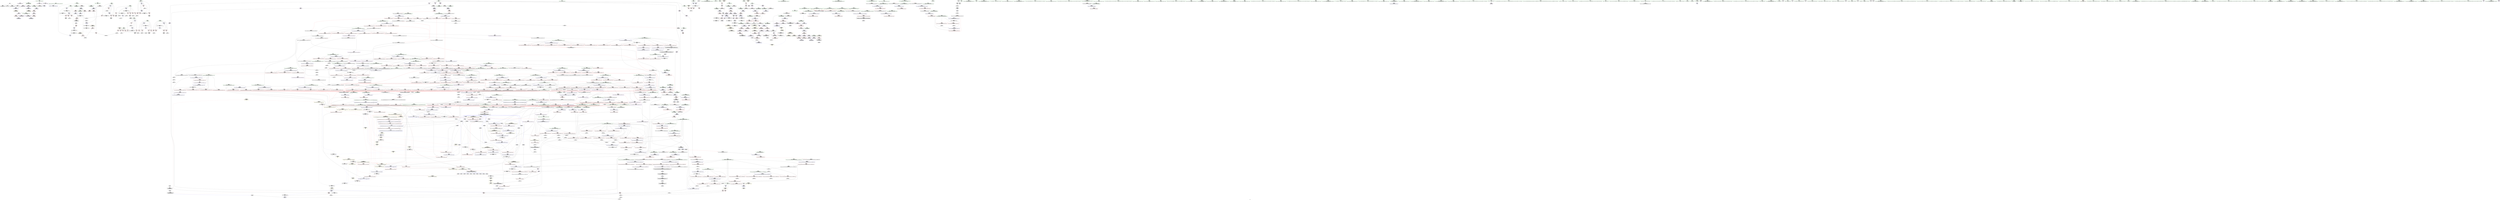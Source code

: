 digraph "SVFG" {
	label="SVFG";

	Node0x55bd13c2c8f0 [shape=record,color=grey,label="{NodeID: 0\nNullPtr}"];
	Node0x55bd13c2c8f0 -> Node0x55bd13c8e130[style=solid];
	Node0x55bd13c2c8f0 -> Node0x55bd13c8e230[style=solid];
	Node0x55bd13c2c8f0 -> Node0x55bd13c8e300[style=solid];
	Node0x55bd13c2c8f0 -> Node0x55bd13caa4a0[style=solid];
	Node0x55bd13c94f00 [shape=record,color=blue,label="{NodeID: 775\n382\<--399\nretval\<--\n_ZSt3maxIiERKT_S2_S2_\n}"];
	Node0x55bd13c94f00 -> Node0x55bd13d13bd0[style=dashed];
	Node0x55bd13cacfa0 [shape=record,color=yellow,style=double,label="{NodeID: 1550\n5V_1 = ENCHI(MR_5V_0)\npts\{15 \}\nFun[_ZSt4sortIPeEvT_S1_]|{<s0>21}}"];
	Node0x55bd13cacfa0:s0 -> Node0x55bd1356aab0[style=dashed,color=red];
	Node0x55bd13c8b9e0 [shape=record,color=red,label="{NodeID: 443\n257\<--254\n\<--call56\nmain\n}"];
	Node0x55bd13c8b9e0 -> Node0x55bd13cab6b0[style=solid];
	Node0x55bd13c7fab0 [shape=record,color=green,label="{NodeID: 111\n610\<--611\nllvm.ctlz.i64\<--llvm.ctlz.i64_field_insensitive\n}"];
	Node0x55bd13daefe0 [shape=record,color=black,label="{NodeID: 1993\n1371 = PHI(1428, )\n}"];
	Node0x55bd13cb6210 [shape=record,color=blue,label="{NodeID: 886\n1402\<--1424\n__i\<--incdec.ptr\n_ZSt26__unguarded_insertion_sortIPeN9__gnu_cxx5__ops15_Iter_less_iterEEvT_S4_T0_\n}"];
	Node0x55bd13cb6210 -> Node0x55bd13d235d0[style=dashed];
	Node0x55bd13ca13a0 [shape=record,color=red,label="{NodeID: 554\n896\<--888\n\<--__it1.addr\n_ZNK9__gnu_cxx5__ops15_Iter_less_iterclIPeS3_EEbT_T0_\n}"];
	Node0x55bd13ca13a0 -> Node0x55bd13ca1540[style=solid];
	Node0x55bd13cd48b0 [shape=record,color=grey,label="{NodeID: 1329\n277 = Binary(276, 102, )\n}"];
	Node0x55bd13cd48b0 -> Node0x55bd13cab920[style=solid];
	Node0x55bd13c84130 [shape=record,color=green,label="{NodeID: 222\n1406\<--1407\nagg.tmp1\<--agg.tmp1_field_insensitive\n_ZSt26__unguarded_insertion_sortIPeN9__gnu_cxx5__ops15_Iter_less_iterEEvT_S4_T0_\n}"];
	Node0x55bd13dbb920 [shape=record,color=black,label="{NodeID: 2104\n816 = PHI(751, )\n1st arg _ZSt11__make_heapIPeN9__gnu_cxx5__ops15_Iter_less_iterEEvT_S4_RT0_ }"];
	Node0x55bd13dbb920 -> Node0x55bd13c96f80[style=solid];
	Node0x55bd13ca6dd0 [shape=record,color=red,label="{NodeID: 665\n1318\<--1317\n\<--call2\n_ZSt4swapIeENSt9enable_ifIXsr6__and_ISt6__not_ISt15__is_tuple_likeIT_EESt21is_move_constructibleIS3_ESt18is_move_assignableIS3_EEE5valueEvE4typeERS3_SC_\n}"];
	Node0x55bd13ca6dd0 -> Node0x55bd13cb59f0[style=solid];
	Node0x55bd13c91f50 [shape=record,color=purple,label="{NodeID: 333\n1636\<--21\nllvm.global_ctors_0\<--llvm.global_ctors\nGlob }"];
	Node0x55bd13c91f50 -> Node0x55bd13caa2a0[style=solid];
	Node0x55bd13c3d880 [shape=record,color=green,label="{NodeID: 1\n7\<--1\n__dso_handle\<--dummyObj\nGlob }"];
	Node0x55bd13c94fd0 [shape=record,color=blue,label="{NodeID: 776\n407\<--405\nthis.addr\<--this\n_ZNSt7complexIeEmIIeEERS0_RKS_IT_E\n}"];
	Node0x55bd13c94fd0 -> Node0x55bd13c8c6e0[style=dashed];
	Node0x55bd13c8bab0 [shape=record,color=red,label="{NodeID: 444\n303\<--294\nthis1\<--this.addr\n_ZNSt7complexIeEC2Eee\n}"];
	Node0x55bd13c8bab0 -> Node0x55bd13c92590[style=solid];
	Node0x55bd13c8bab0 -> Node0x55bd13c92660[style=solid];
	Node0x55bd13c8bab0 -> Node0x55bd13c92730[style=solid];
	Node0x55bd13c7fbb0 [shape=record,color=green,label="{NodeID: 112\n620\<--621\n__comp\<--__comp_field_insensitive\n_ZSt22__final_insertion_sortIPeN9__gnu_cxx5__ops15_Iter_less_iterEEvT_S4_T0_\n}"];
	Node0x55bd13daf0f0 [shape=record,color=black,label="{NodeID: 1994\n1374 = PHI(944, )\n}"];
	Node0x55bd13daf0f0 -> Node0x55bd13ca7ad0[style=solid];
	Node0x55bd13cb62e0 [shape=record,color=blue,label="{NodeID: 887\n1432\<--1429\n__first.addr\<--__first\n_ZSt13move_backwardIPeS0_ET0_T_S2_S1_\n}"];
	Node0x55bd13cb62e0 -> Node0x55bd13ca7fb0[style=dashed];
	Node0x55bd13ca1470 [shape=record,color=red,label="{NodeID: 555\n898\<--890\n\<--__it2.addr\n_ZNK9__gnu_cxx5__ops15_Iter_less_iterclIPeS3_EEbT_T0_\n}"];
	Node0x55bd13ca1470 -> Node0x55bd13ca1610[style=solid];
	Node0x55bd13cd4a30 [shape=record,color=grey,label="{NodeID: 1330\n265 = Binary(264, 102, )\n}"];
	Node0x55bd13cd4a30 -> Node0x55bd13cd4bb0[style=solid];
	Node0x55bd13c84200 [shape=record,color=green,label="{NodeID: 223\n1408\<--1409\nundef.agg.tmp\<--undef.agg.tmp_field_insensitive\n_ZSt26__unguarded_insertion_sortIPeN9__gnu_cxx5__ops15_Iter_less_iterEEvT_S4_T0_\n}"];
	Node0x55bd13dbba30 [shape=record,color=black,label="{NodeID: 2105\n817 = PHI(737, )\n2nd arg _ZSt11__make_heapIPeN9__gnu_cxx5__ops15_Iter_less_iterEEvT_S4_RT0_ }"];
	Node0x55bd13dbba30 -> Node0x55bd13c97050[style=solid];
	Node0x55bd13ca6ea0 [shape=record,color=red,label="{NodeID: 666\n1346\<--1330\n\<--__first.addr\n_ZSt16__insertion_sortIPeN9__gnu_cxx5__ops15_Iter_less_iterEEvT_S4_T0_\n}"];
	Node0x55bd13ca6ea0 -> Node0x55bd13cd9370[style=solid];
	Node0x55bd13c92050 [shape=record,color=purple,label="{NodeID: 334\n1637\<--21\nllvm.global_ctors_1\<--llvm.global_ctors\nGlob }"];
	Node0x55bd13c92050 -> Node0x55bd13caa3a0[style=solid];
	Node0x55bd13c7ba80 [shape=record,color=green,label="{NodeID: 2\n9\<--1\n\<--dummyObj\nCan only get source location for instruction, argument, global var or function.}"];
	Node0x55bd13c950a0 [shape=record,color=blue,label="{NodeID: 777\n409\<--406\n__z.addr\<--__z\n_ZNSt7complexIeEmIIeEERS0_RKS_IT_E\n}"];
	Node0x55bd13c950a0 -> Node0x55bd13c8c7b0[style=dashed];
	Node0x55bd13c950a0 -> Node0x55bd13c8c880[style=dashed];
	Node0x55bd13c8bb80 [shape=record,color=red,label="{NodeID: 445\n305\<--296\n\<--__r.addr\n_ZNSt7complexIeEC2Eee\n}"];
	Node0x55bd13c8bb80 -> Node0x55bd13cabc60[style=solid];
	Node0x55bd13c7fc80 [shape=record,color=green,label="{NodeID: 113\n622\<--623\n__first.addr\<--__first.addr_field_insensitive\n_ZSt22__final_insertion_sortIPeN9__gnu_cxx5__ops15_Iter_less_iterEEvT_S4_T0_\n}"];
	Node0x55bd13c7fc80 -> Node0x55bd13c9e550[style=solid];
	Node0x55bd13c7fc80 -> Node0x55bd13c9e620[style=solid];
	Node0x55bd13c7fc80 -> Node0x55bd13c9e6f0[style=solid];
	Node0x55bd13c7fc80 -> Node0x55bd13c9e7c0[style=solid];
	Node0x55bd13c7fc80 -> Node0x55bd13c9e890[style=solid];
	Node0x55bd13c7fc80 -> Node0x55bd13c960e0[style=solid];
	Node0x55bd13daf260 [shape=record,color=black,label="{NodeID: 1995\n1442 = PHI(1525, )\n|{<s0>88}}"];
	Node0x55bd13daf260:s0 -> Node0x55bd13dbe870[style=solid,color=red];
	Node0x55bd13cb63b0 [shape=record,color=blue,label="{NodeID: 888\n1434\<--1430\n__last.addr\<--__last\n_ZSt13move_backwardIPeS0_ET0_T_S2_S1_\n}"];
	Node0x55bd13cb63b0 -> Node0x55bd13ca8080[style=dashed];
	Node0x55bd13d409b0 [shape=record,color=yellow,style=double,label="{NodeID: 1663\n112V_1 = ENCHI(MR_112V_0)\npts\{476 \}\nFun[_ZNKSt7complexIeE5__repEv]}"];
	Node0x55bd13d409b0 -> Node0x55bd13c9d030[style=dashed];
	Node0x55bd13ca1540 [shape=record,color=red,label="{NodeID: 556\n897\<--896\n\<--\n_ZNK9__gnu_cxx5__ops15_Iter_less_iterclIPeS3_EEbT_T0_\n}"];
	Node0x55bd13ca1540 -> Node0x55bd13cd8170[style=solid];
	Node0x55bd13cd4bb0 [shape=record,color=grey,label="{NodeID: 1331\n267 = Binary(265, 266, )\n}"];
	Node0x55bd13c842d0 [shape=record,color=green,label="{NodeID: 224\n1432\<--1433\n__first.addr\<--__first.addr_field_insensitive\n_ZSt13move_backwardIPeS0_ET0_T_S2_S1_\n}"];
	Node0x55bd13c842d0 -> Node0x55bd13ca7fb0[style=solid];
	Node0x55bd13c842d0 -> Node0x55bd13cb62e0[style=solid];
	Node0x55bd13dbbb40 [shape=record,color=black,label="{NodeID: 2106\n1143 = PHI(1109, )\n0th arg _ZNK9__gnu_cxx5__ops14_Iter_less_valclIPeeEEbT_RT0_ }"];
	Node0x55bd13dbbb40 -> Node0x55bd13cb49b0[style=solid];
	Node0x55bd13ca6f70 [shape=record,color=red,label="{NodeID: 667\n1351\<--1330\n\<--__first.addr\n_ZSt16__insertion_sortIPeN9__gnu_cxx5__ops15_Iter_less_iterEEvT_S4_T0_\n}"];
	Node0x55bd13ca6f70 -> Node0x55bd13c943a0[style=solid];
	Node0x55bd13c92150 [shape=record,color=purple,label="{NodeID: 335\n1638\<--21\nllvm.global_ctors_2\<--llvm.global_ctors\nGlob }"];
	Node0x55bd13c92150 -> Node0x55bd13caa4a0[style=solid];
	Node0x55bd13c7bb10 [shape=record,color=green,label="{NodeID: 3\n16\<--1\n_ZSt3cin\<--dummyObj\nGlob }"];
	Node0x55bd13c95170 [shape=record,color=blue,label="{NodeID: 778\n419\<--421\n_M_value.realp\<--sub\n_ZNSt7complexIeEmIIeEERS0_RKS_IT_E\n|{<s0>19}}"];
	Node0x55bd13c95170:s0 -> Node0x55bd13d53cd0[style=dashed,color=blue];
	Node0x55bd13c8bc50 [shape=record,color=red,label="{NodeID: 446\n306\<--298\n\<--__i.addr\n_ZNSt7complexIeEC2Eee\n}"];
	Node0x55bd13c8bc50 -> Node0x55bd13cabd30[style=solid];
	Node0x55bd13c84800 [shape=record,color=green,label="{NodeID: 114\n624\<--625\n__last.addr\<--__last.addr_field_insensitive\n_ZSt22__final_insertion_sortIPeN9__gnu_cxx5__ops15_Iter_less_iterEEvT_S4_T0_\n}"];
	Node0x55bd13c84800 -> Node0x55bd13c9e960[style=solid];
	Node0x55bd13c84800 -> Node0x55bd13c9ea30[style=solid];
	Node0x55bd13c84800 -> Node0x55bd13c9eb00[style=solid];
	Node0x55bd13c84800 -> Node0x55bd13c961b0[style=solid];
	Node0x55bd13daf3a0 [shape=record,color=black,label="{NodeID: 1996\n1446 = PHI(1525, )\n|{<s0>88}}"];
	Node0x55bd13daf3a0:s0 -> Node0x55bd13dbe980[style=solid,color=red];
	Node0x55bd13cb6480 [shape=record,color=blue,label="{NodeID: 889\n1436\<--1431\n__result.addr\<--__result\n_ZSt13move_backwardIPeS0_ET0_T_S2_S1_\n}"];
	Node0x55bd13cb6480 -> Node0x55bd13ca8150[style=dashed];
	Node0x55bd13ca1610 [shape=record,color=red,label="{NodeID: 557\n899\<--898\n\<--\n_ZNK9__gnu_cxx5__ops15_Iter_less_iterclIPeS3_EEbT_T0_\n}"];
	Node0x55bd13ca1610 -> Node0x55bd13cd8170[style=solid];
	Node0x55bd13cd4d30 [shape=record,color=grey,label="{NodeID: 1332\n614 = Binary(615, 613, )\n}"];
	Node0x55bd13cd4d30 -> Node0x55bd13c8fc60[style=solid];
	Node0x55bd13c843a0 [shape=record,color=green,label="{NodeID: 225\n1434\<--1435\n__last.addr\<--__last.addr_field_insensitive\n_ZSt13move_backwardIPeS0_ET0_T_S2_S1_\n}"];
	Node0x55bd13c843a0 -> Node0x55bd13ca8080[style=solid];
	Node0x55bd13c843a0 -> Node0x55bd13cb63b0[style=solid];
	Node0x55bd13dbbc50 [shape=record,color=black,label="{NodeID: 2107\n1144 = PHI(1112, )\n1st arg _ZNK9__gnu_cxx5__ops14_Iter_less_valclIPeeEEbT_RT0_ }"];
	Node0x55bd13dbbc50 -> Node0x55bd13cb4a80[style=solid];
	Node0x55bd13ca7040 [shape=record,color=red,label="{NodeID: 668\n1360\<--1330\n\<--__first.addr\n_ZSt16__insertion_sortIPeN9__gnu_cxx5__ops15_Iter_less_iterEEvT_S4_T0_\n|{<s0>78}}"];
	Node0x55bd13ca7040:s0 -> Node0x55bd13db2e30[style=solid,color=red];
	Node0x55bd13c92250 [shape=record,color=purple,label="{NodeID: 336\n1639\<--134\noffset_0\<--\n}"];
	Node0x55bd13c92250 -> Node0x55bd13caa8e0[style=solid];
	Node0x55bd13c7bdc0 [shape=record,color=green,label="{NodeID: 4\n17\<--1\n.str\<--dummyObj\nGlob }"];
	Node0x55bd13c95240 [shape=record,color=blue,label="{NodeID: 779\n428\<--430\n_M_value3.imagp\<--sub4\n_ZNSt7complexIeEmIIeEERS0_RKS_IT_E\n|{<s0>19}}"];
	Node0x55bd13c95240:s0 -> Node0x55bd13d53e30[style=dashed,color=blue];
	Node0x55bd13cad380 [shape=record,color=yellow,style=double,label="{NodeID: 1554\n5V_1 = ENCHI(MR_5V_0)\npts\{15 \}\nFun[_ZSt22__copy_move_backward_aILb1EPeS0_ET1_T0_S2_S1_]|{<s0>97|<s1>97|<s2>97}}"];
	Node0x55bd13cad380:s0 -> Node0x55bd13caa100[style=dashed,color=red];
	Node0x55bd13cad380:s1 -> Node0x55bd13cb7660[style=dashed,color=red];
	Node0x55bd13cad380:s2 -> Node0x55bd13d127d0[style=dashed,color=red];
	Node0x55bd13c8bd20 [shape=record,color=red,label="{NodeID: 447\n324\<--319\n\<--__z.addr\n_ZSt3argIeET_RKSt7complexIS0_E\n|{<s0>16}}"];
	Node0x55bd13c8bd20:s0 -> Node0x55bd13dbe650[style=solid,color=red];
	Node0x55bd13c84890 [shape=record,color=green,label="{NodeID: 115\n626\<--627\nagg.tmp\<--agg.tmp_field_insensitive\n_ZSt22__final_insertion_sortIPeN9__gnu_cxx5__ops15_Iter_less_iterEEvT_S4_T0_\n}"];
	Node0x55bd13daf4e0 [shape=record,color=black,label="{NodeID: 1997\n1448 = PHI(1500, )\n}"];
	Node0x55bd13daf4e0 -> Node0x55bd13c90bd0[style=solid];
	Node0x55bd13cb6550 [shape=record,color=blue,label="{NodeID: 890\n1456\<--1453\n__last.addr\<--__last\n_ZSt25__unguarded_linear_insertIPeN9__gnu_cxx5__ops14_Val_less_iterEEvT_T0_\n}"];
	Node0x55bd13cb6550 -> Node0x55bd13ca8220[style=dashed];
	Node0x55bd13cb6550 -> Node0x55bd13ca82f0[style=dashed];
	Node0x55bd13cb6550 -> Node0x55bd13d0ad90[style=dashed];
	Node0x55bd13d40bd0 [shape=record,color=yellow,style=double,label="{NodeID: 1665\n68V_1 = ENCHI(MR_68V_0)\npts\{870000 \}\nFun[_ZNKSt7complexIeE5__repEv]}"];
	Node0x55bd13d40bd0 -> Node0x55bd13c9d1d0[style=dashed];
	Node0x55bd13ca16e0 [shape=record,color=red,label="{NodeID: 558\n927\<--907\n\<--__first.addr\n_ZSt10__pop_heapIPeN9__gnu_cxx5__ops15_Iter_less_iterEEvT_S4_S4_RT0_\n|{<s0>47}}"];
	Node0x55bd13ca16e0:s0 -> Node0x55bd13dbd740[style=solid,color=red];
	Node0x55bd13cd4eb0 [shape=record,color=grey,label="{NodeID: 1333\n272 = Binary(271, 102, )\n}"];
	Node0x55bd13cd4eb0 -> Node0x55bd13cab850[style=solid];
	Node0x55bd13c84470 [shape=record,color=green,label="{NodeID: 226\n1436\<--1437\n__result.addr\<--__result.addr_field_insensitive\n_ZSt13move_backwardIPeS0_ET0_T_S2_S1_\n}"];
	Node0x55bd13c84470 -> Node0x55bd13ca8150[style=solid];
	Node0x55bd13c84470 -> Node0x55bd13cb6480[style=solid];
	Node0x55bd13dbbd60 [shape=record,color=black,label="{NodeID: 2108\n1145 = PHI(1089, )\n2nd arg _ZNK9__gnu_cxx5__ops14_Iter_less_valclIPeeEEbT_RT0_ }"];
	Node0x55bd13dbbd60 -> Node0x55bd13cb4b50[style=solid];
	Node0x55bd13ca7110 [shape=record,color=red,label="{NodeID: 669\n1367\<--1330\n\<--__first.addr\n_ZSt16__insertion_sortIPeN9__gnu_cxx5__ops15_Iter_less_iterEEvT_S4_T0_\n|{<s0>80}}"];
	Node0x55bd13ca7110:s0 -> Node0x55bd13db1830[style=solid,color=red];
	Node0x55bd13d1efd0 [shape=record,color=black,label="{NodeID: 1444\nMR_5V_4 = PHI(MR_5V_5, MR_5V_3, )\npts\{15 \}\n|{<s0>27}}"];
	Node0x55bd13d1efd0:s0 -> Node0x55bd13d23fd0[style=dashed,color=blue];
	Node0x55bd13c92320 [shape=record,color=purple,label="{NodeID: 337\n1642\<--134\noffset_1\<--\n}"];
	Node0x55bd13c92320 -> Node0x55bd13caa9b0[style=solid];
	Node0x55bd13c7be80 [shape=record,color=green,label="{NodeID: 5\n19\<--1\n.str.2\<--dummyObj\nGlob }"];
	Node0x55bd13c95310 [shape=record,color=blue,label="{NodeID: 780\n435\<--434\nthis.addr\<--this\n_ZNKSt7complexIeE4realB5cxx11Ev\n}"];
	Node0x55bd13c95310 -> Node0x55bd13c9ca80[style=dashed];
	Node0x55bd13c8bdf0 [shape=record,color=red,label="{NodeID: 448\n348\<--342\n\<--__x.addr\n_ZStmiIeESt7complexIT_ERKS2_S4_\n}"];
	Node0x55bd13c8bdf0 -> Node0x55bd13c8f1d0[style=solid];
	Node0x55bd13c84960 [shape=record,color=green,label="{NodeID: 116\n628\<--629\nagg.tmp2\<--agg.tmp2_field_insensitive\n_ZSt22__final_insertion_sortIPeN9__gnu_cxx5__ops15_Iter_less_iterEEvT_S4_T0_\n}"];
	Node0x55bd13daf620 [shape=record,color=black,label="{NodeID: 1998\n1464 = PHI(944, )\n}"];
	Node0x55bd13daf620 -> Node0x55bd13ca8970[style=solid];
	Node0x55bd13cb6620 [shape=record,color=blue,label="{NodeID: 891\n1458\<--1465\n__val\<--\n_ZSt25__unguarded_linear_insertIPeN9__gnu_cxx5__ops14_Val_less_iterEEvT_T0_\n|{|<s2>90}}"];
	Node0x55bd13cb6620 -> Node0x55bd13ca8a40[style=dashed];
	Node0x55bd13cb6620 -> Node0x55bd13ca8b10[style=dashed];
	Node0x55bd13cb6620:s2 -> Node0x55bd13d2c570[style=dashed,color=red];
	Node0x55bd13d40cb0 [shape=record,color=yellow,style=double,label="{NodeID: 1666\n70V_1 = ENCHI(MR_70V_0)\npts\{870001 \}\nFun[_ZNKSt7complexIeE5__repEv]}"];
	Node0x55bd13d40cb0 -> Node0x55bd13c9d2a0[style=dashed];
	Node0x55bd13ca17b0 [shape=record,color=red,label="{NodeID: 559\n932\<--907\n\<--__first.addr\n_ZSt10__pop_heapIPeN9__gnu_cxx5__ops15_Iter_less_iterEEvT_S4_S4_RT0_\n|{<s0>49}}"];
	Node0x55bd13ca17b0:s0 -> Node0x55bd13dbb2d0[style=solid,color=red];
	Node0x55bd13cd04d0 [shape=record,color=grey,label="{NodeID: 1334\n799 = Binary(797, 798, )\n}"];
	Node0x55bd13cd04d0 -> Node0x55bd13cd4ff0[style=solid];
	Node0x55bd13c84540 [shape=record,color=green,label="{NodeID: 227\n1443\<--1444\n_ZSt12__miter_baseIPeET_S1_\<--_ZSt12__miter_baseIPeET_S1__field_insensitive\n}"];
	Node0x55bd13dbbe70 [shape=record,color=black,label="{NodeID: 2109\n454 = PHI(321, )\n0th arg _ZSt13__complex_argRKCe }"];
	Node0x55bd13dbbe70 -> Node0x55bd13c954b0[style=solid];
	Node0x55bd13ca71e0 [shape=record,color=red,label="{NodeID: 670\n1376\<--1330\n\<--__first.addr\n_ZSt16__insertion_sortIPeN9__gnu_cxx5__ops15_Iter_less_iterEEvT_S4_T0_\n}"];
	Node0x55bd13ca71e0 -> Node0x55bd13cb5e00[style=solid];
	Node0x55bd13c923f0 [shape=record,color=purple,label="{NodeID: 338\n1640\<--135\noffset_0\<--\n}"];
	Node0x55bd13c923f0 -> Node0x55bd13ca9dc0[style=solid];
	Node0x55bd13c7bf40 [shape=record,color=green,label="{NodeID: 6\n22\<--1\n\<--dummyObj\nCan only get source location for instruction, argument, global var or function.}"];
	Node0x55bd13c953e0 [shape=record,color=blue,label="{NodeID: 781\n445\<--444\nthis.addr\<--this\n_ZNKSt7complexIeE4imagB5cxx11Ev\n}"];
	Node0x55bd13c953e0 -> Node0x55bd13c9cc20[style=dashed];
	Node0x55bd13c8bec0 [shape=record,color=red,label="{NodeID: 449\n352\<--344\n\<--__y.addr\n_ZStmiIeESt7complexIT_ERKS2_S4_\n|{<s0>19}}"];
	Node0x55bd13c8bec0:s0 -> Node0x55bd13dba0c0[style=solid,color=red];
	Node0x55bd13c84a30 [shape=record,color=green,label="{NodeID: 117\n630\<--631\nagg.tmp3\<--agg.tmp3_field_insensitive\n_ZSt22__final_insertion_sortIPeN9__gnu_cxx5__ops15_Iter_less_iterEEvT_S4_T0_\n}"];
	Node0x55bd13daf760 [shape=record,color=black,label="{NodeID: 1999\n1474 = PHI(1611, )\n}"];
	Node0x55bd13cb66f0 [shape=record,color=blue,label="{NodeID: 892\n1460\<--1467\n__next\<--\n_ZSt25__unguarded_linear_insertIPeN9__gnu_cxx5__ops14_Val_less_iterEEvT_T0_\n}"];
	Node0x55bd13cb66f0 -> Node0x55bd13ca8560[style=dashed];
	Node0x55bd13cb66f0 -> Node0x55bd13cb67c0[style=dashed];
	Node0x55bd13ca1880 [shape=record,color=red,label="{NodeID: 560\n934\<--907\n\<--__first.addr\n_ZSt10__pop_heapIPeN9__gnu_cxx5__ops15_Iter_less_iterEEvT_S4_S4_RT0_\n}"];
	Node0x55bd13ca1880 -> Node0x55bd13c907c0[style=solid];
	Node0x55bd13cd4ff0 [shape=record,color=grey,label="{NodeID: 1335\n800 = Binary(799, 521, )\n}"];
	Node0x55bd13cd4ff0 -> Node0x55bd13cd88f0[style=solid];
	Node0x55bd13c84640 [shape=record,color=green,label="{NodeID: 228\n1449\<--1450\n_ZSt23__copy_move_backward_a2ILb1EPeS0_ET1_T0_S2_S1_\<--_ZSt23__copy_move_backward_a2ILb1EPeS0_ET1_T0_S2_S1__field_insensitive\n}"];
	Node0x55bd13dbbf80 [shape=record,color=black,label="{NodeID: 2110\n1078 = PHI(1052, )\n0th arg _ZSt11__push_heapIPeleN9__gnu_cxx5__ops14_Iter_less_valEEvT_T0_S5_T1_RT2_ }"];
	Node0x55bd13dbbf80 -> Node0x55bd13c988b0[style=solid];
	Node0x55bd13ca72b0 [shape=record,color=red,label="{NodeID: 671\n1347\<--1332\n\<--__last.addr\n_ZSt16__insertion_sortIPeN9__gnu_cxx5__ops15_Iter_less_iterEEvT_S4_T0_\n}"];
	Node0x55bd13ca72b0 -> Node0x55bd13cd9370[style=solid];
	Node0x55bd13d1f9d0 [shape=record,color=black,label="{NodeID: 1446\nMR_5V_5 = PHI(MR_5V_4, MR_5V_2, MR_5V_2, )\npts\{15 \}\n|{|<s1>56}}"];
	Node0x55bd13d1f9d0 -> Node0x55bd13ca3760[style=dashed];
	Node0x55bd13d1f9d0:s1 -> Node0x55bd13d113d0[style=dashed,color=red];
	Node0x55bd13c924c0 [shape=record,color=purple,label="{NodeID: 339\n1643\<--135\noffset_1\<--\n}"];
	Node0x55bd13c924c0 -> Node0x55bd13ca9e90[style=solid];
	Node0x55bd13c7c7b0 [shape=record,color=green,label="{NodeID: 7\n52\<--1\n\<--dummyObj\nCan only get source location for instruction, argument, global var or function.}"];
	Node0x55bd13c954b0 [shape=record,color=blue,label="{NodeID: 782\n455\<--454\n__z.addr\<--__z\n_ZSt13__complex_argRKCe\n}"];
	Node0x55bd13c954b0 -> Node0x55bd13c9cdc0[style=dashed];
	Node0x55bd13c8bf90 [shape=record,color=red,label="{NodeID: 450\n370\<--360\n\<--__first.addr\n_ZSt4sortIPeEvT_S1_\n|{<s0>21}}"];
	Node0x55bd13c8bf90:s0 -> Node0x55bd13da3ab0[style=solid,color=red];
	Node0x55bd13c84b00 [shape=record,color=green,label="{NodeID: 118\n646\<--647\n_ZSt16__insertion_sortIPeN9__gnu_cxx5__ops15_Iter_less_iterEEvT_S4_T0_\<--_ZSt16__insertion_sortIPeN9__gnu_cxx5__ops15_Iter_less_iterEEvT_S4_T0__field_insensitive\n}"];
	Node0x55bd13daf870 [shape=record,color=black,label="{NodeID: 2000\n1479 = PHI(944, )\n}"];
	Node0x55bd13daf870 -> Node0x55bd13ca8a40[style=solid];
	Node0x55bd13cb67c0 [shape=record,color=blue,label="{NodeID: 893\n1460\<--1470\n__next\<--incdec.ptr\n_ZSt25__unguarded_linear_insertIPeN9__gnu_cxx5__ops14_Val_less_iterEEvT_T0_\n}"];
	Node0x55bd13cb67c0 -> Node0x55bd13d0b290[style=dashed];
	Node0x55bd13ca1950 [shape=record,color=red,label="{NodeID: 561\n933\<--909\n\<--__last.addr\n_ZSt10__pop_heapIPeN9__gnu_cxx5__ops15_Iter_less_iterEEvT_S4_S4_RT0_\n}"];
	Node0x55bd13ca1950 -> Node0x55bd13c906f0[style=solid];
	Node0x55bd13cd5170 [shape=record,color=grey,label="{NodeID: 1336\n209 = Binary(205, 207, )\n}"];
	Node0x55bd13cd5170 -> Node0x55bd13cab1d0[style=solid];
	Node0x55bd13c84740 [shape=record,color=green,label="{NodeID: 229\n1454\<--1455\n__comp\<--__comp_field_insensitive\n_ZSt25__unguarded_linear_insertIPeN9__gnu_cxx5__ops14_Val_less_iterEEvT_T0_\n|{<s0>90}}"];
	Node0x55bd13c84740:s0 -> Node0x55bd13db02a0[style=solid,color=red];
	Node0x55bd13dbc0c0 [shape=record,color=black,label="{NodeID: 2111\n1079 = PHI(1053, )\n1st arg _ZSt11__push_heapIPeleN9__gnu_cxx5__ops14_Iter_less_valEEvT_T0_S5_T1_RT2_ }"];
	Node0x55bd13dbc0c0 -> Node0x55bd13cb4260[style=solid];
	Node0x55bd13ca7380 [shape=record,color=red,label="{NodeID: 672\n1356\<--1332\n\<--__last.addr\n_ZSt16__insertion_sortIPeN9__gnu_cxx5__ops15_Iter_less_iterEEvT_S4_T0_\n}"];
	Node0x55bd13ca7380 -> Node0x55bd13cd7e70[style=solid];
	Node0x55bd13d1fed0 [shape=record,color=black,label="{NodeID: 1447\nMR_218V_6 = PHI(MR_218V_5, MR_218V_3, MR_218V_3, )\npts\{961 \}\n}"];
	Node0x55bd13d1fed0 -> Node0x55bd13ca28c0[style=dashed];
	Node0x55bd13c92590 [shape=record,color=purple,label="{NodeID: 340\n304\<--303\n_M_value\<--this1\n_ZNSt7complexIeEC2Eee\n}"];
	Node0x55bd13c7c840 [shape=record,color=green,label="{NodeID: 8\n97\<--1\n\<--dummyObj\nCan only get source location for instruction, argument, global var or function.}"];
	Node0x55bd13c95580 [shape=record,color=blue,label="{NodeID: 783\n465\<--462\nindirect-arg-temp.realp\<--.real\n_ZSt13__complex_argRKCe\n}"];
	Node0x55bd13c8c060 [shape=record,color=red,label="{NodeID: 451\n371\<--362\n\<--__last.addr\n_ZSt4sortIPeEvT_S1_\n|{<s0>21}}"];
	Node0x55bd13c8c060:s0 -> Node0x55bd13da3b80[style=solid,color=red];
	Node0x55bd13c84c00 [shape=record,color=green,label="{NodeID: 119\n652\<--653\n_ZSt26__unguarded_insertion_sortIPeN9__gnu_cxx5__ops15_Iter_less_iterEEvT_S4_T0_\<--_ZSt26__unguarded_insertion_sortIPeN9__gnu_cxx5__ops15_Iter_less_iterEEvT_S4_T0__field_insensitive\n}"];
	Node0x55bd13daf9e0 [shape=record,color=black,label="{NodeID: 2001\n1489 = PHI(944, )\n}"];
	Node0x55bd13daf9e0 -> Node0x55bd13ca8b10[style=solid];
	Node0x55bd13cb6890 [shape=record,color=blue,label="{NodeID: 894\n1481\<--1480\n\<--\n_ZSt25__unguarded_linear_insertIPeN9__gnu_cxx5__ops14_Val_less_iterEEvT_T0_\n}"];
	Node0x55bd13cb6890 -> Node0x55bd13d0aca0[style=dashed];
	Node0x55bd13ca1a20 [shape=record,color=red,label="{NodeID: 562\n923\<--911\n\<--__result.addr\n_ZSt10__pop_heapIPeN9__gnu_cxx5__ops15_Iter_less_iterEEvT_S4_S4_RT0_\n|{<s0>46}}"];
	Node0x55bd13ca1a20:s0 -> Node0x55bd13dbd740[style=solid,color=red];
	Node0x55bd13cd52f0 [shape=record,color=grey,label="{NodeID: 1337\n207 = Binary(208, 206, )\n}"];
	Node0x55bd13cd52f0 -> Node0x55bd13cd5170[style=solid];
	Node0x55bd13c8ca50 [shape=record,color=green,label="{NodeID: 230\n1456\<--1457\n__last.addr\<--__last.addr_field_insensitive\n_ZSt25__unguarded_linear_insertIPeN9__gnu_cxx5__ops14_Val_less_iterEEvT_T0_\n}"];
	Node0x55bd13c8ca50 -> Node0x55bd13ca8220[style=solid];
	Node0x55bd13c8ca50 -> Node0x55bd13ca82f0[style=solid];
	Node0x55bd13c8ca50 -> Node0x55bd13ca83c0[style=solid];
	Node0x55bd13c8ca50 -> Node0x55bd13ca8490[style=solid];
	Node0x55bd13c8ca50 -> Node0x55bd13cb6550[style=solid];
	Node0x55bd13c8ca50 -> Node0x55bd13cb6960[style=solid];
	Node0x55bd13dbc200 [shape=record,color=black,label="{NodeID: 2112\n1080 = PHI(1054, )\n2nd arg _ZSt11__push_heapIPeleN9__gnu_cxx5__ops14_Iter_less_valEEvT_T0_S5_T1_RT2_ }"];
	Node0x55bd13dbc200 -> Node0x55bd13cb4330[style=solid];
	Node0x55bd13ca7450 [shape=record,color=red,label="{NodeID: 673\n1355\<--1334\n\<--__i\n_ZSt16__insertion_sortIPeN9__gnu_cxx5__ops15_Iter_less_iterEEvT_S4_T0_\n}"];
	Node0x55bd13ca7450 -> Node0x55bd13cd7e70[style=solid];
	Node0x55bd13d203d0 [shape=record,color=black,label="{NodeID: 1448\nMR_226V_8 = PHI(MR_226V_7, MR_226V_3, MR_226V_3, )\npts\{969 \}\n}"];
	Node0x55bd13c92660 [shape=record,color=purple,label="{NodeID: 341\n307\<--303\n_M_value.realp\<--this1\n_ZNSt7complexIeEC2Eee\n}"];
	Node0x55bd13c92660 -> Node0x55bd13cabc60[style=solid];
	Node0x55bd13c7c900 [shape=record,color=green,label="{NodeID: 9\n102\<--1\n\<--dummyObj\nCan only get source location for instruction, argument, global var or function.}"];
	Node0x55bd13c95650 [shape=record,color=blue,label="{NodeID: 784\n466\<--464\nindirect-arg-temp.imagp\<--.imag\n_ZSt13__complex_argRKCe\n}"];
	Node0x55bd13c8c130 [shape=record,color=red,label="{NodeID: 452\n402\<--382\n\<--retval\n_ZSt3maxIiERKT_S2_S2_\n}"];
	Node0x55bd13c8c130 -> Node0x55bd13c8f2a0[style=solid];
	Node0x55bd13c84d00 [shape=record,color=green,label="{NodeID: 120\n664\<--665\n__comp\<--__comp_field_insensitive\n_ZSt14__partial_sortIPeN9__gnu_cxx5__ops15_Iter_less_iterEEvT_S4_S4_T0_\n|{<s0>36}}"];
	Node0x55bd13c84d00:s0 -> Node0x55bd13dbedc0[style=solid,color=red];
	Node0x55bd13dafb20 [shape=record,color=black,label="{NodeID: 2002\n1514 = PHI(1556, )\n|{<s0>96}}"];
	Node0x55bd13dafb20:s0 -> Node0x55bd13db9b30[style=solid,color=red];
	Node0x55bd13cb6960 [shape=record,color=blue,label="{NodeID: 895\n1456\<--1483\n__last.addr\<--\n_ZSt25__unguarded_linear_insertIPeN9__gnu_cxx5__ops14_Val_less_iterEEvT_T0_\n}"];
	Node0x55bd13cb6960 -> Node0x55bd13d0ad90[style=dashed];
	Node0x55bd13ca1af0 [shape=record,color=red,label="{NodeID: 563\n930\<--911\n\<--__result.addr\n_ZSt10__pop_heapIPeN9__gnu_cxx5__ops15_Iter_less_iterEEvT_S4_S4_RT0_\n}"];
	Node0x55bd13ca1af0 -> Node0x55bd13c97ae0[style=solid];
	Node0x55bd13cd5470 [shape=record,color=grey,label="{NodeID: 1338\n1003 = Binary(1002, 586, )\n}"];
	Node0x55bd13cd5470 -> Node0x55bd13c98230[style=solid];
	Node0x55bd13c8cb20 [shape=record,color=green,label="{NodeID: 231\n1458\<--1459\n__val\<--__val_field_insensitive\n_ZSt25__unguarded_linear_insertIPeN9__gnu_cxx5__ops14_Val_less_iterEEvT_T0_\n|{|<s1>90|<s2>92}}"];
	Node0x55bd13c8cb20 -> Node0x55bd13cb6620[style=solid];
	Node0x55bd13c8cb20:s1 -> Node0x55bd13db03e0[style=solid,color=red];
	Node0x55bd13c8cb20:s2 -> Node0x55bd13dbd740[style=solid,color=red];
	Node0x55bd13dbc340 [shape=record,color=black,label="{NodeID: 2113\n1081 = PHI(1056, )\n3rd arg _ZSt11__push_heapIPeleN9__gnu_cxx5__ops14_Iter_less_valEEvT_T0_S5_T1_RT2_ }"];
	Node0x55bd13dbc340 -> Node0x55bd13cb4400[style=solid];
	Node0x55bd13ca7520 [shape=record,color=red,label="{NodeID: 674\n1359\<--1334\n\<--__i\n_ZSt16__insertion_sortIPeN9__gnu_cxx5__ops15_Iter_less_iterEEvT_S4_T0_\n|{<s0>78}}"];
	Node0x55bd13ca7520:s0 -> Node0x55bd13db2ab0[style=solid,color=red];
	Node0x55bd13d208d0 [shape=record,color=black,label="{NodeID: 1449\nMR_269V_5 = PHI(MR_269V_6, MR_269V_4, )\npts\{1241 \}\n}"];
	Node0x55bd13d208d0 -> Node0x55bd13ca61a0[style=dashed];
	Node0x55bd13d208d0 -> Node0x55bd13ca6270[style=dashed];
	Node0x55bd13d208d0 -> Node0x55bd13ca6340[style=dashed];
	Node0x55bd13d208d0 -> Node0x55bd13ca6410[style=dashed];
	Node0x55bd13d208d0 -> Node0x55bd13ca64e0[style=dashed];
	Node0x55bd13d208d0 -> Node0x55bd13cb52a0[style=dashed];
	Node0x55bd13d208d0 -> Node0x55bd13cb5370[style=dashed];
	Node0x55bd13c92730 [shape=record,color=purple,label="{NodeID: 342\n308\<--303\n_M_value.imagp\<--this1\n_ZNSt7complexIeEC2Eee\n}"];
	Node0x55bd13c92730 -> Node0x55bd13cabd30[style=solid];
	Node0x55bd13c7ca00 [shape=record,color=green,label="{NodeID: 10\n137\<--1\n\<--dummyObj\nCan only get source location for instruction, argument, global var or function.}"];
	Node0x55bd13c95720 [shape=record,color=blue,label="{NodeID: 785\n477\<--474\nthis.addr\<--this\n_ZNKSt7complexIeE5__repEv\n}"];
	Node0x55bd13c95720 -> Node0x55bd13c9d100[style=dashed];
	Node0x55bd13c8c200 [shape=record,color=red,label="{NodeID: 453\n390\<--384\n\<--__a.addr\n_ZSt3maxIiERKT_S2_S2_\n}"];
	Node0x55bd13c8c200 -> Node0x55bd13c8c540[style=solid];
	Node0x55bd13c84dd0 [shape=record,color=green,label="{NodeID: 121\n666\<--667\n__first.addr\<--__first.addr_field_insensitive\n_ZSt14__partial_sortIPeN9__gnu_cxx5__ops15_Iter_less_iterEEvT_S4_S4_T0_\n}"];
	Node0x55bd13c84dd0 -> Node0x55bd13c9ebd0[style=solid];
	Node0x55bd13c84dd0 -> Node0x55bd13c9eca0[style=solid];
	Node0x55bd13c84dd0 -> Node0x55bd13c96280[style=solid];
	Node0x55bd13dafc60 [shape=record,color=black,label="{NodeID: 2003\n1518 = PHI(1556, )\n|{<s0>96}}"];
	Node0x55bd13dafc60:s0 -> Node0x55bd13db9d00[style=solid,color=red];
	Node0x55bd13cb6a30 [shape=record,color=blue,label="{NodeID: 896\n1460\<--1486\n__next\<--incdec.ptr3\n_ZSt25__unguarded_linear_insertIPeN9__gnu_cxx5__ops14_Val_less_iterEEvT_T0_\n}"];
	Node0x55bd13cb6a30 -> Node0x55bd13d0b290[style=dashed];
	Node0x55bd13ca1bc0 [shape=record,color=red,label="{NodeID: 564\n941\<--913\n\<--__comp.addr\n_ZSt10__pop_heapIPeN9__gnu_cxx5__ops15_Iter_less_iterEEvT_S4_S4_RT0_\n}"];
	Node0x55bd13cd55f0 [shape=record,color=grey,label="{NodeID: 1339\n990 = Binary(989, 802, )\n}"];
	Node0x55bd13cd55f0 -> Node0x55bd13cd5770[style=solid];
	Node0x55bd13c8cbf0 [shape=record,color=green,label="{NodeID: 232\n1460\<--1461\n__next\<--__next_field_insensitive\n_ZSt25__unguarded_linear_insertIPeN9__gnu_cxx5__ops14_Val_less_iterEEvT_T0_\n}"];
	Node0x55bd13c8cbf0 -> Node0x55bd13ca8560[style=solid];
	Node0x55bd13c8cbf0 -> Node0x55bd13ca8630[style=solid];
	Node0x55bd13c8cbf0 -> Node0x55bd13ca8700[style=solid];
	Node0x55bd13c8cbf0 -> Node0x55bd13ca87d0[style=solid];
	Node0x55bd13c8cbf0 -> Node0x55bd13ca88a0[style=solid];
	Node0x55bd13c8cbf0 -> Node0x55bd13cb66f0[style=solid];
	Node0x55bd13c8cbf0 -> Node0x55bd13cb67c0[style=solid];
	Node0x55bd13c8cbf0 -> Node0x55bd13cb6a30[style=solid];
	Node0x55bd13dbc480 [shape=record,color=black,label="{NodeID: 2114\n1082 = PHI(970, )\n4th arg _ZSt11__push_heapIPeleN9__gnu_cxx5__ops14_Iter_less_valEEvT_T0_S5_T1_RT2_ }"];
	Node0x55bd13dbc480 -> Node0x55bd13cb44d0[style=solid];
	Node0x55bd13ca75f0 [shape=record,color=red,label="{NodeID: 675\n1363\<--1334\n\<--__i\n_ZSt16__insertion_sortIPeN9__gnu_cxx5__ops15_Iter_less_iterEEvT_S4_T0_\n|{<s0>79}}"];
	Node0x55bd13ca75f0:s0 -> Node0x55bd13dbd740[style=solid,color=red];
	Node0x55bd13d20dd0 [shape=record,color=black,label="{NodeID: 1450\nMR_5V_2 = PHI(MR_5V_4, MR_5V_1, )\npts\{15 \}\n|{<s0>39}}"];
	Node0x55bd13d20dd0:s0 -> Node0x55bd13d1a4d0[style=dashed,color=blue];
	Node0x55bd13c92800 [shape=record,color=purple,label="{NodeID: 343\n330\<--321\nref.tmp.realp\<--ref.tmp\n_ZSt3argIeET_RKSt7complexIS0_E\n}"];
	Node0x55bd13c92800 -> Node0x55bd13cabed0[style=solid];
	Node0x55bd13c7cb00 [shape=record,color=green,label="{NodeID: 11\n138\<--1\n\<--dummyObj\nCan only get source location for instruction, argument, global var or function.}"];
	Node0x55bd13c957f0 [shape=record,color=blue,label="{NodeID: 786\n486\<--483\nretval.realp\<--_M_value.real\n_ZNKSt7complexIeE5__repEv\n}"];
	Node0x55bd13cada00 [shape=record,color=yellow,style=double,label="{NodeID: 1561\n37V_1 = ENCHI(MR_37V_0)\npts\{120000 \}\nFun[_ZNSt7complexIeEmIIeEERS0_RKS_IT_E]|{<s0>22}}"];
	Node0x55bd13cada00:s0 -> Node0x55bd13d2cb10[style=dashed,color=red];
	Node0x55bd13c8c2d0 [shape=record,color=red,label="{NodeID: 454\n399\<--384\n\<--__a.addr\n_ZSt3maxIiERKT_S2_S2_\n}"];
	Node0x55bd13c8c2d0 -> Node0x55bd13c94f00[style=solid];
	Node0x55bd13c84ea0 [shape=record,color=green,label="{NodeID: 122\n668\<--669\n__middle.addr\<--__middle.addr_field_insensitive\n_ZSt14__partial_sortIPeN9__gnu_cxx5__ops15_Iter_less_iterEEvT_S4_S4_T0_\n}"];
	Node0x55bd13c84ea0 -> Node0x55bd13c9ed70[style=solid];
	Node0x55bd13c84ea0 -> Node0x55bd13c9ee40[style=solid];
	Node0x55bd13c84ea0 -> Node0x55bd13c96350[style=solid];
	Node0x55bd13dafda0 [shape=record,color=black,label="{NodeID: 2004\n1520 = PHI(1556, )\n|{<s0>96}}"];
	Node0x55bd13dafda0:s0 -> Node0x55bd13db9e40[style=solid,color=red];
	Node0x55bd13cb6b00 [shape=record,color=blue,label="{NodeID: 897\n1491\<--1490\n\<--\n_ZSt25__unguarded_linear_insertIPeN9__gnu_cxx5__ops14_Val_less_iterEEvT_T0_\n|{<s0>83|<s1>85}}"];
	Node0x55bd13cb6b00:s0 -> Node0x55bd13d226d0[style=dashed,color=blue];
	Node0x55bd13cb6b00:s1 -> Node0x55bd13d23ad0[style=dashed,color=blue];
	Node0x55bd13d41220 [shape=record,color=yellow,style=double,label="{NodeID: 1672\n45V_1 = ENCHI(MR_45V_0)\npts\{870000 870001 \}\nFun[_ZSt3argIeET_RKSt7complexIS0_E]|{<s0>16|<s1>16}}"];
	Node0x55bd13d41220:s0 -> Node0x55bd13d40bd0[style=dashed,color=red];
	Node0x55bd13d41220:s1 -> Node0x55bd13d40cb0[style=dashed,color=red];
	Node0x55bd13ca1c90 [shape=record,color=red,label="{NodeID: 565\n925\<--924\n\<--call\n_ZSt10__pop_heapIPeN9__gnu_cxx5__ops15_Iter_less_iterEEvT_S4_S4_RT0_\n}"];
	Node0x55bd13ca1c90 -> Node0x55bd13c97a10[style=solid];
	Node0x55bd13cd5770 [shape=record,color=grey,label="{NodeID: 1340\n991 = Binary(526, 990, )\n}"];
	Node0x55bd13cd5770 -> Node0x55bd13c98160[style=solid];
	Node0x55bd13c8ccc0 [shape=record,color=green,label="{NodeID: 233\n1475\<--1476\n_ZNK9__gnu_cxx5__ops14_Val_less_iterclIePeEEbRT_T0_\<--_ZNK9__gnu_cxx5__ops14_Val_less_iterclIePeEEbRT_T0__field_insensitive\n}"];
	Node0x55bd13dbc5c0 [shape=record,color=black,label="{NodeID: 2115\n380 = PHI(80, )\n0th arg _ZSt3maxIiERKT_S2_S2_ }"];
	Node0x55bd13dbc5c0 -> Node0x55bd13c94c90[style=solid];
	Node0x55bd13ca76c0 [shape=record,color=red,label="{NodeID: 676\n1368\<--1334\n\<--__i\n_ZSt16__insertion_sortIPeN9__gnu_cxx5__ops15_Iter_less_iterEEvT_S4_T0_\n|{<s0>80}}"];
	Node0x55bd13ca76c0:s0 -> Node0x55bd13db1940[style=solid,color=red];
	Node0x55bd13d212d0 [shape=record,color=black,label="{NodeID: 1451\nMR_185V_2 = PHI(MR_185V_3, MR_185V_1, )\npts\{825 \}\n}"];
	Node0x55bd13c928d0 [shape=record,color=purple,label="{NodeID: 344\n331\<--321\nref.tmp.imagp\<--ref.tmp\n_ZSt3argIeET_RKSt7complexIS0_E\n}"];
	Node0x55bd13c928d0 -> Node0x55bd13cabfa0[style=solid];
	Node0x55bd13c7cc00 [shape=record,color=green,label="{NodeID: 12\n208\<--1\n\<--dummyObj\nCan only get source location for instruction, argument, global var or function.}"];
	Node0x55bd13c958c0 [shape=record,color=blue,label="{NodeID: 787\n487\<--485\nretval.imagp\<--_M_value.imag\n_ZNKSt7complexIeE5__repEv\n}"];
	Node0x55bd13cadae0 [shape=record,color=yellow,style=double,label="{NodeID: 1562\n39V_1 = ENCHI(MR_39V_0)\npts\{120001 \}\nFun[_ZNSt7complexIeEmIIeEERS0_RKS_IT_E]|{<s0>23}}"];
	Node0x55bd13cadae0:s0 -> Node0x55bd13d2ecb0[style=dashed,color=red];
	Node0x55bd13c8c3a0 [shape=record,color=red,label="{NodeID: 455\n392\<--386\n\<--__b.addr\n_ZSt3maxIiERKT_S2_S2_\n}"];
	Node0x55bd13c8c3a0 -> Node0x55bd13c8c610[style=solid];
	Node0x55bd13c84f70 [shape=record,color=green,label="{NodeID: 123\n670\<--671\n__last.addr\<--__last.addr_field_insensitive\n_ZSt14__partial_sortIPeN9__gnu_cxx5__ops15_Iter_less_iterEEvT_S4_S4_T0_\n}"];
	Node0x55bd13c84f70 -> Node0x55bd13c9ef10[style=solid];
	Node0x55bd13c84f70 -> Node0x55bd13c96420[style=solid];
	Node0x55bd13dafee0 [shape=record,color=black,label="{NodeID: 2005\n1521 = PHI(1532, )\n}"];
	Node0x55bd13dafee0 -> Node0x55bd13c90ca0[style=solid];
	Node0x55bd13cb6bd0 [shape=record,color=blue,label="{NodeID: 898\n1504\<--1501\n__first.addr\<--__first\n_ZSt23__copy_move_backward_a2ILb1EPeS0_ET1_T0_S2_S1_\n}"];
	Node0x55bd13cb6bd0 -> Node0x55bd13ca8be0[style=dashed];
	Node0x55bd13d41300 [shape=record,color=yellow,style=double,label="{NodeID: 1673\n5V_1 = ENCHI(MR_5V_0)\npts\{15 \}\nFun[_ZSt23__copy_move_backward_a2ILb1EPeS0_ET1_T0_S2_S1_]|{<s0>96}}"];
	Node0x55bd13d41300:s0 -> Node0x55bd13cad380[style=dashed,color=red];
	Node0x55bd13ca1d60 [shape=record,color=red,label="{NodeID: 566\n929\<--928\n\<--call1\n_ZSt10__pop_heapIPeN9__gnu_cxx5__ops15_Iter_less_iterEEvT_S4_S4_RT0_\n}"];
	Node0x55bd13ca1d60 -> Node0x55bd13c97ae0[style=solid];
	Node0x55bd13cd58f0 [shape=record,color=grey,label="{NodeID: 1341\n185 = Binary(184, 102, )\n}"];
	Node0x55bd13cd58f0 -> Node0x55bd13cab030[style=solid];
	Node0x55bd13c8cd90 [shape=record,color=green,label="{NodeID: 234\n1495\<--1496\nretval\<--retval_field_insensitive\n_ZN9__gnu_cxx5__ops15__val_comp_iterENS0_15_Iter_less_iterE\n}"];
	Node0x55bd13dbc700 [shape=record,color=black,label="{NodeID: 2116\n381 = PHI(94, )\n1st arg _ZSt3maxIiERKT_S2_S2_ }"];
	Node0x55bd13dbc700 -> Node0x55bd13c94d60[style=solid];
	Node0x55bd13ca7790 [shape=record,color=red,label="{NodeID: 677\n1369\<--1334\n\<--__i\n_ZSt16__insertion_sortIPeN9__gnu_cxx5__ops15_Iter_less_iterEEvT_S4_T0_\n}"];
	Node0x55bd13ca7790 -> Node0x55bd13c94470[style=solid];
	Node0x55bd13d217d0 [shape=record,color=black,label="{NodeID: 1452\nMR_187V_2 = PHI(MR_187V_4, MR_187V_1, )\npts\{827 \}\n}"];
	Node0x55bd13c929a0 [shape=record,color=purple,label="{NodeID: 345\n1645\<--349\noffset_0\<--\n}"];
	Node0x55bd13c929a0 -> Node0x55bd13c94950[style=solid];
	Node0x55bd13c7cd00 [shape=record,color=green,label="{NodeID: 13\n227\<--1\n\<--dummyObj\nCan only get source location for instruction, argument, global var or function.}"];
	Node0x55bd13c95990 [shape=record,color=blue,label="{NodeID: 788\n499\<--495\n__first.addr\<--__first\n_ZSt6__sortIPeN9__gnu_cxx5__ops15_Iter_less_iterEEvT_S4_T0_\n}"];
	Node0x55bd13c95990 -> Node0x55bd13c9d370[style=dashed];
	Node0x55bd13c95990 -> Node0x55bd13c9d440[style=dashed];
	Node0x55bd13c95990 -> Node0x55bd13c9d510[style=dashed];
	Node0x55bd13c95990 -> Node0x55bd13c9d5e0[style=dashed];
	Node0x55bd13c8c470 [shape=record,color=red,label="{NodeID: 456\n396\<--386\n\<--__b.addr\n_ZSt3maxIiERKT_S2_S2_\n}"];
	Node0x55bd13c8c470 -> Node0x55bd13c94e30[style=solid];
	Node0x55bd13c85040 [shape=record,color=green,label="{NodeID: 124\n672\<--673\nagg.tmp\<--agg.tmp_field_insensitive\n_ZSt14__partial_sortIPeN9__gnu_cxx5__ops15_Iter_less_iterEEvT_S4_S4_T0_\n}"];
	Node0x55bd13db0020 [shape=record,color=black,label="{NodeID: 2006\n1552 = PHI(1563, )\n}"];
	Node0x55bd13db0020 -> Node0x55bd13c90e40[style=solid];
	Node0x55bd13cb6ca0 [shape=record,color=blue,label="{NodeID: 899\n1506\<--1502\n__last.addr\<--__last\n_ZSt23__copy_move_backward_a2ILb1EPeS0_ET1_T0_S2_S1_\n}"];
	Node0x55bd13cb6ca0 -> Node0x55bd13ca8cb0[style=dashed];
	Node0x55bd13ca1e30 [shape=record,color=red,label="{NodeID: 567\n940\<--939\n\<--call2\n_ZSt10__pop_heapIPeN9__gnu_cxx5__ops15_Iter_less_iterEEvT_S4_S4_RT0_\n|{<s0>49}}"];
	Node0x55bd13ca1e30:s0 -> Node0x55bd13dbb6c0[style=solid,color=red];
	Node0x55bd13cd5a70 [shape=record,color=grey,label="{NodeID: 1342\n520 = Binary(519, 521, )\n|{<s0>25}}"];
	Node0x55bd13cd5a70:s0 -> Node0x55bd13db08e0[style=solid,color=red];
	Node0x55bd13c8ce60 [shape=record,color=green,label="{NodeID: 235\n1497\<--1498\n\<--field_insensitive\n_ZN9__gnu_cxx5__ops15__val_comp_iterENS0_15_Iter_less_iterE\n}"];
	Node0x55bd13dbc840 [shape=record,color=black,label="{NodeID: 2117\n1394 = PHI(649, )\n0th arg _ZSt26__unguarded_insertion_sortIPeN9__gnu_cxx5__ops15_Iter_less_iterEEvT_S4_T0_ }"];
	Node0x55bd13dbc840 -> Node0x55bd13cb5fa0[style=solid];
	Node0x55bd13ca7860 [shape=record,color=red,label="{NodeID: 678\n1379\<--1334\n\<--__i\n_ZSt16__insertion_sortIPeN9__gnu_cxx5__ops15_Iter_less_iterEEvT_S4_T0_\n|{<s0>83}}"];
	Node0x55bd13ca7860:s0 -> Node0x55bd13db31b0[style=solid,color=red];
	Node0x55bd13d21cd0 [shape=record,color=black,label="{NodeID: 1453\nMR_189V_2 = PHI(MR_189V_4, MR_189V_1, )\npts\{829 \}\n}"];
	Node0x55bd13c92a70 [shape=record,color=purple,label="{NodeID: 346\n1648\<--349\noffset_1\<--\n}"];
	Node0x55bd13c92a70 -> Node0x55bd13c94a20[style=solid];
	Node0x55bd13c7ce00 [shape=record,color=green,label="{NodeID: 14\n238\<--1\n\<--dummyObj\nCan only get source location for instruction, argument, global var or function.}"];
	Node0x55bd13c95a60 [shape=record,color=blue,label="{NodeID: 789\n501\<--496\n__last.addr\<--__last\n_ZSt6__sortIPeN9__gnu_cxx5__ops15_Iter_less_iterEEvT_S4_T0_\n}"];
	Node0x55bd13c95a60 -> Node0x55bd13c9d6b0[style=dashed];
	Node0x55bd13c95a60 -> Node0x55bd13c9d780[style=dashed];
	Node0x55bd13c95a60 -> Node0x55bd13c9d850[style=dashed];
	Node0x55bd13c95a60 -> Node0x55bd13c9d920[style=dashed];
	Node0x55bd13c8c540 [shape=record,color=red,label="{NodeID: 457\n391\<--390\n\<--\n_ZSt3maxIiERKT_S2_S2_\n}"];
	Node0x55bd13c8c540 -> Node0x55bd13cd8d70[style=solid];
	Node0x55bd13c85110 [shape=record,color=green,label="{NodeID: 125\n681\<--682\n_ZSt13__heap_selectIPeN9__gnu_cxx5__ops15_Iter_less_iterEEvT_S4_S4_T0_\<--_ZSt13__heap_selectIPeN9__gnu_cxx5__ops15_Iter_less_iterEEvT_S4_S4_T0__field_insensitive\n}"];
	Node0x55bd13db0160 [shape=record,color=black,label="{NodeID: 2007\n1069 = PHI(970, )\n0th arg _ZN9__gnu_cxx5__ops14_Iter_less_valC2ENS0_15_Iter_less_iterE }"];
	Node0x55bd13db0160 -> Node0x55bd13c987e0[style=solid];
	Node0x55bd13cb6d70 [shape=record,color=blue,label="{NodeID: 900\n1508\<--1503\n__result.addr\<--__result\n_ZSt23__copy_move_backward_a2ILb1EPeS0_ET1_T0_S2_S1_\n}"];
	Node0x55bd13cb6d70 -> Node0x55bd13ca8d80[style=dashed];
	Node0x55bd13ca1f00 [shape=record,color=red,label="{NodeID: 568\n949\<--946\n\<--__t.addr\n_ZSt4moveIReEONSt16remove_referenceIT_E4typeEOS2_\n}"];
	Node0x55bd13ca1f00 -> Node0x55bd13c90890[style=solid];
	Node0x55bd13cd5bf0 [shape=record,color=grey,label="{NodeID: 1343\n998 = Binary(997, 802, )\n}"];
	Node0x55bd13c8cf30 [shape=record,color=green,label="{NodeID: 236\n1504\<--1505\n__first.addr\<--__first.addr_field_insensitive\n_ZSt23__copy_move_backward_a2ILb1EPeS0_ET1_T0_S2_S1_\n}"];
	Node0x55bd13c8cf30 -> Node0x55bd13ca8be0[style=solid];
	Node0x55bd13c8cf30 -> Node0x55bd13cb6bd0[style=solid];
	Node0x55bd13dbc980 [shape=record,color=black,label="{NodeID: 2118\n1395 = PHI(650, )\n1st arg _ZSt26__unguarded_insertion_sortIPeN9__gnu_cxx5__ops15_Iter_less_iterEEvT_S4_T0_ }"];
	Node0x55bd13dbc980 -> Node0x55bd13cb6070[style=solid];
	Node0x55bd13ca7930 [shape=record,color=red,label="{NodeID: 679\n1388\<--1334\n\<--__i\n_ZSt16__insertion_sortIPeN9__gnu_cxx5__ops15_Iter_less_iterEEvT_S4_T0_\n}"];
	Node0x55bd13ca7930 -> Node0x55bd13c94540[style=solid];
	Node0x55bd13c92b40 [shape=record,color=purple,label="{NodeID: 347\n1646\<--350\noffset_0\<--\n}"];
	Node0x55bd13c92b40 -> Node0x55bd13ca9f60[style=solid];
	Node0x55bd13c7cf00 [shape=record,color=green,label="{NodeID: 15\n521\<--1\n\<--dummyObj\nCan only get source location for instruction, argument, global var or function.}"];
	Node0x55bd13c95b30 [shape=record,color=blue,label="{NodeID: 790\n547\<--542\n__first.addr\<--__first\n_ZSt16__introsort_loopIPelN9__gnu_cxx5__ops15_Iter_less_iterEEvT_S4_T0_T1_\n}"];
	Node0x55bd13c95b30 -> Node0x55bd13c9d9f0[style=dashed];
	Node0x55bd13c95b30 -> Node0x55bd13c9dac0[style=dashed];
	Node0x55bd13c95b30 -> Node0x55bd13c9db90[style=dashed];
	Node0x55bd13c8c610 [shape=record,color=red,label="{NodeID: 458\n393\<--392\n\<--\n_ZSt3maxIiERKT_S2_S2_\n}"];
	Node0x55bd13c8c610 -> Node0x55bd13cd8d70[style=solid];
	Node0x55bd13c85210 [shape=record,color=green,label="{NodeID: 126\n686\<--687\n_ZSt11__sort_heapIPeN9__gnu_cxx5__ops15_Iter_less_iterEEvT_S4_RT0_\<--_ZSt11__sort_heapIPeN9__gnu_cxx5__ops15_Iter_less_iterEEvT_S4_RT0__field_insensitive\n}"];
	Node0x55bd13db02a0 [shape=record,color=black,label="{NodeID: 2008\n1612 = PHI(1454, )\n0th arg _ZNK9__gnu_cxx5__ops14_Val_less_iterclIePeEEbRT_T0_ }"];
	Node0x55bd13db02a0 -> Node0x55bd13cb7730[style=solid];
	Node0x55bd13cb6e40 [shape=record,color=blue,label="{NodeID: 901\n1527\<--1526\n__it.addr\<--__it\n_ZSt12__miter_baseIPeET_S1_\n}"];
	Node0x55bd13cb6e40 -> Node0x55bd13ca8e50[style=dashed];
	Node0x55bd13ca1fd0 [shape=record,color=red,label="{NodeID: 569\n993\<--958\n\<--__first.addr\n_ZSt13__adjust_heapIPeleN9__gnu_cxx5__ops15_Iter_less_iterEEvT_T0_S5_T1_T2_\n}"];
	Node0x55bd13ca1fd0 -> Node0x55bd13c88d30[style=solid];
	Node0x55bd13cd5d70 [shape=record,color=grey,label="{NodeID: 1344\n519 = Binary(517, 518, )\n}"];
	Node0x55bd13cd5d70 -> Node0x55bd13cd5a70[style=solid];
	Node0x55bd13c8d000 [shape=record,color=green,label="{NodeID: 237\n1506\<--1507\n__last.addr\<--__last.addr_field_insensitive\n_ZSt23__copy_move_backward_a2ILb1EPeS0_ET1_T0_S2_S1_\n}"];
	Node0x55bd13c8d000 -> Node0x55bd13ca8cb0[style=solid];
	Node0x55bd13c8d000 -> Node0x55bd13cb6ca0[style=solid];
	Node0x55bd13dbcac0 [shape=record,color=black,label="{NodeID: 2119\n618 = PHI(530, )\n0th arg _ZSt22__final_insertion_sortIPeN9__gnu_cxx5__ops15_Iter_less_iterEEvT_S4_T0_ }"];
	Node0x55bd13dbcac0 -> Node0x55bd13c960e0[style=solid];
	Node0x55bd13ca7a00 [shape=record,color=red,label="{NodeID: 680\n1365\<--1364\n\<--call3\n_ZSt16__insertion_sortIPeN9__gnu_cxx5__ops15_Iter_less_iterEEvT_S4_T0_\n}"];
	Node0x55bd13ca7a00 -> Node0x55bd13cb5d30[style=solid];
	Node0x55bd13d226d0 [shape=record,color=black,label="{NodeID: 1455\nMR_5V_3 = PHI(MR_5V_6, MR_5V_1, )\npts\{15 \}\n|{|<s2>78|<s3>80|<s4>83|<s5>83}}"];
	Node0x55bd13d226d0 -> Node0x55bd13ca7a00[style=dashed];
	Node0x55bd13d226d0 -> Node0x55bd13d145d0[style=dashed];
	Node0x55bd13d226d0:s2 -> Node0x55bd13d2ed90[style=dashed,color=red];
	Node0x55bd13d226d0:s3 -> Node0x55bd13d2de10[style=dashed,color=red];
	Node0x55bd13d226d0:s4 -> Node0x55bd13ca8970[style=dashed,color=red];
	Node0x55bd13d226d0:s5 -> Node0x55bd13d0aca0[style=dashed,color=red];
	Node0x55bd13c92c10 [shape=record,color=purple,label="{NodeID: 348\n1649\<--350\noffset_1\<--\n}"];
	Node0x55bd13c92c10 -> Node0x55bd13caa030[style=solid];
	Node0x55bd13c7d000 [shape=record,color=green,label="{NodeID: 16\n526\<--1\n\<--dummyObj\nCan only get source location for instruction, argument, global var or function.}"];
	Node0x55bd13c95c00 [shape=record,color=blue,label="{NodeID: 791\n549\<--543\n__last.addr\<--__last\n_ZSt16__introsort_loopIPelN9__gnu_cxx5__ops15_Iter_less_iterEEvT_S4_T0_T1_\n}"];
	Node0x55bd13c95c00 -> Node0x55bd13d2a8d0[style=dashed];
	Node0x55bd13cade90 [shape=record,color=yellow,style=double,label="{NodeID: 1566\n5V_1 = ENCHI(MR_5V_0)\npts\{15 \}\nFun[_ZSt9iter_swapIPeS0_EvT_T0_]|{<s0>74|<s1>74|<s2>74}}"];
	Node0x55bd13cade90:s0 -> Node0x55bd13ca6c30[style=dashed,color=red];
	Node0x55bd13cade90:s1 -> Node0x55bd13ca6d00[style=dashed,color=red];
	Node0x55bd13cade90:s2 -> Node0x55bd13cb5920[style=dashed,color=red];
	Node0x55bd13c8c6e0 [shape=record,color=red,label="{NodeID: 459\n413\<--407\nthis1\<--this.addr\n_ZNSt7complexIeEmIIeEERS0_RKS_IT_E\n}"];
	Node0x55bd13c8c6e0 -> Node0x55bd13c8f370[style=solid];
	Node0x55bd13c8c6e0 -> Node0x55bd13c92ce0[style=solid];
	Node0x55bd13c8c6e0 -> Node0x55bd13c92db0[style=solid];
	Node0x55bd13c8c6e0 -> Node0x55bd13c92e80[style=solid];
	Node0x55bd13c8c6e0 -> Node0x55bd13c92f50[style=solid];
	Node0x55bd13c85310 [shape=record,color=green,label="{NodeID: 127\n692\<--693\n__comp\<--__comp_field_insensitive\n_ZSt27__unguarded_partition_pivotIPeN9__gnu_cxx5__ops15_Iter_less_iterEET_S4_S4_T0_\n}"];
	Node0x55bd13db03e0 [shape=record,color=black,label="{NodeID: 2009\n1613 = PHI(1458, )\n1st arg _ZNK9__gnu_cxx5__ops14_Val_less_iterclIePeEEbRT_T0_ }"];
	Node0x55bd13db03e0 -> Node0x55bd13cb7800[style=solid];
	Node0x55bd13cb6f10 [shape=record,color=blue,label="{NodeID: 902\n1536\<--1533\n__first.addr\<--__first\n_ZSt22__copy_move_backward_aILb1EPeS0_ET1_T0_S2_S1_\n}"];
	Node0x55bd13cb6f10 -> Node0x55bd13ca8f20[style=dashed];
	Node0x55bd13ca20a0 [shape=record,color=red,label="{NodeID: 570\n996\<--958\n\<--__first.addr\n_ZSt13__adjust_heapIPeleN9__gnu_cxx5__ops15_Iter_less_iterEEvT_T0_S5_T1_T2_\n}"];
	Node0x55bd13ca20a0 -> Node0x55bd13c88e00[style=solid];
	Node0x55bd13cd5ef0 [shape=record,color=grey,label="{NodeID: 1345\n177 = Binary(176, 102, )\n}"];
	Node0x55bd13cd5ef0 -> Node0x55bd13caae90[style=solid];
	Node0x55bd13c8d0d0 [shape=record,color=green,label="{NodeID: 238\n1508\<--1509\n__result.addr\<--__result.addr_field_insensitive\n_ZSt23__copy_move_backward_a2ILb1EPeS0_ET1_T0_S2_S1_\n}"];
	Node0x55bd13c8d0d0 -> Node0x55bd13ca8d80[style=solid];
	Node0x55bd13c8d0d0 -> Node0x55bd13cb6d70[style=solid];
	Node0x55bd13dbcc00 [shape=record,color=black,label="{NodeID: 2120\n619 = PHI(531, )\n1st arg _ZSt22__final_insertion_sortIPeN9__gnu_cxx5__ops15_Iter_less_iterEEvT_S4_T0_ }"];
	Node0x55bd13dbcc00 -> Node0x55bd13c961b0[style=solid];
	Node0x55bd13ca7ad0 [shape=record,color=red,label="{NodeID: 681\n1375\<--1374\n\<--call6\n_ZSt16__insertion_sortIPeN9__gnu_cxx5__ops15_Iter_less_iterEEvT_S4_T0_\n}"];
	Node0x55bd13ca7ad0 -> Node0x55bd13cb5e00[style=solid];
	Node0x55bd13c92ce0 [shape=record,color=purple,label="{NodeID: 349\n418\<--413\n_M_value\<--this1\n_ZNSt7complexIeEmIIeEERS0_RKS_IT_E\n}"];
	Node0x55bd13c7d100 [shape=record,color=green,label="{NodeID: 17\n575\<--1\n\<--dummyObj\nCan only get source location for instruction, argument, global var or function.|{<s0>49}}"];
	Node0x55bd13c7d100:s0 -> Node0x55bd13dbb420[style=solid,color=red];
	Node0x55bd13c95cd0 [shape=record,color=blue,label="{NodeID: 792\n551\<--544\n__depth_limit.addr\<--__depth_limit\n_ZSt16__introsort_loopIPelN9__gnu_cxx5__ops15_Iter_less_iterEEvT_S4_T0_T1_\n}"];
	Node0x55bd13c95cd0 -> Node0x55bd13d2add0[style=dashed];
	Node0x55bd13c8c7b0 [shape=record,color=red,label="{NodeID: 460\n414\<--409\n\<--__z.addr\n_ZNSt7complexIeEmIIeEERS0_RKS_IT_E\n|{<s0>22}}"];
	Node0x55bd13c8c7b0:s0 -> Node0x55bd13db07a0[style=solid,color=red];
	Node0x55bd13c853e0 [shape=record,color=green,label="{NodeID: 128\n694\<--695\n__first.addr\<--__first.addr_field_insensitive\n_ZSt27__unguarded_partition_pivotIPeN9__gnu_cxx5__ops15_Iter_less_iterEET_S4_S4_T0_\n}"];
	Node0x55bd13c853e0 -> Node0x55bd13c9efe0[style=solid];
	Node0x55bd13c853e0 -> Node0x55bd13c9f0b0[style=solid];
	Node0x55bd13c853e0 -> Node0x55bd13c9f180[style=solid];
	Node0x55bd13c853e0 -> Node0x55bd13c9f250[style=solid];
	Node0x55bd13c853e0 -> Node0x55bd13c9f320[style=solid];
	Node0x55bd13c853e0 -> Node0x55bd13c9f3f0[style=solid];
	Node0x55bd13c853e0 -> Node0x55bd13c964f0[style=solid];
	Node0x55bd13db0520 [shape=record,color=black,label="{NodeID: 2010\n1614 = PHI(1473, )\n2nd arg _ZNK9__gnu_cxx5__ops14_Val_less_iterclIePeEEbRT_T0_ }"];
	Node0x55bd13db0520 -> Node0x55bd13cb78d0[style=solid];
	Node0x55bd13cb6fe0 [shape=record,color=blue,label="{NodeID: 903\n1538\<--1534\n__last.addr\<--__last\n_ZSt22__copy_move_backward_aILb1EPeS0_ET1_T0_S2_S1_\n}"];
	Node0x55bd13cb6fe0 -> Node0x55bd13ca8ff0[style=dashed];
	Node0x55bd13ca2170 [shape=record,color=red,label="{NodeID: 571\n1006\<--958\n\<--__first.addr\n_ZSt13__adjust_heapIPeleN9__gnu_cxx5__ops15_Iter_less_iterEEvT_T0_S5_T1_T2_\n}"];
	Node0x55bd13ca2170 -> Node0x55bd13c88ed0[style=solid];
	Node0x55bd13cd6070 [shape=record,color=grey,label="{NodeID: 1346\n986 = Binary(985, 526, )\n}"];
	Node0x55bd13cd6070 -> Node0x55bd13cd9070[style=solid];
	Node0x55bd13c8d1a0 [shape=record,color=green,label="{NodeID: 239\n1515\<--1516\n_ZSt12__niter_baseIPeET_S1_\<--_ZSt12__niter_baseIPeET_S1__field_insensitive\n}"];
	Node0x55bd13dbcd40 [shape=record,color=black,label="{NodeID: 2121\n1298 = PHI(1291, )\n0th arg _ZSt4swapIeENSt9enable_ifIXsr6__and_ISt6__not_ISt15__is_tuple_likeIT_EESt21is_move_constructibleIS3_ESt18is_move_assignableIS3_EEE5valueEvE4typeERS3_SC_ }"];
	Node0x55bd13dbcd40 -> Node0x55bd13cb56b0[style=solid];
	Node0x55bd13ca7ba0 [shape=record,color=red,label="{NodeID: 682\n1412\<--1398\n\<--__first.addr\n_ZSt26__unguarded_insertion_sortIPeN9__gnu_cxx5__ops15_Iter_less_iterEEvT_S4_T0_\n}"];
	Node0x55bd13ca7ba0 -> Node0x55bd13cb6140[style=solid];
	Node0x55bd13c92db0 [shape=record,color=purple,label="{NodeID: 350\n419\<--413\n_M_value.realp\<--this1\n_ZNSt7complexIeEmIIeEERS0_RKS_IT_E\n}"];
	Node0x55bd13c92db0 -> Node0x55bd13c8c950[style=solid];
	Node0x55bd13c92db0 -> Node0x55bd13c95170[style=solid];
	Node0x55bd13c7d200 [shape=record,color=green,label="{NodeID: 18\n586\<--1\n\<--dummyObj\nCan only get source location for instruction, argument, global var or function.}"];
	Node0x55bd13c95da0 [shape=record,color=blue,label="{NodeID: 793\n551\<--585\n__depth_limit.addr\<--dec\n_ZSt16__introsort_loopIPelN9__gnu_cxx5__ops15_Iter_less_iterEEvT_S4_T0_T1_\n}"];
	Node0x55bd13c95da0 -> Node0x55bd13c9e210[style=dashed];
	Node0x55bd13c95da0 -> Node0x55bd13d2add0[style=dashed];
	Node0x55bd13c8c880 [shape=record,color=red,label="{NodeID: 461\n423\<--409\n\<--__z.addr\n_ZNSt7complexIeEmIIeEERS0_RKS_IT_E\n|{<s0>23}}"];
	Node0x55bd13c8c880:s0 -> Node0x55bd13db2110[style=solid,color=red];
	Node0x55bd13c854b0 [shape=record,color=green,label="{NodeID: 129\n696\<--697\n__last.addr\<--__last.addr_field_insensitive\n_ZSt27__unguarded_partition_pivotIPeN9__gnu_cxx5__ops15_Iter_less_iterEET_S4_S4_T0_\n}"];
	Node0x55bd13c854b0 -> Node0x55bd13c9f4c0[style=solid];
	Node0x55bd13c854b0 -> Node0x55bd13c9f590[style=solid];
	Node0x55bd13c854b0 -> Node0x55bd13c9f660[style=solid];
	Node0x55bd13c854b0 -> Node0x55bd13c965c0[style=solid];
	Node0x55bd13db0660 [shape=record,color=black,label="{NodeID: 2011\n1062 = PHI(956, )\n0th arg _ZSt4moveIRN9__gnu_cxx5__ops15_Iter_less_iterEEONSt16remove_referenceIT_E4typeEOS5_ }"];
	Node0x55bd13db0660 -> Node0x55bd13c98710[style=solid];
	Node0x55bd13cb70b0 [shape=record,color=blue,label="{NodeID: 904\n1540\<--1535\n__result.addr\<--__result\n_ZSt22__copy_move_backward_aILb1EPeS0_ET1_T0_S2_S1_\n}"];
	Node0x55bd13cb70b0 -> Node0x55bd13ca90c0[style=dashed];
	Node0x55bd13ca2240 [shape=record,color=red,label="{NodeID: 572\n1011\<--958\n\<--__first.addr\n_ZSt13__adjust_heapIPeleN9__gnu_cxx5__ops15_Iter_less_iterEEvT_T0_S5_T1_T2_\n}"];
	Node0x55bd13ca2240 -> Node0x55bd13c88fa0[style=solid];
	Node0x55bd13cd61f0 [shape=record,color=grey,label="{NodeID: 1347\n985 = Binary(984, 802, )\n}"];
	Node0x55bd13cd61f0 -> Node0x55bd13cd6070[style=solid];
	Node0x55bd13c8d2a0 [shape=record,color=green,label="{NodeID: 240\n1522\<--1523\n_ZSt22__copy_move_backward_aILb1EPeS0_ET1_T0_S2_S1_\<--_ZSt22__copy_move_backward_aILb1EPeS0_ET1_T0_S2_S1__field_insensitive\n}"];
	Node0x55bd13dbce80 [shape=record,color=black,label="{NodeID: 2122\n1299 = PHI(1292, )\n1st arg _ZSt4swapIeENSt9enable_ifIXsr6__and_ISt6__not_ISt15__is_tuple_likeIT_EESt21is_move_constructibleIS3_ESt18is_move_assignableIS3_EEE5valueEvE4typeERS3_SC_ }"];
	Node0x55bd13dbce80 -> Node0x55bd13cb5780[style=solid];
	Node0x55bd13ca7c70 [shape=record,color=red,label="{NodeID: 683\n1416\<--1400\n\<--__last.addr\n_ZSt26__unguarded_insertion_sortIPeN9__gnu_cxx5__ops15_Iter_less_iterEEvT_S4_T0_\n}"];
	Node0x55bd13ca7c70 -> Node0x55bd13cd7b70[style=solid];
	Node0x55bd13d235d0 [shape=record,color=black,label="{NodeID: 1458\nMR_303V_3 = PHI(MR_303V_4, MR_303V_2, )\npts\{1403 \}\n}"];
	Node0x55bd13d235d0 -> Node0x55bd13ca7d40[style=dashed];
	Node0x55bd13d235d0 -> Node0x55bd13ca7e10[style=dashed];
	Node0x55bd13d235d0 -> Node0x55bd13ca7ee0[style=dashed];
	Node0x55bd13d235d0 -> Node0x55bd13cb6210[style=dashed];
	Node0x55bd13c92e80 [shape=record,color=purple,label="{NodeID: 351\n427\<--413\n_M_value3\<--this1\n_ZNSt7complexIeEmIIeEERS0_RKS_IT_E\n}"];
	Node0x55bd13c7d300 [shape=record,color=green,label="{NodeID: 19\n609\<--1\n\<--dummyObj\nCan only get source location for instruction, argument, global var or function.}"];
	Node0x55bd13c95e70 [shape=record,color=blue,label="{NodeID: 794\n555\<--590\n__cut\<--call\n_ZSt16__introsort_loopIPelN9__gnu_cxx5__ops15_Iter_less_iterEEvT_S4_T0_T1_\n}"];
	Node0x55bd13c95e70 -> Node0x55bd13c9e2e0[style=dashed];
	Node0x55bd13c95e70 -> Node0x55bd13c9e3b0[style=dashed];
	Node0x55bd13c95e70 -> Node0x55bd13d2b2d0[style=dashed];
	Node0x55bd13c8c950 [shape=record,color=red,label="{NodeID: 462\n420\<--419\n\<--_M_value.realp\n_ZNSt7complexIeEmIIeEERS0_RKS_IT_E\n}"];
	Node0x55bd13c8c950 -> Node0x55bd13cd42b0[style=solid];
	Node0x55bd13c85580 [shape=record,color=green,label="{NodeID: 130\n698\<--699\n__mid\<--__mid_field_insensitive\n_ZSt27__unguarded_partition_pivotIPeN9__gnu_cxx5__ops15_Iter_less_iterEET_S4_S4_T0_\n}"];
	Node0x55bd13c85580 -> Node0x55bd13c9f730[style=solid];
	Node0x55bd13c85580 -> Node0x55bd13c96690[style=solid];
	Node0x55bd13db07a0 [shape=record,color=black,label="{NodeID: 2012\n434 = PHI(414, )\n0th arg _ZNKSt7complexIeE4realB5cxx11Ev }"];
	Node0x55bd13db07a0 -> Node0x55bd13c95310[style=solid];
	Node0x55bd13cb7180 [shape=record,color=blue,label="{NodeID: 905\n1542\<--1548\n__simple\<--\n_ZSt22__copy_move_backward_aILb1EPeS0_ET1_T0_S2_S1_\n}"];
	Node0x55bd13ca2310 [shape=record,color=red,label="{NodeID: 573\n1032\<--958\n\<--__first.addr\n_ZSt13__adjust_heapIPeleN9__gnu_cxx5__ops15_Iter_less_iterEEvT_T0_S5_T1_T2_\n}"];
	Node0x55bd13ca2310 -> Node0x55bd13c89070[style=solid];
	Node0x55bd13cd6370 [shape=record,color=grey,label="{NodeID: 1348\n525 = Binary(522, 526, )\n|{<s0>26}}"];
	Node0x55bd13cd6370:s0 -> Node0x55bd13db39e0[style=solid,color=red];
	Node0x55bd13c8d3a0 [shape=record,color=green,label="{NodeID: 241\n1527\<--1528\n__it.addr\<--__it.addr_field_insensitive\n_ZSt12__miter_baseIPeET_S1_\n}"];
	Node0x55bd13c8d3a0 -> Node0x55bd13ca8e50[style=solid];
	Node0x55bd13c8d3a0 -> Node0x55bd13cb6e40[style=solid];
	Node0x55bd13dbcfc0 [shape=record,color=black,label="{NodeID: 2123\n1233 = PHI(726, )\n0th arg _ZSt21__unguarded_partitionIPeN9__gnu_cxx5__ops15_Iter_less_iterEET_S4_S4_S4_T0_ }"];
	Node0x55bd13dbcfc0 -> Node0x55bd13cb4f60[style=solid];
	Node0x55bd13ca7d40 [shape=record,color=red,label="{NodeID: 684\n1415\<--1402\n\<--__i\n_ZSt26__unguarded_insertion_sortIPeN9__gnu_cxx5__ops15_Iter_less_iterEEvT_S4_T0_\n}"];
	Node0x55bd13ca7d40 -> Node0x55bd13cd7b70[style=solid];
	Node0x55bd13d23ad0 [shape=record,color=black,label="{NodeID: 1459\nMR_5V_2 = PHI(MR_5V_3, MR_5V_1, )\npts\{15 \}\n|{<s0>33|<s1>85|<s2>85}}"];
	Node0x55bd13d23ad0:s0 -> Node0x55bd13d1efd0[style=dashed,color=blue];
	Node0x55bd13d23ad0:s1 -> Node0x55bd13ca8970[style=dashed,color=red];
	Node0x55bd13d23ad0:s2 -> Node0x55bd13d0aca0[style=dashed,color=red];
	Node0x55bd13c92f50 [shape=record,color=purple,label="{NodeID: 352\n428\<--413\n_M_value3.imagp\<--this1\n_ZNSt7complexIeEmIIeEERS0_RKS_IT_E\n}"];
	Node0x55bd13c92f50 -> Node0x55bd13c9c9b0[style=solid];
	Node0x55bd13c92f50 -> Node0x55bd13c95240[style=solid];
	Node0x55bd13c7d400 [shape=record,color=green,label="{NodeID: 20\n615\<--1\n\<--dummyObj\nCan only get source location for instruction, argument, global var or function.}"];
	Node0x55bd13c95f40 [shape=record,color=blue,label="{NodeID: 795\n549\<--598\n__last.addr\<--\n_ZSt16__introsort_loopIPelN9__gnu_cxx5__ops15_Iter_less_iterEEvT_S4_T0_T1_\n}"];
	Node0x55bd13c95f40 -> Node0x55bd13d2a8d0[style=dashed];
	Node0x55bd13c9c9b0 [shape=record,color=red,label="{NodeID: 463\n429\<--428\n\<--_M_value3.imagp\n_ZNSt7complexIeEmIIeEERS0_RKS_IT_E\n}"];
	Node0x55bd13c9c9b0 -> Node0x55bd13cd1130[style=solid];
	Node0x55bd13c85650 [shape=record,color=green,label="{NodeID: 131\n700\<--701\nagg.tmp\<--agg.tmp_field_insensitive\n_ZSt27__unguarded_partition_pivotIPeN9__gnu_cxx5__ops15_Iter_less_iterEET_S4_S4_T0_\n}"];
	Node0x55bd13db08e0 [shape=record,color=black,label="{NodeID: 2013\n603 = PHI(520, )\n0th arg _ZSt4__lgl }"];
	Node0x55bd13db08e0 -> Node0x55bd13c96010[style=solid];
	Node0x55bd13cb7250 [shape=record,color=blue,label="{NodeID: 906\n1558\<--1557\n__it.addr\<--__it\n_ZSt12__niter_baseIPeET_S1_\n}"];
	Node0x55bd13cb7250 -> Node0x55bd13ca9190[style=dashed];
	Node0x55bd13ca23e0 [shape=record,color=red,label="{NodeID: 574\n1038\<--958\n\<--__first.addr\n_ZSt13__adjust_heapIPeleN9__gnu_cxx5__ops15_Iter_less_iterEEvT_T0_S5_T1_T2_\n}"];
	Node0x55bd13ca23e0 -> Node0x55bd13c89140[style=solid];
	Node0x55bd13cd64f0 [shape=record,color=grey,label="{NodeID: 1349\n1043 = Binary(1042, 802, )\n}"];
	Node0x55bd13cd64f0 -> Node0x55bd13c98640[style=solid];
	Node0x55bd13c8d470 [shape=record,color=green,label="{NodeID: 242\n1536\<--1537\n__first.addr\<--__first.addr_field_insensitive\n_ZSt22__copy_move_backward_aILb1EPeS0_ET1_T0_S2_S1_\n}"];
	Node0x55bd13c8d470 -> Node0x55bd13ca8f20[style=solid];
	Node0x55bd13c8d470 -> Node0x55bd13cb6f10[style=solid];
	Node0x55bd13dbd100 [shape=record,color=black,label="{NodeID: 2124\n1234 = PHI(727, )\n1st arg _ZSt21__unguarded_partitionIPeN9__gnu_cxx5__ops15_Iter_less_iterEET_S4_S4_S4_T0_ }"];
	Node0x55bd13dbd100 -> Node0x55bd13cb5030[style=solid];
	Node0x55bd13ca7e10 [shape=record,color=red,label="{NodeID: 685\n1419\<--1402\n\<--__i\n_ZSt26__unguarded_insertion_sortIPeN9__gnu_cxx5__ops15_Iter_less_iterEEvT_S4_T0_\n|{<s0>85}}"];
	Node0x55bd13ca7e10:s0 -> Node0x55bd13db31b0[style=solid,color=red];
	Node0x55bd13d23fd0 [shape=record,color=black,label="{NodeID: 1460\nMR_5V_4 = PHI(MR_5V_3, MR_5V_1, )\npts\{15 \}\n|{<s0>21}}"];
	Node0x55bd13d23fd0:s0 -> Node0x55bd13d53b70[style=dashed,color=blue];
	Node0x55bd13c93020 [shape=record,color=purple,label="{NodeID: 353\n439\<--438\n_M_value\<--this1\n_ZNKSt7complexIeE4realB5cxx11Ev\n}"];
	Node0x55bd13c7d500 [shape=record,color=green,label="{NodeID: 21\n802\<--1\n\<--dummyObj\nCan only get source location for instruction, argument, global var or function.}"];
	Node0x55bd13c96010 [shape=record,color=blue,label="{NodeID: 796\n604\<--603\n__n.addr\<--__n\n_ZSt4__lgl\n}"];
	Node0x55bd13c96010 -> Node0x55bd13c9e480[style=dashed];
	Node0x55bd13c9ca80 [shape=record,color=red,label="{NodeID: 464\n438\<--435\nthis1\<--this.addr\n_ZNKSt7complexIeE4realB5cxx11Ev\n}"];
	Node0x55bd13c9ca80 -> Node0x55bd13c93020[style=solid];
	Node0x55bd13c9ca80 -> Node0x55bd13c930f0[style=solid];
	Node0x55bd13c85720 [shape=record,color=green,label="{NodeID: 132\n702\<--703\nagg.tmp4\<--agg.tmp4_field_insensitive\n_ZSt27__unguarded_partition_pivotIPeN9__gnu_cxx5__ops15_Iter_less_iterEET_S4_S4_T0_\n}"];
	Node0x55bd13db0a20 [shape=record,color=black,label="{NodeID: 2014\n339 = PHI(86, )\n0th arg _ZStmiIeESt7complexIT_ERKS2_S4_ |{|<s1>19}}"];
	Node0x55bd13db0a20 -> Node0x55bd13c8f100[style=solid];
	Node0x55bd13db0a20:s1 -> Node0x55bd13db9f80[style=solid,color=red];
	Node0x55bd13cb7320 [shape=record,color=blue,label="{NodeID: 907\n1567\<--1564\n__first.addr\<--__first\n_ZNSt20__copy_move_backwardILb1ELb1ESt26random_access_iterator_tagE13__copy_move_bIeEEPT_PKS3_S6_S4_\n}"];
	Node0x55bd13cb7320 -> Node0x55bd13ca9260[style=dashed];
	Node0x55bd13cb7320 -> Node0x55bd13ca9330[style=dashed];
	Node0x55bd13ca24b0 [shape=record,color=red,label="{NodeID: 575\n1052\<--958\n\<--__first.addr\n_ZSt13__adjust_heapIPeleN9__gnu_cxx5__ops15_Iter_less_iterEEvT_T0_S5_T1_T2_\n|{<s0>56}}"];
	Node0x55bd13ca24b0:s0 -> Node0x55bd13dbbf80[style=solid,color=red];
	Node0x55bd13cd6670 [shape=record,color=grey,label="{NodeID: 1350\n1030 = Binary(526, 1029, )\n}"];
	Node0x55bd13cd6670 -> Node0x55bd13c984a0[style=solid];
	Node0x55bd13c8d540 [shape=record,color=green,label="{NodeID: 243\n1538\<--1539\n__last.addr\<--__last.addr_field_insensitive\n_ZSt22__copy_move_backward_aILb1EPeS0_ET1_T0_S2_S1_\n}"];
	Node0x55bd13c8d540 -> Node0x55bd13ca8ff0[style=solid];
	Node0x55bd13c8d540 -> Node0x55bd13cb6fe0[style=solid];
	Node0x55bd13dbd240 [shape=record,color=black,label="{NodeID: 2125\n1235 = PHI(728, )\n2nd arg _ZSt21__unguarded_partitionIPeN9__gnu_cxx5__ops15_Iter_less_iterEET_S4_S4_S4_T0_ }"];
	Node0x55bd13dbd240 -> Node0x55bd13cb5100[style=solid];
	Node0x55bd13ca7ee0 [shape=record,color=red,label="{NodeID: 686\n1423\<--1402\n\<--__i\n_ZSt26__unguarded_insertion_sortIPeN9__gnu_cxx5__ops15_Iter_less_iterEEvT_S4_T0_\n}"];
	Node0x55bd13ca7ee0 -> Node0x55bd13c94610[style=solid];
	Node0x55bd13d244d0 [shape=record,color=black,label="{NodeID: 1461\nMR_5V_2 = PHI(MR_5V_3, MR_5V_1, )\npts\{15 \}\n}"];
	Node0x55bd13d244d0 -> Node0x55bd13d0b380[style=dashed];
	Node0x55bd13d244d0 -> Node0x55bd13d244d0[style=dashed];
	Node0x55bd13c930f0 [shape=record,color=purple,label="{NodeID: 354\n440\<--438\n_M_value.realp\<--this1\n_ZNKSt7complexIeE4realB5cxx11Ev\n}"];
	Node0x55bd13c930f0 -> Node0x55bd13c9cb50[style=solid];
	Node0x55bd13c7d600 [shape=record,color=green,label="{NodeID: 22\n1548\<--1\n\<--dummyObj\nCan only get source location for instruction, argument, global var or function.}"];
	Node0x55bd13c960e0 [shape=record,color=blue,label="{NodeID: 797\n622\<--618\n__first.addr\<--__first\n_ZSt22__final_insertion_sortIPeN9__gnu_cxx5__ops15_Iter_less_iterEEvT_S4_T0_\n}"];
	Node0x55bd13c960e0 -> Node0x55bd13c9e550[style=dashed];
	Node0x55bd13c960e0 -> Node0x55bd13c9e620[style=dashed];
	Node0x55bd13c960e0 -> Node0x55bd13c9e6f0[style=dashed];
	Node0x55bd13c960e0 -> Node0x55bd13c9e7c0[style=dashed];
	Node0x55bd13c960e0 -> Node0x55bd13c9e890[style=dashed];
	Node0x55bd13c9cb50 [shape=record,color=red,label="{NodeID: 465\n441\<--440\n\<--_M_value.realp\n_ZNKSt7complexIeE4realB5cxx11Ev\n}"];
	Node0x55bd13c9cb50 -> Node0x55bd13c8f440[style=solid];
	Node0x55bd13c857f0 [shape=record,color=green,label="{NodeID: 133\n723\<--724\n_ZSt22__move_median_to_firstIPeN9__gnu_cxx5__ops15_Iter_less_iterEEvT_S4_S4_S4_T0_\<--_ZSt22__move_median_to_firstIPeN9__gnu_cxx5__ops15_Iter_less_iterEEvT_S4_S4_S4_T0__field_insensitive\n}"];
	Node0x55bd13db0bf0 [shape=record,color=black,label="{NodeID: 2015\n340 = PHI(166, )\n1st arg _ZStmiIeESt7complexIT_ERKS2_S4_ }"];
	Node0x55bd13db0bf0 -> Node0x55bd13cac070[style=solid];
	Node0x55bd13cb73f0 [shape=record,color=blue,label="{NodeID: 908\n1569\<--1565\n__last.addr\<--__last\n_ZNSt20__copy_move_backwardILb1ELb1ESt26random_access_iterator_tagE13__copy_move_bIeEEPT_PKS3_S6_S4_\n}"];
	Node0x55bd13cb73f0 -> Node0x55bd13ca9400[style=dashed];
	Node0x55bd13ca2580 [shape=record,color=red,label="{NodeID: 576\n978\<--960\n\<--__holeIndex.addr\n_ZSt13__adjust_heapIPeleN9__gnu_cxx5__ops15_Iter_less_iterEEvT_T0_S5_T1_T2_\n}"];
	Node0x55bd13ca2580 -> Node0x55bd13c97fc0[style=solid];
	Node0x55bd13cd67f0 [shape=record,color=grey,label="{NodeID: 1351\n1029 = Binary(1028, 802, )\n}"];
	Node0x55bd13cd67f0 -> Node0x55bd13cd6670[style=solid];
	Node0x55bd13c8d610 [shape=record,color=green,label="{NodeID: 244\n1540\<--1541\n__result.addr\<--__result.addr_field_insensitive\n_ZSt22__copy_move_backward_aILb1EPeS0_ET1_T0_S2_S1_\n}"];
	Node0x55bd13c8d610 -> Node0x55bd13ca90c0[style=solid];
	Node0x55bd13c8d610 -> Node0x55bd13cb70b0[style=solid];
	Node0x55bd13dbd380 [shape=record,color=black,label="{NodeID: 2126\n1564 = PHI(1549, )\n0th arg _ZNSt20__copy_move_backwardILb1ELb1ESt26random_access_iterator_tagE13__copy_move_bIeEEPT_PKS3_S6_S4_ }"];
	Node0x55bd13dbd380 -> Node0x55bd13cb7320[style=solid];
	Node0x55bd13ca7fb0 [shape=record,color=red,label="{NodeID: 687\n1441\<--1432\n\<--__first.addr\n_ZSt13move_backwardIPeS0_ET0_T_S2_S1_\n|{<s0>86}}"];
	Node0x55bd13ca7fb0:s0 -> Node0x55bd13db3d50[style=solid,color=red];
	Node0x55bd13d249d0 [shape=record,color=black,label="{NodeID: 1462\nMR_11V_3 = PHI(MR_11V_4, MR_11V_2, )\npts\{67 \}\n}"];
	Node0x55bd13d249d0 -> Node0x55bd13c89960[style=dashed];
	Node0x55bd13d249d0 -> Node0x55bd13c89a30[style=dashed];
	Node0x55bd13d249d0 -> Node0x55bd13c89b00[style=dashed];
	Node0x55bd13d249d0 -> Node0x55bd13cab920[style=dashed];
	Node0x55bd13c931c0 [shape=record,color=purple,label="{NodeID: 355\n449\<--448\n_M_value\<--this1\n_ZNKSt7complexIeE4imagB5cxx11Ev\n}"];
	Node0x55bd13c7d700 [shape=record,color=green,label="{NodeID: 23\n4\<--6\n_ZStL8__ioinit\<--_ZStL8__ioinit_field_insensitive\nGlob }"];
	Node0x55bd13c7d700 -> Node0x55bd13c914c0[style=solid];
	Node0x55bd13c961b0 [shape=record,color=blue,label="{NodeID: 798\n624\<--619\n__last.addr\<--__last\n_ZSt22__final_insertion_sortIPeN9__gnu_cxx5__ops15_Iter_less_iterEEvT_S4_T0_\n}"];
	Node0x55bd13c961b0 -> Node0x55bd13c9e960[style=dashed];
	Node0x55bd13c961b0 -> Node0x55bd13c9ea30[style=dashed];
	Node0x55bd13c961b0 -> Node0x55bd13c9eb00[style=dashed];
	Node0x55bd13c9cc20 [shape=record,color=red,label="{NodeID: 466\n448\<--445\nthis1\<--this.addr\n_ZNKSt7complexIeE4imagB5cxx11Ev\n}"];
	Node0x55bd13c9cc20 -> Node0x55bd13c931c0[style=solid];
	Node0x55bd13c9cc20 -> Node0x55bd13c93290[style=solid];
	Node0x55bd13c858f0 [shape=record,color=green,label="{NodeID: 134\n730\<--731\n_ZSt21__unguarded_partitionIPeN9__gnu_cxx5__ops15_Iter_less_iterEET_S4_S4_S4_T0_\<--_ZSt21__unguarded_partitionIPeN9__gnu_cxx5__ops15_Iter_less_iterEET_S4_S4_S4_T0__field_insensitive\n}"];
	Node0x55bd13db0d00 [shape=record,color=black,label="{NodeID: 2016\n341 = PHI(169, )\n2nd arg _ZStmiIeESt7complexIT_ERKS2_S4_ }"];
	Node0x55bd13db0d00 -> Node0x55bd13cac140[style=solid];
	Node0x55bd13cb74c0 [shape=record,color=blue,label="{NodeID: 909\n1571\<--1566\n__result.addr\<--__result\n_ZNSt20__copy_move_backwardILb1ELb1ESt26random_access_iterator_tagE13__copy_move_bIeEEPT_PKS3_S6_S4_\n}"];
	Node0x55bd13cb74c0 -> Node0x55bd13ca94d0[style=dashed];
	Node0x55bd13cb74c0 -> Node0x55bd13ca95a0[style=dashed];
	Node0x55bd13ca2650 [shape=record,color=red,label="{NodeID: 577\n980\<--960\n\<--__holeIndex.addr\n_ZSt13__adjust_heapIPeleN9__gnu_cxx5__ops15_Iter_less_iterEEvT_T0_S5_T1_T2_\n}"];
	Node0x55bd13ca2650 -> Node0x55bd13c98090[style=solid];
	Node0x55bd13cd6970 [shape=record,color=grey,label="{NodeID: 1352\n1034 = Binary(1033, 802, )\n}"];
	Node0x55bd13c8d6e0 [shape=record,color=green,label="{NodeID: 245\n1542\<--1543\n__simple\<--__simple_field_insensitive\n_ZSt22__copy_move_backward_aILb1EPeS0_ET1_T0_S2_S1_\n}"];
	Node0x55bd13c8d6e0 -> Node0x55bd13cb7180[style=solid];
	Node0x55bd13dbd4c0 [shape=record,color=black,label="{NodeID: 2127\n1565 = PHI(1550, )\n1st arg _ZNSt20__copy_move_backwardILb1ELb1ESt26random_access_iterator_tagE13__copy_move_bIeEEPT_PKS3_S6_S4_ }"];
	Node0x55bd13dbd4c0 -> Node0x55bd13cb73f0[style=solid];
	Node0x55bd13ca8080 [shape=record,color=red,label="{NodeID: 688\n1445\<--1434\n\<--__last.addr\n_ZSt13move_backwardIPeS0_ET0_T_S2_S1_\n|{<s0>87}}"];
	Node0x55bd13ca8080:s0 -> Node0x55bd13db3d50[style=solid,color=red];
	Node0x55bd13d24ed0 [shape=record,color=black,label="{NodeID: 1463\nMR_15V_2 = PHI(MR_15V_4, MR_15V_1, )\npts\{71 \}\n}"];
	Node0x55bd13d24ed0 -> Node0x55bd13caa810[style=dashed];
	Node0x55bd13c93290 [shape=record,color=purple,label="{NodeID: 356\n450\<--448\n_M_value.imagp\<--this1\n_ZNKSt7complexIeE4imagB5cxx11Ev\n}"];
	Node0x55bd13c93290 -> Node0x55bd13c9ccf0[style=solid];
	Node0x55bd13c7d800 [shape=record,color=green,label="{NodeID: 24\n8\<--10\n_ZL2PI\<--_ZL2PI_field_insensitive\nGlob }"];
	Node0x55bd13c7d800 -> Node0x55bd13c896f0[style=solid];
	Node0x55bd13c7d800 -> Node0x55bd13c897c0[style=solid];
	Node0x55bd13c7d800 -> Node0x55bd13caa1d0[style=solid];
	Node0x55bd13c7d800 -> Node0x55bd13caa5a0[style=solid];
	Node0x55bd13c96280 [shape=record,color=blue,label="{NodeID: 799\n666\<--661\n__first.addr\<--__first\n_ZSt14__partial_sortIPeN9__gnu_cxx5__ops15_Iter_less_iterEEvT_S4_S4_T0_\n}"];
	Node0x55bd13c96280 -> Node0x55bd13c9ebd0[style=dashed];
	Node0x55bd13c96280 -> Node0x55bd13c9eca0[style=dashed];
	Node0x55bd13cae5f0 [shape=record,color=yellow,style=double,label="{NodeID: 1574\n5V_1 = ENCHI(MR_5V_0)\npts\{15 \}\nFun[_ZSt14__partial_sortIPeN9__gnu_cxx5__ops15_Iter_less_iterEEvT_S4_S4_T0_]|{<s0>35}}"];
	Node0x55bd13cae5f0:s0 -> Node0x55bd13d2d270[style=dashed,color=red];
	Node0x55bd13c9ccf0 [shape=record,color=red,label="{NodeID: 467\n451\<--450\n\<--_M_value.imagp\n_ZNKSt7complexIeE4imagB5cxx11Ev\n}"];
	Node0x55bd13c9ccf0 -> Node0x55bd13c8f510[style=solid];
	Node0x55bd13c859f0 [shape=record,color=green,label="{NodeID: 135\n737\<--738\n__comp\<--__comp_field_insensitive\n_ZSt13__heap_selectIPeN9__gnu_cxx5__ops15_Iter_less_iterEEvT_S4_S4_T0_\n|{<s0>39|<s1>40|<s2>41}}"];
	Node0x55bd13c859f0:s0 -> Node0x55bd13dbba30[style=solid,color=red];
	Node0x55bd13c859f0:s1 -> Node0x55bd13db2220[style=solid,color=red];
	Node0x55bd13c859f0:s2 -> Node0x55bd13db16b0[style=solid,color=red];
	Node0x55bd13db0e10 [shape=record,color=black,label="{NodeID: 2017\n734 = PHI(677, )\n0th arg _ZSt13__heap_selectIPeN9__gnu_cxx5__ops15_Iter_less_iterEEvT_S4_S4_T0_ }"];
	Node0x55bd13db0e10 -> Node0x55bd13c96760[style=solid];
	Node0x55bd13cb7590 [shape=record,color=blue,label="{NodeID: 910\n1573\<--1583\n_Num\<--sub.ptr.div\n_ZNSt20__copy_move_backwardILb1ELb1ESt26random_access_iterator_tagE13__copy_move_bIeEEPT_PKS3_S6_S4_\n}"];
	Node0x55bd13cb7590 -> Node0x55bd13ca9670[style=dashed];
	Node0x55bd13cb7590 -> Node0x55bd13ca9740[style=dashed];
	Node0x55bd13cb7590 -> Node0x55bd13ca9810[style=dashed];
	Node0x55bd13cb7590 -> Node0x55bd13ca98e0[style=dashed];
	Node0x55bd13ca2720 [shape=record,color=red,label="{NodeID: 578\n1012\<--960\n\<--__holeIndex.addr\n_ZSt13__adjust_heapIPeleN9__gnu_cxx5__ops15_Iter_less_iterEEvT_T0_S5_T1_T2_\n}"];
	Node0x55bd13cd6af0 [shape=record,color=grey,label="{NodeID: 1353\n1019 = Binary(1018, 802, )\n}"];
	Node0x55bd13cd6af0 -> Node0x55bd13cd97f0[style=solid];
	Node0x55bd13c8d7b0 [shape=record,color=green,label="{NodeID: 246\n1553\<--1554\n_ZNSt20__copy_move_backwardILb1ELb1ESt26random_access_iterator_tagE13__copy_move_bIeEEPT_PKS3_S6_S4_\<--_ZNSt20__copy_move_backwardILb1ELb1ESt26random_access_iterator_tagE13__copy_move_bIeEEPT_PKS3_S6_S4__field_insensitive\n}"];
	Node0x55bd13dbd600 [shape=record,color=black,label="{NodeID: 2128\n1566 = PHI(1551, )\n2nd arg _ZNSt20__copy_move_backwardILb1ELb1ESt26random_access_iterator_tagE13__copy_move_bIeEEPT_PKS3_S6_S4_ }"];
	Node0x55bd13dbd600 -> Node0x55bd13cb74c0[style=solid];
	Node0x55bd13ca8150 [shape=record,color=red,label="{NodeID: 689\n1447\<--1436\n\<--__result.addr\n_ZSt13move_backwardIPeS0_ET0_T_S2_S1_\n|{<s0>88}}"];
	Node0x55bd13ca8150:s0 -> Node0x55bd13dbea90[style=solid,color=red];
	Node0x55bd13d253d0 [shape=record,color=black,label="{NodeID: 1464\nMR_21V_2 = PHI(MR_21V_4, MR_21V_1, )\npts\{79 \}\n}"];
	Node0x55bd13d253d0 -> Node0x55bd13caab50[style=dashed];
	Node0x55bd13c93360 [shape=record,color=purple,label="{NodeID: 357\n465\<--457\nindirect-arg-temp.realp\<--indirect-arg-temp\n_ZSt13__complex_argRKCe\n}"];
	Node0x55bd13c93360 -> Node0x55bd13c95580[style=solid];
	Node0x55bd13c7d900 [shape=record,color=green,label="{NodeID: 25\n11\<--12\npol\<--pol_field_insensitive\nGlob }"];
	Node0x55bd13c7d900 -> Node0x55bd13c91590[style=solid];
	Node0x55bd13c7d900 -> Node0x55bd13c91660[style=solid];
	Node0x55bd13c7d900 -> Node0x55bd13c91730[style=solid];
	Node0x55bd13c96350 [shape=record,color=blue,label="{NodeID: 800\n668\<--662\n__middle.addr\<--__middle\n_ZSt14__partial_sortIPeN9__gnu_cxx5__ops15_Iter_less_iterEEvT_S4_S4_T0_\n}"];
	Node0x55bd13c96350 -> Node0x55bd13c9ed70[style=dashed];
	Node0x55bd13c96350 -> Node0x55bd13c9ee40[style=dashed];
	Node0x55bd13c9cdc0 [shape=record,color=red,label="{NodeID: 468\n460\<--455\n\<--__z.addr\n_ZSt13__complex_argRKCe\n}"];
	Node0x55bd13c9cdc0 -> Node0x55bd13c93500[style=solid];
	Node0x55bd13c9cdc0 -> Node0x55bd13c935d0[style=solid];
	Node0x55bd13c85ac0 [shape=record,color=green,label="{NodeID: 136\n739\<--740\n__first.addr\<--__first.addr_field_insensitive\n_ZSt13__heap_selectIPeN9__gnu_cxx5__ops15_Iter_less_iterEEvT_S4_S4_T0_\n}"];
	Node0x55bd13c85ac0 -> Node0x55bd13c9f800[style=solid];
	Node0x55bd13c85ac0 -> Node0x55bd13c9f8d0[style=solid];
	Node0x55bd13c85ac0 -> Node0x55bd13c9f9a0[style=solid];
	Node0x55bd13c85ac0 -> Node0x55bd13c96760[style=solid];
	Node0x55bd13db0f20 [shape=record,color=black,label="{NodeID: 2018\n735 = PHI(678, )\n1st arg _ZSt13__heap_selectIPeN9__gnu_cxx5__ops15_Iter_less_iterEEvT_S4_S4_T0_ }"];
	Node0x55bd13db0f20 -> Node0x55bd13c96830[style=solid];
	Node0x55bd13cb7660 [shape=record,color=blue, style = dotted,label="{NodeID: 911\n1651\<--1653\noffset_0\<--dummyVal\n_ZNSt20__copy_move_backwardILb1ELb1ESt26random_access_iterator_tagE13__copy_move_bIeEEPT_PKS3_S6_S4_\n}"];
	Node0x55bd13cb7660 -> Node0x55bd13d127d0[style=dashed];
	Node0x55bd13ca27f0 [shape=record,color=red,label="{NodeID: 579\n1039\<--960\n\<--__holeIndex.addr\n_ZSt13__adjust_heapIPeleN9__gnu_cxx5__ops15_Iter_less_iterEEvT_T0_S5_T1_T2_\n}"];
	Node0x55bd13cd6c70 [shape=record,color=grey,label="{NodeID: 1354\n1025 = Binary(1024, 526, )\n}"];
	Node0x55bd13cd6c70 -> Node0x55bd13cd9970[style=solid];
	Node0x55bd13c8d8b0 [shape=record,color=green,label="{NodeID: 247\n1558\<--1559\n__it.addr\<--__it.addr_field_insensitive\n_ZSt12__niter_baseIPeET_S1_\n}"];
	Node0x55bd13c8d8b0 -> Node0x55bd13ca9190[style=solid];
	Node0x55bd13c8d8b0 -> Node0x55bd13cb7250[style=solid];
	Node0x55bd13dbd740 [shape=record,color=black,label="{NodeID: 2129\n945 = PHI(858, 828, 923, 927, 915, 1008, 1035, 964, 1121, 1089, 1308, 1312, 1304, 1363, 1336, 1463, 1478, 1458, )\n0th arg _ZSt4moveIReEONSt16remove_referenceIT_E4typeEOS2_ }"];
	Node0x55bd13dbd740 -> Node0x55bd13c97bb0[style=solid];
	Node0x55bd13ca8220 [shape=record,color=red,label="{NodeID: 690\n1463\<--1456\n\<--__last.addr\n_ZSt25__unguarded_linear_insertIPeN9__gnu_cxx5__ops14_Val_less_iterEEvT_T0_\n|{<s0>89}}"];
	Node0x55bd13ca8220:s0 -> Node0x55bd13dbd740[style=solid,color=red];
	Node0x55bd13d258d0 [shape=record,color=black,label="{NodeID: 1465\nMR_23V_2 = PHI(MR_23V_3, MR_23V_1, )\npts\{81 \}\n}"];
	Node0x55bd13d258d0 -> Node0x55bd13caac20[style=dashed];
	Node0x55bd13d258d0 -> Node0x55bd13d258d0[style=dashed];
	Node0x55bd13c93430 [shape=record,color=purple,label="{NodeID: 358\n466\<--457\nindirect-arg-temp.imagp\<--indirect-arg-temp\n_ZSt13__complex_argRKCe\n}"];
	Node0x55bd13c93430 -> Node0x55bd13c95650[style=solid];
	Node0x55bd13c7da00 [shape=record,color=green,label="{NodeID: 26\n13\<--15\narr\<--arr_field_insensitive\nGlob }"];
	Node0x55bd13c7da00 -> Node0x55bd13c91800[style=solid];
	Node0x55bd13c7da00 -> Node0x55bd13c918d0[style=solid];
	Node0x55bd13c7da00 -> Node0x55bd13c919a0[style=solid];
	Node0x55bd13c7da00 -> Node0x55bd13c91a70[style=solid];
	Node0x55bd13c7da00 -> Node0x55bd13c91b40[style=solid];
	Node0x55bd13c7da00 -> Node0x55bd13c91c10[style=solid];
	Node0x55bd13c7da00 -> Node0x55bd13c91ce0[style=solid];
	Node0x55bd13c7da00 -> Node0x55bd13c88ac0[style=solid];
	Node0x55bd13c96420 [shape=record,color=blue,label="{NodeID: 801\n670\<--663\n__last.addr\<--__last\n_ZSt14__partial_sortIPeN9__gnu_cxx5__ops15_Iter_less_iterEEvT_S4_S4_T0_\n}"];
	Node0x55bd13c96420 -> Node0x55bd13c9ef10[style=dashed];
	Node0x55bd13c9ce90 [shape=record,color=red,label="{NodeID: 469\n462\<--461\n.real\<--.realp\n_ZSt13__complex_argRKCe\n}"];
	Node0x55bd13c9ce90 -> Node0x55bd13c95580[style=solid];
	Node0x55bd13c85b90 [shape=record,color=green,label="{NodeID: 137\n741\<--742\n__middle.addr\<--__middle.addr_field_insensitive\n_ZSt13__heap_selectIPeN9__gnu_cxx5__ops15_Iter_less_iterEEvT_S4_S4_T0_\n}"];
	Node0x55bd13c85b90 -> Node0x55bd13c9fa70[style=solid];
	Node0x55bd13c85b90 -> Node0x55bd13c9fb40[style=solid];
	Node0x55bd13c85b90 -> Node0x55bd13c9fc10[style=solid];
	Node0x55bd13c85b90 -> Node0x55bd13c96830[style=solid];
	Node0x55bd13db1060 [shape=record,color=black,label="{NodeID: 2019\n736 = PHI(679, )\n2nd arg _ZSt13__heap_selectIPeN9__gnu_cxx5__ops15_Iter_less_iterEEvT_S4_S4_T0_ }"];
	Node0x55bd13db1060 -> Node0x55bd13c96900[style=solid];
	Node0x55bd13cb7730 [shape=record,color=blue,label="{NodeID: 912\n1615\<--1612\nthis.addr\<--this\n_ZNK9__gnu_cxx5__ops14_Val_less_iterclIePeEEbRT_T0_\n}"];
	Node0x55bd13cb7730 -> Node0x55bd13ca99b0[style=dashed];
	Node0x55bd13ca28c0 [shape=record,color=red,label="{NodeID: 580\n1053\<--960\n\<--__holeIndex.addr\n_ZSt13__adjust_heapIPeleN9__gnu_cxx5__ops15_Iter_less_iterEEvT_T0_S5_T1_T2_\n|{<s0>56}}"];
	Node0x55bd13ca28c0:s0 -> Node0x55bd13dbc0c0[style=solid,color=red];
	Node0x55bd13cd6df0 [shape=record,color=grey,label="{NodeID: 1355\n1024 = Binary(1023, 526, )\n}"];
	Node0x55bd13cd6df0 -> Node0x55bd13cd6c70[style=solid];
	Node0x55bd13c8d980 [shape=record,color=green,label="{NodeID: 248\n1567\<--1568\n__first.addr\<--__first.addr_field_insensitive\n_ZNSt20__copy_move_backwardILb1ELb1ESt26random_access_iterator_tagE13__copy_move_bIeEEPT_PKS3_S6_S4_\n}"];
	Node0x55bd13c8d980 -> Node0x55bd13ca9260[style=solid];
	Node0x55bd13c8d980 -> Node0x55bd13ca9330[style=solid];
	Node0x55bd13c8d980 -> Node0x55bd13cb7320[style=solid];
	Node0x55bd13dbe650 [shape=record,color=black,label="{NodeID: 2130\n474 = PHI(324, )\n0th arg _ZNKSt7complexIeE5__repEv }"];
	Node0x55bd13dbe650 -> Node0x55bd13c95720[style=solid];
	Node0x55bd13ca82f0 [shape=record,color=red,label="{NodeID: 691\n1467\<--1456\n\<--__last.addr\n_ZSt25__unguarded_linear_insertIPeN9__gnu_cxx5__ops14_Val_less_iterEEvT_T0_\n}"];
	Node0x55bd13ca82f0 -> Node0x55bd13cb66f0[style=solid];
	Node0x55bd13d25dd0 [shape=record,color=black,label="{NodeID: 1466\nMR_25V_2 = PHI(MR_25V_3, MR_25V_1, )\npts\{83 \}\n}"];
	Node0x55bd13d25dd0 -> Node0x55bd13caacf0[style=dashed];
	Node0x55bd13d25dd0 -> Node0x55bd13d25dd0[style=dashed];
	Node0x55bd13c93500 [shape=record,color=purple,label="{NodeID: 359\n461\<--460\n.realp\<--\n_ZSt13__complex_argRKCe\n}"];
	Node0x55bd13c93500 -> Node0x55bd13c9ce90[style=solid];
	Node0x55bd13c7db00 [shape=record,color=green,label="{NodeID: 27\n21\<--25\nllvm.global_ctors\<--llvm.global_ctors_field_insensitive\nGlob }"];
	Node0x55bd13c7db00 -> Node0x55bd13c91f50[style=solid];
	Node0x55bd13c7db00 -> Node0x55bd13c92050[style=solid];
	Node0x55bd13c7db00 -> Node0x55bd13c92150[style=solid];
	Node0x55bd13c964f0 [shape=record,color=blue,label="{NodeID: 802\n694\<--690\n__first.addr\<--__first\n_ZSt27__unguarded_partition_pivotIPeN9__gnu_cxx5__ops15_Iter_less_iterEET_S4_S4_T0_\n}"];
	Node0x55bd13c964f0 -> Node0x55bd13c9efe0[style=dashed];
	Node0x55bd13c964f0 -> Node0x55bd13c9f0b0[style=dashed];
	Node0x55bd13c964f0 -> Node0x55bd13c9f180[style=dashed];
	Node0x55bd13c964f0 -> Node0x55bd13c9f250[style=dashed];
	Node0x55bd13c964f0 -> Node0x55bd13c9f320[style=dashed];
	Node0x55bd13c964f0 -> Node0x55bd13c9f3f0[style=dashed];
	Node0x55bd13c9cf60 [shape=record,color=red,label="{NodeID: 470\n464\<--463\n.imag\<--.imagp\n_ZSt13__complex_argRKCe\n}"];
	Node0x55bd13c9cf60 -> Node0x55bd13c95650[style=solid];
	Node0x55bd13c85c60 [shape=record,color=green,label="{NodeID: 138\n743\<--744\n__last.addr\<--__last.addr_field_insensitive\n_ZSt13__heap_selectIPeN9__gnu_cxx5__ops15_Iter_less_iterEEvT_S4_S4_T0_\n}"];
	Node0x55bd13c85c60 -> Node0x55bd13c9fce0[style=solid];
	Node0x55bd13c85c60 -> Node0x55bd13c96900[style=solid];
	Node0x55bd13db11a0 [shape=record,color=black,label="{NodeID: 2020\n903 = PHI(768, 807, )\n0th arg _ZSt10__pop_heapIPeN9__gnu_cxx5__ops15_Iter_less_iterEEvT_S4_S4_RT0_ }"];
	Node0x55bd13db11a0 -> Node0x55bd13c976d0[style=solid];
	Node0x55bd13cb7800 [shape=record,color=blue,label="{NodeID: 913\n1617\<--1613\n__val.addr\<--__val\n_ZNK9__gnu_cxx5__ops14_Val_less_iterclIePeEEbRT_T0_\n}"];
	Node0x55bd13cb7800 -> Node0x55bd13ca9a80[style=dashed];
	Node0x55bd13ca2990 [shape=record,color=red,label="{NodeID: 581\n984\<--962\n\<--__len.addr\n_ZSt13__adjust_heapIPeleN9__gnu_cxx5__ops15_Iter_less_iterEEvT_T0_S5_T1_T2_\n}"];
	Node0x55bd13ca2990 -> Node0x55bd13cd61f0[style=solid];
	Node0x55bd13cd6f70 [shape=record,color=grey,label="{NodeID: 1356\n1586 = cmp(1585, 575, )\n}"];
	Node0x55bd13c8da50 [shape=record,color=green,label="{NodeID: 249\n1569\<--1570\n__last.addr\<--__last.addr_field_insensitive\n_ZNSt20__copy_move_backwardILb1ELb1ESt26random_access_iterator_tagE13__copy_move_bIeEEPT_PKS3_S6_S4_\n}"];
	Node0x55bd13c8da50 -> Node0x55bd13ca9400[style=solid];
	Node0x55bd13c8da50 -> Node0x55bd13cb73f0[style=solid];
	Node0x55bd13dbe760 [shape=record,color=black,label="{NodeID: 2131\n318 = PHI(86, )\n0th arg _ZSt3argIeET_RKSt7complexIS0_E }"];
	Node0x55bd13dbe760 -> Node0x55bd13cabe00[style=solid];
	Node0x55bd13ca83c0 [shape=record,color=red,label="{NodeID: 692\n1481\<--1456\n\<--__last.addr\n_ZSt25__unguarded_linear_insertIPeN9__gnu_cxx5__ops14_Val_less_iterEEvT_T0_\n}"];
	Node0x55bd13ca83c0 -> Node0x55bd13cb6890[style=solid];
	Node0x55bd13d262d0 [shape=record,color=black,label="{NodeID: 1467\nMR_27V_2 = PHI(MR_27V_3, MR_27V_1, )\npts\{85 \}\n}"];
	Node0x55bd13d262d0 -> Node0x55bd13caadc0[style=dashed];
	Node0x55bd13d262d0 -> Node0x55bd13d262d0[style=dashed];
	Node0x55bd13c935d0 [shape=record,color=purple,label="{NodeID: 360\n463\<--460\n.imagp\<--\n_ZSt13__complex_argRKCe\n}"];
	Node0x55bd13c935d0 -> Node0x55bd13c9cf60[style=solid];
	Node0x55bd13c7dc00 [shape=record,color=green,label="{NodeID: 28\n26\<--27\n__cxx_global_var_init\<--__cxx_global_var_init_field_insensitive\n}"];
	Node0x55bd13c965c0 [shape=record,color=blue,label="{NodeID: 803\n696\<--691\n__last.addr\<--__last\n_ZSt27__unguarded_partition_pivotIPeN9__gnu_cxx5__ops15_Iter_less_iterEET_S4_S4_T0_\n}"];
	Node0x55bd13c965c0 -> Node0x55bd13c9f4c0[style=dashed];
	Node0x55bd13c965c0 -> Node0x55bd13c9f590[style=dashed];
	Node0x55bd13c965c0 -> Node0x55bd13c9f660[style=dashed];
	Node0x55bd13c9d030 [shape=record,color=red,label="{NodeID: 471\n490\<--475\n\<--retval\n_ZNKSt7complexIeE5__repEv\n}"];
	Node0x55bd13c9d030 -> Node0x55bd13c8f6b0[style=solid];
	Node0x55bd13c85d30 [shape=record,color=green,label="{NodeID: 139\n745\<--746\n__i\<--__i_field_insensitive\n_ZSt13__heap_selectIPeN9__gnu_cxx5__ops15_Iter_less_iterEEvT_S4_S4_T0_\n}"];
	Node0x55bd13c85d30 -> Node0x55bd13c9fdb0[style=solid];
	Node0x55bd13c85d30 -> Node0x55bd13c9fe80[style=solid];
	Node0x55bd13c85d30 -> Node0x55bd13c9ff50[style=solid];
	Node0x55bd13c85d30 -> Node0x55bd13ca0020[style=solid];
	Node0x55bd13c85d30 -> Node0x55bd13c969d0[style=solid];
	Node0x55bd13c85d30 -> Node0x55bd13c96aa0[style=solid];
	Node0x55bd13db13b0 [shape=record,color=black,label="{NodeID: 2021\n904 = PHI(769, 808, )\n1st arg _ZSt10__pop_heapIPeN9__gnu_cxx5__ops15_Iter_less_iterEEvT_S4_S4_RT0_ }"];
	Node0x55bd13db13b0 -> Node0x55bd13c977a0[style=solid];
	Node0x55bd13cb78d0 [shape=record,color=blue,label="{NodeID: 914\n1619\<--1614\n__it.addr\<--__it\n_ZNK9__gnu_cxx5__ops14_Val_less_iterclIePeEEbRT_T0_\n}"];
	Node0x55bd13cb78d0 -> Node0x55bd13ca9b50[style=dashed];
	Node0x55bd13ca2a60 [shape=record,color=red,label="{NodeID: 582\n1018\<--962\n\<--__len.addr\n_ZSt13__adjust_heapIPeleN9__gnu_cxx5__ops15_Iter_less_iterEEvT_T0_S5_T1_T2_\n}"];
	Node0x55bd13ca2a60 -> Node0x55bd13cd6af0[style=solid];
	Node0x55bd13cd70f0 [shape=record,color=grey,label="{NodeID: 1357\n760 = cmp(758, 759, )\n}"];
	Node0x55bd13c8db20 [shape=record,color=green,label="{NodeID: 250\n1571\<--1572\n__result.addr\<--__result.addr_field_insensitive\n_ZNSt20__copy_move_backwardILb1ELb1ESt26random_access_iterator_tagE13__copy_move_bIeEEPT_PKS3_S6_S4_\n}"];
	Node0x55bd13c8db20 -> Node0x55bd13ca94d0[style=solid];
	Node0x55bd13c8db20 -> Node0x55bd13ca95a0[style=solid];
	Node0x55bd13c8db20 -> Node0x55bd13cb74c0[style=solid];
	Node0x55bd13dbe870 [shape=record,color=black,label="{NodeID: 2132\n1501 = PHI(1442, )\n0th arg _ZSt23__copy_move_backward_a2ILb1EPeS0_ET1_T0_S2_S1_ }"];
	Node0x55bd13dbe870 -> Node0x55bd13cb6bd0[style=solid];
	Node0x55bd13ca8490 [shape=record,color=red,label="{NodeID: 693\n1491\<--1456\n\<--__last.addr\n_ZSt25__unguarded_linear_insertIPeN9__gnu_cxx5__ops14_Val_less_iterEEvT_T0_\n}"];
	Node0x55bd13ca8490 -> Node0x55bd13cb6b00[style=solid];
	Node0x55bd13d267d0 [shape=record,color=black,label="{NodeID: 1468\nMR_29V_2 = PHI(MR_29V_3, MR_29V_1, )\npts\{89 \}\n}"];
	Node0x55bd13d267d0 -> Node0x55bd13cab100[style=dashed];
	Node0x55bd13d267d0 -> Node0x55bd13d267d0[style=dashed];
	Node0x55bd13c936a0 [shape=record,color=purple,label="{NodeID: 361\n486\<--475\nretval.realp\<--retval\n_ZNKSt7complexIeE5__repEv\n}"];
	Node0x55bd13c936a0 -> Node0x55bd13c957f0[style=solid];
	Node0x55bd13c7dd00 [shape=record,color=green,label="{NodeID: 29\n30\<--31\n_ZNSt8ios_base4InitC1Ev\<--_ZNSt8ios_base4InitC1Ev_field_insensitive\n}"];
	Node0x55bd13c96690 [shape=record,color=blue,label="{NodeID: 804\n698\<--714\n__mid\<--add.ptr\n_ZSt27__unguarded_partition_pivotIPeN9__gnu_cxx5__ops15_Iter_less_iterEET_S4_S4_T0_\n}"];
	Node0x55bd13c96690 -> Node0x55bd13c9f730[style=dashed];
	Node0x55bd13c9d100 [shape=record,color=red,label="{NodeID: 472\n480\<--477\nthis1\<--this.addr\n_ZNKSt7complexIeE5__repEv\n}"];
	Node0x55bd13c9d100 -> Node0x55bd13c93840[style=solid];
	Node0x55bd13c9d100 -> Node0x55bd13c93910[style=solid];
	Node0x55bd13c9d100 -> Node0x55bd13c939e0[style=solid];
	Node0x55bd13c85e00 [shape=record,color=green,label="{NodeID: 140\n753\<--754\n_ZSt11__make_heapIPeN9__gnu_cxx5__ops15_Iter_less_iterEEvT_S4_RT0_\<--_ZSt11__make_heapIPeN9__gnu_cxx5__ops15_Iter_less_iterEEvT_S4_RT0__field_insensitive\n}"];
	Node0x55bd13db1530 [shape=record,color=black,label="{NodeID: 2022\n905 = PHI(770, 809, )\n2nd arg _ZSt10__pop_heapIPeN9__gnu_cxx5__ops15_Iter_less_iterEEvT_S4_S4_RT0_ }"];
	Node0x55bd13db1530 -> Node0x55bd13c97870[style=solid];
	Node0x55bd13ca2b30 [shape=record,color=red,label="{NodeID: 583\n1023\<--962\n\<--__len.addr\n_ZSt13__adjust_heapIPeleN9__gnu_cxx5__ops15_Iter_less_iterEEvT_T0_S5_T1_T2_\n}"];
	Node0x55bd13ca2b30 -> Node0x55bd13cd6df0[style=solid];
	Node0x55bd13cd7270 [shape=record,color=grey,label="{NodeID: 1358\n243 = cmp(237, 242, )\n}"];
	Node0x55bd13c8dbf0 [shape=record,color=green,label="{NodeID: 251\n1573\<--1574\n_Num\<--_Num_field_insensitive\n_ZNSt20__copy_move_backwardILb1ELb1ESt26random_access_iterator_tagE13__copy_move_bIeEEPT_PKS3_S6_S4_\n}"];
	Node0x55bd13c8dbf0 -> Node0x55bd13ca9670[style=solid];
	Node0x55bd13c8dbf0 -> Node0x55bd13ca9740[style=solid];
	Node0x55bd13c8dbf0 -> Node0x55bd13ca9810[style=solid];
	Node0x55bd13c8dbf0 -> Node0x55bd13ca98e0[style=solid];
	Node0x55bd13c8dbf0 -> Node0x55bd13cb7590[style=solid];
	Node0x55bd13dbe980 [shape=record,color=black,label="{NodeID: 2133\n1502 = PHI(1446, )\n1st arg _ZSt23__copy_move_backward_a2ILb1EPeS0_ET1_T0_S2_S1_ }"];
	Node0x55bd13dbe980 -> Node0x55bd13cb6ca0[style=solid];
	Node0x55bd13ca8560 [shape=record,color=red,label="{NodeID: 694\n1469\<--1460\n\<--__next\n_ZSt25__unguarded_linear_insertIPeN9__gnu_cxx5__ops14_Val_less_iterEEvT_T0_\n}"];
	Node0x55bd13ca8560 -> Node0x55bd13c946e0[style=solid];
	Node0x55bd13d26cd0 [shape=record,color=black,label="{NodeID: 1469\nMR_31V_2 = PHI(MR_31V_3, MR_31V_1, )\npts\{91 \}\n}"];
	Node0x55bd13d26cd0 -> Node0x55bd13cab370[style=dashed];
	Node0x55bd13d26cd0 -> Node0x55bd13d26cd0[style=dashed];
	Node0x55bd13c93770 [shape=record,color=purple,label="{NodeID: 362\n487\<--475\nretval.imagp\<--retval\n_ZNKSt7complexIeE5__repEv\n}"];
	Node0x55bd13c93770 -> Node0x55bd13c958c0[style=solid];
	Node0x55bd13c7de00 [shape=record,color=green,label="{NodeID: 30\n36\<--37\n__cxa_atexit\<--__cxa_atexit_field_insensitive\n}"];
	Node0x55bd13c96760 [shape=record,color=blue,label="{NodeID: 805\n739\<--734\n__first.addr\<--__first\n_ZSt13__heap_selectIPeN9__gnu_cxx5__ops15_Iter_less_iterEEvT_S4_S4_T0_\n}"];
	Node0x55bd13c96760 -> Node0x55bd13c9f800[style=dashed];
	Node0x55bd13c96760 -> Node0x55bd13c9f8d0[style=dashed];
	Node0x55bd13c96760 -> Node0x55bd13c9f9a0[style=dashed];
	Node0x55bd13c9d1d0 [shape=record,color=red,label="{NodeID: 473\n483\<--482\n_M_value.real\<--_M_value.realp\n_ZNKSt7complexIeE5__repEv\n}"];
	Node0x55bd13c9d1d0 -> Node0x55bd13c957f0[style=solid];
	Node0x55bd13c85f00 [shape=record,color=green,label="{NodeID: 141\n765\<--766\n_ZNK9__gnu_cxx5__ops15_Iter_less_iterclIPeS3_EEbT_T0_\<--_ZNK9__gnu_cxx5__ops15_Iter_less_iterclIPeS3_EEbT_T0__field_insensitive\n}"];
	Node0x55bd13db16b0 [shape=record,color=black,label="{NodeID: 2023\n906 = PHI(737, 810, )\n3rd arg _ZSt10__pop_heapIPeN9__gnu_cxx5__ops15_Iter_less_iterEEvT_S4_S4_RT0_ }"];
	Node0x55bd13db16b0 -> Node0x55bd13c97940[style=solid];
	Node0x55bd13ca2c00 [shape=record,color=red,label="{NodeID: 584\n1054\<--966\n\<--__topIndex\n_ZSt13__adjust_heapIPeleN9__gnu_cxx5__ops15_Iter_less_iterEEvT_T0_S5_T1_T2_\n|{<s0>56}}"];
	Node0x55bd13ca2c00:s0 -> Node0x55bd13dbc200[style=solid,color=red];
	Node0x55bd13cd73f0 [shape=record,color=grey,label="{NodeID: 1359\n640 = cmp(639, 521, )\n}"];
	Node0x55bd13c8dcc0 [shape=record,color=green,label="{NodeID: 252\n1598\<--1599\nllvm.memmove.p0i8.p0i8.i64\<--llvm.memmove.p0i8.p0i8.i64_field_insensitive\n}"];
	Node0x55bd13dbea90 [shape=record,color=black,label="{NodeID: 2134\n1503 = PHI(1447, )\n2nd arg _ZSt23__copy_move_backward_a2ILb1EPeS0_ET1_T0_S2_S1_ }"];
	Node0x55bd13dbea90 -> Node0x55bd13cb6d70[style=solid];
	Node0x55bd13ca8630 [shape=record,color=red,label="{NodeID: 695\n1473\<--1460\n\<--__next\n_ZSt25__unguarded_linear_insertIPeN9__gnu_cxx5__ops14_Val_less_iterEEvT_T0_\n|{<s0>90}}"];
	Node0x55bd13ca8630:s0 -> Node0x55bd13db0520[style=solid,color=red];
	Node0x55bd13d271d0 [shape=record,color=black,label="{NodeID: 1470\nMR_33V_2 = PHI(MR_33V_3, MR_33V_1, )\npts\{93 \}\n}"];
	Node0x55bd13d271d0 -> Node0x55bd13cab440[style=dashed];
	Node0x55bd13d271d0 -> Node0x55bd13d271d0[style=dashed];
	Node0x55bd13c93840 [shape=record,color=purple,label="{NodeID: 363\n481\<--480\n_M_value\<--this1\n_ZNKSt7complexIeE5__repEv\n}"];
	Node0x55bd13c7df00 [shape=record,color=green,label="{NodeID: 31\n35\<--41\n_ZNSt8ios_base4InitD1Ev\<--_ZNSt8ios_base4InitD1Ev_field_insensitive\n}"];
	Node0x55bd13c7df00 -> Node0x55bd13c8e3d0[style=solid];
	Node0x55bd13c96830 [shape=record,color=blue,label="{NodeID: 806\n741\<--735\n__middle.addr\<--__middle\n_ZSt13__heap_selectIPeN9__gnu_cxx5__ops15_Iter_less_iterEEvT_S4_S4_T0_\n}"];
	Node0x55bd13c96830 -> Node0x55bd13c9fa70[style=dashed];
	Node0x55bd13c96830 -> Node0x55bd13c9fb40[style=dashed];
	Node0x55bd13c96830 -> Node0x55bd13c9fc10[style=dashed];
	Node0x55bd13c9d2a0 [shape=record,color=red,label="{NodeID: 474\n485\<--484\n_M_value.imag\<--_M_value.imagp\n_ZNKSt7complexIeE5__repEv\n}"];
	Node0x55bd13c9d2a0 -> Node0x55bd13c958c0[style=solid];
	Node0x55bd13c86000 [shape=record,color=green,label="{NodeID: 142\n772\<--773\n_ZSt10__pop_heapIPeN9__gnu_cxx5__ops15_Iter_less_iterEEvT_S4_S4_RT0_\<--_ZSt10__pop_heapIPeN9__gnu_cxx5__ops15_Iter_less_iterEEvT_S4_S4_RT0__field_insensitive\n}"];
	Node0x55bd13db1830 [shape=record,color=black,label="{NodeID: 2024\n1429 = PHI(1367, )\n0th arg _ZSt13move_backwardIPeS0_ET0_T_S2_S1_ }"];
	Node0x55bd13db1830 -> Node0x55bd13cb62e0[style=solid];
	Node0x55bd13ca2cd0 [shape=record,color=red,label="{NodeID: 585\n983\<--968\n\<--__secondChild\n_ZSt13__adjust_heapIPeleN9__gnu_cxx5__ops15_Iter_less_iterEEvT_T0_S5_T1_T2_\n}"];
	Node0x55bd13ca2cd0 -> Node0x55bd13cd9070[style=solid];
	Node0x55bd13cd7570 [shape=record,color=grey,label="{NodeID: 1360\n841 = cmp(840, 526, )\n}"];
	Node0x55bd13c8ddc0 [shape=record,color=green,label="{NodeID: 253\n1615\<--1616\nthis.addr\<--this.addr_field_insensitive\n_ZNK9__gnu_cxx5__ops14_Val_less_iterclIePeEEbRT_T0_\n}"];
	Node0x55bd13c8ddc0 -> Node0x55bd13ca99b0[style=solid];
	Node0x55bd13c8ddc0 -> Node0x55bd13cb7730[style=solid];
	Node0x55bd13dbeba0 [shape=record,color=black,label="{NodeID: 2135\n782 = PHI(683, )\n0th arg _ZSt11__sort_heapIPeN9__gnu_cxx5__ops15_Iter_less_iterEEvT_S4_RT0_ }"];
	Node0x55bd13dbeba0 -> Node0x55bd13c96b70[style=solid];
	Node0x55bd13ca8700 [shape=record,color=red,label="{NodeID: 696\n1478\<--1460\n\<--__next\n_ZSt25__unguarded_linear_insertIPeN9__gnu_cxx5__ops14_Val_less_iterEEvT_T0_\n|{<s0>91}}"];
	Node0x55bd13ca8700:s0 -> Node0x55bd13dbd740[style=solid,color=red];
	Node0x55bd13d276d0 [shape=record,color=black,label="{NodeID: 1471\nMR_35V_2 = PHI(MR_35V_3, MR_35V_1, )\npts\{95 \}\n}"];
	Node0x55bd13d276d0 -> Node0x55bd13d19fd0[style=dashed];
	Node0x55bd13d276d0 -> Node0x55bd13d276d0[style=dashed];
	Node0x55bd13c93910 [shape=record,color=purple,label="{NodeID: 364\n482\<--480\n_M_value.realp\<--this1\n_ZNKSt7complexIeE5__repEv\n}"];
	Node0x55bd13c93910 -> Node0x55bd13c9d1d0[style=solid];
	Node0x55bd13c7e000 [shape=record,color=green,label="{NodeID: 32\n48\<--49\n__cxx_global_var_init.1\<--__cxx_global_var_init.1_field_insensitive\n}"];
	Node0x55bd13c96900 [shape=record,color=blue,label="{NodeID: 807\n743\<--736\n__last.addr\<--__last\n_ZSt13__heap_selectIPeN9__gnu_cxx5__ops15_Iter_less_iterEEvT_S4_S4_T0_\n}"];
	Node0x55bd13c96900 -> Node0x55bd13c9fce0[style=dashed];
	Node0x55bd13c9d370 [shape=record,color=red,label="{NodeID: 475\n509\<--499\n\<--__first.addr\n_ZSt6__sortIPeN9__gnu_cxx5__ops15_Iter_less_iterEEvT_S4_T0_\n}"];
	Node0x55bd13c9d370 -> Node0x55bd13cd8bf0[style=solid];
	Node0x55bd13c86100 [shape=record,color=green,label="{NodeID: 143\n785\<--786\n__first.addr\<--__first.addr_field_insensitive\n_ZSt11__sort_heapIPeN9__gnu_cxx5__ops15_Iter_less_iterEEvT_S4_RT0_\n}"];
	Node0x55bd13c86100 -> Node0x55bd13ca00f0[style=solid];
	Node0x55bd13c86100 -> Node0x55bd13ca01c0[style=solid];
	Node0x55bd13c86100 -> Node0x55bd13c96b70[style=solid];
	Node0x55bd13db1940 [shape=record,color=black,label="{NodeID: 2025\n1430 = PHI(1368, )\n1st arg _ZSt13move_backwardIPeS0_ET0_T_S2_S1_ }"];
	Node0x55bd13db1940 -> Node0x55bd13cb63b0[style=solid];
	Node0x55bd13ca2da0 [shape=record,color=red,label="{NodeID: 586\n989\<--968\n\<--__secondChild\n_ZSt13__adjust_heapIPeleN9__gnu_cxx5__ops15_Iter_less_iterEEvT_T0_S5_T1_T2_\n}"];
	Node0x55bd13ca2da0 -> Node0x55bd13cd55f0[style=solid];
	Node0x55bd13cd76f0 [shape=record,color=grey,label="{NodeID: 1361\n228 = cmp(224, 226, )\n}"];
	Node0x55bd13c8de90 [shape=record,color=green,label="{NodeID: 254\n1617\<--1618\n__val.addr\<--__val.addr_field_insensitive\n_ZNK9__gnu_cxx5__ops14_Val_less_iterclIePeEEbRT_T0_\n}"];
	Node0x55bd13c8de90 -> Node0x55bd13ca9a80[style=solid];
	Node0x55bd13c8de90 -> Node0x55bd13cb7800[style=solid];
	Node0x55bd13dbecb0 [shape=record,color=black,label="{NodeID: 2136\n783 = PHI(684, )\n1st arg _ZSt11__sort_heapIPeN9__gnu_cxx5__ops15_Iter_less_iterEEvT_S4_RT0_ }"];
	Node0x55bd13dbecb0 -> Node0x55bd13c96c40[style=solid];
	Node0x55bd13ca87d0 [shape=record,color=red,label="{NodeID: 697\n1483\<--1460\n\<--__next\n_ZSt25__unguarded_linear_insertIPeN9__gnu_cxx5__ops14_Val_less_iterEEvT_T0_\n}"];
	Node0x55bd13ca87d0 -> Node0x55bd13cb6960[style=solid];
	Node0x55bd13d27bd0 [shape=record,color=black,label="{NodeID: 1472\nMR_37V_2 = PHI(MR_37V_3, MR_37V_1, )\npts\{120000 \}\n}"];
	Node0x55bd13d27bd0 -> Node0x55bd13d1bdd0[style=dashed];
	Node0x55bd13c939e0 [shape=record,color=purple,label="{NodeID: 365\n484\<--480\n_M_value.imagp\<--this1\n_ZNKSt7complexIeE5__repEv\n}"];
	Node0x55bd13c939e0 -> Node0x55bd13c9d2a0[style=solid];
	Node0x55bd13c7e100 [shape=record,color=green,label="{NodeID: 33\n53\<--54\nacosl\<--acosl_field_insensitive\n}"];
	Node0x55bd13c969d0 [shape=record,color=blue,label="{NodeID: 808\n745\<--755\n__i\<--\n_ZSt13__heap_selectIPeN9__gnu_cxx5__ops15_Iter_less_iterEEvT_S4_S4_T0_\n}"];
	Node0x55bd13c969d0 -> Node0x55bd13d1a9d0[style=dashed];
	Node0x55bd13c9d440 [shape=record,color=red,label="{NodeID: 476\n513\<--499\n\<--__first.addr\n_ZSt6__sortIPeN9__gnu_cxx5__ops15_Iter_less_iterEEvT_S4_T0_\n|{<s0>26}}"];
	Node0x55bd13c9d440:s0 -> Node0x55bd13db3740[style=solid,color=red];
	Node0x55bd13c861d0 [shape=record,color=green,label="{NodeID: 144\n787\<--788\n__last.addr\<--__last.addr_field_insensitive\n_ZSt11__sort_heapIPeN9__gnu_cxx5__ops15_Iter_less_iterEEvT_S4_RT0_\n}"];
	Node0x55bd13c861d0 -> Node0x55bd13ca0290[style=solid];
	Node0x55bd13c861d0 -> Node0x55bd13ca0360[style=solid];
	Node0x55bd13c861d0 -> Node0x55bd13ca0430[style=solid];
	Node0x55bd13c861d0 -> Node0x55bd13ca0500[style=solid];
	Node0x55bd13c861d0 -> Node0x55bd13c96c40[style=solid];
	Node0x55bd13c861d0 -> Node0x55bd13c96de0[style=solid];
	Node0x55bd13db1a50 [shape=record,color=black,label="{NodeID: 2026\n1431 = PHI(1370, )\n2nd arg _ZSt13move_backwardIPeS0_ET0_T_S2_S1_ }"];
	Node0x55bd13db1a50 -> Node0x55bd13cb6480[style=solid];
	Node0x55bd13ca2e70 [shape=record,color=red,label="{NodeID: 587\n994\<--968\n\<--__secondChild\n_ZSt13__adjust_heapIPeleN9__gnu_cxx5__ops15_Iter_less_iterEEvT_T0_S5_T1_T2_\n}"];
	Node0x55bd13cd7870 [shape=record,color=grey,label="{NodeID: 1362\n874 = cmp(873, 575, )\n}"];
	Node0x55bd13c8df60 [shape=record,color=green,label="{NodeID: 255\n1619\<--1620\n__it.addr\<--__it.addr_field_insensitive\n_ZNK9__gnu_cxx5__ops14_Val_less_iterclIePeEEbRT_T0_\n}"];
	Node0x55bd13c8df60 -> Node0x55bd13ca9b50[style=solid];
	Node0x55bd13c8df60 -> Node0x55bd13cb78d0[style=solid];
	Node0x55bd13dbedc0 [shape=record,color=black,label="{NodeID: 2137\n784 = PHI(664, )\n2nd arg _ZSt11__sort_heapIPeN9__gnu_cxx5__ops15_Iter_less_iterEEvT_S4_RT0_ }"];
	Node0x55bd13dbedc0 -> Node0x55bd13c96d10[style=solid];
	Node0x55bd13ca88a0 [shape=record,color=red,label="{NodeID: 698\n1485\<--1460\n\<--__next\n_ZSt25__unguarded_linear_insertIPeN9__gnu_cxx5__ops14_Val_less_iterEEvT_T0_\n}"];
	Node0x55bd13ca88a0 -> Node0x55bd13c947b0[style=solid];
	Node0x55bd13d280d0 [shape=record,color=black,label="{NodeID: 1473\nMR_39V_2 = PHI(MR_39V_3, MR_39V_1, )\npts\{120001 \}\n}"];
	Node0x55bd13d280d0 -> Node0x55bd13d1c2d0[style=dashed];
	Node0x55bd13c93ab0 [shape=record,color=purple,label="{NodeID: 366\n644\<--643\nadd.ptr\<--\n_ZSt22__final_insertion_sortIPeN9__gnu_cxx5__ops15_Iter_less_iterEEvT_S4_T0_\n|{<s0>32}}"];
	Node0x55bd13c93ab0:s0 -> Node0x55bd13db1d70[style=solid,color=red];
	Node0x55bd13c7e200 [shape=record,color=green,label="{NodeID: 34\n59\<--60\nmain\<--main_field_insensitive\n}"];
	Node0x55bd13c96aa0 [shape=record,color=blue,label="{NodeID: 809\n745\<--777\n__i\<--incdec.ptr\n_ZSt13__heap_selectIPeN9__gnu_cxx5__ops15_Iter_less_iterEEvT_S4_S4_T0_\n}"];
	Node0x55bd13c96aa0 -> Node0x55bd13d1a9d0[style=dashed];
	Node0x55bd13c9d510 [shape=record,color=red,label="{NodeID: 477\n516\<--499\n\<--__first.addr\n_ZSt6__sortIPeN9__gnu_cxx5__ops15_Iter_less_iterEEvT_S4_T0_\n}"];
	Node0x55bd13c9d510 -> Node0x55bd13c8f850[style=solid];
	Node0x55bd13c862a0 [shape=record,color=green,label="{NodeID: 145\n789\<--790\n__comp.addr\<--__comp.addr_field_insensitive\n_ZSt11__sort_heapIPeN9__gnu_cxx5__ops15_Iter_less_iterEEvT_S4_RT0_\n}"];
	Node0x55bd13c862a0 -> Node0x55bd13ca05d0[style=solid];
	Node0x55bd13c862a0 -> Node0x55bd13c96d10[style=solid];
	Node0x55bd13db1b60 [shape=record,color=black,label="{NodeID: 2027\n1326 = PHI(642, 655, )\n0th arg _ZSt16__insertion_sortIPeN9__gnu_cxx5__ops15_Iter_less_iterEEvT_S4_T0_ }"];
	Node0x55bd13db1b60 -> Node0x55bd13cb5ac0[style=solid];
	Node0x55bd13ca2f40 [shape=record,color=red,label="{NodeID: 588\n997\<--968\n\<--__secondChild\n_ZSt13__adjust_heapIPeleN9__gnu_cxx5__ops15_Iter_less_iterEEvT_T0_S5_T1_T2_\n}"];
	Node0x55bd13ca2f40 -> Node0x55bd13cd5bf0[style=solid];
	Node0x55bd13cd79f0 [shape=record,color=grey,label="{NodeID: 1363\n1107 = cmp(1105, 1106, )\n}"];
	Node0x55bd13c8e030 [shape=record,color=green,label="{NodeID: 256\n23\<--1631\n_GLOBAL__sub_I_niquefa.diego_2_0.cpp\<--_GLOBAL__sub_I_niquefa.diego_2_0.cpp_field_insensitive\n}"];
	Node0x55bd13c8e030 -> Node0x55bd13caa3a0[style=solid];
	Node0x55bd13ca8970 [shape=record,color=red,label="{NodeID: 699\n1465\<--1464\n\<--call\n_ZSt25__unguarded_linear_insertIPeN9__gnu_cxx5__ops14_Val_less_iterEEvT_T0_\n}"];
	Node0x55bd13ca8970 -> Node0x55bd13cb6620[style=solid];
	Node0x55bd13d285d0 [shape=record,color=black,label="{NodeID: 1474\nMR_41V_2 = PHI(MR_41V_3, MR_41V_1, )\npts\{770000 \}\n}"];
	Node0x55bd13d285d0 -> Node0x55bd13d1c7d0[style=dashed];
	Node0x55bd13c93b80 [shape=record,color=purple,label="{NodeID: 367\n649\<--648\nadd.ptr1\<--\n_ZSt22__final_insertion_sortIPeN9__gnu_cxx5__ops15_Iter_less_iterEEvT_S4_T0_\n|{<s0>33}}"];
	Node0x55bd13c93b80:s0 -> Node0x55bd13dbc840[style=solid,color=red];
	Node0x55bd13c7e300 [shape=record,color=green,label="{NodeID: 35\n62\<--63\nretval\<--retval_field_insensitive\nmain\n}"];
	Node0x55bd13c7e300 -> Node0x55bd13caa670[style=solid];
	Node0x55bd13c96b70 [shape=record,color=blue,label="{NodeID: 810\n785\<--782\n__first.addr\<--__first\n_ZSt11__sort_heapIPeN9__gnu_cxx5__ops15_Iter_less_iterEEvT_S4_RT0_\n}"];
	Node0x55bd13c96b70 -> Node0x55bd13ca00f0[style=dashed];
	Node0x55bd13c96b70 -> Node0x55bd13ca01c0[style=dashed];
	Node0x55bd13caeff0 [shape=record,color=yellow,style=double,label="{NodeID: 1585\n228V_1 = ENCHI(MR_228V_0)\npts\{829 916 1090 1305 1337 1459 \}\nFun[_ZSt13__adjust_heapIPeleN9__gnu_cxx5__ops15_Iter_less_iterEEvT_T0_S5_T1_T2_]}"];
	Node0x55bd13caeff0 -> Node0x55bd13ca35c0[style=dashed];
	Node0x55bd13caeff0 -> Node0x55bd13ca3690[style=dashed];
	Node0x55bd13caeff0 -> Node0x55bd13ca3760[style=dashed];
	Node0x55bd13c9d5e0 [shape=record,color=red,label="{NodeID: 478\n530\<--499\n\<--__first.addr\n_ZSt6__sortIPeN9__gnu_cxx5__ops15_Iter_less_iterEEvT_S4_T0_\n|{<s0>27}}"];
	Node0x55bd13c9d5e0:s0 -> Node0x55bd13dbcac0[style=solid,color=red];
	Node0x55bd13c86370 [shape=record,color=green,label="{NodeID: 146\n818\<--819\n__first.addr\<--__first.addr_field_insensitive\n_ZSt11__make_heapIPeN9__gnu_cxx5__ops15_Iter_less_iterEEvT_S4_RT0_\n}"];
	Node0x55bd13c86370 -> Node0x55bd13ca06a0[style=solid];
	Node0x55bd13c86370 -> Node0x55bd13ca0770[style=solid];
	Node0x55bd13c86370 -> Node0x55bd13ca0840[style=solid];
	Node0x55bd13c86370 -> Node0x55bd13ca0910[style=solid];
	Node0x55bd13c86370 -> Node0x55bd13c96eb0[style=solid];
	Node0x55bd13db1d70 [shape=record,color=black,label="{NodeID: 2028\n1327 = PHI(644, 656, )\n1st arg _ZSt16__insertion_sortIPeN9__gnu_cxx5__ops15_Iter_less_iterEEvT_S4_T0_ }"];
	Node0x55bd13db1d70 -> Node0x55bd13cb5b90[style=solid];
	Node0x55bd13ca3010 [shape=record,color=red,label="{NodeID: 589\n1002\<--968\n\<--__secondChild\n_ZSt13__adjust_heapIPeleN9__gnu_cxx5__ops15_Iter_less_iterEEvT_T0_S5_T1_T2_\n}"];
	Node0x55bd13ca3010 -> Node0x55bd13cd5470[style=solid];
	Node0x55bd13cd7b70 [shape=record,color=grey,label="{NodeID: 1364\n1417 = cmp(1415, 1416, )\n}"];
	Node0x55bd13c8e130 [shape=record,color=black,label="{NodeID: 257\n2\<--3\ndummyVal\<--dummyVal\n}"];
	Node0x55bd13ca8a40 [shape=record,color=red,label="{NodeID: 700\n1480\<--1479\n\<--call2\n_ZSt25__unguarded_linear_insertIPeN9__gnu_cxx5__ops14_Val_less_iterEEvT_T0_\n}"];
	Node0x55bd13ca8a40 -> Node0x55bd13cb6890[style=solid];
	Node0x55bd13d28ad0 [shape=record,color=black,label="{NodeID: 1475\nMR_43V_2 = PHI(MR_43V_3, MR_43V_1, )\npts\{770001 \}\n}"];
	Node0x55bd13d28ad0 -> Node0x55bd13d1ccd0[style=dashed];
	Node0x55bd13c93c50 [shape=record,color=purple,label="{NodeID: 368\n718\<--717\nadd.ptr1\<--\n_ZSt27__unguarded_partition_pivotIPeN9__gnu_cxx5__ops15_Iter_less_iterEET_S4_S4_T0_\n|{<s0>37}}"];
	Node0x55bd13c93c50:s0 -> Node0x55bd13db3410[style=solid,color=red];
	Node0x55bd13c7e3d0 [shape=record,color=green,label="{NodeID: 36\n64\<--65\nntc\<--ntc_field_insensitive\nmain\n}"];
	Node0x55bd13c7e3d0 -> Node0x55bd13c89890[style=solid];
	Node0x55bd13c96c40 [shape=record,color=blue,label="{NodeID: 811\n787\<--783\n__last.addr\<--__last\n_ZSt11__sort_heapIPeN9__gnu_cxx5__ops15_Iter_less_iterEEvT_S4_RT0_\n}"];
	Node0x55bd13c96c40 -> Node0x55bd13d0e0b0[style=dashed];
	Node0x55bd13c9d6b0 [shape=record,color=red,label="{NodeID: 479\n510\<--501\n\<--__last.addr\n_ZSt6__sortIPeN9__gnu_cxx5__ops15_Iter_less_iterEEvT_S4_T0_\n}"];
	Node0x55bd13c9d6b0 -> Node0x55bd13cd8bf0[style=solid];
	Node0x55bd13c86440 [shape=record,color=green,label="{NodeID: 147\n820\<--821\n__last.addr\<--__last.addr_field_insensitive\n_ZSt11__make_heapIPeN9__gnu_cxx5__ops15_Iter_less_iterEEvT_S4_RT0_\n}"];
	Node0x55bd13c86440 -> Node0x55bd13ca09e0[style=solid];
	Node0x55bd13c86440 -> Node0x55bd13ca0ab0[style=solid];
	Node0x55bd13c86440 -> Node0x55bd13c96f80[style=solid];
	Node0x55bd13db1ef0 [shape=record,color=black,label="{NodeID: 2029\n690 = PHI(588, )\n0th arg _ZSt27__unguarded_partition_pivotIPeN9__gnu_cxx5__ops15_Iter_less_iterEET_S4_S4_T0_ }"];
	Node0x55bd13db1ef0 -> Node0x55bd13c964f0[style=solid];
	Node0x55bd13ca30e0 [shape=record,color=red,label="{NodeID: 590\n1007\<--968\n\<--__secondChild\n_ZSt13__adjust_heapIPeleN9__gnu_cxx5__ops15_Iter_less_iterEEvT_T0_S5_T1_T2_\n}"];
	Node0x55bd13cd7cf0 [shape=record,color=grey,label="{NodeID: 1365\n1160 = cmp(1157, 1159, )\n}"];
	Node0x55bd13cd7cf0 -> Node0x55bd13c90a30[style=solid];
	Node0x55bd13c8e230 [shape=record,color=black,label="{NodeID: 258\n328\<--3\n\<--dummyVal\n_ZSt3argIeET_RKSt7complexIS0_E\n}"];
	Node0x55bd13c8e230 -> Node0x55bd13cabed0[style=solid];
	Node0x55bd13ca8b10 [shape=record,color=red,label="{NodeID: 701\n1490\<--1489\n\<--call4\n_ZSt25__unguarded_linear_insertIPeN9__gnu_cxx5__ops14_Val_less_iterEEvT_T0_\n}"];
	Node0x55bd13ca8b10 -> Node0x55bd13cb6b00[style=solid];
	Node0x55bd13d28fd0 [shape=record,color=black,label="{NodeID: 1476\nMR_45V_2 = PHI(MR_45V_3, MR_45V_1, )\npts\{870000 870001 \}\n}"];
	Node0x55bd13d28fd0 -> Node0x55bd13d0d6b0[style=dashed];
	Node0x55bd13d28fd0 -> Node0x55bd13d28fd0[style=dashed];
	Node0x55bd13c93d20 [shape=record,color=purple,label="{NodeID: 369\n721\<--720\nadd.ptr2\<--\n_ZSt27__unguarded_partition_pivotIPeN9__gnu_cxx5__ops15_Iter_less_iterEET_S4_S4_T0_\n|{<s0>37}}"];
	Node0x55bd13c93d20:s0 -> Node0x55bd13db3630[style=solid,color=red];
	Node0x55bd13c7e4a0 [shape=record,color=green,label="{NodeID: 37\n66\<--67\ntest\<--test_field_insensitive\nmain\n}"];
	Node0x55bd13c7e4a0 -> Node0x55bd13c89960[style=solid];
	Node0x55bd13c7e4a0 -> Node0x55bd13c89a30[style=solid];
	Node0x55bd13c7e4a0 -> Node0x55bd13c89b00[style=solid];
	Node0x55bd13c7e4a0 -> Node0x55bd13caa740[style=solid];
	Node0x55bd13c7e4a0 -> Node0x55bd13cab920[style=solid];
	Node0x55bd13c96d10 [shape=record,color=blue,label="{NodeID: 812\n789\<--784\n__comp.addr\<--__comp\n_ZSt11__sort_heapIPeN9__gnu_cxx5__ops15_Iter_less_iterEEvT_S4_RT0_\n}"];
	Node0x55bd13c96d10 -> Node0x55bd13ca05d0[style=dashed];
	Node0x55bd13c9d780 [shape=record,color=red,label="{NodeID: 480\n514\<--501\n\<--__last.addr\n_ZSt6__sortIPeN9__gnu_cxx5__ops15_Iter_less_iterEEvT_S4_T0_\n|{<s0>26}}"];
	Node0x55bd13c9d780:s0 -> Node0x55bd13db3890[style=solid,color=red];
	Node0x55bd13c86510 [shape=record,color=green,label="{NodeID: 148\n822\<--823\n__comp.addr\<--__comp.addr_field_insensitive\n_ZSt11__make_heapIPeN9__gnu_cxx5__ops15_Iter_less_iterEEvT_S4_RT0_\n}"];
	Node0x55bd13c86510 -> Node0x55bd13ca0b80[style=solid];
	Node0x55bd13c86510 -> Node0x55bd13c97050[style=solid];
	Node0x55bd13db2000 [shape=record,color=black,label="{NodeID: 2030\n691 = PHI(589, )\n1st arg _ZSt27__unguarded_partition_pivotIPeN9__gnu_cxx5__ops15_Iter_less_iterEET_S4_S4_T0_ }"];
	Node0x55bd13db2000 -> Node0x55bd13c965c0[style=solid];
	Node0x55bd13ca31b0 [shape=record,color=red,label="{NodeID: 591\n1015\<--968\n\<--__secondChild\n_ZSt13__adjust_heapIPeleN9__gnu_cxx5__ops15_Iter_less_iterEEvT_T0_S5_T1_T2_\n}"];
	Node0x55bd13ca31b0 -> Node0x55bd13c983d0[style=solid];
	Node0x55bd13cd7e70 [shape=record,color=grey,label="{NodeID: 1366\n1357 = cmp(1355, 1356, )\n}"];
	Node0x55bd13c8e300 [shape=record,color=black,label="{NodeID: 259\n329\<--3\n\<--dummyVal\n_ZSt3argIeET_RKSt7complexIS0_E\n}"];
	Node0x55bd13c8e300 -> Node0x55bd13cabfa0[style=solid];
	Node0x55bd13ca8be0 [shape=record,color=red,label="{NodeID: 702\n1513\<--1504\n\<--__first.addr\n_ZSt23__copy_move_backward_a2ILb1EPeS0_ET1_T0_S2_S1_\n|{<s0>93}}"];
	Node0x55bd13ca8be0:s0 -> Node0x55bd13dbaae0[style=solid,color=red];
	Node0x55bd13c93df0 [shape=record,color=purple,label="{NodeID: 370\n726\<--725\nadd.ptr3\<--\n_ZSt27__unguarded_partition_pivotIPeN9__gnu_cxx5__ops15_Iter_less_iterEET_S4_S4_T0_\n|{<s0>38}}"];
	Node0x55bd13c93df0:s0 -> Node0x55bd13dbcfc0[style=solid,color=red];
	Node0x55bd13c7e570 [shape=record,color=green,label="{NodeID: 38\n68\<--69\nn\<--n_field_insensitive\nmain\n}"];
	Node0x55bd13c7e570 -> Node0x55bd13c89bd0[style=solid];
	Node0x55bd13c7e570 -> Node0x55bd13c89ca0[style=solid];
	Node0x55bd13c7e570 -> Node0x55bd13c89d70[style=solid];
	Node0x55bd13c7e570 -> Node0x55bd13c89e40[style=solid];
	Node0x55bd13c96de0 [shape=record,color=blue,label="{NodeID: 813\n787\<--805\n__last.addr\<--incdec.ptr\n_ZSt11__sort_heapIPeN9__gnu_cxx5__ops15_Iter_less_iterEEvT_S4_RT0_\n}"];
	Node0x55bd13c96de0 -> Node0x55bd13ca0430[style=dashed];
	Node0x55bd13c96de0 -> Node0x55bd13ca0500[style=dashed];
	Node0x55bd13c96de0 -> Node0x55bd13d0e0b0[style=dashed];
	Node0x55bd13c9d850 [shape=record,color=red,label="{NodeID: 481\n515\<--501\n\<--__last.addr\n_ZSt6__sortIPeN9__gnu_cxx5__ops15_Iter_less_iterEEvT_S4_T0_\n}"];
	Node0x55bd13c9d850 -> Node0x55bd13c8f780[style=solid];
	Node0x55bd13c865e0 [shape=record,color=green,label="{NodeID: 149\n824\<--825\n__len\<--__len_field_insensitive\n_ZSt11__make_heapIPeN9__gnu_cxx5__ops15_Iter_less_iterEEvT_S4_RT0_\n}"];
	Node0x55bd13c865e0 -> Node0x55bd13ca0c50[style=solid];
	Node0x55bd13c865e0 -> Node0x55bd13ca0d20[style=solid];
	Node0x55bd13c865e0 -> Node0x55bd13c97120[style=solid];
	Node0x55bd13db2110 [shape=record,color=black,label="{NodeID: 2031\n444 = PHI(423, )\n0th arg _ZNKSt7complexIeE4imagB5cxx11Ev }"];
	Node0x55bd13db2110 -> Node0x55bd13c953e0[style=solid];
	Node0x55bd13ca3280 [shape=record,color=red,label="{NodeID: 592\n1022\<--968\n\<--__secondChild\n_ZSt13__adjust_heapIPeleN9__gnu_cxx5__ops15_Iter_less_iterEEvT_T0_S5_T1_T2_\n}"];
	Node0x55bd13ca3280 -> Node0x55bd13cd9970[style=solid];
	Node0x55bd13cd7ff0 [shape=record,color=grey,label="{NodeID: 1367\n1629 = cmp(1626, 1628, )\n}"];
	Node0x55bd13cd7ff0 -> Node0x55bd13c913f0[style=solid];
	Node0x55bd13c8e3d0 [shape=record,color=black,label="{NodeID: 260\n34\<--35\n\<--_ZNSt8ios_base4InitD1Ev\nCan only get source location for instruction, argument, global var or function.}"];
	Node0x55bd13ca8cb0 [shape=record,color=red,label="{NodeID: 703\n1517\<--1506\n\<--__last.addr\n_ZSt23__copy_move_backward_a2ILb1EPeS0_ET1_T0_S2_S1_\n|{<s0>94}}"];
	Node0x55bd13ca8cb0:s0 -> Node0x55bd13dbaae0[style=solid,color=red];
	Node0x55bd13c93ec0 [shape=record,color=purple,label="{NodeID: 371\n777\<--776\nincdec.ptr\<--\n_ZSt13__heap_selectIPeN9__gnu_cxx5__ops15_Iter_less_iterEEvT_S4_S4_T0_\n}"];
	Node0x55bd13c93ec0 -> Node0x55bd13c96aa0[style=solid];
	Node0x55bd13c7e640 [shape=record,color=green,label="{NodeID: 39\n70\<--71\ni\<--i_field_insensitive\nmain\n}"];
	Node0x55bd13c7e640 -> Node0x55bd13c89f10[style=solid];
	Node0x55bd13c7e640 -> Node0x55bd13c89fe0[style=solid];
	Node0x55bd13c7e640 -> Node0x55bd13c8a0b0[style=solid];
	Node0x55bd13c7e640 -> Node0x55bd13caa810[style=solid];
	Node0x55bd13c7e640 -> Node0x55bd13caaa80[style=solid];
	Node0x55bd13c96eb0 [shape=record,color=blue,label="{NodeID: 814\n818\<--815\n__first.addr\<--__first\n_ZSt11__make_heapIPeN9__gnu_cxx5__ops15_Iter_less_iterEEvT_S4_RT0_\n}"];
	Node0x55bd13c96eb0 -> Node0x55bd13ca06a0[style=dashed];
	Node0x55bd13c96eb0 -> Node0x55bd13ca0770[style=dashed];
	Node0x55bd13c96eb0 -> Node0x55bd13ca0840[style=dashed];
	Node0x55bd13c96eb0 -> Node0x55bd13ca0910[style=dashed];
	Node0x55bd13c9d920 [shape=record,color=red,label="{NodeID: 482\n531\<--501\n\<--__last.addr\n_ZSt6__sortIPeN9__gnu_cxx5__ops15_Iter_less_iterEEvT_S4_T0_\n|{<s0>27}}"];
	Node0x55bd13c9d920:s0 -> Node0x55bd13dbcc00[style=solid,color=red];
	Node0x55bd13c866b0 [shape=record,color=green,label="{NodeID: 150\n826\<--827\n__parent\<--__parent_field_insensitive\n_ZSt11__make_heapIPeN9__gnu_cxx5__ops15_Iter_less_iterEEvT_S4_RT0_\n}"];
	Node0x55bd13c866b0 -> Node0x55bd13ca0df0[style=solid];
	Node0x55bd13c866b0 -> Node0x55bd13ca0ec0[style=solid];
	Node0x55bd13c866b0 -> Node0x55bd13ca0f90[style=solid];
	Node0x55bd13c866b0 -> Node0x55bd13ca1060[style=solid];
	Node0x55bd13c866b0 -> Node0x55bd13c971f0[style=solid];
	Node0x55bd13c866b0 -> Node0x55bd13c97390[style=solid];
	Node0x55bd13db2220 [shape=record,color=black,label="{NodeID: 2032\n883 = PHI(737, 956, 1167, 1167, 1167, 1167, 1167, 1236, 1236, 1328, )\n0th arg _ZNK9__gnu_cxx5__ops15_Iter_less_iterclIPeS3_EEbT_T0_ }"];
	Node0x55bd13db2220 -> Node0x55bd13c97460[style=solid];
	Node0x55bd13ca3350 [shape=record,color=red,label="{NodeID: 593\n1028\<--968\n\<--__secondChild\n_ZSt13__adjust_heapIPeleN9__gnu_cxx5__ops15_Iter_less_iterEEvT_T0_S5_T1_T2_\n}"];
	Node0x55bd13ca3350 -> Node0x55bd13cd67f0[style=solid];
	Node0x55bd13cd8170 [shape=record,color=grey,label="{NodeID: 1368\n900 = cmp(897, 899, )\n}"];
	Node0x55bd13cd8170 -> Node0x55bd13c90620[style=solid];
	Node0x55bd13c8e4d0 [shape=record,color=black,label="{NodeID: 261\n135\<--76\n\<--ref.tmp\nmain\n}"];
	Node0x55bd13c8e4d0 -> Node0x55bd13c923f0[style=solid];
	Node0x55bd13c8e4d0 -> Node0x55bd13c924c0[style=solid];
	Node0x55bd13ca8d80 [shape=record,color=red,label="{NodeID: 704\n1519\<--1508\n\<--__result.addr\n_ZSt23__copy_move_backward_a2ILb1EPeS0_ET1_T0_S2_S1_\n|{<s0>95}}"];
	Node0x55bd13ca8d80:s0 -> Node0x55bd13dbaae0[style=solid,color=red];
	Node0x55bd13c93f90 [shape=record,color=purple,label="{NodeID: 372\n805\<--804\nincdec.ptr\<--\n_ZSt11__sort_heapIPeN9__gnu_cxx5__ops15_Iter_less_iterEEvT_S4_RT0_\n}"];
	Node0x55bd13c93f90 -> Node0x55bd13c96de0[style=solid];
	Node0x55bd13c7e710 [shape=record,color=green,label="{NodeID: 40\n72\<--73\na\<--a_field_insensitive\nmain\n}"];
	Node0x55bd13c7e710 -> Node0x55bd13c8a180[style=solid];
	Node0x55bd13c96f80 [shape=record,color=blue,label="{NodeID: 815\n820\<--816\n__last.addr\<--__last\n_ZSt11__make_heapIPeN9__gnu_cxx5__ops15_Iter_less_iterEEvT_S4_RT0_\n}"];
	Node0x55bd13c96f80 -> Node0x55bd13ca09e0[style=dashed];
	Node0x55bd13c96f80 -> Node0x55bd13ca0ab0[style=dashed];
	Node0x55bd13c9d9f0 [shape=record,color=red,label="{NodeID: 483\n566\<--547\n\<--__first.addr\n_ZSt16__introsort_loopIPelN9__gnu_cxx5__ops15_Iter_less_iterEEvT_S4_T0_T1_\n}"];
	Node0x55bd13c9d9f0 -> Node0x55bd13c8f9f0[style=solid];
	Node0x55bd13c86780 [shape=record,color=green,label="{NodeID: 151\n828\<--829\n__value\<--__value_field_insensitive\n_ZSt11__make_heapIPeN9__gnu_cxx5__ops15_Iter_less_iterEEvT_S4_RT0_\n|{|<s1>44}}"];
	Node0x55bd13c86780 -> Node0x55bd13c972c0[style=solid];
	Node0x55bd13c86780:s1 -> Node0x55bd13dbd740[style=solid,color=red];
	Node0x55bd13db2ab0 [shape=record,color=black,label="{NodeID: 2033\n884 = PHI(762, 995, 1181, 1185, 1195, 1209, 1217, 1249, 1261, 1359, )\n1st arg _ZNK9__gnu_cxx5__ops15_Iter_less_iterclIPeS3_EEbT_T0_ }"];
	Node0x55bd13db2ab0 -> Node0x55bd13c97530[style=solid];
	Node0x55bd13ca3420 [shape=record,color=red,label="{NodeID: 594\n1033\<--968\n\<--__secondChild\n_ZSt13__adjust_heapIPeleN9__gnu_cxx5__ops15_Iter_less_iterEEvT_T0_S5_T1_T2_\n}"];
	Node0x55bd13ca3420 -> Node0x55bd13cd6970[style=solid];
	Node0x55bd13cd82f0 [shape=record,color=grey,label="{NodeID: 1369\n574 = cmp(573, 575, )\n}"];
	Node0x55bd13c8e5a0 [shape=record,color=black,label="{NodeID: 262\n61\<--97\nmain_ret\<--\nmain\n}"];
	Node0x55bd13ca8e50 [shape=record,color=red,label="{NodeID: 705\n1530\<--1527\n\<--__it.addr\n_ZSt12__miter_baseIPeET_S1_\n}"];
	Node0x55bd13ca8e50 -> Node0x55bd13c90d70[style=solid];
	Node0x55bd13d2a3d0 [shape=record,color=black,label="{NodeID: 1480\nMR_5V_2 = PHI(MR_5V_5, MR_5V_1, )\npts\{15 \}\n|{|<s1>28|<s2>29}}"];
	Node0x55bd13d2a3d0 -> Node0x55bd13d10ed0[style=dashed];
	Node0x55bd13d2a3d0:s1 -> Node0x55bd13cae5f0[style=dashed,color=red];
	Node0x55bd13d2a3d0:s2 -> Node0x55bd13d2e7f0[style=dashed,color=red];
	Node0x55bd13c94060 [shape=record,color=purple,label="{NodeID: 373\n1254\<--1253\nincdec.ptr\<--\n_ZSt21__unguarded_partitionIPeN9__gnu_cxx5__ops15_Iter_less_iterEET_S4_S4_S4_T0_\n}"];
	Node0x55bd13c94060 -> Node0x55bd13cb51d0[style=solid];
	Node0x55bd13c7e7e0 [shape=record,color=green,label="{NodeID: 41\n74\<--75\nb\<--b_field_insensitive\nmain\n}"];
	Node0x55bd13c7e7e0 -> Node0x55bd13c8a250[style=solid];
	Node0x55bd13c97050 [shape=record,color=blue,label="{NodeID: 816\n822\<--817\n__comp.addr\<--__comp\n_ZSt11__make_heapIPeN9__gnu_cxx5__ops15_Iter_less_iterEEvT_S4_RT0_\n}"];
	Node0x55bd13c97050 -> Node0x55bd13ca0b80[style=dashed];
	Node0x55bd13c9dac0 [shape=record,color=red,label="{NodeID: 484\n577\<--547\n\<--__first.addr\n_ZSt16__introsort_loopIPelN9__gnu_cxx5__ops15_Iter_less_iterEEvT_S4_T0_T1_\n|{<s0>28}}"];
	Node0x55bd13c9dac0:s0 -> Node0x55bd13dbafa0[style=solid,color=red];
	Node0x55bd13c86850 [shape=record,color=green,label="{NodeID: 152\n830\<--831\nagg.tmp\<--agg.tmp_field_insensitive\n_ZSt11__make_heapIPeN9__gnu_cxx5__ops15_Iter_less_iterEEvT_S4_RT0_\n}"];
	Node0x55bd13db2e30 [shape=record,color=black,label="{NodeID: 2034\n885 = PHI(763, 999, 1182, 1186, 1196, 1210, 1218, 1250, 1262, 1360, )\n2nd arg _ZNK9__gnu_cxx5__ops15_Iter_less_iterclIPeS3_EEbT_T0_ }"];
	Node0x55bd13db2e30 -> Node0x55bd13c97600[style=solid];
	Node0x55bd13ca34f0 [shape=record,color=red,label="{NodeID: 595\n1042\<--968\n\<--__secondChild\n_ZSt13__adjust_heapIPeleN9__gnu_cxx5__ops15_Iter_less_iterEEvT_T0_S5_T1_T2_\n}"];
	Node0x55bd13ca34f0 -> Node0x55bd13cd64f0[style=solid];
	Node0x55bd13cd8470 [shape=record,color=grey,label="{NodeID: 1370\n571 = cmp(570, 521, )\n}"];
	Node0x55bd13c8e670 [shape=record,color=black,label="{NodeID: 263\n125\<--124\nconv\<--\nmain\n|{<s0>9}}"];
	Node0x55bd13c8e670:s0 -> Node0x55bd13dbad80[style=solid,color=red];
	Node0x55bd13ca8f20 [shape=record,color=red,label="{NodeID: 706\n1549\<--1536\n\<--__first.addr\n_ZSt22__copy_move_backward_aILb1EPeS0_ET1_T0_S2_S1_\n|{<s0>97}}"];
	Node0x55bd13ca8f20:s0 -> Node0x55bd13dbd380[style=solid,color=red];
	Node0x55bd13d2a8d0 [shape=record,color=black,label="{NodeID: 1481\nMR_140V_3 = PHI(MR_140V_4, MR_140V_2, )\npts\{550 \}\n}"];
	Node0x55bd13d2a8d0 -> Node0x55bd13c9dc60[style=dashed];
	Node0x55bd13d2a8d0 -> Node0x55bd13c9dd30[style=dashed];
	Node0x55bd13d2a8d0 -> Node0x55bd13c9de00[style=dashed];
	Node0x55bd13d2a8d0 -> Node0x55bd13c9ded0[style=dashed];
	Node0x55bd13d2a8d0 -> Node0x55bd13c9dfa0[style=dashed];
	Node0x55bd13d2a8d0 -> Node0x55bd13c95f40[style=dashed];
	Node0x55bd13c94130 [shape=record,color=purple,label="{NodeID: 374\n1258\<--1257\nincdec.ptr3\<--\n_ZSt21__unguarded_partitionIPeN9__gnu_cxx5__ops15_Iter_less_iterEET_S4_S4_S4_T0_\n}"];
	Node0x55bd13c94130 -> Node0x55bd13cb52a0[style=solid];
	Node0x55bd13c7e8b0 [shape=record,color=green,label="{NodeID: 42\n76\<--77\nref.tmp\<--ref.tmp_field_insensitive\nmain\n|{|<s1>9}}"];
	Node0x55bd13c7e8b0 -> Node0x55bd13c8e4d0[style=solid];
	Node0x55bd13c7e8b0:s1 -> Node0x55bd13dbac70[style=solid,color=red];
	Node0x55bd13c97120 [shape=record,color=blue,label="{NodeID: 817\n824\<--849\n__len\<--sub.ptr.div4\n_ZSt11__make_heapIPeN9__gnu_cxx5__ops15_Iter_less_iterEEvT_S4_RT0_\n}"];
	Node0x55bd13c97120 -> Node0x55bd13ca0c50[style=dashed];
	Node0x55bd13c97120 -> Node0x55bd13ca0d20[style=dashed];
	Node0x55bd13c97120 -> Node0x55bd13d212d0[style=dashed];
	Node0x55bd13c9db90 [shape=record,color=red,label="{NodeID: 485\n588\<--547\n\<--__first.addr\n_ZSt16__introsort_loopIPelN9__gnu_cxx5__ops15_Iter_less_iterEEvT_S4_T0_T1_\n|{<s0>29}}"];
	Node0x55bd13c9db90:s0 -> Node0x55bd13db1ef0[style=solid,color=red];
	Node0x55bd13c86920 [shape=record,color=green,label="{NodeID: 153\n860\<--861\n_ZSt4moveIReEONSt16remove_referenceIT_E4typeEOS2_\<--_ZSt4moveIReEONSt16remove_referenceIT_E4typeEOS2__field_insensitive\n}"];
	Node0x55bd13db31b0 [shape=record,color=black,label="{NodeID: 2035\n1453 = PHI(1379, 1419, )\n0th arg _ZSt25__unguarded_linear_insertIPeN9__gnu_cxx5__ops14_Val_less_iterEEvT_T0_ }"];
	Node0x55bd13db31b0 -> Node0x55bd13cb6550[style=solid];
	Node0x55bd13ca35c0 [shape=record,color=red,label="{NodeID: 596\n1010\<--1009\n\<--call4\n_ZSt13__adjust_heapIPeleN9__gnu_cxx5__ops15_Iter_less_iterEEvT_T0_S5_T1_T2_\n}"];
	Node0x55bd13ca35c0 -> Node0x55bd13c98300[style=solid];
	Node0x55bd13cd85f0 [shape=record,color=grey,label="{NodeID: 1371\n118 = cmp(116, 117, )\n}"];
	Node0x55bd13c8e740 [shape=record,color=black,label="{NodeID: 264\n127\<--126\nconv8\<--\nmain\n|{<s0>9}}"];
	Node0x55bd13c8e740:s0 -> Node0x55bd13dbae90[style=solid,color=red];
	Node0x55bd13ca8ff0 [shape=record,color=red,label="{NodeID: 707\n1550\<--1538\n\<--__last.addr\n_ZSt22__copy_move_backward_aILb1EPeS0_ET1_T0_S2_S1_\n|{<s0>97}}"];
	Node0x55bd13ca8ff0:s0 -> Node0x55bd13dbd4c0[style=solid,color=red];
	Node0x55bd13d2add0 [shape=record,color=black,label="{NodeID: 1482\nMR_142V_3 = PHI(MR_142V_4, MR_142V_2, )\npts\{552 \}\n}"];
	Node0x55bd13d2add0 -> Node0x55bd13c9e070[style=dashed];
	Node0x55bd13d2add0 -> Node0x55bd13c9e140[style=dashed];
	Node0x55bd13d2add0 -> Node0x55bd13c95da0[style=dashed];
	Node0x55bd13c94200 [shape=record,color=purple,label="{NodeID: 375\n1266\<--1265\nincdec.ptr7\<--\n_ZSt21__unguarded_partitionIPeN9__gnu_cxx5__ops15_Iter_less_iterEET_S4_S4_S4_T0_\n}"];
	Node0x55bd13c94200 -> Node0x55bd13cb5370[style=solid];
	Node0x55bd13c7e980 [shape=record,color=green,label="{NodeID: 43\n78\<--79\ns\<--s_field_insensitive\nmain\n}"];
	Node0x55bd13c7e980 -> Node0x55bd13c8a320[style=solid];
	Node0x55bd13c7e980 -> Node0x55bd13c8a3f0[style=solid];
	Node0x55bd13c7e980 -> Node0x55bd13c8a4c0[style=solid];
	Node0x55bd13c7e980 -> Node0x55bd13c8a590[style=solid];
	Node0x55bd13c7e980 -> Node0x55bd13caab50[style=solid];
	Node0x55bd13c7e980 -> Node0x55bd13cab850[style=solid];
	Node0x55bd13c971f0 [shape=record,color=blue,label="{NodeID: 818\n826\<--853\n__parent\<--div\n_ZSt11__make_heapIPeN9__gnu_cxx5__ops15_Iter_less_iterEEvT_S4_RT0_\n}"];
	Node0x55bd13c971f0 -> Node0x55bd13ca0df0[style=dashed];
	Node0x55bd13c971f0 -> Node0x55bd13ca0ec0[style=dashed];
	Node0x55bd13c971f0 -> Node0x55bd13ca0f90[style=dashed];
	Node0x55bd13c971f0 -> Node0x55bd13ca1060[style=dashed];
	Node0x55bd13c971f0 -> Node0x55bd13c97390[style=dashed];
	Node0x55bd13c971f0 -> Node0x55bd13d217d0[style=dashed];
	Node0x55bd13cb37f0 [shape=record,color=yellow,style=double,label="{NodeID: 1593\n191V_1 = ENCHI(MR_191V_0)\npts\{916 965 1090 1305 1337 1459 \}\nFun[_ZSt11__make_heapIPeN9__gnu_cxx5__ops15_Iter_less_iterEEvT_S4_RT0_]}"];
	Node0x55bd13cb37f0 -> Node0x55bd13ca1130[style=dashed];
	Node0x55bd13cb37f0 -> Node0x55bd13ca1200[style=dashed];
	Node0x55bd13c9dc60 [shape=record,color=red,label="{NodeID: 486\n565\<--549\n\<--__last.addr\n_ZSt16__introsort_loopIPelN9__gnu_cxx5__ops15_Iter_less_iterEEvT_S4_T0_T1_\n}"];
	Node0x55bd13c9dc60 -> Node0x55bd13c8f920[style=solid];
	Node0x55bd13c86a20 [shape=record,color=green,label="{NodeID: 154\n871\<--872\n_ZSt13__adjust_heapIPeleN9__gnu_cxx5__ops15_Iter_less_iterEEvT_T0_S5_T1_T2_\<--_ZSt13__adjust_heapIPeleN9__gnu_cxx5__ops15_Iter_less_iterEEvT_T0_S5_T1_T2__field_insensitive\n}"];
	Node0x55bd13db3300 [shape=record,color=black,label="{NodeID: 2036\n1163 = PHI(716, )\n0th arg _ZSt22__move_median_to_firstIPeN9__gnu_cxx5__ops15_Iter_less_iterEEvT_S4_S4_S4_T0_ }"];
	Node0x55bd13db3300 -> Node0x55bd13cb4c20[style=solid];
	Node0x55bd13ca3690 [shape=record,color=red,label="{NodeID: 597\n1037\<--1036\n\<--call15\n_ZSt13__adjust_heapIPeleN9__gnu_cxx5__ops15_Iter_less_iterEEvT_T0_S5_T1_T2_\n}"];
	Node0x55bd13ca3690 -> Node0x55bd13c98570[style=solid];
	Node0x55bd13cd8770 [shape=record,color=grey,label="{NodeID: 1372\n106 = cmp(104, 105, )\n}"];
	Node0x55bd13c8e810 [shape=record,color=black,label="{NodeID: 265\n132\<--131\nidxprom\<--\nmain\n}"];
	Node0x55bd13ca90c0 [shape=record,color=red,label="{NodeID: 708\n1551\<--1540\n\<--__result.addr\n_ZSt22__copy_move_backward_aILb1EPeS0_ET1_T0_S2_S1_\n|{<s0>97}}"];
	Node0x55bd13ca90c0:s0 -> Node0x55bd13dbd600[style=solid,color=red];
	Node0x55bd13d2b2d0 [shape=record,color=black,label="{NodeID: 1483\nMR_144V_2 = PHI(MR_144V_3, MR_144V_1, )\npts\{556 \}\n}"];
	Node0x55bd13d2b2d0 -> Node0x55bd13c95e70[style=dashed];
	Node0x55bd13c942d0 [shape=record,color=purple,label="{NodeID: 376\n1279\<--1278\nincdec.ptr9\<--\n_ZSt21__unguarded_partitionIPeN9__gnu_cxx5__ops15_Iter_less_iterEET_S4_S4_S4_T0_\n}"];
	Node0x55bd13c942d0 -> Node0x55bd13cb5440[style=solid];
	Node0x55bd13c7ea50 [shape=record,color=green,label="{NodeID: 44\n80\<--81\nans\<--ans_field_insensitive\nmain\n|{|<s3>14}}"];
	Node0x55bd13c7ea50 -> Node0x55bd13c8a660[style=solid];
	Node0x55bd13c7ea50 -> Node0x55bd13caac20[style=solid];
	Node0x55bd13c7ea50 -> Node0x55bd13cab6b0[style=solid];
	Node0x55bd13c7ea50:s3 -> Node0x55bd13dbc5c0[style=solid,color=red];
	Node0x55bd13c972c0 [shape=record,color=blue,label="{NodeID: 819\n828\<--862\n__value\<--\n_ZSt11__make_heapIPeN9__gnu_cxx5__ops15_Iter_less_iterEEvT_S4_RT0_\n}"];
	Node0x55bd13c972c0 -> Node0x55bd13ca1130[style=dashed];
	Node0x55bd13c972c0 -> Node0x55bd13ca1200[style=dashed];
	Node0x55bd13c972c0 -> Node0x55bd13c972c0[style=dashed];
	Node0x55bd13c972c0 -> Node0x55bd13d21cd0[style=dashed];
	Node0x55bd13cb3960 [shape=record,color=yellow,style=double,label="{NodeID: 1594\n5V_1 = ENCHI(MR_5V_0)\npts\{15 \}\nFun[_ZNK9__gnu_cxx5__ops14_Iter_less_valclIPeeEEbT_RT0_]}"];
	Node0x55bd13cb3960 -> Node0x55bd13ca4940[style=dashed];
	Node0x55bd13c9dd30 [shape=record,color=red,label="{NodeID: 487\n578\<--549\n\<--__last.addr\n_ZSt16__introsort_loopIPelN9__gnu_cxx5__ops15_Iter_less_iterEEvT_S4_T0_T1_\n|{<s0>28}}"];
	Node0x55bd13c9dd30:s0 -> Node0x55bd13dbb0b0[style=solid,color=red];
	Node0x55bd13c86b20 [shape=record,color=green,label="{NodeID: 155\n886\<--887\nthis.addr\<--this.addr_field_insensitive\n_ZNK9__gnu_cxx5__ops15_Iter_less_iterclIPeS3_EEbT_T0_\n}"];
	Node0x55bd13c86b20 -> Node0x55bd13ca12d0[style=solid];
	Node0x55bd13c86b20 -> Node0x55bd13c97460[style=solid];
	Node0x55bd13db3410 [shape=record,color=black,label="{NodeID: 2037\n1164 = PHI(718, )\n1st arg _ZSt22__move_median_to_firstIPeN9__gnu_cxx5__ops15_Iter_less_iterEEvT_S4_S4_S4_T0_ }"];
	Node0x55bd13db3410 -> Node0x55bd13cb4cf0[style=solid];
	Node0x55bd13ca3760 [shape=record,color=red,label="{NodeID: 598\n1056\<--1055\n\<--call20\n_ZSt13__adjust_heapIPeleN9__gnu_cxx5__ops15_Iter_less_iterEEvT_T0_S5_T1_T2_\n|{<s0>56}}"];
	Node0x55bd13ca3760:s0 -> Node0x55bd13dbc340[style=solid,color=red];
	Node0x55bd13cd88f0 [shape=record,color=grey,label="{NodeID: 1373\n801 = cmp(800, 802, )\n}"];
	Node0x55bd13c8e8e0 [shape=record,color=black,label="{NodeID: 266\n134\<--133\n\<--arrayidx\nmain\n}"];
	Node0x55bd13c8e8e0 -> Node0x55bd13c92250[style=solid];
	Node0x55bd13c8e8e0 -> Node0x55bd13c92320[style=solid];
	Node0x55bd13ca9190 [shape=record,color=red,label="{NodeID: 709\n1561\<--1558\n\<--__it.addr\n_ZSt12__niter_baseIPeET_S1_\n}"];
	Node0x55bd13ca9190 -> Node0x55bd13c90f10[style=solid];
	Node0x55bd1356aab0 [shape=record,color=yellow,style=double,label="{NodeID: 1484\n5V_1 = ENCHI(MR_5V_0)\npts\{15 \}\nFun[_ZSt6__sortIPeN9__gnu_cxx5__ops15_Iter_less_iterEEvT_S4_T0_]|{|<s1>26}}"];
	Node0x55bd1356aab0 -> Node0x55bd13d23fd0[style=dashed];
	Node0x55bd1356aab0:s1 -> Node0x55bd13d2a3d0[style=dashed,color=red];
	Node0x55bd13c943a0 [shape=record,color=purple,label="{NodeID: 377\n1352\<--1351\nadd.ptr\<--\n_ZSt16__insertion_sortIPeN9__gnu_cxx5__ops15_Iter_less_iterEEvT_S4_T0_\n}"];
	Node0x55bd13c943a0 -> Node0x55bd13cb5c60[style=solid];
	Node0x55bd13c7eb20 [shape=record,color=green,label="{NodeID: 45\n82\<--83\nsz\<--sz_field_insensitive\nmain\n}"];
	Node0x55bd13c7eb20 -> Node0x55bd13c8a730[style=solid];
	Node0x55bd13c7eb20 -> Node0x55bd13c8a800[style=solid];
	Node0x55bd13c7eb20 -> Node0x55bd13c8a8d0[style=solid];
	Node0x55bd13c7eb20 -> Node0x55bd13c8a9a0[style=solid];
	Node0x55bd13c7eb20 -> Node0x55bd13c8aa70[style=solid];
	Node0x55bd13c7eb20 -> Node0x55bd13caacf0[style=solid];
	Node0x55bd13c7eb20 -> Node0x55bd13caae90[style=solid];
	Node0x55bd13c97390 [shape=record,color=blue,label="{NodeID: 820\n826\<--878\n__parent\<--dec\n_ZSt11__make_heapIPeN9__gnu_cxx5__ops15_Iter_less_iterEEvT_S4_RT0_\n}"];
	Node0x55bd13c97390 -> Node0x55bd13ca0df0[style=dashed];
	Node0x55bd13c97390 -> Node0x55bd13ca0ec0[style=dashed];
	Node0x55bd13c97390 -> Node0x55bd13ca0f90[style=dashed];
	Node0x55bd13c97390 -> Node0x55bd13ca1060[style=dashed];
	Node0x55bd13c97390 -> Node0x55bd13c97390[style=dashed];
	Node0x55bd13c97390 -> Node0x55bd13d217d0[style=dashed];
	Node0x55bd13cb3a70 [shape=record,color=yellow,style=double,label="{NodeID: 1595\n241V_1 = ENCHI(MR_241V_0)\npts\{1090 \}\nFun[_ZNK9__gnu_cxx5__ops14_Iter_less_valclIPeeEEbT_RT0_]}"];
	Node0x55bd13cb3a70 -> Node0x55bd13ca4a10[style=dashed];
	Node0x55bd13c9de00 [shape=record,color=red,label="{NodeID: 488\n579\<--549\n\<--__last.addr\n_ZSt16__introsort_loopIPelN9__gnu_cxx5__ops15_Iter_less_iterEEvT_S4_T0_T1_\n|{<s0>28}}"];
	Node0x55bd13c9de00:s0 -> Node0x55bd13dbb1c0[style=solid,color=red];
	Node0x55bd13c86bf0 [shape=record,color=green,label="{NodeID: 156\n888\<--889\n__it1.addr\<--__it1.addr_field_insensitive\n_ZNK9__gnu_cxx5__ops15_Iter_less_iterclIPeS3_EEbT_T0_\n}"];
	Node0x55bd13c86bf0 -> Node0x55bd13ca13a0[style=solid];
	Node0x55bd13c86bf0 -> Node0x55bd13c97530[style=solid];
	Node0x55bd13db3520 [shape=record,color=black,label="{NodeID: 2038\n1165 = PHI(719, )\n2nd arg _ZSt22__move_median_to_firstIPeN9__gnu_cxx5__ops15_Iter_less_iterEEvT_S4_S4_S4_T0_ }"];
	Node0x55bd13db3520 -> Node0x55bd13cb4dc0[style=solid];
	Node0x55bd13ca3830 [shape=record,color=red,label="{NodeID: 599\n1066\<--1063\n\<--__t.addr\n_ZSt4moveIRN9__gnu_cxx5__ops15_Iter_less_iterEEONSt16remove_referenceIT_E4typeEOS5_\n}"];
	Node0x55bd13ca3830 -> Node0x55bd13c90960[style=solid];
	Node0x55bd13cd8a70 [shape=record,color=grey,label="{NodeID: 1374\n200 = cmp(198, 199, )\n}"];
	Node0x55bd13c8e9b0 [shape=record,color=black,label="{NodeID: 267\n165\<--164\nidxprom18\<--\nmain\n}"];
	Node0x55bd13ca9260 [shape=record,color=red,label="{NodeID: 710\n1579\<--1567\n\<--__first.addr\n_ZNSt20__copy_move_backwardILb1ELb1ESt26random_access_iterator_tagE13__copy_move_bIeEEPT_PKS3_S6_S4_\n}"];
	Node0x55bd13ca9260 -> Node0x55bd13c910b0[style=solid];
	Node0x55bd13c94470 [shape=record,color=purple,label="{NodeID: 378\n1370\<--1369\nadd.ptr4\<--\n_ZSt16__insertion_sortIPeN9__gnu_cxx5__ops15_Iter_less_iterEEvT_S4_T0_\n|{<s0>80}}"];
	Node0x55bd13c94470:s0 -> Node0x55bd13db1a50[style=solid,color=red];
	Node0x55bd13c7ebf0 [shape=record,color=green,label="{NodeID: 46\n84\<--85\ni12\<--i12_field_insensitive\nmain\n}"];
	Node0x55bd13c7ebf0 -> Node0x55bd13c8ab40[style=solid];
	Node0x55bd13c7ebf0 -> Node0x55bd13c8ac10[style=solid];
	Node0x55bd13c7ebf0 -> Node0x55bd13c8ace0[style=solid];
	Node0x55bd13c7ebf0 -> Node0x55bd13c8adb0[style=solid];
	Node0x55bd13c7ebf0 -> Node0x55bd13caadc0[style=solid];
	Node0x55bd13c7ebf0 -> Node0x55bd13cab030[style=solid];
	Node0x55bd13c97460 [shape=record,color=blue,label="{NodeID: 821\n886\<--883\nthis.addr\<--this\n_ZNK9__gnu_cxx5__ops15_Iter_less_iterclIPeS3_EEbT_T0_\n}"];
	Node0x55bd13c97460 -> Node0x55bd13ca12d0[style=dashed];
	Node0x55bd13c9ded0 [shape=record,color=red,label="{NodeID: 489\n589\<--549\n\<--__last.addr\n_ZSt16__introsort_loopIPelN9__gnu_cxx5__ops15_Iter_less_iterEEvT_S4_T0_T1_\n|{<s0>29}}"];
	Node0x55bd13c9ded0:s0 -> Node0x55bd13db2000[style=solid,color=red];
	Node0x55bd13c86cc0 [shape=record,color=green,label="{NodeID: 157\n890\<--891\n__it2.addr\<--__it2.addr_field_insensitive\n_ZNK9__gnu_cxx5__ops15_Iter_less_iterclIPeS3_EEbT_T0_\n}"];
	Node0x55bd13c86cc0 -> Node0x55bd13ca1470[style=solid];
	Node0x55bd13c86cc0 -> Node0x55bd13c97600[style=solid];
	Node0x55bd13db3630 [shape=record,color=black,label="{NodeID: 2039\n1166 = PHI(721, )\n3rd arg _ZSt22__move_median_to_firstIPeN9__gnu_cxx5__ops15_Iter_less_iterEEvT_S4_S4_S4_T0_ }"];
	Node0x55bd13db3630 -> Node0x55bd13cb4e90[style=solid];
	Node0x55bd13ca3900 [shape=record,color=red,label="{NodeID: 600\n1075\<--1072\nthis1\<--this.addr\n_ZN9__gnu_cxx5__ops14_Iter_less_valC2ENS0_15_Iter_less_iterE\n}"];
	Node0x55bd13cd8bf0 [shape=record,color=grey,label="{NodeID: 1375\n511 = cmp(509, 510, )\n}"];
	Node0x55bd13c8ea80 [shape=record,color=black,label="{NodeID: 268\n168\<--167\nidxprom20\<--\nmain\n}"];
	Node0x55bd13ca9330 [shape=record,color=red,label="{NodeID: 711\n1593\<--1567\n\<--__first.addr\n_ZNSt20__copy_move_backwardILb1ELb1ESt26random_access_iterator_tagE13__copy_move_bIeEEPT_PKS3_S6_S4_\n}"];
	Node0x55bd13ca9330 -> Node0x55bd13c91250[style=solid];
	Node0x55bd13c94540 [shape=record,color=purple,label="{NodeID: 379\n1389\<--1388\nincdec.ptr\<--\n_ZSt16__insertion_sortIPeN9__gnu_cxx5__ops15_Iter_less_iterEEvT_S4_T0_\n}"];
	Node0x55bd13c94540 -> Node0x55bd13cb5ed0[style=solid];
	Node0x55bd13c7ecc0 [shape=record,color=green,label="{NodeID: 47\n86\<--87\nref.tmp17\<--ref.tmp17_field_insensitive\nmain\n|{<s0>11|<s1>12}}"];
	Node0x55bd13c7ecc0:s0 -> Node0x55bd13db0a20[style=solid,color=red];
	Node0x55bd13c7ecc0:s1 -> Node0x55bd13dbe760[style=solid,color=red];
	Node0x55bd13c97530 [shape=record,color=blue,label="{NodeID: 822\n888\<--884\n__it1.addr\<--__it1\n_ZNK9__gnu_cxx5__ops15_Iter_less_iterclIPeS3_EEbT_T0_\n}"];
	Node0x55bd13c97530 -> Node0x55bd13ca13a0[style=dashed];
	Node0x55bd13c9dfa0 [shape=record,color=red,label="{NodeID: 490\n595\<--549\n\<--__last.addr\n_ZSt16__introsort_loopIPelN9__gnu_cxx5__ops15_Iter_less_iterEEvT_S4_T0_T1_\n|{<s0>30}}"];
	Node0x55bd13c9dfa0:s0 -> Node0x55bd13db3890[style=solid,color=red];
	Node0x55bd13c86d90 [shape=record,color=green,label="{NodeID: 158\n907\<--908\n__first.addr\<--__first.addr_field_insensitive\n_ZSt10__pop_heapIPeN9__gnu_cxx5__ops15_Iter_less_iterEEvT_S4_S4_RT0_\n}"];
	Node0x55bd13c86d90 -> Node0x55bd13ca16e0[style=solid];
	Node0x55bd13c86d90 -> Node0x55bd13ca17b0[style=solid];
	Node0x55bd13c86d90 -> Node0x55bd13ca1880[style=solid];
	Node0x55bd13c86d90 -> Node0x55bd13c976d0[style=solid];
	Node0x55bd13db3740 [shape=record,color=black,label="{NodeID: 2040\n542 = PHI(513, 594, )\n0th arg _ZSt16__introsort_loopIPelN9__gnu_cxx5__ops15_Iter_less_iterEEvT_S4_T0_T1_ }"];
	Node0x55bd13db3740 -> Node0x55bd13c95b30[style=solid];
	Node0x55bd13ca39d0 [shape=record,color=red,label="{NodeID: 601\n1110\<--1083\n\<--__first.addr\n_ZSt11__push_heapIPeleN9__gnu_cxx5__ops14_Iter_less_valEEvT_T0_S5_T1_RT2_\n}"];
	Node0x55bd13ca39d0 -> Node0x55bd13c89210[style=solid];
	Node0x55bd13cd8d70 [shape=record,color=grey,label="{NodeID: 1376\n394 = cmp(391, 393, )\n}"];
	Node0x55bd13c8eb50 [shape=record,color=black,label="{NodeID: 269\n179\<--176\nidxprom24\<--\nmain\n}"];
	Node0x55bd13ca9400 [shape=record,color=red,label="{NodeID: 712\n1578\<--1569\n\<--__last.addr\n_ZNSt20__copy_move_backwardILb1ELb1ESt26random_access_iterator_tagE13__copy_move_bIeEEPT_PKS3_S6_S4_\n}"];
	Node0x55bd13ca9400 -> Node0x55bd13c90fe0[style=solid];
	Node0x55bd13c94610 [shape=record,color=purple,label="{NodeID: 380\n1424\<--1423\nincdec.ptr\<--\n_ZSt26__unguarded_insertion_sortIPeN9__gnu_cxx5__ops15_Iter_less_iterEEvT_S4_T0_\n}"];
	Node0x55bd13c94610 -> Node0x55bd13cb6210[style=solid];
	Node0x55bd13c7fdb0 [shape=record,color=green,label="{NodeID: 48\n88\<--89\ni29\<--i29_field_insensitive\nmain\n}"];
	Node0x55bd13c7fdb0 -> Node0x55bd13c8ae80[style=solid];
	Node0x55bd13c7fdb0 -> Node0x55bd13c8af50[style=solid];
	Node0x55bd13c7fdb0 -> Node0x55bd13c8b020[style=solid];
	Node0x55bd13c7fdb0 -> Node0x55bd13c8b0f0[style=solid];
	Node0x55bd13c7fdb0 -> Node0x55bd13cab100[style=solid];
	Node0x55bd13c7fdb0 -> Node0x55bd13cab2a0[style=solid];
	Node0x55bd13c97600 [shape=record,color=blue,label="{NodeID: 823\n890\<--885\n__it2.addr\<--__it2\n_ZNK9__gnu_cxx5__ops15_Iter_less_iterclIPeS3_EEbT_T0_\n}"];
	Node0x55bd13c97600 -> Node0x55bd13ca1470[style=dashed];
	Node0x55bd13c9e070 [shape=record,color=red,label="{NodeID: 491\n573\<--551\n\<--__depth_limit.addr\n_ZSt16__introsort_loopIPelN9__gnu_cxx5__ops15_Iter_less_iterEEvT_S4_T0_T1_\n}"];
	Node0x55bd13c9e070 -> Node0x55bd13cd82f0[style=solid];
	Node0x55bd13c86e60 [shape=record,color=green,label="{NodeID: 159\n909\<--910\n__last.addr\<--__last.addr_field_insensitive\n_ZSt10__pop_heapIPeN9__gnu_cxx5__ops15_Iter_less_iterEEvT_S4_S4_RT0_\n}"];
	Node0x55bd13c86e60 -> Node0x55bd13ca1950[style=solid];
	Node0x55bd13c86e60 -> Node0x55bd13c977a0[style=solid];
	Node0x55bd13db3890 [shape=record,color=black,label="{NodeID: 2041\n543 = PHI(514, 595, )\n1st arg _ZSt16__introsort_loopIPelN9__gnu_cxx5__ops15_Iter_less_iterEEvT_S4_T0_T1_ }"];
	Node0x55bd13db3890 -> Node0x55bd13c95c00[style=solid];
	Node0x55bd13ca3aa0 [shape=record,color=red,label="{NodeID: 602\n1119\<--1083\n\<--__first.addr\n_ZSt11__push_heapIPeleN9__gnu_cxx5__ops14_Iter_less_valEEvT_T0_S5_T1_RT2_\n}"];
	Node0x55bd13ca3aa0 -> Node0x55bd13c892e0[style=solid];
	Node0x55bd13cd8ef0 [shape=record,color=grey,label="{NodeID: 1377\n1271 = cmp(1269, 1270, )\n}"];
	Node0x55bd13c8ec20 [shape=record,color=black,label="{NodeID: 270\n189\<--188\nidx.ext\<--\nmain\n}"];
	Node0x55bd13ca94d0 [shape=record,color=red,label="{NodeID: 713\n1588\<--1571\n\<--__result.addr\n_ZNSt20__copy_move_backwardILb1ELb1ESt26random_access_iterator_tagE13__copy_move_bIeEEPT_PKS3_S6_S4_\n}"];
	Node0x55bd13ca94d0 -> Node0x55bd13c89550[style=solid];
	Node0x55bd13d2c460 [shape=record,color=yellow,style=double,label="{NodeID: 1488\n5V_1 = ENCHI(MR_5V_0)\npts\{15 \}\nFun[_ZNK9__gnu_cxx5__ops14_Val_less_iterclIePeEEbRT_T0_]}"];
	Node0x55bd13d2c460 -> Node0x55bd13ca9cf0[style=dashed];
	Node0x55bd13c946e0 [shape=record,color=purple,label="{NodeID: 381\n1470\<--1469\nincdec.ptr\<--\n_ZSt25__unguarded_linear_insertIPeN9__gnu_cxx5__ops14_Val_less_iterEEvT_T0_\n}"];
	Node0x55bd13c946e0 -> Node0x55bd13cb67c0[style=solid];
	Node0x55bd13c7fe80 [shape=record,color=green,label="{NodeID: 49\n90\<--91\ni41\<--i41_field_insensitive\nmain\n}"];
	Node0x55bd13c7fe80 -> Node0x55bd13c8b1c0[style=solid];
	Node0x55bd13c7fe80 -> Node0x55bd13c8b290[style=solid];
	Node0x55bd13c7fe80 -> Node0x55bd13c8b360[style=solid];
	Node0x55bd13c7fe80 -> Node0x55bd13cab370[style=solid];
	Node0x55bd13c7fe80 -> Node0x55bd13cab510[style=solid];
	Node0x55bd13c976d0 [shape=record,color=blue,label="{NodeID: 824\n907\<--903\n__first.addr\<--__first\n_ZSt10__pop_heapIPeN9__gnu_cxx5__ops15_Iter_less_iterEEvT_S4_S4_RT0_\n}"];
	Node0x55bd13c976d0 -> Node0x55bd13ca16e0[style=dashed];
	Node0x55bd13c976d0 -> Node0x55bd13ca17b0[style=dashed];
	Node0x55bd13c976d0 -> Node0x55bd13ca1880[style=dashed];
	Node0x55bd13c9e140 [shape=record,color=red,label="{NodeID: 492\n584\<--551\n\<--__depth_limit.addr\n_ZSt16__introsort_loopIPelN9__gnu_cxx5__ops15_Iter_less_iterEEvT_S4_T0_T1_\n}"];
	Node0x55bd13c9e140 -> Node0x55bd13cd36b0[style=solid];
	Node0x55bd13c86f30 [shape=record,color=green,label="{NodeID: 160\n911\<--912\n__result.addr\<--__result.addr_field_insensitive\n_ZSt10__pop_heapIPeN9__gnu_cxx5__ops15_Iter_less_iterEEvT_S4_S4_RT0_\n}"];
	Node0x55bd13c86f30 -> Node0x55bd13ca1a20[style=solid];
	Node0x55bd13c86f30 -> Node0x55bd13ca1af0[style=solid];
	Node0x55bd13c86f30 -> Node0x55bd13c97870[style=solid];
	Node0x55bd13db39e0 [shape=record,color=black,label="{NodeID: 2042\n544 = PHI(525, 596, )\n2nd arg _ZSt16__introsort_loopIPelN9__gnu_cxx5__ops15_Iter_less_iterEEvT_S4_T0_T1_ }"];
	Node0x55bd13db39e0 -> Node0x55bd13c95cd0[style=solid];
	Node0x55bd13ca3b70 [shape=record,color=red,label="{NodeID: 603\n1124\<--1083\n\<--__first.addr\n_ZSt11__push_heapIPeleN9__gnu_cxx5__ops14_Iter_less_valEEvT_T0_S5_T1_RT2_\n}"];
	Node0x55bd13ca3b70 -> Node0x55bd13c893b0[style=solid];
	Node0x55bd13cd9070 [shape=record,color=grey,label="{NodeID: 1378\n987 = cmp(983, 986, )\n}"];
	Node0x55bd13c8ecf0 [shape=record,color=black,label="{NodeID: 271\n203\<--202\nidxprom33\<--\nmain\n}"];
	Node0x55bd13ca95a0 [shape=record,color=red,label="{NodeID: 714\n1601\<--1571\n\<--__result.addr\n_ZNSt20__copy_move_backwardILb1ELb1ESt26random_access_iterator_tagE13__copy_move_bIeEEPT_PKS3_S6_S4_\n}"];
	Node0x55bd13ca95a0 -> Node0x55bd13c89620[style=solid];
	Node0x55bd13d2c570 [shape=record,color=yellow,style=double,label="{NodeID: 1489\n128V_1 = ENCHI(MR_128V_0)\npts\{1459 \}\nFun[_ZNK9__gnu_cxx5__ops14_Val_less_iterclIePeEEbRT_T0_]}"];
	Node0x55bd13d2c570 -> Node0x55bd13ca9c20[style=dashed];
	Node0x55bd13c947b0 [shape=record,color=purple,label="{NodeID: 382\n1486\<--1485\nincdec.ptr3\<--\n_ZSt25__unguarded_linear_insertIPeN9__gnu_cxx5__ops14_Val_less_iterEEvT_T0_\n}"];
	Node0x55bd13c947b0 -> Node0x55bd13cb6a30[style=solid];
	Node0x55bd13c7ff50 [shape=record,color=green,label="{NodeID: 50\n92\<--93\nj\<--j_field_insensitive\nmain\n}"];
	Node0x55bd13c7ff50 -> Node0x55bd13c8b430[style=solid];
	Node0x55bd13c7ff50 -> Node0x55bd13c8b500[style=solid];
	Node0x55bd13c7ff50 -> Node0x55bd13c8b5d0[style=solid];
	Node0x55bd13c7ff50 -> Node0x55bd13c8b6a0[style=solid];
	Node0x55bd13c7ff50 -> Node0x55bd13cab440[style=solid];
	Node0x55bd13c7ff50 -> Node0x55bd13cab780[style=solid];
	Node0x55bd13c977a0 [shape=record,color=blue,label="{NodeID: 825\n909\<--904\n__last.addr\<--__last\n_ZSt10__pop_heapIPeN9__gnu_cxx5__ops15_Iter_less_iterEEvT_S4_S4_RT0_\n}"];
	Node0x55bd13c977a0 -> Node0x55bd13ca1950[style=dashed];
	Node0x55bd13c9e210 [shape=record,color=red,label="{NodeID: 493\n596\<--551\n\<--__depth_limit.addr\n_ZSt16__introsort_loopIPelN9__gnu_cxx5__ops15_Iter_less_iterEEvT_S4_T0_T1_\n|{<s0>30}}"];
	Node0x55bd13c9e210:s0 -> Node0x55bd13db39e0[style=solid,color=red];
	Node0x55bd13c87000 [shape=record,color=green,label="{NodeID: 161\n913\<--914\n__comp.addr\<--__comp.addr_field_insensitive\n_ZSt10__pop_heapIPeN9__gnu_cxx5__ops15_Iter_less_iterEEvT_S4_S4_RT0_\n}"];
	Node0x55bd13c87000 -> Node0x55bd13ca1bc0[style=solid];
	Node0x55bd13c87000 -> Node0x55bd13c97940[style=solid];
	Node0x55bd13db3b30 [shape=record,color=black,label="{NodeID: 2043\n358 = PHI(192, )\n0th arg _ZSt4sortIPeEvT_S1_ }"];
	Node0x55bd13db3b30 -> Node0x55bd13c94af0[style=solid];
	Node0x55bd13ca3c40 [shape=record,color=red,label="{NodeID: 604\n1137\<--1083\n\<--__first.addr\n_ZSt11__push_heapIPeleN9__gnu_cxx5__ops14_Iter_less_valEEvT_T0_S5_T1_RT2_\n}"];
	Node0x55bd13ca3c40 -> Node0x55bd13c89480[style=solid];
	Node0x55bd13cd91f0 [shape=record,color=grey,label="{NodeID: 1379\n162 = cmp(160, 161, )\n}"];
	Node0x55bd13c8edc0 [shape=record,color=black,label="{NodeID: 272\n213\<--212\nidxprom36\<--add35\nmain\n}"];
	Node0x55bd13ca9670 [shape=record,color=red,label="{NodeID: 715\n1585\<--1573\n\<--_Num\n_ZNSt20__copy_move_backwardILb1ELb1ESt26random_access_iterator_tagE13__copy_move_bIeEEPT_PKS3_S6_S4_\n}"];
	Node0x55bd13ca9670 -> Node0x55bd13cd6f70[style=solid];
	Node0x55bd13c94880 [shape=record,color=purple,label="{NodeID: 383\n1651\<--1592\noffset_0\<--\n}"];
	Node0x55bd13c94880 -> Node0x55bd13cb7660[style=solid];
	Node0x55bd13c80020 [shape=record,color=green,label="{NodeID: 51\n94\<--95\nref.tmp54\<--ref.tmp54_field_insensitive\nmain\n|{|<s1>14}}"];
	Node0x55bd13c80020 -> Node0x55bd13cab5e0[style=solid];
	Node0x55bd13c80020:s1 -> Node0x55bd13dbc700[style=solid,color=red];
	Node0x55bd13c97870 [shape=record,color=blue,label="{NodeID: 826\n911\<--905\n__result.addr\<--__result\n_ZSt10__pop_heapIPeN9__gnu_cxx5__ops15_Iter_less_iterEEvT_S4_S4_RT0_\n}"];
	Node0x55bd13c97870 -> Node0x55bd13ca1a20[style=dashed];
	Node0x55bd13c97870 -> Node0x55bd13ca1af0[style=dashed];
	Node0x55bd13cb4010 [shape=record,color=yellow,style=double,label="{NodeID: 1601\n57V_1 = ENCHI(MR_57V_0)\npts\{3220000 \}\nFun[_ZSt13__complex_argRKCe]}"];
	Node0x55bd13cb4010 -> Node0x55bd13c9ce90[style=dashed];
	Node0x55bd13c9e2e0 [shape=record,color=red,label="{NodeID: 494\n594\<--555\n\<--__cut\n_ZSt16__introsort_loopIPelN9__gnu_cxx5__ops15_Iter_less_iterEEvT_S4_T0_T1_\n|{<s0>30}}"];
	Node0x55bd13c9e2e0:s0 -> Node0x55bd13db3740[style=solid,color=red];
	Node0x55bd13c870d0 [shape=record,color=green,label="{NodeID: 162\n915\<--916\n__value\<--__value_field_insensitive\n_ZSt10__pop_heapIPeN9__gnu_cxx5__ops15_Iter_less_iterEEvT_S4_S4_RT0_\n|{|<s1>48}}"];
	Node0x55bd13c870d0 -> Node0x55bd13c97a10[style=solid];
	Node0x55bd13c870d0:s1 -> Node0x55bd13dbd740[style=solid,color=red];
	Node0x55bd13db3c40 [shape=record,color=black,label="{NodeID: 2044\n359 = PHI(191, )\n1st arg _ZSt4sortIPeEvT_S1_ }"];
	Node0x55bd13db3c40 -> Node0x55bd13c94bc0[style=solid];
	Node0x55bd13ca3d10 [shape=record,color=red,label="{NodeID: 605\n1100\<--1085\n\<--__holeIndex.addr\n_ZSt11__push_heapIPeleN9__gnu_cxx5__ops14_Iter_less_valEEvT_T0_S5_T1_RT2_\n}"];
	Node0x55bd13ca3d10 -> Node0x55bd13cd3e30[style=solid];
	Node0x55bd13cd9370 [shape=record,color=grey,label="{NodeID: 1380\n1348 = cmp(1346, 1347, )\n}"];
	Node0x55bd13c8ee90 [shape=record,color=black,label="{NodeID: 273\n232\<--231\nidxprom46\<--\nmain\n}"];
	Node0x55bd13ca9740 [shape=record,color=red,label="{NodeID: 716\n1589\<--1573\n\<--_Num\n_ZNSt20__copy_move_backwardILb1ELb1ESt26random_access_iterator_tagE13__copy_move_bIeEEPT_PKS3_S6_S4_\n}"];
	Node0x55bd13ca9740 -> Node0x55bd13cd15b0[style=solid];
	Node0x55bd13c889f0 [shape=record,color=purple,label="{NodeID: 384\n1652\<--1594\noffset_0\<--\n}"];
	Node0x55bd13c889f0 -> Node0x55bd13caa100[style=solid];
	Node0x55bd13c800f0 [shape=record,color=green,label="{NodeID: 52\n99\<--100\n_ZNSirsERi\<--_ZNSirsERi_field_insensitive\n}"];
	Node0x55bd13c97940 [shape=record,color=blue,label="{NodeID: 827\n913\<--906\n__comp.addr\<--__comp\n_ZSt10__pop_heapIPeN9__gnu_cxx5__ops15_Iter_less_iterEEvT_S4_S4_RT0_\n}"];
	Node0x55bd13c97940 -> Node0x55bd13ca1bc0[style=dashed];
	Node0x55bd13cb40f0 [shape=record,color=yellow,style=double,label="{NodeID: 1602\n59V_1 = ENCHI(MR_59V_0)\npts\{3220001 \}\nFun[_ZSt13__complex_argRKCe]}"];
	Node0x55bd13cb40f0 -> Node0x55bd13c9cf60[style=dashed];
	Node0x55bd13c9e3b0 [shape=record,color=red,label="{NodeID: 495\n598\<--555\n\<--__cut\n_ZSt16__introsort_loopIPelN9__gnu_cxx5__ops15_Iter_less_iterEEvT_S4_T0_T1_\n}"];
	Node0x55bd13c9e3b0 -> Node0x55bd13c95f40[style=solid];
	Node0x55bd13c871a0 [shape=record,color=green,label="{NodeID: 163\n917\<--918\nagg.tmp\<--agg.tmp_field_insensitive\n_ZSt10__pop_heapIPeN9__gnu_cxx5__ops15_Iter_less_iterEEvT_S4_S4_RT0_\n}"];
	Node0x55bd13db3d50 [shape=record,color=black,label="{NodeID: 2045\n1526 = PHI(1441, 1445, )\n0th arg _ZSt12__miter_baseIPeET_S1_ }"];
	Node0x55bd13db3d50 -> Node0x55bd13cb6e40[style=solid];
	Node0x55bd13ca3de0 [shape=record,color=red,label="{NodeID: 606\n1105\<--1085\n\<--__holeIndex.addr\n_ZSt11__push_heapIPeleN9__gnu_cxx5__ops14_Iter_less_valEEvT_T0_S5_T1_RT2_\n}"];
	Node0x55bd13ca3de0 -> Node0x55bd13cd79f0[style=solid];
	Node0x55bd13cd94f0 [shape=record,color=grey,label="{NodeID: 1381\n150 = cmp(148, 149, )\n}"];
	Node0x55bd13c8ef60 [shape=record,color=black,label="{NodeID: 274\n240\<--239\nidxprom50\<--\nmain\n}"];
	Node0x55bd13ca9810 [shape=record,color=red,label="{NodeID: 717\n1595\<--1573\n\<--_Num\n_ZNSt20__copy_move_backwardILb1ELb1ESt26random_access_iterator_tagE13__copy_move_bIeEEPT_PKS3_S6_S4_\n}"];
	Node0x55bd13ca9810 -> Node0x55bd13cd1430[style=solid];
	Node0x55bd13c88ac0 [shape=record,color=purple,label="{NodeID: 385\n191\<--13\nadd.ptr\<--arr\nmain\n|{<s0>13}}"];
	Node0x55bd13c88ac0:s0 -> Node0x55bd13db3c40[style=solid,color=red];
	Node0x55bd13c801f0 [shape=record,color=green,label="{NodeID: 53\n111\<--112\nprintf\<--printf_field_insensitive\n}"];
	Node0x55bd13c97a10 [shape=record,color=blue,label="{NodeID: 828\n915\<--925\n__value\<--\n_ZSt10__pop_heapIPeN9__gnu_cxx5__ops15_Iter_less_iterEEvT_S4_S4_RT0_\n}"];
	Node0x55bd13c97a10 -> Node0x55bd13ca1d60[style=dashed];
	Node0x55bd13c97a10 -> Node0x55bd13ca1e30[style=dashed];
	Node0x55bd13c9e480 [shape=record,color=red,label="{NodeID: 496\n607\<--604\n\<--__n.addr\n_ZSt4__lgl\n}"];
	Node0x55bd13c87270 [shape=record,color=green,label="{NodeID: 164\n946\<--947\n__t.addr\<--__t.addr_field_insensitive\n_ZSt4moveIReEONSt16remove_referenceIT_E4typeEOS2_\n}"];
	Node0x55bd13c87270 -> Node0x55bd13ca1f00[style=solid];
	Node0x55bd13c87270 -> Node0x55bd13c97bb0[style=solid];
	Node0x55bd13db6c90 [shape=record,color=black,label="{NodeID: 2046\n98 = PHI()\n}"];
	Node0x55bd13ca3eb0 [shape=record,color=red,label="{NodeID: 607\n1125\<--1085\n\<--__holeIndex.addr\n_ZSt11__push_heapIPeleN9__gnu_cxx5__ops14_Iter_less_valEEvT_T0_S5_T1_RT2_\n}"];
	Node0x55bd13cd9670 [shape=record,color=grey,label="{NodeID: 1382\n158 = cmp(156, 157, )\n}"];
	Node0x55bd13c8f030 [shape=record,color=black,label="{NodeID: 275\n317\<--334\n_ZSt3argIeET_RKSt7complexIS0_E_ret\<--call1\n_ZSt3argIeET_RKSt7complexIS0_E\n|{<s0>12}}"];
	Node0x55bd13c8f030:s0 -> Node0x55bd13db7600[style=solid,color=blue];
	Node0x55bd13ca98e0 [shape=record,color=red,label="{NodeID: 718\n1602\<--1573\n\<--_Num\n_ZNSt20__copy_move_backwardILb1ELb1ESt26random_access_iterator_tagE13__copy_move_bIeEEPT_PKS3_S6_S4_\n}"];
	Node0x55bd13ca98e0 -> Node0x55bd13cd4430[style=solid];
	Node0x55bd13c88b90 [shape=record,color=purple,label="{NodeID: 386\n714\<--706\nadd.ptr\<--\n_ZSt27__unguarded_partition_pivotIPeN9__gnu_cxx5__ops15_Iter_less_iterEET_S4_S4_T0_\n}"];
	Node0x55bd13c88b90 -> Node0x55bd13c96690[style=solid];
	Node0x55bd13c802f0 [shape=record,color=green,label="{NodeID: 54\n121\<--122\n_ZNSirsERd\<--_ZNSirsERd_field_insensitive\n}"];
	Node0x55bd13c97ae0 [shape=record,color=blue,label="{NodeID: 829\n930\<--929\n\<--\n_ZSt10__pop_heapIPeN9__gnu_cxx5__ops15_Iter_less_iterEEvT_S4_S4_RT0_\n|{|<s1>49}}"];
	Node0x55bd13c97ae0 -> Node0x55bd13ca1e30[style=dashed];
	Node0x55bd13c97ae0:s1 -> Node0x55bd13d12cd0[style=dashed,color=red];
	Node0x55bd13c9e550 [shape=record,color=red,label="{NodeID: 497\n635\<--622\n\<--__first.addr\n_ZSt22__final_insertion_sortIPeN9__gnu_cxx5__ops15_Iter_less_iterEEvT_S4_T0_\n}"];
	Node0x55bd13c9e550 -> Node0x55bd13c8fe00[style=solid];
	Node0x55bd13c87340 [shape=record,color=green,label="{NodeID: 165\n956\<--957\n__comp\<--__comp_field_insensitive\n_ZSt13__adjust_heapIPeleN9__gnu_cxx5__ops15_Iter_less_iterEEvT_T0_S5_T1_T2_\n|{<s0>50|<s1>53}}"];
	Node0x55bd13c87340:s0 -> Node0x55bd13db2220[style=solid,color=red];
	Node0x55bd13c87340:s1 -> Node0x55bd13db0660[style=solid,color=red];
	Node0x55bd13db6d90 [shape=record,color=black,label="{NodeID: 2047\n110 = PHI()\n}"];
	Node0x55bd13ca3f80 [shape=record,color=red,label="{NodeID: 608\n1130\<--1085\n\<--__holeIndex.addr\n_ZSt11__push_heapIPeleN9__gnu_cxx5__ops14_Iter_less_valEEvT_T0_S5_T1_RT2_\n}"];
	Node0x55bd13ca3f80 -> Node0x55bd13cd27b0[style=solid];
	Node0x55bd13cd97f0 [shape=record,color=grey,label="{NodeID: 1383\n1020 = cmp(1019, 575, )\n}"];
	Node0x55bd13c8f100 [shape=record,color=black,label="{NodeID: 276\n349\<--339\n\<--agg.result\n_ZStmiIeESt7complexIT_ERKS2_S4_\n}"];
	Node0x55bd13c8f100 -> Node0x55bd13c929a0[style=solid];
	Node0x55bd13c8f100 -> Node0x55bd13c92a70[style=solid];
	Node0x55bd13ca99b0 [shape=record,color=red,label="{NodeID: 719\n1624\<--1615\nthis1\<--this.addr\n_ZNK9__gnu_cxx5__ops14_Val_less_iterclIePeEEbRT_T0_\n}"];
	Node0x55bd13c88c60 [shape=record,color=purple,label="{NodeID: 387\n858\<--856\nadd.ptr\<--\n_ZSt11__make_heapIPeN9__gnu_cxx5__ops15_Iter_less_iterEEvT_S4_RT0_\n|{<s0>43}}"];
	Node0x55bd13c88c60:s0 -> Node0x55bd13dbd740[style=solid,color=red];
	Node0x55bd13c803f0 [shape=record,color=green,label="{NodeID: 55\n129\<--130\n_ZNSt7complexIeEC2Eee\<--_ZNSt7complexIeEC2Eee_field_insensitive\n}"];
	Node0x55bd13c97bb0 [shape=record,color=blue,label="{NodeID: 830\n946\<--945\n__t.addr\<--__t\n_ZSt4moveIReEONSt16remove_referenceIT_E4typeEOS2_\n}"];
	Node0x55bd13c97bb0 -> Node0x55bd13ca1f00[style=dashed];
	Node0x55bd13d0ec70 [shape=record,color=yellow,style=double,label="{NodeID: 1605\n23V_1 = ENCHI(MR_23V_0)\npts\{81 \}\nFun[_ZSt3maxIiERKT_S2_S2_]}"];
	Node0x55bd13d0ec70 -> Node0x55bd13c8c540[style=dashed];
	Node0x55bd13c9e620 [shape=record,color=red,label="{NodeID: 498\n642\<--622\n\<--__first.addr\n_ZSt22__final_insertion_sortIPeN9__gnu_cxx5__ops15_Iter_less_iterEEvT_S4_T0_\n|{<s0>32}}"];
	Node0x55bd13c9e620:s0 -> Node0x55bd13db1b60[style=solid,color=red];
	Node0x55bd13c87410 [shape=record,color=green,label="{NodeID: 166\n958\<--959\n__first.addr\<--__first.addr_field_insensitive\n_ZSt13__adjust_heapIPeleN9__gnu_cxx5__ops15_Iter_less_iterEEvT_T0_S5_T1_T2_\n}"];
	Node0x55bd13c87410 -> Node0x55bd13ca1fd0[style=solid];
	Node0x55bd13c87410 -> Node0x55bd13ca20a0[style=solid];
	Node0x55bd13c87410 -> Node0x55bd13ca2170[style=solid];
	Node0x55bd13c87410 -> Node0x55bd13ca2240[style=solid];
	Node0x55bd13c87410 -> Node0x55bd13ca2310[style=solid];
	Node0x55bd13c87410 -> Node0x55bd13ca23e0[style=solid];
	Node0x55bd13c87410 -> Node0x55bd13ca24b0[style=solid];
	Node0x55bd13c87410 -> Node0x55bd13c97c80[style=solid];
	Node0x55bd13db6e90 [shape=record,color=black,label="{NodeID: 2048\n33 = PHI()\n}"];
	Node0x55bd13ca4050 [shape=record,color=red,label="{NodeID: 609\n1138\<--1085\n\<--__holeIndex.addr\n_ZSt11__push_heapIPeleN9__gnu_cxx5__ops14_Iter_less_valEEvT_T0_S5_T1_RT2_\n}"];
	Node0x55bd13cd9970 [shape=record,color=grey,label="{NodeID: 1384\n1026 = cmp(1022, 1025, )\n}"];
	Node0x55bd13c8f1d0 [shape=record,color=black,label="{NodeID: 277\n350\<--348\n\<--\n_ZStmiIeESt7complexIT_ERKS2_S4_\n}"];
	Node0x55bd13c8f1d0 -> Node0x55bd13c92b40[style=solid];
	Node0x55bd13c8f1d0 -> Node0x55bd13c92c10[style=solid];
	Node0x55bd13ca9a80 [shape=record,color=red,label="{NodeID: 720\n1625\<--1617\n\<--__val.addr\n_ZNK9__gnu_cxx5__ops14_Val_less_iterclIePeEEbRT_T0_\n}"];
	Node0x55bd13ca9a80 -> Node0x55bd13ca9c20[style=solid];
	Node0x55bd13d2cb10 [shape=record,color=yellow,style=double,label="{NodeID: 1495\n37V_1 = ENCHI(MR_37V_0)\npts\{120000 \}\nFun[_ZNKSt7complexIeE4realB5cxx11Ev]}"];
	Node0x55bd13d2cb10 -> Node0x55bd13c9cb50[style=dashed];
	Node0x55bd13c88d30 [shape=record,color=purple,label="{NodeID: 388\n995\<--993\nadd.ptr\<--\n_ZSt13__adjust_heapIPeleN9__gnu_cxx5__ops15_Iter_less_iterEEvT_T0_S5_T1_T2_\n|{<s0>50}}"];
	Node0x55bd13c88d30:s0 -> Node0x55bd13db2ab0[style=solid,color=red];
	Node0x55bd13c804f0 [shape=record,color=green,label="{NodeID: 56\n139\<--140\nllvm.memcpy.p0i8.p0i8.i64\<--llvm.memcpy.p0i8.p0i8.i64_field_insensitive\n}"];
	Node0x55bd13c97c80 [shape=record,color=blue,label="{NodeID: 831\n958\<--952\n__first.addr\<--__first\n_ZSt13__adjust_heapIPeleN9__gnu_cxx5__ops15_Iter_less_iterEEvT_T0_S5_T1_T2_\n}"];
	Node0x55bd13c97c80 -> Node0x55bd13ca1fd0[style=dashed];
	Node0x55bd13c97c80 -> Node0x55bd13ca20a0[style=dashed];
	Node0x55bd13c97c80 -> Node0x55bd13ca2170[style=dashed];
	Node0x55bd13c97c80 -> Node0x55bd13ca2240[style=dashed];
	Node0x55bd13c97c80 -> Node0x55bd13ca2310[style=dashed];
	Node0x55bd13c97c80 -> Node0x55bd13ca23e0[style=dashed];
	Node0x55bd13c97c80 -> Node0x55bd13ca24b0[style=dashed];
	Node0x55bd13d0ed80 [shape=record,color=yellow,style=double,label="{NodeID: 1606\n35V_1 = ENCHI(MR_35V_0)\npts\{95 \}\nFun[_ZSt3maxIiERKT_S2_S2_]}"];
	Node0x55bd13d0ed80 -> Node0x55bd13c8c610[style=dashed];
	Node0x55bd13c9e6f0 [shape=record,color=red,label="{NodeID: 499\n643\<--622\n\<--__first.addr\n_ZSt22__final_insertion_sortIPeN9__gnu_cxx5__ops15_Iter_less_iterEEvT_S4_T0_\n}"];
	Node0x55bd13c9e6f0 -> Node0x55bd13c93ab0[style=solid];
	Node0x55bd13c874e0 [shape=record,color=green,label="{NodeID: 167\n960\<--961\n__holeIndex.addr\<--__holeIndex.addr_field_insensitive\n_ZSt13__adjust_heapIPeleN9__gnu_cxx5__ops15_Iter_less_iterEEvT_T0_S5_T1_T2_\n}"];
	Node0x55bd13c874e0 -> Node0x55bd13ca2580[style=solid];
	Node0x55bd13c874e0 -> Node0x55bd13ca2650[style=solid];
	Node0x55bd13c874e0 -> Node0x55bd13ca2720[style=solid];
	Node0x55bd13c874e0 -> Node0x55bd13ca27f0[style=solid];
	Node0x55bd13c874e0 -> Node0x55bd13ca28c0[style=solid];
	Node0x55bd13c874e0 -> Node0x55bd13c97d50[style=solid];
	Node0x55bd13c874e0 -> Node0x55bd13c983d0[style=solid];
	Node0x55bd13c874e0 -> Node0x55bd13c98640[style=solid];
	Node0x55bd13db6f90 [shape=record,color=black,label="{NodeID: 2049\n51 = PHI()\n}"];
	Node0x55bd13db6f90 -> Node0x55bd13caa5a0[style=solid];
	Node0x55bd13ca4120 [shape=record,color=red,label="{NodeID: 610\n1106\<--1087\n\<--__topIndex.addr\n_ZSt11__push_heapIPeleN9__gnu_cxx5__ops14_Iter_less_valEEvT_T0_S5_T1_RT2_\n}"];
	Node0x55bd13ca4120 -> Node0x55bd13cd79f0[style=solid];
	Node0x55bd13d0aca0 [shape=record,color=black,label="{NodeID: 1385\nMR_5V_2 = PHI(MR_5V_3, MR_5V_1, )\npts\{15 \}\n|{|<s4>90}}"];
	Node0x55bd13d0aca0 -> Node0x55bd13ca8a40[style=dashed];
	Node0x55bd13d0aca0 -> Node0x55bd13ca8b10[style=dashed];
	Node0x55bd13d0aca0 -> Node0x55bd13cb6890[style=dashed];
	Node0x55bd13d0aca0 -> Node0x55bd13cb6b00[style=dashed];
	Node0x55bd13d0aca0:s4 -> Node0x55bd13d2c460[style=dashed,color=red];
	Node0x55bd13c8f2a0 [shape=record,color=black,label="{NodeID: 278\n379\<--402\n_ZSt3maxIiERKT_S2_S2__ret\<--\n_ZSt3maxIiERKT_S2_S2_\n|{<s0>14}}"];
	Node0x55bd13c8f2a0:s0 -> Node0x55bd13db70f0[style=solid,color=blue];
	Node0x55bd13ca9b50 [shape=record,color=red,label="{NodeID: 721\n1627\<--1619\n\<--__it.addr\n_ZNK9__gnu_cxx5__ops14_Val_less_iterclIePeEEbRT_T0_\n}"];
	Node0x55bd13ca9b50 -> Node0x55bd13ca9cf0[style=solid];
	Node0x55bd13c88e00 [shape=record,color=purple,label="{NodeID: 389\n999\<--996\nadd.ptr2\<--\n_ZSt13__adjust_heapIPeleN9__gnu_cxx5__ops15_Iter_less_iterEEvT_T0_S5_T1_T2_\n|{<s0>50}}"];
	Node0x55bd13c88e00:s0 -> Node0x55bd13db2e30[style=solid,color=red];
	Node0x55bd13c805f0 [shape=record,color=green,label="{NodeID: 57\n171\<--172\n_ZStmiIeESt7complexIT_ERKS2_S4_\<--_ZStmiIeESt7complexIT_ERKS2_S4__field_insensitive\n}"];
	Node0x55bd13c97d50 [shape=record,color=blue,label="{NodeID: 832\n960\<--953\n__holeIndex.addr\<--__holeIndex\n_ZSt13__adjust_heapIPeleN9__gnu_cxx5__ops15_Iter_less_iterEEvT_T0_S5_T1_T2_\n}"];
	Node0x55bd13c97d50 -> Node0x55bd13ca2580[style=dashed];
	Node0x55bd13c97d50 -> Node0x55bd13ca2650[style=dashed];
	Node0x55bd13c97d50 -> Node0x55bd13ca2720[style=dashed];
	Node0x55bd13c97d50 -> Node0x55bd13ca27f0[style=dashed];
	Node0x55bd13c97d50 -> Node0x55bd13c983d0[style=dashed];
	Node0x55bd13c97d50 -> Node0x55bd13c98640[style=dashed];
	Node0x55bd13c97d50 -> Node0x55bd13d1fed0[style=dashed];
	Node0x55bd13c9e7c0 [shape=record,color=red,label="{NodeID: 500\n648\<--622\n\<--__first.addr\n_ZSt22__final_insertion_sortIPeN9__gnu_cxx5__ops15_Iter_less_iterEEvT_S4_T0_\n}"];
	Node0x55bd13c9e7c0 -> Node0x55bd13c93b80[style=solid];
	Node0x55bd13c875b0 [shape=record,color=green,label="{NodeID: 168\n962\<--963\n__len.addr\<--__len.addr_field_insensitive\n_ZSt13__adjust_heapIPeleN9__gnu_cxx5__ops15_Iter_less_iterEEvT_T0_S5_T1_T2_\n}"];
	Node0x55bd13c875b0 -> Node0x55bd13ca2990[style=solid];
	Node0x55bd13c875b0 -> Node0x55bd13ca2a60[style=solid];
	Node0x55bd13c875b0 -> Node0x55bd13ca2b30[style=solid];
	Node0x55bd13c875b0 -> Node0x55bd13c97e20[style=solid];
	Node0x55bd13db70f0 [shape=record,color=black,label="{NodeID: 2050\n254 = PHI(379, )\n}"];
	Node0x55bd13db70f0 -> Node0x55bd13c8b9e0[style=solid];
	Node0x55bd13ca41f0 [shape=record,color=red,label="{NodeID: 611\n1109\<--1091\n\<--__comp.addr\n_ZSt11__push_heapIPeleN9__gnu_cxx5__ops14_Iter_less_valEEvT_T0_S5_T1_RT2_\n|{<s0>57}}"];
	Node0x55bd13ca41f0:s0 -> Node0x55bd13dbbb40[style=solid,color=red];
	Node0x55bd13d0ad90 [shape=record,color=black,label="{NodeID: 1386\nMR_313V_3 = PHI(MR_313V_4, MR_313V_2, )\npts\{1457 \}\n}"];
	Node0x55bd13d0ad90 -> Node0x55bd13ca83c0[style=dashed];
	Node0x55bd13d0ad90 -> Node0x55bd13ca8490[style=dashed];
	Node0x55bd13d0ad90 -> Node0x55bd13cb6960[style=dashed];
	Node0x55bd13c8f370 [shape=record,color=black,label="{NodeID: 279\n404\<--413\n_ZNSt7complexIeEmIIeEERS0_RKS_IT_E_ret\<--this1\n_ZNSt7complexIeEmIIeEERS0_RKS_IT_E\n|{<s0>19}}"];
	Node0x55bd13c8f370:s0 -> Node0x55bd13db7a80[style=solid,color=blue];
	Node0x55bd13ca9c20 [shape=record,color=red,label="{NodeID: 722\n1626\<--1625\n\<--\n_ZNK9__gnu_cxx5__ops14_Val_less_iterclIePeEEbRT_T0_\n}"];
	Node0x55bd13ca9c20 -> Node0x55bd13cd7ff0[style=solid];
	Node0x55bd13c88ed0 [shape=record,color=purple,label="{NodeID: 390\n1008\<--1006\nadd.ptr3\<--\n_ZSt13__adjust_heapIPeleN9__gnu_cxx5__ops15_Iter_less_iterEEvT_T0_S5_T1_T2_\n|{<s0>51}}"];
	Node0x55bd13c88ed0:s0 -> Node0x55bd13dbd740[style=solid,color=red];
	Node0x55bd13c806f0 [shape=record,color=green,label="{NodeID: 58\n174\<--175\n_ZSt3argIeET_RKSt7complexIS0_E\<--_ZSt3argIeET_RKSt7complexIS0_E_field_insensitive\n}"];
	Node0x55bd13c97e20 [shape=record,color=blue,label="{NodeID: 833\n962\<--954\n__len.addr\<--__len\n_ZSt13__adjust_heapIPeleN9__gnu_cxx5__ops15_Iter_less_iterEEvT_T0_S5_T1_T2_\n}"];
	Node0x55bd13c97e20 -> Node0x55bd13ca2990[style=dashed];
	Node0x55bd13c97e20 -> Node0x55bd13ca2a60[style=dashed];
	Node0x55bd13c97e20 -> Node0x55bd13ca2b30[style=dashed];
	Node0x55bd13c9e890 [shape=record,color=red,label="{NodeID: 501\n655\<--622\n\<--__first.addr\n_ZSt22__final_insertion_sortIPeN9__gnu_cxx5__ops15_Iter_less_iterEEvT_S4_T0_\n|{<s0>34}}"];
	Node0x55bd13c9e890:s0 -> Node0x55bd13db1b60[style=solid,color=red];
	Node0x55bd13c87680 [shape=record,color=green,label="{NodeID: 169\n964\<--965\n__value.addr\<--__value.addr_field_insensitive\n_ZSt13__adjust_heapIPeleN9__gnu_cxx5__ops15_Iter_less_iterEEvT_T0_S5_T1_T2_\n|{|<s1>55}}"];
	Node0x55bd13c87680 -> Node0x55bd13c97ef0[style=solid];
	Node0x55bd13c87680:s1 -> Node0x55bd13dbd740[style=solid,color=red];
	Node0x55bd13db72c0 [shape=record,color=black,label="{NodeID: 2051\n269 = PHI()\n}"];
	Node0x55bd13ca42c0 [shape=record,color=red,label="{NodeID: 612\n1111\<--1093\n\<--__parent\n_ZSt11__push_heapIPeleN9__gnu_cxx5__ops14_Iter_less_valEEvT_T0_S5_T1_RT2_\n}"];
	Node0x55bd13d0b290 [shape=record,color=black,label="{NodeID: 1387\nMR_316V_4 = PHI(MR_316V_5, MR_316V_3, )\npts\{1461 \}\n}"];
	Node0x55bd13d0b290 -> Node0x55bd13ca8630[style=dashed];
	Node0x55bd13d0b290 -> Node0x55bd13ca8700[style=dashed];
	Node0x55bd13d0b290 -> Node0x55bd13ca87d0[style=dashed];
	Node0x55bd13d0b290 -> Node0x55bd13ca88a0[style=dashed];
	Node0x55bd13d0b290 -> Node0x55bd13cb6a30[style=dashed];
	Node0x55bd13c8f440 [shape=record,color=black,label="{NodeID: 280\n433\<--441\n_ZNKSt7complexIeE4realB5cxx11Ev_ret\<--\n_ZNKSt7complexIeE4realB5cxx11Ev\n|{<s0>22}}"];
	Node0x55bd13c8f440:s0 -> Node0x55bd13db7e40[style=solid,color=blue];
	Node0x55bd13ca9cf0 [shape=record,color=red,label="{NodeID: 723\n1628\<--1627\n\<--\n_ZNK9__gnu_cxx5__ops14_Val_less_iterclIePeEEbRT_T0_\n}"];
	Node0x55bd13ca9cf0 -> Node0x55bd13cd7ff0[style=solid];
	Node0x55bd13d2ce10 [shape=record,color=yellow,style=double,label="{NodeID: 1498\n37V_1 = ENCHI(MR_37V_0)\npts\{120000 \}\nFun[_ZStmiIeESt7complexIT_ERKS2_S4_]|{|<s1>19}}"];
	Node0x55bd13d2ce10 -> Node0x55bd13ca9f60[style=dashed];
	Node0x55bd13d2ce10:s1 -> Node0x55bd13cada00[style=dashed,color=red];
	Node0x55bd13c88fa0 [shape=record,color=purple,label="{NodeID: 391\n1013\<--1011\nadd.ptr5\<--\n_ZSt13__adjust_heapIPeleN9__gnu_cxx5__ops15_Iter_less_iterEEvT_T0_S5_T1_T2_\n}"];
	Node0x55bd13c88fa0 -> Node0x55bd13c98300[style=solid];
	Node0x55bd13c807f0 [shape=record,color=green,label="{NodeID: 59\n194\<--195\n_ZSt4sortIPeEvT_S1_\<--_ZSt4sortIPeEvT_S1__field_insensitive\n}"];
	Node0x55bd13c97ef0 [shape=record,color=blue,label="{NodeID: 834\n964\<--955\n__value.addr\<--__value\n_ZSt13__adjust_heapIPeleN9__gnu_cxx5__ops15_Iter_less_iterEEvT_T0_S5_T1_T2_\n}"];
	Node0x55bd13c97ef0 -> Node0x55bd13ca35c0[style=dashed];
	Node0x55bd13c97ef0 -> Node0x55bd13ca3690[style=dashed];
	Node0x55bd13c97ef0 -> Node0x55bd13ca3760[style=dashed];
	Node0x55bd13c9e960 [shape=record,color=red,label="{NodeID: 502\n634\<--624\n\<--__last.addr\n_ZSt22__final_insertion_sortIPeN9__gnu_cxx5__ops15_Iter_less_iterEEvT_S4_T0_\n}"];
	Node0x55bd13c9e960 -> Node0x55bd13c8fd30[style=solid];
	Node0x55bd13c87750 [shape=record,color=green,label="{NodeID: 170\n966\<--967\n__topIndex\<--__topIndex_field_insensitive\n_ZSt13__adjust_heapIPeleN9__gnu_cxx5__ops15_Iter_less_iterEEvT_T0_S5_T1_T2_\n}"];
	Node0x55bd13c87750 -> Node0x55bd13ca2c00[style=solid];
	Node0x55bd13c87750 -> Node0x55bd13c97fc0[style=solid];
	Node0x55bd13db7390 [shape=record,color=black,label="{NodeID: 2052\n113 = PHI()\n}"];
	Node0x55bd13ca4390 [shape=record,color=red,label="{NodeID: 613\n1120\<--1093\n\<--__parent\n_ZSt11__push_heapIPeleN9__gnu_cxx5__ops14_Iter_less_valEEvT_T0_S5_T1_RT2_\n}"];
	Node0x55bd13d0b380 [shape=record,color=black,label="{NodeID: 1388\nMR_5V_4 = PHI(MR_5V_6, MR_5V_3, )\npts\{15 \}\n|{|<s2>13}}"];
	Node0x55bd13d0b380 -> Node0x55bd13caaf60[style=dashed];
	Node0x55bd13d0b380 -> Node0x55bd13d0b380[style=dashed];
	Node0x55bd13d0b380:s2 -> Node0x55bd13cacfa0[style=dashed,color=red];
	Node0x55bd13c8f510 [shape=record,color=black,label="{NodeID: 281\n443\<--451\n_ZNKSt7complexIeE4imagB5cxx11Ev_ret\<--\n_ZNKSt7complexIeE4imagB5cxx11Ev\n|{<s0>23}}"];
	Node0x55bd13c8f510:s0 -> Node0x55bd13db7f80[style=solid,color=blue];
	Node0x55bd13ca9dc0 [shape=record,color=red,label="{NodeID: 724\n1641\<--1640\ndummyVal\<--offset_0\nmain\n}"];
	Node0x55bd13ca9dc0 -> Node0x55bd13caa8e0[style=solid];
	Node0x55bd13d2cef0 [shape=record,color=yellow,style=double,label="{NodeID: 1499\n39V_1 = ENCHI(MR_39V_0)\npts\{120001 \}\nFun[_ZStmiIeESt7complexIT_ERKS2_S4_]|{|<s1>19}}"];
	Node0x55bd13d2cef0 -> Node0x55bd13caa030[style=dashed];
	Node0x55bd13d2cef0:s1 -> Node0x55bd13cadae0[style=dashed,color=red];
	Node0x55bd13c89070 [shape=record,color=purple,label="{NodeID: 392\n1035\<--1032\nadd.ptr14\<--\n_ZSt13__adjust_heapIPeleN9__gnu_cxx5__ops15_Iter_less_iterEEvT_T0_S5_T1_T2_\n|{<s0>52}}"];
	Node0x55bd13c89070:s0 -> Node0x55bd13dbd740[style=solid,color=red];
	Node0x55bd13c808f0 [shape=record,color=green,label="{NodeID: 60\n255\<--256\n_ZSt3maxIiERKT_S2_S2_\<--_ZSt3maxIiERKT_S2_S2__field_insensitive\n}"];
	Node0x55bd13c97fc0 [shape=record,color=blue,label="{NodeID: 835\n966\<--978\n__topIndex\<--\n_ZSt13__adjust_heapIPeleN9__gnu_cxx5__ops15_Iter_less_iterEEvT_T0_S5_T1_T2_\n}"];
	Node0x55bd13c97fc0 -> Node0x55bd13ca2c00[style=dashed];
	Node0x55bd13c9ea30 [shape=record,color=red,label="{NodeID: 503\n650\<--624\n\<--__last.addr\n_ZSt22__final_insertion_sortIPeN9__gnu_cxx5__ops15_Iter_less_iterEEvT_S4_T0_\n|{<s0>33}}"];
	Node0x55bd13c9ea30:s0 -> Node0x55bd13dbc980[style=solid,color=red];
	Node0x55bd13c87820 [shape=record,color=green,label="{NodeID: 171\n968\<--969\n__secondChild\<--__secondChild_field_insensitive\n_ZSt13__adjust_heapIPeleN9__gnu_cxx5__ops15_Iter_less_iterEEvT_T0_S5_T1_T2_\n}"];
	Node0x55bd13c87820 -> Node0x55bd13ca2cd0[style=solid];
	Node0x55bd13c87820 -> Node0x55bd13ca2da0[style=solid];
	Node0x55bd13c87820 -> Node0x55bd13ca2e70[style=solid];
	Node0x55bd13c87820 -> Node0x55bd13ca2f40[style=solid];
	Node0x55bd13c87820 -> Node0x55bd13ca3010[style=solid];
	Node0x55bd13c87820 -> Node0x55bd13ca30e0[style=solid];
	Node0x55bd13c87820 -> Node0x55bd13ca31b0[style=solid];
	Node0x55bd13c87820 -> Node0x55bd13ca3280[style=solid];
	Node0x55bd13c87820 -> Node0x55bd13ca3350[style=solid];
	Node0x55bd13c87820 -> Node0x55bd13ca3420[style=solid];
	Node0x55bd13c87820 -> Node0x55bd13ca34f0[style=solid];
	Node0x55bd13c87820 -> Node0x55bd13c98090[style=solid];
	Node0x55bd13c87820 -> Node0x55bd13c98160[style=solid];
	Node0x55bd13c87820 -> Node0x55bd13c98230[style=solid];
	Node0x55bd13c87820 -> Node0x55bd13c984a0[style=solid];
	Node0x55bd13db7460 [shape=record,color=black,label="{NodeID: 2053\n120 = PHI()\n}"];
	Node0x55bd13ca4460 [shape=record,color=red,label="{NodeID: 614\n1128\<--1093\n\<--__parent\n_ZSt11__push_heapIPeleN9__gnu_cxx5__ops14_Iter_less_valEEvT_T0_S5_T1_RT2_\n}"];
	Node0x55bd13ca4460 -> Node0x55bd13cb4740[style=solid];
	Node0x55bd13d0cce0 [shape=record,color=black,label="{NodeID: 1389\nMR_25V_5 = PHI(MR_25V_7, MR_25V_4, )\npts\{83 \}\n}"];
	Node0x55bd13d0cce0 -> Node0x55bd13c8a730[style=dashed];
	Node0x55bd13d0cce0 -> Node0x55bd13c8a800[style=dashed];
	Node0x55bd13d0cce0 -> Node0x55bd13c8a8d0[style=dashed];
	Node0x55bd13d0cce0 -> Node0x55bd13c8a9a0[style=dashed];
	Node0x55bd13d0cce0 -> Node0x55bd13c8aa70[style=dashed];
	Node0x55bd13d0cce0 -> Node0x55bd13caacf0[style=dashed];
	Node0x55bd13d0cce0 -> Node0x55bd13caae90[style=dashed];
	Node0x55bd13d0cce0 -> Node0x55bd13d0cce0[style=dashed];
	Node0x55bd13d0cce0 -> Node0x55bd13d25dd0[style=dashed];
	Node0x55bd13c8f5e0 [shape=record,color=black,label="{NodeID: 282\n453\<--469\n_ZSt13__complex_argRKCe_ret\<--call\n_ZSt13__complex_argRKCe\n|{<s0>17}}"];
	Node0x55bd13c8f5e0:s0 -> Node0x55bd13db7910[style=solid,color=blue];
	Node0x55bd13ca9e90 [shape=record,color=red,label="{NodeID: 725\n1644\<--1643\ndummyVal\<--offset_1\nmain\n}"];
	Node0x55bd13ca9e90 -> Node0x55bd13caa9b0[style=solid];
	Node0x55bd13c89140 [shape=record,color=purple,label="{NodeID: 393\n1040\<--1038\nadd.ptr16\<--\n_ZSt13__adjust_heapIPeleN9__gnu_cxx5__ops15_Iter_less_iterEEvT_T0_S5_T1_T2_\n}"];
	Node0x55bd13c89140 -> Node0x55bd13c98570[style=solid];
	Node0x55bd13c809f0 [shape=record,color=green,label="{NodeID: 61\n294\<--295\nthis.addr\<--this.addr_field_insensitive\n_ZNSt7complexIeEC2Eee\n}"];
	Node0x55bd13c809f0 -> Node0x55bd13c8bab0[style=solid];
	Node0x55bd13c809f0 -> Node0x55bd13cab9f0[style=solid];
	Node0x55bd13c98090 [shape=record,color=blue,label="{NodeID: 836\n968\<--980\n__secondChild\<--\n_ZSt13__adjust_heapIPeleN9__gnu_cxx5__ops15_Iter_less_iterEEvT_T0_S5_T1_T2_\n}"];
	Node0x55bd13c98090 -> Node0x55bd13ca2cd0[style=dashed];
	Node0x55bd13c98090 -> Node0x55bd13ca2da0[style=dashed];
	Node0x55bd13c98090 -> Node0x55bd13ca3280[style=dashed];
	Node0x55bd13c98090 -> Node0x55bd13ca3350[style=dashed];
	Node0x55bd13c98090 -> Node0x55bd13c98160[style=dashed];
	Node0x55bd13c98090 -> Node0x55bd13c984a0[style=dashed];
	Node0x55bd13c98090 -> Node0x55bd13d203d0[style=dashed];
	Node0x55bd13c9eb00 [shape=record,color=red,label="{NodeID: 504\n656\<--624\n\<--__last.addr\n_ZSt22__final_insertion_sortIPeN9__gnu_cxx5__ops15_Iter_less_iterEEvT_S4_T0_\n|{<s0>34}}"];
	Node0x55bd13c9eb00:s0 -> Node0x55bd13db1d70[style=solid,color=red];
	Node0x55bd13c878f0 [shape=record,color=green,label="{NodeID: 172\n970\<--971\n__cmp\<--__cmp_field_insensitive\n_ZSt13__adjust_heapIPeleN9__gnu_cxx5__ops15_Iter_less_iterEEvT_T0_S5_T1_T2_\n|{<s0>54|<s1>56}}"];
	Node0x55bd13c878f0:s0 -> Node0x55bd13db0160[style=solid,color=red];
	Node0x55bd13c878f0:s1 -> Node0x55bd13dbc480[style=solid,color=red];
	Node0x55bd13db7530 [shape=record,color=black,label="{NodeID: 2054\n123 = PHI()\n}"];
	Node0x55bd13ca4530 [shape=record,color=red,label="{NodeID: 615\n1123\<--1122\n\<--call2\n_ZSt11__push_heapIPeleN9__gnu_cxx5__ops14_Iter_less_valEEvT_T0_S5_T1_RT2_\n}"];
	Node0x55bd13ca4530 -> Node0x55bd13cb4670[style=solid];
	Node0x55bd13c8f6b0 [shape=record,color=black,label="{NodeID: 283\n473\<--490\n_ZNKSt7complexIeE5__repEv_ret\<--\n_ZNKSt7complexIeE5__repEv\n|{<s0>16}}"];
	Node0x55bd13c8f6b0:s0 -> Node0x55bd13db7800[style=solid,color=blue];
	Node0x55bd13ca9f60 [shape=record,color=red,label="{NodeID: 726\n1647\<--1646\ndummyVal\<--offset_0\n_ZStmiIeESt7complexIT_ERKS2_S4_\n}"];
	Node0x55bd13ca9f60 -> Node0x55bd13c94950[style=solid];
	Node0x55bd13c89210 [shape=record,color=purple,label="{NodeID: 394\n1112\<--1110\nadd.ptr\<--\n_ZSt11__push_heapIPeleN9__gnu_cxx5__ops14_Iter_less_valEEvT_T0_S5_T1_RT2_\n|{<s0>57}}"];
	Node0x55bd13c89210:s0 -> Node0x55bd13dbbc50[style=solid,color=red];
	Node0x55bd13c80ac0 [shape=record,color=green,label="{NodeID: 62\n296\<--297\n__r.addr\<--__r.addr_field_insensitive\n_ZNSt7complexIeEC2Eee\n}"];
	Node0x55bd13c80ac0 -> Node0x55bd13c8bb80[style=solid];
	Node0x55bd13c80ac0 -> Node0x55bd13cabac0[style=solid];
	Node0x55bd13d533b0 [shape=record,color=yellow,style=double,label="{NodeID: 1944\n5V_6 = CSCHI(MR_5V_5)\npts\{15 \}\nCS[]|{<s0>45|<s1>45|<s2>49}}"];
	Node0x55bd13d533b0:s0 -> Node0x55bd13d0b4b0[style=dashed,color=blue];
	Node0x55bd13d533b0:s1 -> Node0x55bd13d20dd0[style=dashed,color=blue];
	Node0x55bd13d533b0:s2 -> Node0x55bd13d55510[style=dashed,color=blue];
	Node0x55bd13c98160 [shape=record,color=blue,label="{NodeID: 837\n968\<--991\n__secondChild\<--mul\n_ZSt13__adjust_heapIPeleN9__gnu_cxx5__ops15_Iter_less_iterEEvT_T0_S5_T1_T2_\n}"];
	Node0x55bd13c98160 -> Node0x55bd13ca2cd0[style=dashed];
	Node0x55bd13c98160 -> Node0x55bd13ca2da0[style=dashed];
	Node0x55bd13c98160 -> Node0x55bd13ca2e70[style=dashed];
	Node0x55bd13c98160 -> Node0x55bd13ca2f40[style=dashed];
	Node0x55bd13c98160 -> Node0x55bd13ca3010[style=dashed];
	Node0x55bd13c98160 -> Node0x55bd13ca30e0[style=dashed];
	Node0x55bd13c98160 -> Node0x55bd13ca31b0[style=dashed];
	Node0x55bd13c98160 -> Node0x55bd13ca3280[style=dashed];
	Node0x55bd13c98160 -> Node0x55bd13ca3350[style=dashed];
	Node0x55bd13c98160 -> Node0x55bd13c98160[style=dashed];
	Node0x55bd13c98160 -> Node0x55bd13c98230[style=dashed];
	Node0x55bd13c98160 -> Node0x55bd13c984a0[style=dashed];
	Node0x55bd13c98160 -> Node0x55bd13d203d0[style=dashed];
	Node0x55bd13c9ebd0 [shape=record,color=red,label="{NodeID: 505\n677\<--666\n\<--__first.addr\n_ZSt14__partial_sortIPeN9__gnu_cxx5__ops15_Iter_less_iterEEvT_S4_S4_T0_\n|{<s0>35}}"];
	Node0x55bd13c9ebd0:s0 -> Node0x55bd13db0e10[style=solid,color=red];
	Node0x55bd13c879c0 [shape=record,color=green,label="{NodeID: 173\n972\<--973\nagg.tmp\<--agg.tmp_field_insensitive\n_ZSt13__adjust_heapIPeleN9__gnu_cxx5__ops15_Iter_less_iterEEvT_T0_S5_T1_T2_\n}"];
	Node0x55bd13db7600 [shape=record,color=black,label="{NodeID: 2055\n173 = PHI(317, )\n}"];
	Node0x55bd13db7600 -> Node0x55bd13caaf60[style=solid];
	Node0x55bd13ca4600 [shape=record,color=red,label="{NodeID: 616\n1136\<--1135\n\<--call6\n_ZSt11__push_heapIPeleN9__gnu_cxx5__ops14_Iter_less_valEEvT_T0_S5_T1_RT2_\n}"];
	Node0x55bd13ca4600 -> Node0x55bd13cb48e0[style=solid];
	Node0x55bd13d0d6b0 [shape=record,color=black,label="{NodeID: 1391\nMR_45V_4 = PHI(MR_45V_6, MR_45V_3, )\npts\{870000 870001 \}\n|{|<s2>11|<s3>11}}"];
	Node0x55bd13d0d6b0 -> Node0x55bd13d0d6b0[style=dashed];
	Node0x55bd13d0d6b0 -> Node0x55bd13d28fd0[style=dashed];
	Node0x55bd13d0d6b0:s2 -> Node0x55bd13c94950[style=dashed,color=red];
	Node0x55bd13d0d6b0:s3 -> Node0x55bd13c94a20[style=dashed,color=red];
	Node0x55bd13c8f780 [shape=record,color=black,label="{NodeID: 284\n517\<--515\nsub.ptr.lhs.cast\<--\n_ZSt6__sortIPeN9__gnu_cxx5__ops15_Iter_less_iterEEvT_S4_T0_\n}"];
	Node0x55bd13c8f780 -> Node0x55bd13cd5d70[style=solid];
	Node0x55bd13caa030 [shape=record,color=red,label="{NodeID: 727\n1650\<--1649\ndummyVal\<--offset_1\n_ZStmiIeESt7complexIT_ERKS2_S4_\n}"];
	Node0x55bd13caa030 -> Node0x55bd13c94a20[style=solid];
	Node0x55bd13c892e0 [shape=record,color=purple,label="{NodeID: 395\n1121\<--1119\nadd.ptr1\<--\n_ZSt11__push_heapIPeleN9__gnu_cxx5__ops14_Iter_less_valEEvT_T0_S5_T1_RT2_\n|{<s0>58}}"];
	Node0x55bd13c892e0:s0 -> Node0x55bd13dbd740[style=solid,color=red];
	Node0x55bd13c80b90 [shape=record,color=green,label="{NodeID: 63\n298\<--299\n__i.addr\<--__i.addr_field_insensitive\n_ZNSt7complexIeEC2Eee\n}"];
	Node0x55bd13c80b90 -> Node0x55bd13c8bc50[style=solid];
	Node0x55bd13c80b90 -> Node0x55bd13cabb90[style=solid];
	Node0x55bd13c98230 [shape=record,color=blue,label="{NodeID: 838\n968\<--1003\n__secondChild\<--dec\n_ZSt13__adjust_heapIPeleN9__gnu_cxx5__ops15_Iter_less_iterEEvT_T0_S5_T1_T2_\n}"];
	Node0x55bd13c98230 -> Node0x55bd13ca2cd0[style=dashed];
	Node0x55bd13c98230 -> Node0x55bd13ca2da0[style=dashed];
	Node0x55bd13c98230 -> Node0x55bd13ca30e0[style=dashed];
	Node0x55bd13c98230 -> Node0x55bd13ca31b0[style=dashed];
	Node0x55bd13c98230 -> Node0x55bd13ca3280[style=dashed];
	Node0x55bd13c98230 -> Node0x55bd13ca3350[style=dashed];
	Node0x55bd13c98230 -> Node0x55bd13c98160[style=dashed];
	Node0x55bd13c98230 -> Node0x55bd13c984a0[style=dashed];
	Node0x55bd13c98230 -> Node0x55bd13d203d0[style=dashed];
	Node0x55bd13c9eca0 [shape=record,color=red,label="{NodeID: 506\n683\<--666\n\<--__first.addr\n_ZSt14__partial_sortIPeN9__gnu_cxx5__ops15_Iter_less_iterEEvT_S4_S4_T0_\n|{<s0>36}}"];
	Node0x55bd13c9eca0:s0 -> Node0x55bd13dbeba0[style=solid,color=red];
	Node0x55bd13c87a90 [shape=record,color=green,label="{NodeID: 174\n1047\<--1048\n_ZSt4moveIRN9__gnu_cxx5__ops15_Iter_less_iterEEONSt16remove_referenceIT_E4typeEOS5_\<--_ZSt4moveIRN9__gnu_cxx5__ops15_Iter_less_iterEEONSt16remove_referenceIT_E4typeEOS5__field_insensitive\n}"];
	Node0x55bd13db7800 [shape=record,color=black,label="{NodeID: 2056\n325 = PHI(473, )\n}"];
	Node0x55bd13ca46d0 [shape=record,color=red,label="{NodeID: 617\n1155\<--1146\nthis1\<--this.addr\n_ZNK9__gnu_cxx5__ops14_Iter_less_valclIPeeEEbT_RT0_\n}"];
	Node0x55bd13d0dbb0 [shape=record,color=black,label="{NodeID: 1392\nMR_5V_2 = PHI(MR_5V_3, MR_5V_1, )\npts\{15 \}\n|{<s0>36|<s1>42|<s2>42|<s3>42}}"];
	Node0x55bd13d0dbb0:s0 -> Node0x55bd13d54cd0[style=dashed,color=blue];
	Node0x55bd13d0dbb0:s1 -> Node0x55bd13ca1c90[style=dashed,color=red];
	Node0x55bd13d0dbb0:s2 -> Node0x55bd13ca1d60[style=dashed,color=red];
	Node0x55bd13d0dbb0:s3 -> Node0x55bd13c97ae0[style=dashed,color=red];
	Node0x55bd13c8f850 [shape=record,color=black,label="{NodeID: 285\n518\<--516\nsub.ptr.rhs.cast\<--\n_ZSt6__sortIPeN9__gnu_cxx5__ops15_Iter_less_iterEEvT_S4_T0_\n}"];
	Node0x55bd13c8f850 -> Node0x55bd13cd5d70[style=solid];
	Node0x55bd13caa100 [shape=record,color=red,label="{NodeID: 728\n1653\<--1652\ndummyVal\<--offset_0\n_ZNSt20__copy_move_backwardILb1ELb1ESt26random_access_iterator_tagE13__copy_move_bIeEEPT_PKS3_S6_S4_\n}"];
	Node0x55bd13caa100 -> Node0x55bd13cb7660[style=solid];
	Node0x55bd13d2d270 [shape=record,color=yellow,style=double,label="{NodeID: 1503\n5V_1 = ENCHI(MR_5V_0)\npts\{15 \}\nFun[_ZSt13__heap_selectIPeN9__gnu_cxx5__ops15_Iter_less_iterEEvT_S4_S4_T0_]|{<s0>39|<s1>39}}"];
	Node0x55bd13d2d270:s0 -> Node0x55bd13d0b4b0[style=dashed,color=red];
	Node0x55bd13d2d270:s1 -> Node0x55bd13d20dd0[style=dashed,color=red];
	Node0x55bd13c893b0 [shape=record,color=purple,label="{NodeID: 396\n1126\<--1124\nadd.ptr3\<--\n_ZSt11__push_heapIPeleN9__gnu_cxx5__ops14_Iter_less_valEEvT_T0_S5_T1_RT2_\n}"];
	Node0x55bd13c893b0 -> Node0x55bd13cb4670[style=solid];
	Node0x55bd13c80c60 [shape=record,color=green,label="{NodeID: 64\n319\<--320\n__z.addr\<--__z.addr_field_insensitive\n_ZSt3argIeET_RKSt7complexIS0_E\n}"];
	Node0x55bd13c80c60 -> Node0x55bd13c8bd20[style=solid];
	Node0x55bd13c80c60 -> Node0x55bd13cabe00[style=solid];
	Node0x55bd13c98300 [shape=record,color=blue,label="{NodeID: 839\n1013\<--1010\nadd.ptr5\<--\n_ZSt13__adjust_heapIPeleN9__gnu_cxx5__ops15_Iter_less_iterEEvT_T0_S5_T1_T2_\n}"];
	Node0x55bd13c98300 -> Node0x55bd13d12cd0[style=dashed];
	Node0x55bd13c9ed70 [shape=record,color=red,label="{NodeID: 507\n678\<--668\n\<--__middle.addr\n_ZSt14__partial_sortIPeN9__gnu_cxx5__ops15_Iter_less_iterEEvT_S4_S4_T0_\n|{<s0>35}}"];
	Node0x55bd13c9ed70:s0 -> Node0x55bd13db0f20[style=solid,color=red];
	Node0x55bd13c87b90 [shape=record,color=green,label="{NodeID: 175\n1050\<--1051\n_ZN9__gnu_cxx5__ops14_Iter_less_valC2ENS0_15_Iter_less_iterE\<--_ZN9__gnu_cxx5__ops14_Iter_less_valC2ENS0_15_Iter_less_iterE_field_insensitive\n}"];
	Node0x55bd13db7910 [shape=record,color=black,label="{NodeID: 2057\n334 = PHI(453, )\n}"];
	Node0x55bd13db7910 -> Node0x55bd13c8f030[style=solid];
	Node0x55bd13ca47a0 [shape=record,color=red,label="{NodeID: 618\n1156\<--1148\n\<--__it.addr\n_ZNK9__gnu_cxx5__ops14_Iter_less_valclIPeeEEbT_RT0_\n}"];
	Node0x55bd13ca47a0 -> Node0x55bd13ca4940[style=solid];
	Node0x55bd13d0e0b0 [shape=record,color=black,label="{NodeID: 1393\nMR_174V_3 = PHI(MR_174V_4, MR_174V_2, )\npts\{788 \}\n}"];
	Node0x55bd13d0e0b0 -> Node0x55bd13ca0290[style=dashed];
	Node0x55bd13d0e0b0 -> Node0x55bd13ca0360[style=dashed];
	Node0x55bd13d0e0b0 -> Node0x55bd13c96de0[style=dashed];
	Node0x55bd13c8f920 [shape=record,color=black,label="{NodeID: 286\n567\<--565\nsub.ptr.lhs.cast\<--\n_ZSt16__introsort_loopIPelN9__gnu_cxx5__ops15_Iter_less_iterEEvT_S4_T0_T1_\n}"];
	Node0x55bd13c8f920 -> Node0x55bd13cd45b0[style=solid];
	Node0x55bd13caa1d0 [shape=record,color=blue,label="{NodeID: 729\n8\<--9\n_ZL2PI\<--\nGlob }"];
	Node0x55bd13caa1d0 -> Node0x55bd13d100e0[style=dashed];
	Node0x55bd13c89480 [shape=record,color=purple,label="{NodeID: 397\n1139\<--1137\nadd.ptr7\<--\n_ZSt11__push_heapIPeleN9__gnu_cxx5__ops14_Iter_less_valEEvT_T0_S5_T1_RT2_\n}"];
	Node0x55bd13c89480 -> Node0x55bd13cb48e0[style=solid];
	Node0x55bd13c80d30 [shape=record,color=green,label="{NodeID: 65\n321\<--322\nref.tmp\<--ref.tmp_field_insensitive\n_ZSt3argIeET_RKSt7complexIS0_E\n|{|<s2>17}}"];
	Node0x55bd13c80d30 -> Node0x55bd13c92800[style=solid];
	Node0x55bd13c80d30 -> Node0x55bd13c928d0[style=solid];
	Node0x55bd13c80d30:s2 -> Node0x55bd13dbbe70[style=solid,color=red];
	Node0x55bd13d53750 [shape=record,color=yellow,style=double,label="{NodeID: 1947\n45V_5 = CSCHI(MR_45V_4)\npts\{870000 870001 \}\nCS[]|{|<s1>12}}"];
	Node0x55bd13d53750 -> Node0x55bd13d0d6b0[style=dashed];
	Node0x55bd13d53750:s1 -> Node0x55bd13d41220[style=dashed,color=red];
	Node0x55bd13c983d0 [shape=record,color=blue,label="{NodeID: 840\n960\<--1015\n__holeIndex.addr\<--\n_ZSt13__adjust_heapIPeleN9__gnu_cxx5__ops15_Iter_less_iterEEvT_T0_S5_T1_T2_\n}"];
	Node0x55bd13c983d0 -> Node0x55bd13ca2720[style=dashed];
	Node0x55bd13c983d0 -> Node0x55bd13ca27f0[style=dashed];
	Node0x55bd13c983d0 -> Node0x55bd13c983d0[style=dashed];
	Node0x55bd13c983d0 -> Node0x55bd13c98640[style=dashed];
	Node0x55bd13c983d0 -> Node0x55bd13d1fed0[style=dashed];
	Node0x55bd13c9ee40 [shape=record,color=red,label="{NodeID: 508\n684\<--668\n\<--__middle.addr\n_ZSt14__partial_sortIPeN9__gnu_cxx5__ops15_Iter_less_iterEEvT_S4_S4_T0_\n|{<s0>36}}"];
	Node0x55bd13c9ee40:s0 -> Node0x55bd13dbecb0[style=solid,color=red];
	Node0x55bd13c87c90 [shape=record,color=green,label="{NodeID: 176\n1058\<--1059\n_ZSt11__push_heapIPeleN9__gnu_cxx5__ops14_Iter_less_valEEvT_T0_S5_T1_RT2_\<--_ZSt11__push_heapIPeleN9__gnu_cxx5__ops14_Iter_less_valEEvT_T0_S5_T1_RT2__field_insensitive\n}"];
	Node0x55bd13db7a80 [shape=record,color=black,label="{NodeID: 2058\n353 = PHI(404, )\n}"];
	Node0x55bd13ca4870 [shape=record,color=red,label="{NodeID: 619\n1158\<--1150\n\<--__val.addr\n_ZNK9__gnu_cxx5__ops14_Iter_less_valclIPeeEEbT_RT0_\n}"];
	Node0x55bd13ca4870 -> Node0x55bd13ca4a10[style=solid];
	Node0x55bd13c8f9f0 [shape=record,color=black,label="{NodeID: 287\n568\<--566\nsub.ptr.rhs.cast\<--\n_ZSt16__introsort_loopIPelN9__gnu_cxx5__ops15_Iter_less_iterEEvT_S4_T0_T1_\n}"];
	Node0x55bd13c8f9f0 -> Node0x55bd13cd45b0[style=solid];
	Node0x55bd13caa2a0 [shape=record,color=blue,label="{NodeID: 730\n1636\<--22\nllvm.global_ctors_0\<--\nGlob }"];
	Node0x55bd13c89550 [shape=record,color=purple,label="{NodeID: 398\n1591\<--1588\nadd.ptr\<--\n_ZNSt20__copy_move_backwardILb1ELb1ESt26random_access_iterator_tagE13__copy_move_bIeEEPT_PKS3_S6_S4_\n}"];
	Node0x55bd13c89550 -> Node0x55bd13c91180[style=solid];
	Node0x55bd13c80e00 [shape=record,color=green,label="{NodeID: 66\n326\<--327\n_ZNKSt7complexIeE5__repEv\<--_ZNKSt7complexIeE5__repEv_field_insensitive\n}"];
	Node0x55bd13c984a0 [shape=record,color=blue,label="{NodeID: 841\n968\<--1030\n__secondChild\<--mul12\n_ZSt13__adjust_heapIPeleN9__gnu_cxx5__ops15_Iter_less_iterEEvT_T0_S5_T1_T2_\n}"];
	Node0x55bd13c984a0 -> Node0x55bd13ca3420[style=dashed];
	Node0x55bd13c984a0 -> Node0x55bd13ca34f0[style=dashed];
	Node0x55bd13c984a0 -> Node0x55bd13d203d0[style=dashed];
	Node0x55bd13c9ef10 [shape=record,color=red,label="{NodeID: 509\n679\<--670\n\<--__last.addr\n_ZSt14__partial_sortIPeN9__gnu_cxx5__ops15_Iter_less_iterEEvT_S4_S4_T0_\n|{<s0>35}}"];
	Node0x55bd13c9ef10:s0 -> Node0x55bd13db1060[style=solid,color=red];
	Node0x55bd13c87d90 [shape=record,color=green,label="{NodeID: 177\n1063\<--1064\n__t.addr\<--__t.addr_field_insensitive\n_ZSt4moveIRN9__gnu_cxx5__ops15_Iter_less_iterEEONSt16remove_referenceIT_E4typeEOS5_\n}"];
	Node0x55bd13c87d90 -> Node0x55bd13ca3830[style=solid];
	Node0x55bd13c87d90 -> Node0x55bd13c98710[style=solid];
	Node0x55bd13db7b90 [shape=record,color=black,label="{NodeID: 2059\n859 = PHI(944, )\n}"];
	Node0x55bd13db7b90 -> Node0x55bd13ca1130[style=solid];
	Node0x55bd13ca4940 [shape=record,color=red,label="{NodeID: 620\n1157\<--1156\n\<--\n_ZNK9__gnu_cxx5__ops14_Iter_less_valclIPeeEEbT_RT0_\n}"];
	Node0x55bd13ca4940 -> Node0x55bd13cd7cf0[style=solid];
	Node0x55bd13d0b4b0 [shape=record,color=black,label="{NodeID: 1395\nMR_5V_3 = PHI(MR_5V_1, MR_5V_4, )\npts\{15 \}\n|{|<s2>45}}"];
	Node0x55bd13d0b4b0 -> Node0x55bd13ca1130[style=dashed];
	Node0x55bd13d0b4b0 -> Node0x55bd13ca1200[style=dashed];
	Node0x55bd13d0b4b0:s2 -> Node0x55bd13d12cd0[style=dashed,color=red];
	Node0x55bd13c8fac0 [shape=record,color=black,label="{NodeID: 288\n612\<--608\ncast\<--\n_ZSt4__lgl\n}"];
	Node0x55bd13caa3a0 [shape=record,color=blue,label="{NodeID: 731\n1637\<--23\nllvm.global_ctors_1\<--_GLOBAL__sub_I_niquefa.diego_2_0.cpp\nGlob }"];
	Node0x55bd13c89620 [shape=record,color=purple,label="{NodeID: 399\n1604\<--1601\nadd.ptr2\<--\n_ZNSt20__copy_move_backwardILb1ELb1ESt26random_access_iterator_tagE13__copy_move_bIeEEPT_PKS3_S6_S4_\n}"];
	Node0x55bd13c89620 -> Node0x55bd13c91320[style=solid];
	Node0x55bd13c80f00 [shape=record,color=green,label="{NodeID: 67\n335\<--336\n_ZSt13__complex_argRKCe\<--_ZSt13__complex_argRKCe_field_insensitive\n}"];
	Node0x55bd13d53a10 [shape=record,color=yellow,style=double,label="{NodeID: 1949\n2V_2 = CSCHI(MR_2V_1)\npts\{10 \}\nCS[]}"];
	Node0x55bd13c98570 [shape=record,color=blue,label="{NodeID: 842\n1040\<--1037\nadd.ptr16\<--\n_ZSt13__adjust_heapIPeleN9__gnu_cxx5__ops15_Iter_less_iterEEvT_T0_S5_T1_T2_\n}"];
	Node0x55bd13c98570 -> Node0x55bd13d1f9d0[style=dashed];
	Node0x55bd13d0f750 [shape=record,color=yellow,style=double,label="{NodeID: 1617\n247V_1 = ENCHI(MR_247V_0)\npts\{829 916 965 1305 1337 1459 \}\nFun[_ZSt11__push_heapIPeleN9__gnu_cxx5__ops14_Iter_less_valEEvT_T0_S5_T1_RT2_]}"];
	Node0x55bd13d0f750 -> Node0x55bd13ca4530[style=dashed];
	Node0x55bd13d0f750 -> Node0x55bd13ca4600[style=dashed];
	Node0x55bd13c9efe0 [shape=record,color=red,label="{NodeID: 510\n706\<--694\n\<--__first.addr\n_ZSt27__unguarded_partition_pivotIPeN9__gnu_cxx5__ops15_Iter_less_iterEET_S4_S4_T0_\n}"];
	Node0x55bd13c9efe0 -> Node0x55bd13c88b90[style=solid];
	Node0x55bd13c87e60 [shape=record,color=green,label="{NodeID: 178\n1070\<--1071\n\<--field_insensitive\n_ZN9__gnu_cxx5__ops14_Iter_less_valC2ENS0_15_Iter_less_iterE\n}"];
	Node0x55bd13db7d00 [shape=record,color=black,label="{NodeID: 2060\n867 = PHI(944, )\n}"];
	Node0x55bd13db7d00 -> Node0x55bd13ca1200[style=solid];
	Node0x55bd13ca4a10 [shape=record,color=red,label="{NodeID: 621\n1159\<--1158\n\<--\n_ZNK9__gnu_cxx5__ops14_Iter_less_valclIPeeEEbT_RT0_\n}"];
	Node0x55bd13ca4a10 -> Node0x55bd13cd7cf0[style=solid];
	Node0x55bd13c8fb90 [shape=record,color=black,label="{NodeID: 289\n613\<--608\nconv\<--\n_ZSt4__lgl\n}"];
	Node0x55bd13c8fb90 -> Node0x55bd13cd4d30[style=solid];
	Node0x55bd13caa4a0 [shape=record,color=blue, style = dotted,label="{NodeID: 732\n1638\<--3\nllvm.global_ctors_2\<--dummyVal\nGlob }"];
	Node0x55bd13c896f0 [shape=record,color=red,label="{NodeID: 400\n206\<--8\n\<--_ZL2PI\nmain\n}"];
	Node0x55bd13c896f0 -> Node0x55bd13cd52f0[style=solid];
	Node0x55bd13c81000 [shape=record,color=green,label="{NodeID: 68\n342\<--343\n__x.addr\<--__x.addr_field_insensitive\n_ZStmiIeESt7complexIT_ERKS2_S4_\n}"];
	Node0x55bd13c81000 -> Node0x55bd13c8bdf0[style=solid];
	Node0x55bd13c81000 -> Node0x55bd13cac070[style=solid];
	Node0x55bd13d53b70 [shape=record,color=yellow,style=double,label="{NodeID: 1950\n5V_2 = CSCHI(MR_5V_1)\npts\{15 \}\nCS[]|{<s0>13|<s1>13|<s2>13|<s3>13|<s4>13|<s5>13}}"];
	Node0x55bd13d53b70:s0 -> Node0x55bd13c8b770[style=dashed,color=blue];
	Node0x55bd13d53b70:s1 -> Node0x55bd13c8b840[style=dashed,color=blue];
	Node0x55bd13d53b70:s2 -> Node0x55bd13c8b910[style=dashed,color=blue];
	Node0x55bd13d53b70:s3 -> Node0x55bd13cab1d0[style=dashed,color=blue];
	Node0x55bd13d53b70:s4 -> Node0x55bd13d0b380[style=dashed,color=blue];
	Node0x55bd13d53b70:s5 -> Node0x55bd13d244d0[style=dashed,color=blue];
	Node0x55bd13c98640 [shape=record,color=blue,label="{NodeID: 843\n960\<--1043\n__holeIndex.addr\<--sub17\n_ZSt13__adjust_heapIPeleN9__gnu_cxx5__ops15_Iter_less_iterEEvT_T0_S5_T1_T2_\n}"];
	Node0x55bd13c98640 -> Node0x55bd13d1fed0[style=dashed];
	Node0x55bd13d0f8c0 [shape=record,color=yellow,style=double,label="{NodeID: 1618\n5V_1 = ENCHI(MR_5V_0)\npts\{15 \}\nFun[_ZSt22__final_insertion_sortIPeN9__gnu_cxx5__ops15_Iter_less_iterEEvT_S4_T0_]|{<s0>32|<s1>32|<s2>34|<s3>34}}"];
	Node0x55bd13d0f8c0:s0 -> Node0x55bd13d145d0[style=dashed,color=red];
	Node0x55bd13d0f8c0:s1 -> Node0x55bd13d226d0[style=dashed,color=red];
	Node0x55bd13d0f8c0:s2 -> Node0x55bd13d145d0[style=dashed,color=red];
	Node0x55bd13d0f8c0:s3 -> Node0x55bd13d226d0[style=dashed,color=red];
	Node0x55bd13c9f0b0 [shape=record,color=red,label="{NodeID: 511\n708\<--694\n\<--__first.addr\n_ZSt27__unguarded_partition_pivotIPeN9__gnu_cxx5__ops15_Iter_less_iterEET_S4_S4_T0_\n}"];
	Node0x55bd13c9f0b0 -> Node0x55bd13c8ffa0[style=solid];
	Node0x55bd13c87f30 [shape=record,color=green,label="{NodeID: 179\n1072\<--1073\nthis.addr\<--this.addr_field_insensitive\n_ZN9__gnu_cxx5__ops14_Iter_less_valC2ENS0_15_Iter_less_iterE\n}"];
	Node0x55bd13c87f30 -> Node0x55bd13ca3900[style=solid];
	Node0x55bd13c87f30 -> Node0x55bd13c987e0[style=solid];
	Node0x55bd13db7e40 [shape=record,color=black,label="{NodeID: 2061\n415 = PHI(433, )\n}"];
	Node0x55bd13db7e40 -> Node0x55bd13cd42b0[style=solid];
	Node0x55bd13ca4ae0 [shape=record,color=red,label="{NodeID: 622\n1189\<--1169\n\<--__result.addr\n_ZSt22__move_median_to_firstIPeN9__gnu_cxx5__ops15_Iter_less_iterEEvT_S4_S4_S4_T0_\n|{<s0>62}}"];
	Node0x55bd13ca4ae0:s0 -> Node0x55bd13dba200[style=solid,color=red];
	Node0x55bd13c8fc60 [shape=record,color=black,label="{NodeID: 290\n602\<--614\n_ZSt4__lgl_ret\<--sub\n_ZSt4__lgl\n|{<s0>25}}"];
	Node0x55bd13c8fc60:s0 -> Node0x55bd13db8190[style=solid,color=blue];
	Node0x55bd13caa5a0 [shape=record,color=blue,label="{NodeID: 733\n8\<--51\n_ZL2PI\<--call\n__cxx_global_var_init.1\n|{<s0>100}}"];
	Node0x55bd13caa5a0:s0 -> Node0x55bd13d53a10[style=dashed,color=blue];
	Node0x55bd13c897c0 [shape=record,color=red,label="{NodeID: 401\n235\<--8\n\<--_ZL2PI\nmain\n}"];
	Node0x55bd13c897c0 -> Node0x55bd13cd2330[style=solid];
	Node0x55bd13c810d0 [shape=record,color=green,label="{NodeID: 69\n344\<--345\n__y.addr\<--__y.addr_field_insensitive\n_ZStmiIeESt7complexIT_ERKS2_S4_\n}"];
	Node0x55bd13c810d0 -> Node0x55bd13c8bec0[style=solid];
	Node0x55bd13c810d0 -> Node0x55bd13cac140[style=solid];
	Node0x55bd13d53cd0 [shape=record,color=yellow,style=double,label="{NodeID: 1951\n68V_3 = CSCHI(MR_68V_2)\npts\{870000 \}\nCS[]|{<s0>11}}"];
	Node0x55bd13d53cd0:s0 -> Node0x55bd13d53750[style=dashed,color=blue];
	Node0x55bd13c98710 [shape=record,color=blue,label="{NodeID: 844\n1063\<--1062\n__t.addr\<--__t\n_ZSt4moveIRN9__gnu_cxx5__ops15_Iter_less_iterEEONSt16remove_referenceIT_E4typeEOS5_\n}"];
	Node0x55bd13c98710 -> Node0x55bd13ca3830[style=dashed];
	Node0x55bd13c9f180 [shape=record,color=red,label="{NodeID: 512\n716\<--694\n\<--__first.addr\n_ZSt27__unguarded_partition_pivotIPeN9__gnu_cxx5__ops15_Iter_less_iterEET_S4_S4_T0_\n|{<s0>37}}"];
	Node0x55bd13c9f180:s0 -> Node0x55bd13db3300[style=solid,color=red];
	Node0x55bd13c88000 [shape=record,color=green,label="{NodeID: 180\n1083\<--1084\n__first.addr\<--__first.addr_field_insensitive\n_ZSt11__push_heapIPeleN9__gnu_cxx5__ops14_Iter_less_valEEvT_T0_S5_T1_RT2_\n}"];
	Node0x55bd13c88000 -> Node0x55bd13ca39d0[style=solid];
	Node0x55bd13c88000 -> Node0x55bd13ca3aa0[style=solid];
	Node0x55bd13c88000 -> Node0x55bd13ca3b70[style=solid];
	Node0x55bd13c88000 -> Node0x55bd13ca3c40[style=solid];
	Node0x55bd13c88000 -> Node0x55bd13c988b0[style=solid];
	Node0x55bd13db7f80 [shape=record,color=black,label="{NodeID: 2062\n424 = PHI(443, )\n}"];
	Node0x55bd13db7f80 -> Node0x55bd13cd1130[style=solid];
	Node0x55bd13ca4bb0 [shape=record,color=red,label="{NodeID: 623\n1199\<--1169\n\<--__result.addr\n_ZSt22__move_median_to_firstIPeN9__gnu_cxx5__ops15_Iter_less_iterEEvT_S4_S4_S4_T0_\n|{<s0>64}}"];
	Node0x55bd13ca4bb0:s0 -> Node0x55bd13dba200[style=solid,color=red];
	Node0x55bd13c8fd30 [shape=record,color=black,label="{NodeID: 291\n636\<--634\nsub.ptr.lhs.cast\<--\n_ZSt22__final_insertion_sortIPeN9__gnu_cxx5__ops15_Iter_less_iterEEvT_S4_T0_\n}"];
	Node0x55bd13c8fd30 -> Node0x55bd13cd24b0[style=solid];
	Node0x55bd13caa670 [shape=record,color=blue,label="{NodeID: 734\n62\<--97\nretval\<--\nmain\n}"];
	Node0x55bd13c89890 [shape=record,color=red,label="{NodeID: 402\n105\<--64\n\<--ntc\nmain\n}"];
	Node0x55bd13c89890 -> Node0x55bd13cd8770[style=solid];
	Node0x55bd13c811a0 [shape=record,color=green,label="{NodeID: 70\n354\<--355\n_ZNSt7complexIeEmIIeEERS0_RKS_IT_E\<--_ZNSt7complexIeEmIIeEERS0_RKS_IT_E_field_insensitive\n}"];
	Node0x55bd13d53e30 [shape=record,color=yellow,style=double,label="{NodeID: 1952\n70V_3 = CSCHI(MR_70V_2)\npts\{870001 \}\nCS[]|{<s0>11}}"];
	Node0x55bd13d53e30:s0 -> Node0x55bd13d53750[style=dashed,color=blue];
	Node0x55bd13c987e0 [shape=record,color=blue,label="{NodeID: 845\n1072\<--1069\nthis.addr\<--this\n_ZN9__gnu_cxx5__ops14_Iter_less_valC2ENS0_15_Iter_less_iterE\n}"];
	Node0x55bd13c987e0 -> Node0x55bd13ca3900[style=dashed];
	Node0x55bd13c9f250 [shape=record,color=red,label="{NodeID: 513\n717\<--694\n\<--__first.addr\n_ZSt27__unguarded_partition_pivotIPeN9__gnu_cxx5__ops15_Iter_less_iterEET_S4_S4_T0_\n}"];
	Node0x55bd13c9f250 -> Node0x55bd13c93c50[style=solid];
	Node0x55bd13c880d0 [shape=record,color=green,label="{NodeID: 181\n1085\<--1086\n__holeIndex.addr\<--__holeIndex.addr_field_insensitive\n_ZSt11__push_heapIPeleN9__gnu_cxx5__ops14_Iter_less_valEEvT_T0_S5_T1_RT2_\n}"];
	Node0x55bd13c880d0 -> Node0x55bd13ca3d10[style=solid];
	Node0x55bd13c880d0 -> Node0x55bd13ca3de0[style=solid];
	Node0x55bd13c880d0 -> Node0x55bd13ca3eb0[style=solid];
	Node0x55bd13c880d0 -> Node0x55bd13ca3f80[style=solid];
	Node0x55bd13c880d0 -> Node0x55bd13ca4050[style=solid];
	Node0x55bd13c880d0 -> Node0x55bd13cb4260[style=solid];
	Node0x55bd13c880d0 -> Node0x55bd13cb4740[style=solid];
	Node0x55bd13db80c0 [shape=record,color=black,label="{NodeID: 2063\n469 = PHI()\n}"];
	Node0x55bd13db80c0 -> Node0x55bd13c8f5e0[style=solid];
	Node0x55bd13ca4c80 [shape=record,color=red,label="{NodeID: 624\n1203\<--1169\n\<--__result.addr\n_ZSt22__move_median_to_firstIPeN9__gnu_cxx5__ops15_Iter_less_iterEEvT_S4_S4_S4_T0_\n|{<s0>65}}"];
	Node0x55bd13ca4c80:s0 -> Node0x55bd13dba200[style=solid,color=red];
	Node0x55bd13d10ed0 [shape=record,color=black,label="{NodeID: 1399\nMR_5V_6 = PHI(MR_5V_3, MR_5V_2, )\npts\{15 \}\n|{<s0>26|<s1>30}}"];
	Node0x55bd13d10ed0:s0 -> Node0x55bd13d54070[style=dashed,color=blue];
	Node0x55bd13d10ed0:s1 -> Node0x55bd13d2a3d0[style=dashed,color=blue];
	Node0x55bd13c8fe00 [shape=record,color=black,label="{NodeID: 292\n637\<--635\nsub.ptr.rhs.cast\<--\n_ZSt22__final_insertion_sortIPeN9__gnu_cxx5__ops15_Iter_less_iterEEvT_S4_T0_\n}"];
	Node0x55bd13c8fe00 -> Node0x55bd13cd24b0[style=solid];
	Node0x55bd13caa740 [shape=record,color=blue,label="{NodeID: 735\n66\<--102\ntest\<--\nmain\n}"];
	Node0x55bd13caa740 -> Node0x55bd13d249d0[style=dashed];
	Node0x55bd13c89960 [shape=record,color=red,label="{NodeID: 403\n104\<--66\n\<--test\nmain\n}"];
	Node0x55bd13c89960 -> Node0x55bd13cd8770[style=solid];
	Node0x55bd13c812a0 [shape=record,color=green,label="{NodeID: 71\n360\<--361\n__first.addr\<--__first.addr_field_insensitive\n_ZSt4sortIPeEvT_S1_\n}"];
	Node0x55bd13c812a0 -> Node0x55bd13c8bf90[style=solid];
	Node0x55bd13c812a0 -> Node0x55bd13c94af0[style=solid];
	Node0x55bd13c988b0 [shape=record,color=blue,label="{NodeID: 846\n1083\<--1078\n__first.addr\<--__first\n_ZSt11__push_heapIPeleN9__gnu_cxx5__ops14_Iter_less_valEEvT_T0_S5_T1_RT2_\n}"];
	Node0x55bd13c988b0 -> Node0x55bd13ca39d0[style=dashed];
	Node0x55bd13c988b0 -> Node0x55bd13ca3aa0[style=dashed];
	Node0x55bd13c988b0 -> Node0x55bd13ca3b70[style=dashed];
	Node0x55bd13c988b0 -> Node0x55bd13ca3c40[style=dashed];
	Node0x55bd13c9f320 [shape=record,color=red,label="{NodeID: 514\n725\<--694\n\<--__first.addr\n_ZSt27__unguarded_partition_pivotIPeN9__gnu_cxx5__ops15_Iter_less_iterEET_S4_S4_T0_\n}"];
	Node0x55bd13c9f320 -> Node0x55bd13c93df0[style=solid];
	Node0x55bd13c881a0 [shape=record,color=green,label="{NodeID: 182\n1087\<--1088\n__topIndex.addr\<--__topIndex.addr_field_insensitive\n_ZSt11__push_heapIPeleN9__gnu_cxx5__ops14_Iter_less_valEEvT_T0_S5_T1_RT2_\n}"];
	Node0x55bd13c881a0 -> Node0x55bd13ca4120[style=solid];
	Node0x55bd13c881a0 -> Node0x55bd13cb4330[style=solid];
	Node0x55bd13db8190 [shape=record,color=black,label="{NodeID: 2064\n522 = PHI(602, )\n}"];
	Node0x55bd13db8190 -> Node0x55bd13cd6370[style=solid];
	Node0x55bd13ca4d50 [shape=record,color=red,label="{NodeID: 625\n1213\<--1169\n\<--__result.addr\n_ZSt22__move_median_to_firstIPeN9__gnu_cxx5__ops15_Iter_less_iterEEvT_S4_S4_S4_T0_\n|{<s0>67}}"];
	Node0x55bd13ca4d50:s0 -> Node0x55bd13dba200[style=solid,color=red];
	Node0x55bd13d113d0 [shape=record,color=black,label="{NodeID: 1400\nMR_5V_2 = PHI(MR_5V_3, MR_5V_1, )\npts\{15 \}\n|{|<s4>57}}"];
	Node0x55bd13d113d0 -> Node0x55bd13ca4530[style=dashed];
	Node0x55bd13d113d0 -> Node0x55bd13ca4600[style=dashed];
	Node0x55bd13d113d0 -> Node0x55bd13cb4670[style=dashed];
	Node0x55bd13d113d0 -> Node0x55bd13cb48e0[style=dashed];
	Node0x55bd13d113d0:s4 -> Node0x55bd13cb3960[style=dashed,color=red];
	Node0x55bd13c8fed0 [shape=record,color=black,label="{NodeID: 293\n709\<--707\nsub.ptr.lhs.cast\<--\n_ZSt27__unguarded_partition_pivotIPeN9__gnu_cxx5__ops15_Iter_less_iterEET_S4_S4_T0_\n}"];
	Node0x55bd13c8fed0 -> Node0x55bd13cd18b0[style=solid];
	Node0x55bd13caa810 [shape=record,color=blue,label="{NodeID: 736\n70\<--97\ni\<--\nmain\n}"];
	Node0x55bd13caa810 -> Node0x55bd13c89f10[style=dashed];
	Node0x55bd13caa810 -> Node0x55bd13c89fe0[style=dashed];
	Node0x55bd13caa810 -> Node0x55bd13c8a0b0[style=dashed];
	Node0x55bd13caa810 -> Node0x55bd13caaa80[style=dashed];
	Node0x55bd13caa810 -> Node0x55bd13d24ed0[style=dashed];
	Node0x55bd13c89a30 [shape=record,color=red,label="{NodeID: 404\n108\<--66\n\<--test\nmain\n}"];
	Node0x55bd13c81370 [shape=record,color=green,label="{NodeID: 72\n362\<--363\n__last.addr\<--__last.addr_field_insensitive\n_ZSt4sortIPeEvT_S1_\n}"];
	Node0x55bd13c81370 -> Node0x55bd13c8c060[style=solid];
	Node0x55bd13c81370 -> Node0x55bd13c94bc0[style=solid];
	Node0x55bd13d54070 [shape=record,color=yellow,style=double,label="{NodeID: 1954\n5V_2 = CSCHI(MR_5V_1)\npts\{15 \}\nCS[]|{<s0>27}}"];
	Node0x55bd13d54070:s0 -> Node0x55bd13d0f8c0[style=dashed,color=red];
	Node0x55bd13cb4260 [shape=record,color=blue,label="{NodeID: 847\n1085\<--1079\n__holeIndex.addr\<--__holeIndex\n_ZSt11__push_heapIPeleN9__gnu_cxx5__ops14_Iter_less_valEEvT_T0_S5_T1_RT2_\n}"];
	Node0x55bd13cb4260 -> Node0x55bd13ca3d10[style=dashed];
	Node0x55bd13cb4260 -> Node0x55bd13d118d0[style=dashed];
	Node0x55bd13c9f3f0 [shape=record,color=red,label="{NodeID: 515\n728\<--694\n\<--__first.addr\n_ZSt27__unguarded_partition_pivotIPeN9__gnu_cxx5__ops15_Iter_less_iterEET_S4_S4_T0_\n|{<s0>38}}"];
	Node0x55bd13c9f3f0:s0 -> Node0x55bd13dbd240[style=solid,color=red];
	Node0x55bd13cd0e20 [shape=record,color=black,label="{NodeID: 1290\n1117 = PHI(138, 1113, )\n}"];
	Node0x55bd13c88270 [shape=record,color=green,label="{NodeID: 183\n1089\<--1090\n__value.addr\<--__value.addr_field_insensitive\n_ZSt11__push_heapIPeleN9__gnu_cxx5__ops14_Iter_less_valEEvT_T0_S5_T1_RT2_\n|{|<s1>57|<s2>59}}"];
	Node0x55bd13c88270 -> Node0x55bd13cb4400[style=solid];
	Node0x55bd13c88270:s1 -> Node0x55bd13dbbd60[style=solid,color=red];
	Node0x55bd13c88270:s2 -> Node0x55bd13dbd740[style=solid,color=red];
	Node0x55bd13db8300 [shape=record,color=black,label="{NodeID: 2065\n590 = PHI(689, )\n}"];
	Node0x55bd13db8300 -> Node0x55bd13c95e70[style=solid];
	Node0x55bd13ca4e20 [shape=record,color=red,label="{NodeID: 626\n1221\<--1169\n\<--__result.addr\n_ZSt22__move_median_to_firstIPeN9__gnu_cxx5__ops15_Iter_less_iterEEvT_S4_S4_S4_T0_\n|{<s0>69}}"];
	Node0x55bd13ca4e20:s0 -> Node0x55bd13dba200[style=solid,color=red];
	Node0x55bd13d118d0 [shape=record,color=black,label="{NodeID: 1401\nMR_237V_3 = PHI(MR_237V_4, MR_237V_2, )\npts\{1086 \}\n}"];
	Node0x55bd13d118d0 -> Node0x55bd13ca3de0[style=dashed];
	Node0x55bd13d118d0 -> Node0x55bd13ca3eb0[style=dashed];
	Node0x55bd13d118d0 -> Node0x55bd13ca4050[style=dashed];
	Node0x55bd13d118d0 -> Node0x55bd13cb4740[style=dashed];
	Node0x55bd13c8ffa0 [shape=record,color=black,label="{NodeID: 294\n710\<--708\nsub.ptr.rhs.cast\<--\n_ZSt27__unguarded_partition_pivotIPeN9__gnu_cxx5__ops15_Iter_less_iterEET_S4_S4_T0_\n}"];
	Node0x55bd13c8ffa0 -> Node0x55bd13cd18b0[style=solid];
	Node0x55bd13caa8e0 [shape=record,color=blue, style = dotted,label="{NodeID: 737\n1639\<--1641\noffset_0\<--dummyVal\nmain\n}"];
	Node0x55bd13caa8e0 -> Node0x55bd13d1bdd0[style=dashed];
	Node0x55bd13c89b00 [shape=record,color=red,label="{NodeID: 405\n276\<--66\n\<--test\nmain\n}"];
	Node0x55bd13c89b00 -> Node0x55bd13cd48b0[style=solid];
	Node0x55bd13c81440 [shape=record,color=green,label="{NodeID: 73\n364\<--365\nagg.tmp\<--agg.tmp_field_insensitive\n_ZSt4sortIPeEvT_S1_\n}"];
	Node0x55bd13cb4330 [shape=record,color=blue,label="{NodeID: 848\n1087\<--1080\n__topIndex.addr\<--__topIndex\n_ZSt11__push_heapIPeleN9__gnu_cxx5__ops14_Iter_less_valEEvT_T0_S5_T1_RT2_\n}"];
	Node0x55bd13cb4330 -> Node0x55bd13ca4120[style=dashed];
	Node0x55bd13c9f4c0 [shape=record,color=red,label="{NodeID: 516\n707\<--696\n\<--__last.addr\n_ZSt27__unguarded_partition_pivotIPeN9__gnu_cxx5__ops15_Iter_less_iterEET_S4_S4_T0_\n}"];
	Node0x55bd13c9f4c0 -> Node0x55bd13c8fed0[style=solid];
	Node0x55bd13cd0fb0 [shape=record,color=grey,label="{NodeID: 1291\n938 = Binary(937, 521, )\n|{<s0>49}}"];
	Node0x55bd13cd0fb0:s0 -> Node0x55bd13dbb570[style=solid,color=red];
	Node0x55bd13c88340 [shape=record,color=green,label="{NodeID: 184\n1091\<--1092\n__comp.addr\<--__comp.addr_field_insensitive\n_ZSt11__push_heapIPeleN9__gnu_cxx5__ops14_Iter_less_valEEvT_T0_S5_T1_RT2_\n}"];
	Node0x55bd13c88340 -> Node0x55bd13ca41f0[style=solid];
	Node0x55bd13c88340 -> Node0x55bd13cb44d0[style=solid];
	Node0x55bd13db8440 [shape=record,color=black,label="{NodeID: 2066\n608 = PHI()\n}"];
	Node0x55bd13db8440 -> Node0x55bd13c8fac0[style=solid];
	Node0x55bd13db8440 -> Node0x55bd13c8fb90[style=solid];
	Node0x55bd13ca4ef0 [shape=record,color=red,label="{NodeID: 627\n1225\<--1169\n\<--__result.addr\n_ZSt22__move_median_to_firstIPeN9__gnu_cxx5__ops15_Iter_less_iterEEvT_S4_S4_S4_T0_\n|{<s0>70}}"];
	Node0x55bd13ca4ef0:s0 -> Node0x55bd13dba200[style=solid,color=red];
	Node0x55bd13d11dd0 [shape=record,color=black,label="{NodeID: 1402\nMR_245V_3 = PHI(MR_245V_4, MR_245V_2, )\npts\{1094 \}\n}"];
	Node0x55bd13d11dd0 -> Node0x55bd13ca42c0[style=dashed];
	Node0x55bd13d11dd0 -> Node0x55bd13ca4390[style=dashed];
	Node0x55bd13d11dd0 -> Node0x55bd13ca4460[style=dashed];
	Node0x55bd13d11dd0 -> Node0x55bd13cb4810[style=dashed];
	Node0x55bd13c90070 [shape=record,color=black,label="{NodeID: 295\n689\<--729\n_ZSt27__unguarded_partition_pivotIPeN9__gnu_cxx5__ops15_Iter_less_iterEET_S4_S4_T0__ret\<--call\n_ZSt27__unguarded_partition_pivotIPeN9__gnu_cxx5__ops15_Iter_less_iterEET_S4_S4_T0_\n|{<s0>29}}"];
	Node0x55bd13c90070:s0 -> Node0x55bd13db8300[style=solid,color=blue];
	Node0x55bd13caa9b0 [shape=record,color=blue, style = dotted,label="{NodeID: 738\n1642\<--1644\noffset_1\<--dummyVal\nmain\n}"];
	Node0x55bd13caa9b0 -> Node0x55bd13d1c2d0[style=dashed];
	Node0x55bd13c89bd0 [shape=record,color=red,label="{NodeID: 406\n117\<--68\n\<--n\nmain\n}"];
	Node0x55bd13c89bd0 -> Node0x55bd13cd85f0[style=solid];
	Node0x55bd13c81510 [shape=record,color=green,label="{NodeID: 74\n366\<--367\nundef.agg.tmp\<--undef.agg.tmp_field_insensitive\n_ZSt4sortIPeEvT_S1_\n}"];
	Node0x55bd13cb4400 [shape=record,color=blue,label="{NodeID: 849\n1089\<--1081\n__value.addr\<--__value\n_ZSt11__push_heapIPeleN9__gnu_cxx5__ops14_Iter_less_valEEvT_T0_S5_T1_RT2_\n|{|<s2>57}}"];
	Node0x55bd13cb4400 -> Node0x55bd13ca4530[style=dashed];
	Node0x55bd13cb4400 -> Node0x55bd13ca4600[style=dashed];
	Node0x55bd13cb4400:s2 -> Node0x55bd13cb3a70[style=dashed,color=red];
	Node0x55bd13c9f590 [shape=record,color=red,label="{NodeID: 517\n720\<--696\n\<--__last.addr\n_ZSt27__unguarded_partition_pivotIPeN9__gnu_cxx5__ops15_Iter_less_iterEET_S4_S4_T0_\n}"];
	Node0x55bd13c9f590 -> Node0x55bd13c93d20[style=solid];
	Node0x55bd13cd1130 [shape=record,color=grey,label="{NodeID: 1292\n430 = Binary(429, 424, )\n}"];
	Node0x55bd13cd1130 -> Node0x55bd13c95240[style=solid];
	Node0x55bd13c88410 [shape=record,color=green,label="{NodeID: 185\n1093\<--1094\n__parent\<--__parent_field_insensitive\n_ZSt11__push_heapIPeleN9__gnu_cxx5__ops14_Iter_less_valEEvT_T0_S5_T1_RT2_\n}"];
	Node0x55bd13c88410 -> Node0x55bd13ca42c0[style=solid];
	Node0x55bd13c88410 -> Node0x55bd13ca4390[style=solid];
	Node0x55bd13c88410 -> Node0x55bd13ca4460[style=solid];
	Node0x55bd13c88410 -> Node0x55bd13cb45a0[style=solid];
	Node0x55bd13c88410 -> Node0x55bd13cb4810[style=solid];
	Node0x55bd13db8540 [shape=record,color=black,label="{NodeID: 2067\n729 = PHI(1232, )\n}"];
	Node0x55bd13db8540 -> Node0x55bd13c90070[style=solid];
	Node0x55bd13ca4fc0 [shape=record,color=red,label="{NodeID: 628\n1181\<--1171\n\<--__a.addr\n_ZSt22__move_median_to_firstIPeN9__gnu_cxx5__ops15_Iter_less_iterEEvT_S4_S4_S4_T0_\n|{<s0>60}}"];
	Node0x55bd13ca4fc0:s0 -> Node0x55bd13db2ab0[style=solid,color=red];
	Node0x55bd13c90140 [shape=record,color=black,label="{NodeID: 296\n797\<--795\nsub.ptr.lhs.cast\<--\n_ZSt11__sort_heapIPeN9__gnu_cxx5__ops15_Iter_less_iterEEvT_S4_RT0_\n}"];
	Node0x55bd13c90140 -> Node0x55bd13cd04d0[style=solid];
	Node0x55bd13caaa80 [shape=record,color=blue,label="{NodeID: 739\n70\<--143\ni\<--inc\nmain\n}"];
	Node0x55bd13caaa80 -> Node0x55bd13c89f10[style=dashed];
	Node0x55bd13caaa80 -> Node0x55bd13c89fe0[style=dashed];
	Node0x55bd13caaa80 -> Node0x55bd13c8a0b0[style=dashed];
	Node0x55bd13caaa80 -> Node0x55bd13caaa80[style=dashed];
	Node0x55bd13caaa80 -> Node0x55bd13d24ed0[style=dashed];
	Node0x55bd13d2dc70 [shape=record,color=yellow,style=double,label="{NodeID: 1514\n211V_1 = ENCHI(MR_211V_0)\npts\{829 965 1090 1305 1337 1459 \}\nFun[_ZSt10__pop_heapIPeN9__gnu_cxx5__ops15_Iter_less_iterEEvT_S4_S4_RT0_]}"];
	Node0x55bd13d2dc70 -> Node0x55bd13ca1c90[style=dashed];
	Node0x55bd13d2dc70 -> Node0x55bd13ca1d60[style=dashed];
	Node0x55bd13d2dc70 -> Node0x55bd13ca1e30[style=dashed];
	Node0x55bd13c89ca0 [shape=record,color=red,label="{NodeID: 407\n149\<--68\n\<--n\nmain\n}"];
	Node0x55bd13c89ca0 -> Node0x55bd13cd94f0[style=solid];
	Node0x55bd13c815e0 [shape=record,color=green,label="{NodeID: 75\n373\<--374\n_ZN9__gnu_cxx5__ops16__iter_less_iterEv\<--_ZN9__gnu_cxx5__ops16__iter_less_iterEv_field_insensitive\n}"];
	Node0x55bd13d54490 [shape=record,color=yellow,style=double,label="{NodeID: 1957\n5V_4 = CSCHI(MR_5V_2)\npts\{15 \}\nCS[]|{<s0>30}}"];
	Node0x55bd13d54490:s0 -> Node0x55bd13d2a3d0[style=dashed,color=red];
	Node0x55bd13cb44d0 [shape=record,color=blue,label="{NodeID: 850\n1091\<--1082\n__comp.addr\<--__comp\n_ZSt11__push_heapIPeleN9__gnu_cxx5__ops14_Iter_less_valEEvT_T0_S5_T1_RT2_\n}"];
	Node0x55bd13cb44d0 -> Node0x55bd13ca41f0[style=dashed];
	Node0x55bd13d0ff40 [shape=record,color=yellow,style=double,label="{NodeID: 1625\n285V_1 = ENCHI(MR_285V_0)\npts\{829 916 965 1090 1337 1459 \}\nFun[_ZSt4swapIeENSt9enable_ifIXsr6__and_ISt6__not_ISt15__is_tuple_likeIT_EESt21is_move_constructibleIS3_ESt18is_move_assignableIS3_EEE5valueEvE4typeERS3_SC_]}"];
	Node0x55bd13d0ff40 -> Node0x55bd13ca6c30[style=dashed];
	Node0x55bd13d0ff40 -> Node0x55bd13ca6d00[style=dashed];
	Node0x55bd13d0ff40 -> Node0x55bd13ca6dd0[style=dashed];
	Node0x55bd13c9f660 [shape=record,color=red,label="{NodeID: 518\n727\<--696\n\<--__last.addr\n_ZSt27__unguarded_partition_pivotIPeN9__gnu_cxx5__ops15_Iter_less_iterEET_S4_S4_T0_\n|{<s0>38}}"];
	Node0x55bd13c9f660:s0 -> Node0x55bd13dbd100[style=solid,color=red];
	Node0x55bd13cd12b0 [shape=record,color=grey,label="{NodeID: 1293\n937 = Binary(935, 936, )\n}"];
	Node0x55bd13cd12b0 -> Node0x55bd13cd0fb0[style=solid];
	Node0x55bd13c884e0 [shape=record,color=green,label="{NodeID: 186\n1114\<--1115\n_ZNK9__gnu_cxx5__ops14_Iter_less_valclIPeeEEbT_RT0_\<--_ZNK9__gnu_cxx5__ops14_Iter_less_valclIPeeEEbT_RT0__field_insensitive\n}"];
	Node0x55bd13db8680 [shape=record,color=black,label="{NodeID: 2068\n764 = PHI(882, )\n}"];
	Node0x55bd13ca5090 [shape=record,color=red,label="{NodeID: 629\n1195\<--1171\n\<--__a.addr\n_ZSt22__move_median_to_firstIPeN9__gnu_cxx5__ops15_Iter_less_iterEEvT_S4_S4_S4_T0_\n|{<s0>63}}"];
	Node0x55bd13ca5090:s0 -> Node0x55bd13db2ab0[style=solid,color=red];
	Node0x55bd13d127d0 [shape=record,color=black,label="{NodeID: 1404\nMR_5V_3 = PHI(MR_5V_2, MR_5V_1, )\npts\{15 \}\n|{<s0>97}}"];
	Node0x55bd13d127d0:s0 -> Node0x55bd13d56850[style=dashed,color=blue];
	Node0x55bd13c90210 [shape=record,color=black,label="{NodeID: 297\n798\<--796\nsub.ptr.rhs.cast\<--\n_ZSt11__sort_heapIPeN9__gnu_cxx5__ops15_Iter_less_iterEEvT_S4_RT0_\n}"];
	Node0x55bd13c90210 -> Node0x55bd13cd04d0[style=solid];
	Node0x55bd13caab50 [shape=record,color=blue,label="{NodeID: 740\n78\<--97\ns\<--\nmain\n}"];
	Node0x55bd13caab50 -> Node0x55bd13c8a320[style=dashed];
	Node0x55bd13caab50 -> Node0x55bd13c8a3f0[style=dashed];
	Node0x55bd13caab50 -> Node0x55bd13c8a4c0[style=dashed];
	Node0x55bd13caab50 -> Node0x55bd13c8a590[style=dashed];
	Node0x55bd13caab50 -> Node0x55bd13cab850[style=dashed];
	Node0x55bd13caab50 -> Node0x55bd13d253d0[style=dashed];
	Node0x55bd13d2de10 [shape=record,color=yellow,style=double,label="{NodeID: 1515\n5V_1 = ENCHI(MR_5V_0)\npts\{15 \}\nFun[_ZSt13move_backwardIPeS0_ET0_T_S2_S1_]|{<s0>88}}"];
	Node0x55bd13d2de10:s0 -> Node0x55bd13d41300[style=dashed,color=red];
	Node0x55bd13c89d70 [shape=record,color=red,label="{NodeID: 408\n157\<--68\n\<--n\nmain\n}"];
	Node0x55bd13c89d70 -> Node0x55bd13cd9670[style=solid];
	Node0x55bd13c816e0 [shape=record,color=green,label="{NodeID: 76\n376\<--377\n_ZSt6__sortIPeN9__gnu_cxx5__ops15_Iter_less_iterEEvT_S4_T0_\<--_ZSt6__sortIPeN9__gnu_cxx5__ops15_Iter_less_iterEEvT_S4_T0__field_insensitive\n}"];
	Node0x55bd13cb45a0 [shape=record,color=blue,label="{NodeID: 851\n1093\<--1102\n__parent\<--div\n_ZSt11__push_heapIPeleN9__gnu_cxx5__ops14_Iter_less_valEEvT_T0_S5_T1_RT2_\n}"];
	Node0x55bd13cb45a0 -> Node0x55bd13d11dd0[style=dashed];
	Node0x55bd13d100e0 [shape=record,color=yellow,style=double,label="{NodeID: 1626\n2V_1 = ENCHI(MR_2V_0)\npts\{10 \}\nFun[main]}"];
	Node0x55bd13d100e0 -> Node0x55bd13c896f0[style=dashed];
	Node0x55bd13d100e0 -> Node0x55bd13c897c0[style=dashed];
	Node0x55bd13c9f730 [shape=record,color=red,label="{NodeID: 519\n719\<--698\n\<--__mid\n_ZSt27__unguarded_partition_pivotIPeN9__gnu_cxx5__ops15_Iter_less_iterEET_S4_S4_T0_\n|{<s0>37}}"];
	Node0x55bd13c9f730:s0 -> Node0x55bd13db3520[style=solid,color=red];
	Node0x55bd13cd1430 [shape=record,color=grey,label="{NodeID: 1294\n1596 = Binary(521, 1595, )\n}"];
	Node0x55bd13c885e0 [shape=record,color=green,label="{NodeID: 187\n1146\<--1147\nthis.addr\<--this.addr_field_insensitive\n_ZNK9__gnu_cxx5__ops14_Iter_less_valclIPeeEEbT_RT0_\n}"];
	Node0x55bd13c885e0 -> Node0x55bd13ca46d0[style=solid];
	Node0x55bd13c885e0 -> Node0x55bd13cb49b0[style=solid];
	Node0x55bd13db8790 [shape=record,color=black,label="{NodeID: 2069\n924 = PHI(944, )\n}"];
	Node0x55bd13db8790 -> Node0x55bd13ca1c90[style=solid];
	Node0x55bd13ca5160 [shape=record,color=red,label="{NodeID: 630\n1204\<--1171\n\<--__a.addr\n_ZSt22__move_median_to_firstIPeN9__gnu_cxx5__ops15_Iter_less_iterEEvT_S4_S4_S4_T0_\n|{<s0>65}}"];
	Node0x55bd13ca5160:s0 -> Node0x55bd13dba820[style=solid,color=red];
	Node0x55bd13d12cd0 [shape=record,color=black,label="{NodeID: 1405\nMR_5V_2 = PHI(MR_5V_3, MR_5V_1, )\npts\{15 \}\n|{|<s5>50}}"];
	Node0x55bd13d12cd0 -> Node0x55bd13ca35c0[style=dashed];
	Node0x55bd13d12cd0 -> Node0x55bd13ca3690[style=dashed];
	Node0x55bd13d12cd0 -> Node0x55bd13c98300[style=dashed];
	Node0x55bd13d12cd0 -> Node0x55bd13c98570[style=dashed];
	Node0x55bd13d12cd0 -> Node0x55bd13d1f9d0[style=dashed];
	Node0x55bd13d12cd0:s5 -> Node0x55bd13d2ed90[style=dashed,color=red];
	Node0x55bd13c902e0 [shape=record,color=black,label="{NodeID: 298\n837\<--835\nsub.ptr.lhs.cast\<--\n_ZSt11__make_heapIPeN9__gnu_cxx5__ops15_Iter_less_iterEEvT_S4_RT0_\n}"];
	Node0x55bd13c902e0 -> Node0x55bd13cd2ab0[style=solid];
	Node0x55bd13caac20 [shape=record,color=blue,label="{NodeID: 741\n80\<--97\nans\<--\nmain\n}"];
	Node0x55bd13caac20 -> Node0x55bd13d190d0[style=dashed];
	Node0x55bd13c89e40 [shape=record,color=red,label="{NodeID: 409\n264\<--68\n\<--n\nmain\n}"];
	Node0x55bd13c89e40 -> Node0x55bd13cd4a30[style=solid];
	Node0x55bd13c817e0 [shape=record,color=green,label="{NodeID: 77\n382\<--383\nretval\<--retval_field_insensitive\n_ZSt3maxIiERKT_S2_S2_\n}"];
	Node0x55bd13c817e0 -> Node0x55bd13c8c130[style=solid];
	Node0x55bd13c817e0 -> Node0x55bd13c94e30[style=solid];
	Node0x55bd13c817e0 -> Node0x55bd13c94f00[style=solid];
	Node0x55bd13d54750 [shape=record,color=yellow,style=double,label="{NodeID: 1959\n5V_2 = CSCHI(MR_5V_1)\npts\{15 \}\nCS[]|{<s0>33}}"];
	Node0x55bd13d54750:s0 -> Node0x55bd13d23ad0[style=dashed,color=red];
	Node0x55bd13cb4670 [shape=record,color=blue,label="{NodeID: 852\n1126\<--1123\nadd.ptr3\<--\n_ZSt11__push_heapIPeleN9__gnu_cxx5__ops14_Iter_less_valEEvT_T0_S5_T1_RT2_\n}"];
	Node0x55bd13cb4670 -> Node0x55bd13d113d0[style=dashed];
	Node0x55bd13c9f800 [shape=record,color=red,label="{NodeID: 520\n750\<--739\n\<--__first.addr\n_ZSt13__heap_selectIPeN9__gnu_cxx5__ops15_Iter_less_iterEEvT_S4_S4_T0_\n|{<s0>39}}"];
	Node0x55bd13c9f800:s0 -> Node0x55bd13dbb810[style=solid,color=red];
	Node0x55bd13cd15b0 [shape=record,color=grey,label="{NodeID: 1295\n1590 = Binary(575, 1589, )\n}"];
	Node0x55bd13c886b0 [shape=record,color=green,label="{NodeID: 188\n1148\<--1149\n__it.addr\<--__it.addr_field_insensitive\n_ZNK9__gnu_cxx5__ops14_Iter_less_valclIPeeEEbT_RT0_\n}"];
	Node0x55bd13c886b0 -> Node0x55bd13ca47a0[style=solid];
	Node0x55bd13c886b0 -> Node0x55bd13cb4a80[style=solid];
	Node0x55bd13db8900 [shape=record,color=black,label="{NodeID: 2070\n928 = PHI(944, )\n}"];
	Node0x55bd13db8900 -> Node0x55bd13ca1d60[style=solid];
	Node0x55bd13ca5230 [shape=record,color=red,label="{NodeID: 631\n1209\<--1171\n\<--__a.addr\n_ZSt22__move_median_to_firstIPeN9__gnu_cxx5__ops15_Iter_less_iterEEvT_S4_S4_S4_T0_\n|{<s0>66}}"];
	Node0x55bd13ca5230:s0 -> Node0x55bd13db2ab0[style=solid,color=red];
	Node0x55bd13c903b0 [shape=record,color=black,label="{NodeID: 299\n838\<--836\nsub.ptr.rhs.cast\<--\n_ZSt11__make_heapIPeN9__gnu_cxx5__ops15_Iter_less_iterEEvT_S4_RT0_\n}"];
	Node0x55bd13c903b0 -> Node0x55bd13cd2ab0[style=solid];
	Node0x55bd13caacf0 [shape=record,color=blue,label="{NodeID: 742\n82\<--97\nsz\<--\nmain\n}"];
	Node0x55bd13caacf0 -> Node0x55bd13d0cce0[style=dashed];
	Node0x55bd13c89f10 [shape=record,color=red,label="{NodeID: 410\n116\<--70\n\<--i\nmain\n}"];
	Node0x55bd13c89f10 -> Node0x55bd13cd85f0[style=solid];
	Node0x55bd13c818b0 [shape=record,color=green,label="{NodeID: 78\n384\<--385\n__a.addr\<--__a.addr_field_insensitive\n_ZSt3maxIiERKT_S2_S2_\n}"];
	Node0x55bd13c818b0 -> Node0x55bd13c8c200[style=solid];
	Node0x55bd13c818b0 -> Node0x55bd13c8c2d0[style=solid];
	Node0x55bd13c818b0 -> Node0x55bd13c94c90[style=solid];
	Node0x55bd13cb4740 [shape=record,color=blue,label="{NodeID: 853\n1085\<--1128\n__holeIndex.addr\<--\n_ZSt11__push_heapIPeleN9__gnu_cxx5__ops14_Iter_less_valEEvT_T0_S5_T1_RT2_\n}"];
	Node0x55bd13cb4740 -> Node0x55bd13ca3f80[style=dashed];
	Node0x55bd13cb4740 -> Node0x55bd13d118d0[style=dashed];
	Node0x55bd13c9f8d0 [shape=record,color=red,label="{NodeID: 521\n763\<--739\n\<--__first.addr\n_ZSt13__heap_selectIPeN9__gnu_cxx5__ops15_Iter_less_iterEEvT_S4_S4_T0_\n|{<s0>40}}"];
	Node0x55bd13c9f8d0:s0 -> Node0x55bd13db2e30[style=solid,color=red];
	Node0x55bd13cd1730 [shape=record,color=grey,label="{NodeID: 1296\n1583 = Binary(1582, 521, )\n}"];
	Node0x55bd13cd1730 -> Node0x55bd13cb7590[style=solid];
	Node0x55bd13c88780 [shape=record,color=green,label="{NodeID: 189\n1150\<--1151\n__val.addr\<--__val.addr_field_insensitive\n_ZNK9__gnu_cxx5__ops14_Iter_less_valclIPeeEEbT_RT0_\n}"];
	Node0x55bd13c88780 -> Node0x55bd13ca4870[style=solid];
	Node0x55bd13c88780 -> Node0x55bd13cb4b50[style=solid];
	Node0x55bd13db8a40 [shape=record,color=black,label="{NodeID: 2071\n939 = PHI(944, )\n}"];
	Node0x55bd13db8a40 -> Node0x55bd13ca1e30[style=solid];
	Node0x55bd13ca5300 [shape=record,color=red,label="{NodeID: 632\n1214\<--1171\n\<--__a.addr\n_ZSt22__move_median_to_firstIPeN9__gnu_cxx5__ops15_Iter_less_iterEEvT_S4_S4_S4_T0_\n|{<s0>67}}"];
	Node0x55bd13ca5300:s0 -> Node0x55bd13dba820[style=solid,color=red];
	Node0x55bd13c90480 [shape=record,color=black,label="{NodeID: 300\n846\<--844\nsub.ptr.lhs.cast1\<--\n_ZSt11__make_heapIPeN9__gnu_cxx5__ops15_Iter_less_iterEEvT_S4_RT0_\n}"];
	Node0x55bd13c90480 -> Node0x55bd13cd3b30[style=solid];
	Node0x55bd13caadc0 [shape=record,color=blue,label="{NodeID: 743\n84\<--97\ni12\<--\nmain\n}"];
	Node0x55bd13caadc0 -> Node0x55bd13c8ab40[style=dashed];
	Node0x55bd13caadc0 -> Node0x55bd13c8ac10[style=dashed];
	Node0x55bd13caadc0 -> Node0x55bd13c8ace0[style=dashed];
	Node0x55bd13caadc0 -> Node0x55bd13c8adb0[style=dashed];
	Node0x55bd13caadc0 -> Node0x55bd13caadc0[style=dashed];
	Node0x55bd13caadc0 -> Node0x55bd13cab030[style=dashed];
	Node0x55bd13caadc0 -> Node0x55bd13d262d0[style=dashed];
	Node0x55bd13c89fe0 [shape=record,color=red,label="{NodeID: 411\n131\<--70\n\<--i\nmain\n}"];
	Node0x55bd13c89fe0 -> Node0x55bd13c8e810[style=solid];
	Node0x55bd13c81980 [shape=record,color=green,label="{NodeID: 79\n386\<--387\n__b.addr\<--__b.addr_field_insensitive\n_ZSt3maxIiERKT_S2_S2_\n}"];
	Node0x55bd13c81980 -> Node0x55bd13c8c3a0[style=solid];
	Node0x55bd13c81980 -> Node0x55bd13c8c470[style=solid];
	Node0x55bd13c81980 -> Node0x55bd13c94d60[style=solid];
	Node0x55bd13cb4810 [shape=record,color=blue,label="{NodeID: 854\n1093\<--1132\n__parent\<--div5\n_ZSt11__push_heapIPeleN9__gnu_cxx5__ops14_Iter_less_valEEvT_T0_S5_T1_RT2_\n}"];
	Node0x55bd13cb4810 -> Node0x55bd13d11dd0[style=dashed];
	Node0x55bd13d103b0 [shape=record,color=yellow,style=double,label="{NodeID: 1629\n9V_1 = ENCHI(MR_9V_0)\npts\{65 \}\nFun[main]}"];
	Node0x55bd13d103b0 -> Node0x55bd13c89890[style=dashed];
	Node0x55bd13c9f9a0 [shape=record,color=red,label="{NodeID: 522\n768\<--739\n\<--__first.addr\n_ZSt13__heap_selectIPeN9__gnu_cxx5__ops15_Iter_less_iterEEvT_S4_S4_T0_\n|{<s0>41}}"];
	Node0x55bd13c9f9a0:s0 -> Node0x55bd13db11a0[style=solid,color=red];
	Node0x55bd13cd18b0 [shape=record,color=grey,label="{NodeID: 1297\n711 = Binary(709, 710, )\n}"];
	Node0x55bd13cd18b0 -> Node0x55bd13cd1a30[style=solid];
	Node0x55bd13c88850 [shape=record,color=green,label="{NodeID: 190\n1167\<--1168\n__comp\<--__comp_field_insensitive\n_ZSt22__move_median_to_firstIPeN9__gnu_cxx5__ops15_Iter_less_iterEEvT_S4_S4_S4_T0_\n|{<s0>60|<s1>61|<s2>63|<s3>66|<s4>68}}"];
	Node0x55bd13c88850:s0 -> Node0x55bd13db2220[style=solid,color=red];
	Node0x55bd13c88850:s1 -> Node0x55bd13db2220[style=solid,color=red];
	Node0x55bd13c88850:s2 -> Node0x55bd13db2220[style=solid,color=red];
	Node0x55bd13c88850:s3 -> Node0x55bd13db2220[style=solid,color=red];
	Node0x55bd13c88850:s4 -> Node0x55bd13db2220[style=solid,color=red];
	Node0x55bd13db8b80 [shape=record,color=black,label="{NodeID: 2072\n1000 = PHI(882, )\n}"];
	Node0x55bd13ca53d0 [shape=record,color=red,label="{NodeID: 633\n1182\<--1173\n\<--__b.addr\n_ZSt22__move_median_to_firstIPeN9__gnu_cxx5__ops15_Iter_less_iterEEvT_S4_S4_S4_T0_\n|{<s0>60}}"];
	Node0x55bd13ca53d0:s0 -> Node0x55bd13db2e30[style=solid,color=red];
	Node0x55bd13d13bd0 [shape=record,color=black,label="{NodeID: 1408\nMR_79V_3 = PHI(MR_79V_4, MR_79V_2, )\npts\{383 \}\n}"];
	Node0x55bd13d13bd0 -> Node0x55bd13c8c130[style=dashed];
	Node0x55bd13c90550 [shape=record,color=black,label="{NodeID: 301\n847\<--845\nsub.ptr.rhs.cast2\<--\n_ZSt11__make_heapIPeN9__gnu_cxx5__ops15_Iter_less_iterEEvT_S4_RT0_\n}"];
	Node0x55bd13c90550 -> Node0x55bd13cd3b30[style=solid];
	Node0x55bd13caae90 [shape=record,color=blue,label="{NodeID: 744\n82\<--177\nsz\<--inc23\nmain\n}"];
	Node0x55bd13caae90 -> Node0x55bd13d0cce0[style=dashed];
	Node0x55bd13c8a0b0 [shape=record,color=red,label="{NodeID: 412\n142\<--70\n\<--i\nmain\n}"];
	Node0x55bd13c8a0b0 -> Node0x55bd13cd3530[style=solid];
	Node0x55bd13c81a50 [shape=record,color=green,label="{NodeID: 80\n407\<--408\nthis.addr\<--this.addr_field_insensitive\n_ZNSt7complexIeEmIIeEERS0_RKS_IT_E\n}"];
	Node0x55bd13c81a50 -> Node0x55bd13c8c6e0[style=solid];
	Node0x55bd13c81a50 -> Node0x55bd13c94fd0[style=solid];
	Node0x55bd13d54b70 [shape=record,color=yellow,style=double,label="{NodeID: 1962\n5V_2 = CSCHI(MR_5V_1)\npts\{15 \}\nCS[]|{<s0>36}}"];
	Node0x55bd13d54b70:s0 -> Node0x55bd13d0dbb0[style=dashed,color=red];
	Node0x55bd13cb48e0 [shape=record,color=blue,label="{NodeID: 855\n1139\<--1136\nadd.ptr7\<--\n_ZSt11__push_heapIPeleN9__gnu_cxx5__ops14_Iter_less_valEEvT_T0_S5_T1_RT2_\n|{<s0>56}}"];
	Node0x55bd13cb48e0:s0 -> Node0x55bd13d533b0[style=dashed,color=blue];
	Node0x55bd13c9fa70 [shape=record,color=red,label="{NodeID: 523\n751\<--741\n\<--__middle.addr\n_ZSt13__heap_selectIPeN9__gnu_cxx5__ops15_Iter_less_iterEEvT_S4_S4_T0_\n|{<s0>39}}"];
	Node0x55bd13c9fa70:s0 -> Node0x55bd13dbb920[style=solid,color=red];
	Node0x55bd13cd1a30 [shape=record,color=grey,label="{NodeID: 1298\n712 = Binary(711, 521, )\n}"];
	Node0x55bd13cd1a30 -> Node0x55bd13cd1d30[style=solid];
	Node0x55bd13c88920 [shape=record,color=green,label="{NodeID: 191\n1169\<--1170\n__result.addr\<--__result.addr_field_insensitive\n_ZSt22__move_median_to_firstIPeN9__gnu_cxx5__ops15_Iter_less_iterEEvT_S4_S4_S4_T0_\n}"];
	Node0x55bd13c88920 -> Node0x55bd13ca4ae0[style=solid];
	Node0x55bd13c88920 -> Node0x55bd13ca4bb0[style=solid];
	Node0x55bd13c88920 -> Node0x55bd13ca4c80[style=solid];
	Node0x55bd13c88920 -> Node0x55bd13ca4d50[style=solid];
	Node0x55bd13c88920 -> Node0x55bd13ca4e20[style=solid];
	Node0x55bd13c88920 -> Node0x55bd13ca4ef0[style=solid];
	Node0x55bd13c88920 -> Node0x55bd13cb4c20[style=solid];
	Node0x55bd13db8c90 [shape=record,color=black,label="{NodeID: 2073\n1009 = PHI(944, )\n}"];
	Node0x55bd13db8c90 -> Node0x55bd13ca35c0[style=solid];
	Node0x55bd13ca54a0 [shape=record,color=red,label="{NodeID: 634\n1185\<--1173\n\<--__b.addr\n_ZSt22__move_median_to_firstIPeN9__gnu_cxx5__ops15_Iter_less_iterEEvT_S4_S4_S4_T0_\n|{<s0>61}}"];
	Node0x55bd13ca54a0:s0 -> Node0x55bd13db2ab0[style=solid,color=red];
	Node0x55bd13c90620 [shape=record,color=black,label="{NodeID: 302\n882\<--900\n_ZNK9__gnu_cxx5__ops15_Iter_less_iterclIPeS3_EEbT_T0__ret\<--cmp\n_ZNK9__gnu_cxx5__ops15_Iter_less_iterclIPeS3_EEbT_T0_\n|{<s0>40|<s1>50|<s2>60|<s3>61|<s4>63|<s5>66|<s6>68|<s7>71|<s8>72|<s9>78}}"];
	Node0x55bd13c90620:s0 -> Node0x55bd13db8680[style=solid,color=blue];
	Node0x55bd13c90620:s1 -> Node0x55bd13db8b80[style=solid,color=blue];
	Node0x55bd13c90620:s2 -> Node0x55bd13db9580[style=solid,color=blue];
	Node0x55bd13c90620:s3 -> Node0x55bd13db9690[style=solid,color=blue];
	Node0x55bd13c90620:s4 -> Node0x55bd13db97a0[style=solid,color=blue];
	Node0x55bd13c90620:s5 -> Node0x55bd13db98b0[style=solid,color=blue];
	Node0x55bd13c90620:s6 -> Node0x55bd13db99f0[style=solid,color=blue];
	Node0x55bd13c90620:s7 -> Node0x55bd13dae720[style=solid,color=blue];
	Node0x55bd13c90620:s8 -> Node0x55bd13dae830[style=solid,color=blue];
	Node0x55bd13c90620:s9 -> Node0x55bd13daed60[style=solid,color=blue];
	Node0x55bd13caaf60 [shape=record,color=blue,label="{NodeID: 745\n180\<--173\narrayidx25\<--call22\nmain\n}"];
	Node0x55bd13caaf60 -> Node0x55bd13d0b380[style=dashed];
	Node0x55bd13c8a180 [shape=record,color=red,label="{NodeID: 413\n124\<--72\n\<--a\nmain\n}"];
	Node0x55bd13c8a180 -> Node0x55bd13c8e670[style=solid];
	Node0x55bd13c81b20 [shape=record,color=green,label="{NodeID: 81\n409\<--410\n__z.addr\<--__z.addr_field_insensitive\n_ZNSt7complexIeEmIIeEERS0_RKS_IT_E\n}"];
	Node0x55bd13c81b20 -> Node0x55bd13c8c7b0[style=solid];
	Node0x55bd13c81b20 -> Node0x55bd13c8c880[style=solid];
	Node0x55bd13c81b20 -> Node0x55bd13c950a0[style=solid];
	Node0x55bd13d54cd0 [shape=record,color=yellow,style=double,label="{NodeID: 1963\n5V_3 = CSCHI(MR_5V_2)\npts\{15 \}\nCS[]|{<s0>28}}"];
	Node0x55bd13d54cd0:s0 -> Node0x55bd13d10ed0[style=dashed,color=blue];
	Node0x55bd13cb49b0 [shape=record,color=blue,label="{NodeID: 856\n1146\<--1143\nthis.addr\<--this\n_ZNK9__gnu_cxx5__ops14_Iter_less_valclIPeeEEbT_RT0_\n}"];
	Node0x55bd13cb49b0 -> Node0x55bd13ca46d0[style=dashed];
	Node0x55bd13d10570 [shape=record,color=yellow,style=double,label="{NodeID: 1631\n13V_1 = ENCHI(MR_13V_0)\npts\{69 \}\nFun[main]}"];
	Node0x55bd13d10570 -> Node0x55bd13c89bd0[style=dashed];
	Node0x55bd13d10570 -> Node0x55bd13c89ca0[style=dashed];
	Node0x55bd13d10570 -> Node0x55bd13c89d70[style=dashed];
	Node0x55bd13d10570 -> Node0x55bd13c89e40[style=dashed];
	Node0x55bd13c9fb40 [shape=record,color=red,label="{NodeID: 524\n755\<--741\n\<--__middle.addr\n_ZSt13__heap_selectIPeN9__gnu_cxx5__ops15_Iter_less_iterEEvT_S4_S4_T0_\n}"];
	Node0x55bd13c9fb40 -> Node0x55bd13c969d0[style=solid];
	Node0x55bd13cd1bb0 [shape=record,color=grey,label="{NodeID: 1299\n251 = Binary(249, 250, )\n}"];
	Node0x55bd13cd1bb0 -> Node0x55bd13cd33b0[style=solid];
	Node0x55bd13c827e0 [shape=record,color=green,label="{NodeID: 192\n1171\<--1172\n__a.addr\<--__a.addr_field_insensitive\n_ZSt22__move_median_to_firstIPeN9__gnu_cxx5__ops15_Iter_less_iterEEvT_S4_S4_S4_T0_\n}"];
	Node0x55bd13c827e0 -> Node0x55bd13ca4fc0[style=solid];
	Node0x55bd13c827e0 -> Node0x55bd13ca5090[style=solid];
	Node0x55bd13c827e0 -> Node0x55bd13ca5160[style=solid];
	Node0x55bd13c827e0 -> Node0x55bd13ca5230[style=solid];
	Node0x55bd13c827e0 -> Node0x55bd13ca5300[style=solid];
	Node0x55bd13c827e0 -> Node0x55bd13cb4cf0[style=solid];
	Node0x55bd13db8e00 [shape=record,color=black,label="{NodeID: 2074\n1036 = PHI(944, )\n}"];
	Node0x55bd13db8e00 -> Node0x55bd13ca3690[style=solid];
	Node0x55bd13ca5570 [shape=record,color=red,label="{NodeID: 635\n1190\<--1173\n\<--__b.addr\n_ZSt22__move_median_to_firstIPeN9__gnu_cxx5__ops15_Iter_less_iterEEvT_S4_S4_S4_T0_\n|{<s0>62}}"];
	Node0x55bd13ca5570:s0 -> Node0x55bd13dba820[style=solid,color=red];
	Node0x55bd13d145d0 [shape=record,color=black,label="{NodeID: 1410\nMR_5V_2 = PHI(MR_5V_1, MR_5V_3, )\npts\{15 \}\n|{<s0>32|<s1>34}}"];
	Node0x55bd13d145d0:s0 -> Node0x55bd13d54750[style=dashed,color=blue];
	Node0x55bd13d145d0:s1 -> Node0x55bd13d1efd0[style=dashed,color=blue];
	Node0x55bd13c906f0 [shape=record,color=black,label="{NodeID: 303\n935\<--933\nsub.ptr.lhs.cast\<--\n_ZSt10__pop_heapIPeN9__gnu_cxx5__ops15_Iter_less_iterEEvT_S4_S4_RT0_\n}"];
	Node0x55bd13c906f0 -> Node0x55bd13cd12b0[style=solid];
	Node0x55bd13d4c6c0 [shape=record,color=yellow,style=double,label="{NodeID: 1853\nRETMU(2V_2)\npts\{10 \}\nFun[_GLOBAL__sub_I_niquefa.diego_2_0.cpp]}"];
	Node0x55bd13cab030 [shape=record,color=blue,label="{NodeID: 746\n84\<--185\ni12\<--inc27\nmain\n}"];
	Node0x55bd13cab030 -> Node0x55bd13c8ab40[style=dashed];
	Node0x55bd13cab030 -> Node0x55bd13c8ac10[style=dashed];
	Node0x55bd13cab030 -> Node0x55bd13c8ace0[style=dashed];
	Node0x55bd13cab030 -> Node0x55bd13c8adb0[style=dashed];
	Node0x55bd13cab030 -> Node0x55bd13caadc0[style=dashed];
	Node0x55bd13cab030 -> Node0x55bd13cab030[style=dashed];
	Node0x55bd13cab030 -> Node0x55bd13d262d0[style=dashed];
	Node0x55bd13c8a250 [shape=record,color=red,label="{NodeID: 414\n126\<--74\n\<--b\nmain\n}"];
	Node0x55bd13c8a250 -> Node0x55bd13c8e740[style=solid];
	Node0x55bd13c81bf0 [shape=record,color=green,label="{NodeID: 82\n416\<--417\n_ZNKSt7complexIeE4realB5cxx11Ev\<--_ZNKSt7complexIeE4realB5cxx11Ev_field_insensitive\n}"];
	Node0x55bd13d54e30 [shape=record,color=yellow,style=double,label="{NodeID: 1964\n5V_2 = CSCHI(MR_5V_1)\npts\{15 \}\nCS[]|{<s0>38}}"];
	Node0x55bd13d54e30:s0 -> Node0x55bd13d1d6d0[style=dashed,color=red];
	Node0x55bd13cb4a80 [shape=record,color=blue,label="{NodeID: 857\n1148\<--1144\n__it.addr\<--__it\n_ZNK9__gnu_cxx5__ops14_Iter_less_valclIPeeEEbT_RT0_\n}"];
	Node0x55bd13cb4a80 -> Node0x55bd13ca47a0[style=dashed];
	Node0x55bd13c9fc10 [shape=record,color=red,label="{NodeID: 525\n769\<--741\n\<--__middle.addr\n_ZSt13__heap_selectIPeN9__gnu_cxx5__ops15_Iter_less_iterEEvT_S4_S4_T0_\n|{<s0>41}}"];
	Node0x55bd13c9fc10:s0 -> Node0x55bd13db13b0[style=solid,color=red];
	Node0x55bd13cd1d30 [shape=record,color=grey,label="{NodeID: 1300\n713 = Binary(712, 526, )\n}"];
	Node0x55bd13c828b0 [shape=record,color=green,label="{NodeID: 193\n1173\<--1174\n__b.addr\<--__b.addr_field_insensitive\n_ZSt22__move_median_to_firstIPeN9__gnu_cxx5__ops15_Iter_less_iterEEvT_S4_S4_S4_T0_\n}"];
	Node0x55bd13c828b0 -> Node0x55bd13ca53d0[style=solid];
	Node0x55bd13c828b0 -> Node0x55bd13ca54a0[style=solid];
	Node0x55bd13c828b0 -> Node0x55bd13ca5570[style=solid];
	Node0x55bd13c828b0 -> Node0x55bd13ca5640[style=solid];
	Node0x55bd13c828b0 -> Node0x55bd13ca5710[style=solid];
	Node0x55bd13c828b0 -> Node0x55bd13cb4dc0[style=solid];
	Node0x55bd13db8f40 [shape=record,color=black,label="{NodeID: 2075\n1046 = PHI(1061, )\n}"];
	Node0x55bd13ca5640 [shape=record,color=red,label="{NodeID: 636\n1217\<--1173\n\<--__b.addr\n_ZSt22__move_median_to_firstIPeN9__gnu_cxx5__ops15_Iter_less_iterEEvT_S4_S4_S4_T0_\n|{<s0>68}}"];
	Node0x55bd13ca5640:s0 -> Node0x55bd13db2ab0[style=solid,color=red];
	Node0x55bd13d14ad0 [shape=record,color=black,label="{NodeID: 1411\nMR_292V_2 = PHI(MR_292V_1, MR_292V_4, )\npts\{1335 \}\n}"];
	Node0x55bd13c907c0 [shape=record,color=black,label="{NodeID: 304\n936\<--934\nsub.ptr.rhs.cast\<--\n_ZSt10__pop_heapIPeN9__gnu_cxx5__ops15_Iter_less_iterEEvT_S4_S4_RT0_\n}"];
	Node0x55bd13c907c0 -> Node0x55bd13cd12b0[style=solid];
	Node0x55bd13cab100 [shape=record,color=blue,label="{NodeID: 747\n88\<--97\ni29\<--\nmain\n}"];
	Node0x55bd13cab100 -> Node0x55bd13c8ae80[style=dashed];
	Node0x55bd13cab100 -> Node0x55bd13c8af50[style=dashed];
	Node0x55bd13cab100 -> Node0x55bd13c8b020[style=dashed];
	Node0x55bd13cab100 -> Node0x55bd13c8b0f0[style=dashed];
	Node0x55bd13cab100 -> Node0x55bd13cab100[style=dashed];
	Node0x55bd13cab100 -> Node0x55bd13cab2a0[style=dashed];
	Node0x55bd13cab100 -> Node0x55bd13d267d0[style=dashed];
	Node0x55bd13c8a320 [shape=record,color=red,label="{NodeID: 415\n148\<--78\n\<--s\nmain\n}"];
	Node0x55bd13c8a320 -> Node0x55bd13cd94f0[style=solid];
	Node0x55bd13c81cf0 [shape=record,color=green,label="{NodeID: 83\n425\<--426\n_ZNKSt7complexIeE4imagB5cxx11Ev\<--_ZNKSt7complexIeE4imagB5cxx11Ev_field_insensitive\n}"];
	Node0x55bd13d54f90 [shape=record,color=yellow,style=double,label="{NodeID: 1965\n5V_3 = CSCHI(MR_5V_2)\npts\{15 \}\nCS[]|{<s0>29}}"];
	Node0x55bd13d54f90:s0 -> Node0x55bd13d54490[style=dashed,color=blue];
	Node0x55bd13cb4b50 [shape=record,color=blue,label="{NodeID: 858\n1150\<--1145\n__val.addr\<--__val\n_ZNK9__gnu_cxx5__ops14_Iter_less_valclIPeeEEbT_RT0_\n}"];
	Node0x55bd13cb4b50 -> Node0x55bd13ca4870[style=dashed];
	Node0x55bd13d10730 [shape=record,color=yellow,style=double,label="{NodeID: 1633\n17V_1 = ENCHI(MR_17V_0)\npts\{73 \}\nFun[main]}"];
	Node0x55bd13d10730 -> Node0x55bd13c8a180[style=dashed];
	Node0x55bd13c9fce0 [shape=record,color=red,label="{NodeID: 526\n759\<--743\n\<--__last.addr\n_ZSt13__heap_selectIPeN9__gnu_cxx5__ops15_Iter_less_iterEEvT_S4_S4_T0_\n}"];
	Node0x55bd13c9fce0 -> Node0x55bd13cd70f0[style=solid];
	Node0x55bd13cd1eb0 [shape=record,color=grey,label="{NodeID: 1301\n246 = Binary(245, 102, )\n}"];
	Node0x55bd13cd1eb0 -> Node0x55bd13cab510[style=solid];
	Node0x55bd13c82980 [shape=record,color=green,label="{NodeID: 194\n1175\<--1176\n__c.addr\<--__c.addr_field_insensitive\n_ZSt22__move_median_to_firstIPeN9__gnu_cxx5__ops15_Iter_less_iterEEvT_S4_S4_S4_T0_\n}"];
	Node0x55bd13c82980 -> Node0x55bd13ca57e0[style=solid];
	Node0x55bd13c82980 -> Node0x55bd13ca58b0[style=solid];
	Node0x55bd13c82980 -> Node0x55bd13ca5980[style=solid];
	Node0x55bd13c82980 -> Node0x55bd13ca5a50[style=solid];
	Node0x55bd13c82980 -> Node0x55bd13ca5b20[style=solid];
	Node0x55bd13c82980 -> Node0x55bd13ca5bf0[style=solid];
	Node0x55bd13c82980 -> Node0x55bd13cb4e90[style=solid];
	Node0x55bd13db9050 [shape=record,color=black,label="{NodeID: 2076\n1055 = PHI(944, )\n}"];
	Node0x55bd13db9050 -> Node0x55bd13ca3760[style=solid];
	Node0x55bd13ca5710 [shape=record,color=red,label="{NodeID: 637\n1226\<--1173\n\<--__b.addr\n_ZSt22__move_median_to_firstIPeN9__gnu_cxx5__ops15_Iter_less_iterEEvT_S4_S4_S4_T0_\n|{<s0>70}}"];
	Node0x55bd13ca5710:s0 -> Node0x55bd13dba820[style=solid,color=red];
	Node0x55bd13d14fd0 [shape=record,color=black,label="{NodeID: 1412\nMR_294V_2 = PHI(MR_294V_1, MR_294V_3, )\npts\{1337 \}\n}"];
	Node0x55bd13c90890 [shape=record,color=black,label="{NodeID: 305\n944\<--949\n_ZSt4moveIReEONSt16remove_referenceIT_E4typeEOS2__ret\<--\n_ZSt4moveIReEONSt16remove_referenceIT_E4typeEOS2_\n|{<s0>43|<s1>44|<s2>46|<s3>47|<s4>48|<s5>51|<s6>52|<s7>55|<s8>58|<s9>59|<s10>75|<s11>76|<s12>77|<s13>79|<s14>81|<s15>89|<s16>91|<s17>92}}"];
	Node0x55bd13c90890:s0 -> Node0x55bd13db7b90[style=solid,color=blue];
	Node0x55bd13c90890:s1 -> Node0x55bd13db7d00[style=solid,color=blue];
	Node0x55bd13c90890:s2 -> Node0x55bd13db8790[style=solid,color=blue];
	Node0x55bd13c90890:s3 -> Node0x55bd13db8900[style=solid,color=blue];
	Node0x55bd13c90890:s4 -> Node0x55bd13db8a40[style=solid,color=blue];
	Node0x55bd13c90890:s5 -> Node0x55bd13db8c90[style=solid,color=blue];
	Node0x55bd13c90890:s6 -> Node0x55bd13db8e00[style=solid,color=blue];
	Node0x55bd13c90890:s7 -> Node0x55bd13db9050[style=solid,color=blue];
	Node0x55bd13c90890:s8 -> Node0x55bd13db9300[style=solid,color=blue];
	Node0x55bd13c90890:s9 -> Node0x55bd13db9440[style=solid,color=blue];
	Node0x55bd13c90890:s10 -> Node0x55bd13dae940[style=solid,color=blue];
	Node0x55bd13c90890:s11 -> Node0x55bd13daeae0[style=solid,color=blue];
	Node0x55bd13c90890:s12 -> Node0x55bd13daec20[style=solid,color=blue];
	Node0x55bd13c90890:s13 -> Node0x55bd13daee70[style=solid,color=blue];
	Node0x55bd13c90890:s14 -> Node0x55bd13daf0f0[style=solid,color=blue];
	Node0x55bd13c90890:s15 -> Node0x55bd13daf620[style=solid,color=blue];
	Node0x55bd13c90890:s16 -> Node0x55bd13daf870[style=solid,color=blue];
	Node0x55bd13c90890:s17 -> Node0x55bd13daf9e0[style=solid,color=blue];
	Node0x55bd13cab1d0 [shape=record,color=blue,label="{NodeID: 748\n214\<--209\narrayidx37\<--add\nmain\n}"];
	Node0x55bd13cab1d0 -> Node0x55bd13c8b770[style=dashed];
	Node0x55bd13cab1d0 -> Node0x55bd13c8b840[style=dashed];
	Node0x55bd13cab1d0 -> Node0x55bd13c8b910[style=dashed];
	Node0x55bd13cab1d0 -> Node0x55bd13cab1d0[style=dashed];
	Node0x55bd13cab1d0 -> Node0x55bd13d0b380[style=dashed];
	Node0x55bd13cab1d0 -> Node0x55bd13d244d0[style=dashed];
	Node0x55bd13c8a3f0 [shape=record,color=red,label="{NodeID: 416\n161\<--78\n\<--s\nmain\n}"];
	Node0x55bd13c8a3f0 -> Node0x55bd13cd91f0[style=solid];
	Node0x55bd13c81df0 [shape=record,color=green,label="{NodeID: 84\n435\<--436\nthis.addr\<--this.addr_field_insensitive\n_ZNKSt7complexIeE4realB5cxx11Ev\n}"];
	Node0x55bd13c81df0 -> Node0x55bd13c9ca80[style=solid];
	Node0x55bd13c81df0 -> Node0x55bd13c95310[style=solid];
	Node0x55bd13cb4c20 [shape=record,color=blue,label="{NodeID: 859\n1169\<--1163\n__result.addr\<--__result\n_ZSt22__move_median_to_firstIPeN9__gnu_cxx5__ops15_Iter_less_iterEEvT_S4_S4_S4_T0_\n}"];
	Node0x55bd13cb4c20 -> Node0x55bd13ca4ae0[style=dashed];
	Node0x55bd13cb4c20 -> Node0x55bd13ca4bb0[style=dashed];
	Node0x55bd13cb4c20 -> Node0x55bd13ca4c80[style=dashed];
	Node0x55bd13cb4c20 -> Node0x55bd13ca4d50[style=dashed];
	Node0x55bd13cb4c20 -> Node0x55bd13ca4e20[style=dashed];
	Node0x55bd13cb4c20 -> Node0x55bd13ca4ef0[style=dashed];
	Node0x55bd13d10810 [shape=record,color=yellow,style=double,label="{NodeID: 1634\n19V_1 = ENCHI(MR_19V_0)\npts\{75 \}\nFun[main]}"];
	Node0x55bd13d10810 -> Node0x55bd13c8a250[style=dashed];
	Node0x55bd13c9fdb0 [shape=record,color=red,label="{NodeID: 527\n758\<--745\n\<--__i\n_ZSt13__heap_selectIPeN9__gnu_cxx5__ops15_Iter_less_iterEEvT_S4_S4_T0_\n}"];
	Node0x55bd13c9fdb0 -> Node0x55bd13cd70f0[style=solid];
	Node0x55bd13cd2030 [shape=record,color=grey,label="{NodeID: 1302\n1582 = Binary(1580, 1581, )\n}"];
	Node0x55bd13cd2030 -> Node0x55bd13cd1730[style=solid];
	Node0x55bd13c82a50 [shape=record,color=green,label="{NodeID: 195\n1192\<--1193\n_ZSt9iter_swapIPeS0_EvT_T0_\<--_ZSt9iter_swapIPeS0_EvT_T0__field_insensitive\n}"];
	Node0x55bd13db91c0 [shape=record,color=black,label="{NodeID: 2077\n1113 = PHI(1142, )\n}"];
	Node0x55bd13db91c0 -> Node0x55bd13cd0e20[style=solid];
	Node0x55bd13ca57e0 [shape=record,color=red,label="{NodeID: 638\n1186\<--1175\n\<--__c.addr\n_ZSt22__move_median_to_firstIPeN9__gnu_cxx5__ops15_Iter_less_iterEEvT_S4_S4_S4_T0_\n|{<s0>61}}"];
	Node0x55bd13ca57e0:s0 -> Node0x55bd13db2e30[style=solid,color=red];
	Node0x55bd13c90960 [shape=record,color=black,label="{NodeID: 306\n1061\<--1066\n_ZSt4moveIRN9__gnu_cxx5__ops15_Iter_less_iterEEONSt16remove_referenceIT_E4typeEOS5__ret\<--\n_ZSt4moveIRN9__gnu_cxx5__ops15_Iter_less_iterEEONSt16remove_referenceIT_E4typeEOS5_\n|{<s0>53}}"];
	Node0x55bd13c90960:s0 -> Node0x55bd13db8f40[style=solid,color=blue];
	Node0x55bd13cab2a0 [shape=record,color=blue,label="{NodeID: 749\n88\<--218\ni29\<--inc39\nmain\n}"];
	Node0x55bd13cab2a0 -> Node0x55bd13c8ae80[style=dashed];
	Node0x55bd13cab2a0 -> Node0x55bd13c8af50[style=dashed];
	Node0x55bd13cab2a0 -> Node0x55bd13c8b020[style=dashed];
	Node0x55bd13cab2a0 -> Node0x55bd13c8b0f0[style=dashed];
	Node0x55bd13cab2a0 -> Node0x55bd13cab100[style=dashed];
	Node0x55bd13cab2a0 -> Node0x55bd13cab2a0[style=dashed];
	Node0x55bd13cab2a0 -> Node0x55bd13d267d0[style=dashed];
	Node0x55bd13d2e650 [shape=record,color=yellow,style=double,label="{NodeID: 1524\n296V_1 = ENCHI(MR_296V_0)\npts\{829 916 965 1090 1305 1459 \}\nFun[_ZSt16__insertion_sortIPeN9__gnu_cxx5__ops15_Iter_less_iterEEvT_S4_T0_]}"];
	Node0x55bd13d2e650 -> Node0x55bd13ca7a00[style=dashed];
	Node0x55bd13d2e650 -> Node0x55bd13ca7ad0[style=dashed];
	Node0x55bd13c8a4c0 [shape=record,color=red,label="{NodeID: 417\n167\<--78\n\<--s\nmain\n}"];
	Node0x55bd13c8a4c0 -> Node0x55bd13c8ea80[style=solid];
	Node0x55bd13c81ec0 [shape=record,color=green,label="{NodeID: 85\n445\<--446\nthis.addr\<--this.addr_field_insensitive\n_ZNKSt7complexIeE4imagB5cxx11Ev\n}"];
	Node0x55bd13c81ec0 -> Node0x55bd13c9cc20[style=solid];
	Node0x55bd13c81ec0 -> Node0x55bd13c953e0[style=solid];
	Node0x55bd13cb4cf0 [shape=record,color=blue,label="{NodeID: 860\n1171\<--1164\n__a.addr\<--__a\n_ZSt22__move_median_to_firstIPeN9__gnu_cxx5__ops15_Iter_less_iterEEvT_S4_S4_S4_T0_\n}"];
	Node0x55bd13cb4cf0 -> Node0x55bd13ca4fc0[style=dashed];
	Node0x55bd13cb4cf0 -> Node0x55bd13ca5090[style=dashed];
	Node0x55bd13cb4cf0 -> Node0x55bd13ca5160[style=dashed];
	Node0x55bd13cb4cf0 -> Node0x55bd13ca5230[style=dashed];
	Node0x55bd13cb4cf0 -> Node0x55bd13ca5300[style=dashed];
	Node0x55bd13c9fe80 [shape=record,color=red,label="{NodeID: 528\n762\<--745\n\<--__i\n_ZSt13__heap_selectIPeN9__gnu_cxx5__ops15_Iter_less_iterEEvT_S4_S4_T0_\n|{<s0>40}}"];
	Node0x55bd13c9fe80:s0 -> Node0x55bd13db2ab0[style=solid,color=red];
	Node0x55bd13cd21b0 [shape=record,color=grey,label="{NodeID: 1303\n237 = Binary(236, 238, )\n}"];
	Node0x55bd13cd21b0 -> Node0x55bd13cd7270[style=solid];
	Node0x55bd13c82b50 [shape=record,color=green,label="{NodeID: 196\n1236\<--1237\n__comp\<--__comp_field_insensitive\n_ZSt21__unguarded_partitionIPeN9__gnu_cxx5__ops15_Iter_less_iterEET_S4_S4_S4_T0_\n|{<s0>71|<s1>72}}"];
	Node0x55bd13c82b50:s0 -> Node0x55bd13db2220[style=solid,color=red];
	Node0x55bd13c82b50:s1 -> Node0x55bd13db2220[style=solid,color=red];
	Node0x55bd13db9300 [shape=record,color=black,label="{NodeID: 2078\n1122 = PHI(944, )\n}"];
	Node0x55bd13db9300 -> Node0x55bd13ca4530[style=solid];
	Node0x55bd13ca58b0 [shape=record,color=red,label="{NodeID: 639\n1196\<--1175\n\<--__c.addr\n_ZSt22__move_median_to_firstIPeN9__gnu_cxx5__ops15_Iter_less_iterEEvT_S4_S4_S4_T0_\n|{<s0>63}}"];
	Node0x55bd13ca58b0:s0 -> Node0x55bd13db2e30[style=solid,color=red];
	Node0x55bd13c90a30 [shape=record,color=black,label="{NodeID: 307\n1142\<--1160\n_ZNK9__gnu_cxx5__ops14_Iter_less_valclIPeeEEbT_RT0__ret\<--cmp\n_ZNK9__gnu_cxx5__ops14_Iter_less_valclIPeeEEbT_RT0_\n|{<s0>57}}"];
	Node0x55bd13c90a30:s0 -> Node0x55bd13db91c0[style=solid,color=blue];
	Node0x55bd13cab370 [shape=record,color=blue,label="{NodeID: 750\n90\<--97\ni41\<--\nmain\n}"];
	Node0x55bd13cab370 -> Node0x55bd13d195d0[style=dashed];
	Node0x55bd13d2e7f0 [shape=record,color=yellow,style=double,label="{NodeID: 1525\n5V_1 = ENCHI(MR_5V_0)\npts\{15 \}\nFun[_ZSt27__unguarded_partition_pivotIPeN9__gnu_cxx5__ops15_Iter_less_iterEET_S4_S4_T0_]|{<s0>37}}"];
	Node0x55bd13d2e7f0:s0 -> Node0x55bd13cac680[style=dashed,color=red];
	Node0x55bd13c8a590 [shape=record,color=red,label="{NodeID: 418\n271\<--78\n\<--s\nmain\n}"];
	Node0x55bd13c8a590 -> Node0x55bd13cd4eb0[style=solid];
	Node0x55bd13c81f90 [shape=record,color=green,label="{NodeID: 86\n455\<--456\n__z.addr\<--__z.addr_field_insensitive\n_ZSt13__complex_argRKCe\n}"];
	Node0x55bd13c81f90 -> Node0x55bd13c9cdc0[style=solid];
	Node0x55bd13c81f90 -> Node0x55bd13c954b0[style=solid];
	Node0x55bd13cb4dc0 [shape=record,color=blue,label="{NodeID: 861\n1173\<--1165\n__b.addr\<--__b\n_ZSt22__move_median_to_firstIPeN9__gnu_cxx5__ops15_Iter_less_iterEEvT_S4_S4_S4_T0_\n}"];
	Node0x55bd13cb4dc0 -> Node0x55bd13ca53d0[style=dashed];
	Node0x55bd13cb4dc0 -> Node0x55bd13ca54a0[style=dashed];
	Node0x55bd13cb4dc0 -> Node0x55bd13ca5570[style=dashed];
	Node0x55bd13cb4dc0 -> Node0x55bd13ca5640[style=dashed];
	Node0x55bd13cb4dc0 -> Node0x55bd13ca5710[style=dashed];
	Node0x55bd13c9ff50 [shape=record,color=red,label="{NodeID: 529\n770\<--745\n\<--__i\n_ZSt13__heap_selectIPeN9__gnu_cxx5__ops15_Iter_less_iterEEvT_S4_S4_T0_\n|{<s0>41}}"];
	Node0x55bd13c9ff50:s0 -> Node0x55bd13db1530[style=solid,color=red];
	Node0x55bd13cd2330 [shape=record,color=grey,label="{NodeID: 1304\n236 = Binary(234, 235, )\n}"];
	Node0x55bd13cd2330 -> Node0x55bd13cd21b0[style=solid];
	Node0x55bd13c82c20 [shape=record,color=green,label="{NodeID: 197\n1238\<--1239\n__first.addr\<--__first.addr_field_insensitive\n_ZSt21__unguarded_partitionIPeN9__gnu_cxx5__ops15_Iter_less_iterEET_S4_S4_S4_T0_\n}"];
	Node0x55bd13c82c20 -> Node0x55bd13ca5cc0[style=solid];
	Node0x55bd13c82c20 -> Node0x55bd13ca5d90[style=solid];
	Node0x55bd13c82c20 -> Node0x55bd13ca5e60[style=solid];
	Node0x55bd13c82c20 -> Node0x55bd13ca5f30[style=solid];
	Node0x55bd13c82c20 -> Node0x55bd13ca6000[style=solid];
	Node0x55bd13c82c20 -> Node0x55bd13ca60d0[style=solid];
	Node0x55bd13c82c20 -> Node0x55bd13cb4f60[style=solid];
	Node0x55bd13c82c20 -> Node0x55bd13cb51d0[style=solid];
	Node0x55bd13c82c20 -> Node0x55bd13cb5440[style=solid];
	Node0x55bd13db9440 [shape=record,color=black,label="{NodeID: 2079\n1135 = PHI(944, )\n}"];
	Node0x55bd13db9440 -> Node0x55bd13ca4600[style=solid];
	Node0x55bd13ca5980 [shape=record,color=red,label="{NodeID: 640\n1200\<--1175\n\<--__c.addr\n_ZSt22__move_median_to_firstIPeN9__gnu_cxx5__ops15_Iter_less_iterEEvT_S4_S4_S4_T0_\n|{<s0>64}}"];
	Node0x55bd13ca5980:s0 -> Node0x55bd13dba820[style=solid,color=red];
	Node0x55bd13c90b00 [shape=record,color=black,label="{NodeID: 308\n1232\<--1273\n_ZSt21__unguarded_partitionIPeN9__gnu_cxx5__ops15_Iter_less_iterEET_S4_S4_S4_T0__ret\<--\n_ZSt21__unguarded_partitionIPeN9__gnu_cxx5__ops15_Iter_less_iterEET_S4_S4_S4_T0_\n|{<s0>38}}"];
	Node0x55bd13c90b00:s0 -> Node0x55bd13db8540[style=solid,color=blue];
	Node0x55bd13cab440 [shape=record,color=blue,label="{NodeID: 751\n92\<--97\nj\<--\nmain\n}"];
	Node0x55bd13cab440 -> Node0x55bd13c8b430[style=dashed];
	Node0x55bd13cab440 -> Node0x55bd13c8b500[style=dashed];
	Node0x55bd13cab440 -> Node0x55bd13c8b5d0[style=dashed];
	Node0x55bd13cab440 -> Node0x55bd13c8b6a0[style=dashed];
	Node0x55bd13cab440 -> Node0x55bd13cab440[style=dashed];
	Node0x55bd13cab440 -> Node0x55bd13cab780[style=dashed];
	Node0x55bd13cab440 -> Node0x55bd13d271d0[style=dashed];
	Node0x55bd13c8a660 [shape=record,color=red,label="{NodeID: 419\n266\<--80\n\<--ans\nmain\n}"];
	Node0x55bd13c8a660 -> Node0x55bd13cd4bb0[style=solid];
	Node0x55bd13c82060 [shape=record,color=green,label="{NodeID: 87\n457\<--458\nindirect-arg-temp\<--indirect-arg-temp_field_insensitive\n_ZSt13__complex_argRKCe\n}"];
	Node0x55bd13c82060 -> Node0x55bd13c93360[style=solid];
	Node0x55bd13c82060 -> Node0x55bd13c93430[style=solid];
	Node0x55bd13d55510 [shape=record,color=yellow,style=double,label="{NodeID: 1969\n5V_3 = CSCHI(MR_5V_2)\npts\{15 \}\nCS[]|{<s0>41|<s1>42}}"];
	Node0x55bd13d55510:s0 -> Node0x55bd13d1a4d0[style=dashed,color=blue];
	Node0x55bd13d55510:s1 -> Node0x55bd13d0dbb0[style=dashed,color=blue];
	Node0x55bd13cb4e90 [shape=record,color=blue,label="{NodeID: 862\n1175\<--1166\n__c.addr\<--__c\n_ZSt22__move_median_to_firstIPeN9__gnu_cxx5__ops15_Iter_less_iterEEvT_S4_S4_S4_T0_\n}"];
	Node0x55bd13cb4e90 -> Node0x55bd13ca57e0[style=dashed];
	Node0x55bd13cb4e90 -> Node0x55bd13ca58b0[style=dashed];
	Node0x55bd13cb4e90 -> Node0x55bd13ca5980[style=dashed];
	Node0x55bd13cb4e90 -> Node0x55bd13ca5a50[style=dashed];
	Node0x55bd13cb4e90 -> Node0x55bd13ca5b20[style=dashed];
	Node0x55bd13cb4e90 -> Node0x55bd13ca5bf0[style=dashed];
	Node0x55bd13ca0020 [shape=record,color=red,label="{NodeID: 530\n776\<--745\n\<--__i\n_ZSt13__heap_selectIPeN9__gnu_cxx5__ops15_Iter_less_iterEEvT_S4_S4_T0_\n}"];
	Node0x55bd13ca0020 -> Node0x55bd13c93ec0[style=solid];
	Node0x55bd13cd24b0 [shape=record,color=grey,label="{NodeID: 1305\n638 = Binary(636, 637, )\n}"];
	Node0x55bd13cd24b0 -> Node0x55bd13cd2930[style=solid];
	Node0x55bd13c82cf0 [shape=record,color=green,label="{NodeID: 198\n1240\<--1241\n__last.addr\<--__last.addr_field_insensitive\n_ZSt21__unguarded_partitionIPeN9__gnu_cxx5__ops15_Iter_less_iterEET_S4_S4_S4_T0_\n}"];
	Node0x55bd13c82cf0 -> Node0x55bd13ca61a0[style=solid];
	Node0x55bd13c82cf0 -> Node0x55bd13ca6270[style=solid];
	Node0x55bd13c82cf0 -> Node0x55bd13ca6340[style=solid];
	Node0x55bd13c82cf0 -> Node0x55bd13ca6410[style=solid];
	Node0x55bd13c82cf0 -> Node0x55bd13ca64e0[style=solid];
	Node0x55bd13c82cf0 -> Node0x55bd13cb5030[style=solid];
	Node0x55bd13c82cf0 -> Node0x55bd13cb52a0[style=solid];
	Node0x55bd13c82cf0 -> Node0x55bd13cb5370[style=solid];
	Node0x55bd13db9580 [shape=record,color=black,label="{NodeID: 2080\n1183 = PHI(882, )\n}"];
	Node0x55bd13ca5a50 [shape=record,color=red,label="{NodeID: 641\n1210\<--1175\n\<--__c.addr\n_ZSt22__move_median_to_firstIPeN9__gnu_cxx5__ops15_Iter_less_iterEEvT_S4_S4_S4_T0_\n|{<s0>66}}"];
	Node0x55bd13ca5a50:s0 -> Node0x55bd13db2e30[style=solid,color=red];
	Node0x55bd13c90bd0 [shape=record,color=black,label="{NodeID: 309\n1428\<--1448\n_ZSt13move_backwardIPeS0_ET0_T_S2_S1__ret\<--call2\n_ZSt13move_backwardIPeS0_ET0_T_S2_S1_\n|{<s0>80}}"];
	Node0x55bd13c90bd0:s0 -> Node0x55bd13daefe0[style=solid,color=blue];
	Node0x55bd13cab510 [shape=record,color=blue,label="{NodeID: 752\n90\<--246\ni41\<--inc53\nmain\n}"];
	Node0x55bd13cab510 -> Node0x55bd13c8b1c0[style=dashed];
	Node0x55bd13cab510 -> Node0x55bd13c8b290[style=dashed];
	Node0x55bd13cab510 -> Node0x55bd13c8b360[style=dashed];
	Node0x55bd13cab510 -> Node0x55bd13cab510[style=dashed];
	Node0x55bd13cab510 -> Node0x55bd13d195d0[style=dashed];
	Node0x55bd13c8a730 [shape=record,color=red,label="{NodeID: 420\n176\<--82\n\<--sz\nmain\n}"];
	Node0x55bd13c8a730 -> Node0x55bd13c8eb50[style=solid];
	Node0x55bd13c8a730 -> Node0x55bd13cd5ef0[style=solid];
	Node0x55bd13c82130 [shape=record,color=green,label="{NodeID: 88\n470\<--471\ncargl\<--cargl_field_insensitive\n}"];
	Node0x55bd13cb4f60 [shape=record,color=blue,label="{NodeID: 863\n1238\<--1233\n__first.addr\<--__first\n_ZSt21__unguarded_partitionIPeN9__gnu_cxx5__ops15_Iter_less_iterEET_S4_S4_S4_T0_\n}"];
	Node0x55bd13cb4f60 -> Node0x55bd13d1d1d0[style=dashed];
	Node0x55bd13ca00f0 [shape=record,color=red,label="{NodeID: 531\n796\<--785\n\<--__first.addr\n_ZSt11__sort_heapIPeN9__gnu_cxx5__ops15_Iter_less_iterEEvT_S4_RT0_\n}"];
	Node0x55bd13ca00f0 -> Node0x55bd13c90210[style=solid];
	Node0x55bd13cd2630 [shape=record,color=grey,label="{NodeID: 1306\n1132 = Binary(1131, 526, )\n}"];
	Node0x55bd13cd2630 -> Node0x55bd13cb4810[style=solid];
	Node0x55bd13c82dc0 [shape=record,color=green,label="{NodeID: 199\n1242\<--1243\n__pivot.addr\<--__pivot.addr_field_insensitive\n_ZSt21__unguarded_partitionIPeN9__gnu_cxx5__ops15_Iter_less_iterEET_S4_S4_S4_T0_\n}"];
	Node0x55bd13c82dc0 -> Node0x55bd13ca65b0[style=solid];
	Node0x55bd13c82dc0 -> Node0x55bd13ca6680[style=solid];
	Node0x55bd13c82dc0 -> Node0x55bd13cb5100[style=solid];
	Node0x55bd13db9690 [shape=record,color=black,label="{NodeID: 2081\n1187 = PHI(882, )\n}"];
	Node0x55bd13ca5b20 [shape=record,color=red,label="{NodeID: 642\n1218\<--1175\n\<--__c.addr\n_ZSt22__move_median_to_firstIPeN9__gnu_cxx5__ops15_Iter_less_iterEEvT_S4_S4_S4_T0_\n|{<s0>68}}"];
	Node0x55bd13ca5b20:s0 -> Node0x55bd13db2e30[style=solid,color=red];
	Node0x55bd13c90ca0 [shape=record,color=black,label="{NodeID: 310\n1500\<--1521\n_ZSt23__copy_move_backward_a2ILb1EPeS0_ET1_T0_S2_S1__ret\<--call3\n_ZSt23__copy_move_backward_a2ILb1EPeS0_ET1_T0_S2_S1_\n|{<s0>88}}"];
	Node0x55bd13c90ca0:s0 -> Node0x55bd13daf4e0[style=solid,color=blue];
	Node0x55bd13cab5e0 [shape=record,color=blue,label="{NodeID: 753\n94\<--252\nref.tmp54\<--add55\nmain\n|{|<s2>14}}"];
	Node0x55bd13cab5e0 -> Node0x55bd13c8b9e0[style=dashed];
	Node0x55bd13cab5e0 -> Node0x55bd13d19fd0[style=dashed];
	Node0x55bd13cab5e0:s2 -> Node0x55bd13d0ed80[style=dashed,color=red];
	Node0x55bd13c8a800 [shape=record,color=red,label="{NodeID: 421\n188\<--82\n\<--sz\nmain\n}"];
	Node0x55bd13c8a800 -> Node0x55bd13c8ec20[style=solid];
	Node0x55bd13c82230 [shape=record,color=green,label="{NodeID: 89\n475\<--476\nretval\<--retval_field_insensitive\n_ZNKSt7complexIeE5__repEv\n}"];
	Node0x55bd13c82230 -> Node0x55bd13c936a0[style=solid];
	Node0x55bd13c82230 -> Node0x55bd13c93770[style=solid];
	Node0x55bd13c82230 -> Node0x55bd13c9d030[style=solid];
	Node0x55bd13cb5030 [shape=record,color=blue,label="{NodeID: 864\n1240\<--1234\n__last.addr\<--__last\n_ZSt21__unguarded_partitionIPeN9__gnu_cxx5__ops15_Iter_less_iterEET_S4_S4_S4_T0_\n}"];
	Node0x55bd13cb5030 -> Node0x55bd13ca61a0[style=dashed];
	Node0x55bd13cb5030 -> Node0x55bd13cb52a0[style=dashed];
	Node0x55bd13ca01c0 [shape=record,color=red,label="{NodeID: 532\n807\<--785\n\<--__first.addr\n_ZSt11__sort_heapIPeN9__gnu_cxx5__ops15_Iter_less_iterEEvT_S4_RT0_\n|{<s0>42}}"];
	Node0x55bd13ca01c0:s0 -> Node0x55bd13db11a0[style=solid,color=red];
	Node0x55bd13cd27b0 [shape=record,color=grey,label="{NodeID: 1307\n1131 = Binary(1130, 802, )\n}"];
	Node0x55bd13cd27b0 -> Node0x55bd13cd2630[style=solid];
	Node0x55bd13c82e90 [shape=record,color=green,label="{NodeID: 200\n1285\<--1286\n__a.addr\<--__a.addr_field_insensitive\n_ZSt9iter_swapIPeS0_EvT_T0_\n}"];
	Node0x55bd13c82e90 -> Node0x55bd13ca6750[style=solid];
	Node0x55bd13c82e90 -> Node0x55bd13cb5510[style=solid];
	Node0x55bd13db97a0 [shape=record,color=black,label="{NodeID: 2082\n1197 = PHI(882, )\n}"];
	Node0x55bd13ca5bf0 [shape=record,color=red,label="{NodeID: 643\n1222\<--1175\n\<--__c.addr\n_ZSt22__move_median_to_firstIPeN9__gnu_cxx5__ops15_Iter_less_iterEEvT_S4_S4_S4_T0_\n|{<s0>69}}"];
	Node0x55bd13ca5bf0:s0 -> Node0x55bd13dba820[style=solid,color=red];
	Node0x55bd13c90d70 [shape=record,color=black,label="{NodeID: 311\n1525\<--1530\n_ZSt12__miter_baseIPeET_S1__ret\<--\n_ZSt12__miter_baseIPeET_S1_\n|{<s0>86|<s1>87}}"];
	Node0x55bd13c90d70:s0 -> Node0x55bd13daf260[style=solid,color=blue];
	Node0x55bd13c90d70:s1 -> Node0x55bd13daf3a0[style=solid,color=blue];
	Node0x55bd13cab6b0 [shape=record,color=blue,label="{NodeID: 754\n80\<--257\nans\<--\nmain\n}"];
	Node0x55bd13cab6b0 -> Node0x55bd13d190d0[style=dashed];
	Node0x55bd13c8a8d0 [shape=record,color=red,label="{NodeID: 422\n199\<--82\n\<--sz\nmain\n}"];
	Node0x55bd13c8a8d0 -> Node0x55bd13cd8a70[style=solid];
	Node0x55bd13c82300 [shape=record,color=green,label="{NodeID: 90\n477\<--478\nthis.addr\<--this.addr_field_insensitive\n_ZNKSt7complexIeE5__repEv\n}"];
	Node0x55bd13c82300 -> Node0x55bd13c9d100[style=solid];
	Node0x55bd13c82300 -> Node0x55bd13c95720[style=solid];
	Node0x55bd13cb5100 [shape=record,color=blue,label="{NodeID: 865\n1242\<--1235\n__pivot.addr\<--__pivot\n_ZSt21__unguarded_partitionIPeN9__gnu_cxx5__ops15_Iter_less_iterEET_S4_S4_S4_T0_\n}"];
	Node0x55bd13cb5100 -> Node0x55bd13ca65b0[style=dashed];
	Node0x55bd13cb5100 -> Node0x55bd13ca6680[style=dashed];
	Node0x55bd13ca0290 [shape=record,color=red,label="{NodeID: 533\n795\<--787\n\<--__last.addr\n_ZSt11__sort_heapIPeN9__gnu_cxx5__ops15_Iter_less_iterEEvT_S4_RT0_\n}"];
	Node0x55bd13ca0290 -> Node0x55bd13c90140[style=solid];
	Node0x55bd13cd2930 [shape=record,color=grey,label="{NodeID: 1308\n639 = Binary(638, 521, )\n}"];
	Node0x55bd13cd2930 -> Node0x55bd13cd73f0[style=solid];
	Node0x55bd13c82f60 [shape=record,color=green,label="{NodeID: 201\n1287\<--1288\n__b.addr\<--__b.addr_field_insensitive\n_ZSt9iter_swapIPeS0_EvT_T0_\n}"];
	Node0x55bd13c82f60 -> Node0x55bd13ca6820[style=solid];
	Node0x55bd13c82f60 -> Node0x55bd13cb55e0[style=solid];
	Node0x55bd13db98b0 [shape=record,color=black,label="{NodeID: 2083\n1211 = PHI(882, )\n}"];
	Node0x55bd13ca5cc0 [shape=record,color=red,label="{NodeID: 644\n1249\<--1238\n\<--__first.addr\n_ZSt21__unguarded_partitionIPeN9__gnu_cxx5__ops15_Iter_less_iterEET_S4_S4_S4_T0_\n|{<s0>71}}"];
	Node0x55bd13ca5cc0:s0 -> Node0x55bd13db2ab0[style=solid,color=red];
	Node0x55bd13c90e40 [shape=record,color=black,label="{NodeID: 312\n1532\<--1552\n_ZSt22__copy_move_backward_aILb1EPeS0_ET1_T0_S2_S1__ret\<--call\n_ZSt22__copy_move_backward_aILb1EPeS0_ET1_T0_S2_S1_\n|{<s0>96}}"];
	Node0x55bd13c90e40:s0 -> Node0x55bd13dafee0[style=solid,color=blue];
	Node0x55bd13cab780 [shape=record,color=blue,label="{NodeID: 755\n92\<--261\nj\<--inc58\nmain\n}"];
	Node0x55bd13cab780 -> Node0x55bd13c8b430[style=dashed];
	Node0x55bd13cab780 -> Node0x55bd13c8b500[style=dashed];
	Node0x55bd13cab780 -> Node0x55bd13c8b5d0[style=dashed];
	Node0x55bd13cab780 -> Node0x55bd13c8b6a0[style=dashed];
	Node0x55bd13cab780 -> Node0x55bd13cab440[style=dashed];
	Node0x55bd13cab780 -> Node0x55bd13cab780[style=dashed];
	Node0x55bd13cab780 -> Node0x55bd13d271d0[style=dashed];
	Node0x55bd13d2ecb0 [shape=record,color=yellow,style=double,label="{NodeID: 1530\n39V_1 = ENCHI(MR_39V_0)\npts\{120001 \}\nFun[_ZNKSt7complexIeE4imagB5cxx11Ev]}"];
	Node0x55bd13d2ecb0 -> Node0x55bd13c9ccf0[style=dashed];
	Node0x55bd13c8a9a0 [shape=record,color=red,label="{NodeID: 423\n211\<--82\n\<--sz\nmain\n}"];
	Node0x55bd13c8a9a0 -> Node0x55bd13cd3230[style=solid];
	Node0x55bd13c823d0 [shape=record,color=green,label="{NodeID: 91\n497\<--498\n__comp\<--__comp_field_insensitive\n_ZSt6__sortIPeN9__gnu_cxx5__ops15_Iter_less_iterEEvT_S4_T0_\n}"];
	Node0x55bd13cb51d0 [shape=record,color=blue,label="{NodeID: 866\n1238\<--1254\n__first.addr\<--incdec.ptr\n_ZSt21__unguarded_partitionIPeN9__gnu_cxx5__ops15_Iter_less_iterEET_S4_S4_S4_T0_\n}"];
	Node0x55bd13cb51d0 -> Node0x55bd13d1d1d0[style=dashed];
	Node0x55bd13ca0360 [shape=record,color=red,label="{NodeID: 534\n804\<--787\n\<--__last.addr\n_ZSt11__sort_heapIPeN9__gnu_cxx5__ops15_Iter_less_iterEEvT_S4_RT0_\n}"];
	Node0x55bd13ca0360 -> Node0x55bd13c93f90[style=solid];
	Node0x55bd13cd2ab0 [shape=record,color=grey,label="{NodeID: 1309\n839 = Binary(837, 838, )\n}"];
	Node0x55bd13cd2ab0 -> Node0x55bd13cd2c30[style=solid];
	Node0x55bd13c83030 [shape=record,color=green,label="{NodeID: 202\n1294\<--1295\n_ZSt4swapIeENSt9enable_ifIXsr6__and_ISt6__not_ISt15__is_tuple_likeIT_EESt21is_move_constructibleIS3_ESt18is_move_assignableIS3_EEE5valueEvE4typeERS3_SC_\<--_ZSt4swapIeENSt9enable_ifIXsr6__and_ISt6__not_ISt15__is_tuple_likeIT_EESt21is_move_constructibleIS3_ESt18is_move_assignableIS3_EEE5valueEvE4typeERS3_SC__field_insensitive\n}"];
	Node0x55bd13db99f0 [shape=record,color=black,label="{NodeID: 2084\n1219 = PHI(882, )\n}"];
	Node0x55bd13ca5d90 [shape=record,color=red,label="{NodeID: 645\n1253\<--1238\n\<--__first.addr\n_ZSt21__unguarded_partitionIPeN9__gnu_cxx5__ops15_Iter_less_iterEET_S4_S4_S4_T0_\n}"];
	Node0x55bd13ca5d90 -> Node0x55bd13c94060[style=solid];
	Node0x55bd13c90f10 [shape=record,color=black,label="{NodeID: 313\n1556\<--1561\n_ZSt12__niter_baseIPeET_S1__ret\<--\n_ZSt12__niter_baseIPeET_S1_\n|{<s0>93|<s1>94|<s2>95}}"];
	Node0x55bd13c90f10:s0 -> Node0x55bd13dafb20[style=solid,color=blue];
	Node0x55bd13c90f10:s1 -> Node0x55bd13dafc60[style=solid,color=blue];
	Node0x55bd13c90f10:s2 -> Node0x55bd13dafda0[style=solid,color=blue];
	Node0x55bd13cab850 [shape=record,color=blue,label="{NodeID: 756\n78\<--272\ns\<--inc64\nmain\n}"];
	Node0x55bd13cab850 -> Node0x55bd13c8a320[style=dashed];
	Node0x55bd13cab850 -> Node0x55bd13c8a3f0[style=dashed];
	Node0x55bd13cab850 -> Node0x55bd13c8a4c0[style=dashed];
	Node0x55bd13cab850 -> Node0x55bd13c8a590[style=dashed];
	Node0x55bd13cab850 -> Node0x55bd13cab850[style=dashed];
	Node0x55bd13cab850 -> Node0x55bd13d253d0[style=dashed];
	Node0x55bd13d2ed90 [shape=record,color=yellow,style=double,label="{NodeID: 1531\n5V_1 = ENCHI(MR_5V_0)\npts\{15 \}\nFun[_ZNK9__gnu_cxx5__ops15_Iter_less_iterclIPeS3_EEbT_T0_]}"];
	Node0x55bd13d2ed90 -> Node0x55bd13ca1540[style=dashed];
	Node0x55bd13d2ed90 -> Node0x55bd13ca1610[style=dashed];
	Node0x55bd13c8aa70 [shape=record,color=red,label="{NodeID: 424\n225\<--82\n\<--sz\nmain\n}"];
	Node0x55bd13c8aa70 -> Node0x55bd13cd2f30[style=solid];
	Node0x55bd13c824a0 [shape=record,color=green,label="{NodeID: 92\n499\<--500\n__first.addr\<--__first.addr_field_insensitive\n_ZSt6__sortIPeN9__gnu_cxx5__ops15_Iter_less_iterEEvT_S4_T0_\n}"];
	Node0x55bd13c824a0 -> Node0x55bd13c9d370[style=solid];
	Node0x55bd13c824a0 -> Node0x55bd13c9d440[style=solid];
	Node0x55bd13c824a0 -> Node0x55bd13c9d510[style=solid];
	Node0x55bd13c824a0 -> Node0x55bd13c9d5e0[style=solid];
	Node0x55bd13c824a0 -> Node0x55bd13c95990[style=solid];
	Node0x55bd13cb52a0 [shape=record,color=blue,label="{NodeID: 867\n1240\<--1258\n__last.addr\<--incdec.ptr3\n_ZSt21__unguarded_partitionIPeN9__gnu_cxx5__ops15_Iter_less_iterEET_S4_S4_S4_T0_\n}"];
	Node0x55bd13cb52a0 -> Node0x55bd13d208d0[style=dashed];
	Node0x55bd13ca0430 [shape=record,color=red,label="{NodeID: 535\n808\<--787\n\<--__last.addr\n_ZSt11__sort_heapIPeN9__gnu_cxx5__ops15_Iter_less_iterEEvT_S4_RT0_\n|{<s0>42}}"];
	Node0x55bd13ca0430:s0 -> Node0x55bd13db13b0[style=solid,color=red];
	Node0x55bd13cd2c30 [shape=record,color=grey,label="{NodeID: 1310\n840 = Binary(839, 521, )\n}"];
	Node0x55bd13cd2c30 -> Node0x55bd13cd7570[style=solid];
	Node0x55bd13c83130 [shape=record,color=green,label="{NodeID: 203\n1300\<--1301\n__a.addr\<--__a.addr_field_insensitive\n_ZSt4swapIeENSt9enable_ifIXsr6__and_ISt6__not_ISt15__is_tuple_likeIT_EESt21is_move_constructibleIS3_ESt18is_move_assignableIS3_EEE5valueEvE4typeERS3_SC_\n}"];
	Node0x55bd13c83130 -> Node0x55bd13ca68f0[style=solid];
	Node0x55bd13c83130 -> Node0x55bd13ca69c0[style=solid];
	Node0x55bd13c83130 -> Node0x55bd13cb56b0[style=solid];
	Node0x55bd13db9b30 [shape=record,color=black,label="{NodeID: 2085\n1533 = PHI(1514, )\n0th arg _ZSt22__copy_move_backward_aILb1EPeS0_ET1_T0_S2_S1_ }"];
	Node0x55bd13db9b30 -> Node0x55bd13cb6f10[style=solid];
	Node0x55bd13ca5e60 [shape=record,color=red,label="{NodeID: 646\n1269\<--1238\n\<--__first.addr\n_ZSt21__unguarded_partitionIPeN9__gnu_cxx5__ops15_Iter_less_iterEET_S4_S4_S4_T0_\n}"];
	Node0x55bd13ca5e60 -> Node0x55bd13cd8ef0[style=solid];
	Node0x55bd13c90fe0 [shape=record,color=black,label="{NodeID: 314\n1580\<--1578\nsub.ptr.lhs.cast\<--\n_ZNSt20__copy_move_backwardILb1ELb1ESt26random_access_iterator_tagE13__copy_move_bIeEEPT_PKS3_S6_S4_\n}"];
	Node0x55bd13c90fe0 -> Node0x55bd13cd2030[style=solid];
	Node0x55bd13cab920 [shape=record,color=blue,label="{NodeID: 757\n66\<--277\ntest\<--inc67\nmain\n}"];
	Node0x55bd13cab920 -> Node0x55bd13d249d0[style=dashed];
	Node0x55bd13c8ab40 [shape=record,color=red,label="{NodeID: 425\n156\<--84\n\<--i12\nmain\n}"];
	Node0x55bd13c8ab40 -> Node0x55bd13cd9670[style=solid];
	Node0x55bd13c82570 [shape=record,color=green,label="{NodeID: 93\n501\<--502\n__last.addr\<--__last.addr_field_insensitive\n_ZSt6__sortIPeN9__gnu_cxx5__ops15_Iter_less_iterEEvT_S4_T0_\n}"];
	Node0x55bd13c82570 -> Node0x55bd13c9d6b0[style=solid];
	Node0x55bd13c82570 -> Node0x55bd13c9d780[style=solid];
	Node0x55bd13c82570 -> Node0x55bd13c9d850[style=solid];
	Node0x55bd13c82570 -> Node0x55bd13c9d920[style=solid];
	Node0x55bd13c82570 -> Node0x55bd13c95a60[style=solid];
	Node0x55bd13cb5370 [shape=record,color=blue,label="{NodeID: 868\n1240\<--1266\n__last.addr\<--incdec.ptr7\n_ZSt21__unguarded_partitionIPeN9__gnu_cxx5__ops15_Iter_less_iterEET_S4_S4_S4_T0_\n}"];
	Node0x55bd13cb5370 -> Node0x55bd13d208d0[style=dashed];
	Node0x55bd13ca0500 [shape=record,color=red,label="{NodeID: 536\n809\<--787\n\<--__last.addr\n_ZSt11__sort_heapIPeN9__gnu_cxx5__ops15_Iter_less_iterEEvT_S4_RT0_\n|{<s0>42}}"];
	Node0x55bd13ca0500:s0 -> Node0x55bd13db1530[style=solid,color=red];
	Node0x55bd13cd2db0 [shape=record,color=grey,label="{NodeID: 1311\n853 = Binary(852, 526, )\n}"];
	Node0x55bd13cd2db0 -> Node0x55bd13c971f0[style=solid];
	Node0x55bd13c83200 [shape=record,color=green,label="{NodeID: 204\n1302\<--1303\n__b.addr\<--__b.addr_field_insensitive\n_ZSt4swapIeENSt9enable_ifIXsr6__and_ISt6__not_ISt15__is_tuple_likeIT_EESt21is_move_constructibleIS3_ESt18is_move_assignableIS3_EEE5valueEvE4typeERS3_SC_\n}"];
	Node0x55bd13c83200 -> Node0x55bd13ca6a90[style=solid];
	Node0x55bd13c83200 -> Node0x55bd13ca6b60[style=solid];
	Node0x55bd13c83200 -> Node0x55bd13cb5780[style=solid];
	Node0x55bd13db9d00 [shape=record,color=black,label="{NodeID: 2086\n1534 = PHI(1518, )\n1st arg _ZSt22__copy_move_backward_aILb1EPeS0_ET1_T0_S2_S1_ }"];
	Node0x55bd13db9d00 -> Node0x55bd13cb6fe0[style=solid];
	Node0x55bd13ca5f30 [shape=record,color=red,label="{NodeID: 647\n1273\<--1238\n\<--__first.addr\n_ZSt21__unguarded_partitionIPeN9__gnu_cxx5__ops15_Iter_less_iterEET_S4_S4_S4_T0_\n}"];
	Node0x55bd13ca5f30 -> Node0x55bd13c90b00[style=solid];
	Node0x55bd13c910b0 [shape=record,color=black,label="{NodeID: 315\n1581\<--1579\nsub.ptr.rhs.cast\<--\n_ZNSt20__copy_move_backwardILb1ELb1ESt26random_access_iterator_tagE13__copy_move_bIeEEPT_PKS3_S6_S4_\n}"];
	Node0x55bd13c910b0 -> Node0x55bd13cd2030[style=solid];
	Node0x55bd13cab9f0 [shape=record,color=blue,label="{NodeID: 758\n294\<--291\nthis.addr\<--this\n_ZNSt7complexIeEC2Eee\n}"];
	Node0x55bd13cab9f0 -> Node0x55bd13c8bab0[style=dashed];
	Node0x55bd13c8ac10 [shape=record,color=red,label="{NodeID: 426\n160\<--84\n\<--i12\nmain\n}"];
	Node0x55bd13c8ac10 -> Node0x55bd13cd91f0[style=solid];
	Node0x55bd13c82640 [shape=record,color=green,label="{NodeID: 94\n503\<--504\nagg.tmp\<--agg.tmp_field_insensitive\n_ZSt6__sortIPeN9__gnu_cxx5__ops15_Iter_less_iterEEvT_S4_T0_\n}"];
	Node0x55bd13cb5440 [shape=record,color=blue,label="{NodeID: 869\n1238\<--1279\n__first.addr\<--incdec.ptr9\n_ZSt21__unguarded_partitionIPeN9__gnu_cxx5__ops15_Iter_less_iterEET_S4_S4_S4_T0_\n}"];
	Node0x55bd13cb5440 -> Node0x55bd13d1d1d0[style=dashed];
	Node0x55bd13ca05d0 [shape=record,color=red,label="{NodeID: 537\n810\<--789\n\<--__comp.addr\n_ZSt11__sort_heapIPeN9__gnu_cxx5__ops15_Iter_less_iterEEvT_S4_RT0_\n|{<s0>42}}"];
	Node0x55bd13ca05d0:s0 -> Node0x55bd13db16b0[style=solid,color=red];
	Node0x55bd13cd2f30 [shape=record,color=grey,label="{NodeID: 1312\n226 = Binary(227, 225, )\n}"];
	Node0x55bd13cd2f30 -> Node0x55bd13cd76f0[style=solid];
	Node0x55bd13c832d0 [shape=record,color=green,label="{NodeID: 205\n1304\<--1305\n__tmp\<--__tmp_field_insensitive\n_ZSt4swapIeENSt9enable_ifIXsr6__and_ISt6__not_ISt15__is_tuple_likeIT_EESt21is_move_constructibleIS3_ESt18is_move_assignableIS3_EEE5valueEvE4typeERS3_SC_\n|{|<s1>77}}"];
	Node0x55bd13c832d0 -> Node0x55bd13cb5850[style=solid];
	Node0x55bd13c832d0:s1 -> Node0x55bd13dbd740[style=solid,color=red];
	Node0x55bd13db9e40 [shape=record,color=black,label="{NodeID: 2087\n1535 = PHI(1520, )\n2nd arg _ZSt22__copy_move_backward_aILb1EPeS0_ET1_T0_S2_S1_ }"];
	Node0x55bd13db9e40 -> Node0x55bd13cb70b0[style=solid];
	Node0x55bd13ca6000 [shape=record,color=red,label="{NodeID: 648\n1275\<--1238\n\<--__first.addr\n_ZSt21__unguarded_partitionIPeN9__gnu_cxx5__ops15_Iter_less_iterEET_S4_S4_S4_T0_\n|{<s0>73}}"];
	Node0x55bd13ca6000:s0 -> Node0x55bd13dba200[style=solid,color=red];
	Node0x55bd13c91180 [shape=record,color=black,label="{NodeID: 316\n1592\<--1591\n\<--add.ptr\n_ZNSt20__copy_move_backwardILb1ELb1ESt26random_access_iterator_tagE13__copy_move_bIeEEPT_PKS3_S6_S4_\n}"];
	Node0x55bd13c91180 -> Node0x55bd13c94880[style=solid];
	Node0x55bd13cabac0 [shape=record,color=blue,label="{NodeID: 759\n296\<--292\n__r.addr\<--__r\n_ZNSt7complexIeEC2Eee\n}"];
	Node0x55bd13cabac0 -> Node0x55bd13c8bb80[style=dashed];
	Node0x55bd13c8ace0 [shape=record,color=red,label="{NodeID: 427\n164\<--84\n\<--i12\nmain\n}"];
	Node0x55bd13c8ace0 -> Node0x55bd13c8e9b0[style=solid];
	Node0x55bd13c82710 [shape=record,color=green,label="{NodeID: 95\n505\<--506\nagg.tmp1\<--agg.tmp1_field_insensitive\n_ZSt6__sortIPeN9__gnu_cxx5__ops15_Iter_less_iterEEvT_S4_T0_\n}"];
	Node0x55bd13d56010 [shape=record,color=yellow,style=double,label="{NodeID: 1977\n5V_2 = CSCHI(MR_5V_1)\npts\{15 \}\nCS[]|{<s0>62|<s1>64|<s2>65|<s3>67|<s4>69|<s5>70|<s6>73}}"];
	Node0x55bd13d56010:s0 -> Node0x55bd13d18bd0[style=dashed,color=blue];
	Node0x55bd13d56010:s1 -> Node0x55bd13d18bd0[style=dashed,color=blue];
	Node0x55bd13d56010:s2 -> Node0x55bd13d18bd0[style=dashed,color=blue];
	Node0x55bd13d56010:s3 -> Node0x55bd13d18bd0[style=dashed,color=blue];
	Node0x55bd13d56010:s4 -> Node0x55bd13d18bd0[style=dashed,color=blue];
	Node0x55bd13d56010:s5 -> Node0x55bd13d18bd0[style=dashed,color=blue];
	Node0x55bd13d56010:s6 -> Node0x55bd13d1d6d0[style=dashed,color=blue];
	Node0x55bd13cb5510 [shape=record,color=blue,label="{NodeID: 870\n1285\<--1283\n__a.addr\<--__a\n_ZSt9iter_swapIPeS0_EvT_T0_\n}"];
	Node0x55bd13cb5510 -> Node0x55bd13ca6750[style=dashed];
	Node0x55bd13ca06a0 [shape=record,color=red,label="{NodeID: 538\n836\<--818\n\<--__first.addr\n_ZSt11__make_heapIPeN9__gnu_cxx5__ops15_Iter_less_iterEEvT_S4_RT0_\n}"];
	Node0x55bd13ca06a0 -> Node0x55bd13c903b0[style=solid];
	Node0x55bd13cd30b0 [shape=record,color=grey,label="{NodeID: 1313\n218 = Binary(217, 102, )\n}"];
	Node0x55bd13cd30b0 -> Node0x55bd13cab2a0[style=solid];
	Node0x55bd13c833a0 [shape=record,color=green,label="{NodeID: 206\n1328\<--1329\n__comp\<--__comp_field_insensitive\n_ZSt16__insertion_sortIPeN9__gnu_cxx5__ops15_Iter_less_iterEEvT_S4_T0_\n|{<s0>78}}"];
	Node0x55bd13c833a0:s0 -> Node0x55bd13db2220[style=solid,color=red];
	Node0x55bd13db9f80 [shape=record,color=black,label="{NodeID: 2088\n405 = PHI(339, )\n0th arg _ZNSt7complexIeEmIIeEERS0_RKS_IT_E }"];
	Node0x55bd13db9f80 -> Node0x55bd13c94fd0[style=solid];
	Node0x55bd13ca60d0 [shape=record,color=red,label="{NodeID: 649\n1278\<--1238\n\<--__first.addr\n_ZSt21__unguarded_partitionIPeN9__gnu_cxx5__ops15_Iter_less_iterEET_S4_S4_S4_T0_\n}"];
	Node0x55bd13ca60d0 -> Node0x55bd13c942d0[style=solid];
	Node0x55bd13d18bd0 [shape=record,color=black,label="{NodeID: 1424\nMR_5V_7 = PHI(MR_5V_9, MR_5V_3, )\npts\{15 \}\n|{<s0>37}}"];
	Node0x55bd13d18bd0:s0 -> Node0x55bd13d54e30[style=dashed,color=blue];
	Node0x55bd13c91250 [shape=record,color=black,label="{NodeID: 317\n1594\<--1593\n\<--\n_ZNSt20__copy_move_backwardILb1ELb1ESt26random_access_iterator_tagE13__copy_move_bIeEEPT_PKS3_S6_S4_\n}"];
	Node0x55bd13c91250 -> Node0x55bd13c889f0[style=solid];
	Node0x55bd13cabb90 [shape=record,color=blue,label="{NodeID: 760\n298\<--293\n__i.addr\<--__i\n_ZNSt7complexIeEC2Eee\n}"];
	Node0x55bd13cabb90 -> Node0x55bd13c8bc50[style=dashed];
	Node0x55bd13c8adb0 [shape=record,color=red,label="{NodeID: 428\n184\<--84\n\<--i12\nmain\n}"];
	Node0x55bd13c8adb0 -> Node0x55bd13cd58f0[style=solid];
	Node0x55bd13c7ed90 [shape=record,color=green,label="{NodeID: 96\n523\<--524\n_ZSt4__lgl\<--_ZSt4__lgl_field_insensitive\n}"];
	Node0x55bd13cb55e0 [shape=record,color=blue,label="{NodeID: 871\n1287\<--1284\n__b.addr\<--__b\n_ZSt9iter_swapIPeS0_EvT_T0_\n}"];
	Node0x55bd13cb55e0 -> Node0x55bd13ca6820[style=dashed];
	Node0x55bd13ca0770 [shape=record,color=red,label="{NodeID: 539\n845\<--818\n\<--__first.addr\n_ZSt11__make_heapIPeN9__gnu_cxx5__ops15_Iter_less_iterEEvT_S4_RT0_\n}"];
	Node0x55bd13ca0770 -> Node0x55bd13c90550[style=solid];
	Node0x55bd13cd3230 [shape=record,color=grey,label="{NodeID: 1314\n212 = Binary(210, 211, )\n}"];
	Node0x55bd13cd3230 -> Node0x55bd13c8edc0[style=solid];
	Node0x55bd13c83470 [shape=record,color=green,label="{NodeID: 207\n1330\<--1331\n__first.addr\<--__first.addr_field_insensitive\n_ZSt16__insertion_sortIPeN9__gnu_cxx5__ops15_Iter_less_iterEEvT_S4_T0_\n}"];
	Node0x55bd13c83470 -> Node0x55bd13ca6ea0[style=solid];
	Node0x55bd13c83470 -> Node0x55bd13ca6f70[style=solid];
	Node0x55bd13c83470 -> Node0x55bd13ca7040[style=solid];
	Node0x55bd13c83470 -> Node0x55bd13ca7110[style=solid];
	Node0x55bd13c83470 -> Node0x55bd13ca71e0[style=solid];
	Node0x55bd13c83470 -> Node0x55bd13cb5ac0[style=solid];
	Node0x55bd13dba0c0 [shape=record,color=black,label="{NodeID: 2089\n406 = PHI(352, )\n1st arg _ZNSt7complexIeEmIIeEERS0_RKS_IT_E }"];
	Node0x55bd13dba0c0 -> Node0x55bd13c950a0[style=solid];
	Node0x55bd13ca61a0 [shape=record,color=red,label="{NodeID: 650\n1257\<--1240\n\<--__last.addr\n_ZSt21__unguarded_partitionIPeN9__gnu_cxx5__ops15_Iter_less_iterEET_S4_S4_S4_T0_\n}"];
	Node0x55bd13ca61a0 -> Node0x55bd13c94130[style=solid];
	Node0x55bd13d190d0 [shape=record,color=black,label="{NodeID: 1425\nMR_23V_5 = PHI(MR_23V_6, MR_23V_4, )\npts\{81 \}\n|{|<s5>14}}"];
	Node0x55bd13d190d0 -> Node0x55bd13c8a660[style=dashed];
	Node0x55bd13d190d0 -> Node0x55bd13c8b9e0[style=dashed];
	Node0x55bd13d190d0 -> Node0x55bd13caac20[style=dashed];
	Node0x55bd13d190d0 -> Node0x55bd13cab6b0[style=dashed];
	Node0x55bd13d190d0 -> Node0x55bd13d258d0[style=dashed];
	Node0x55bd13d190d0:s5 -> Node0x55bd13d0ec70[style=dashed,color=red];
	Node0x55bd13c91320 [shape=record,color=black,label="{NodeID: 318\n1563\<--1604\n_ZNSt20__copy_move_backwardILb1ELb1ESt26random_access_iterator_tagE13__copy_move_bIeEEPT_PKS3_S6_S4__ret\<--add.ptr2\n_ZNSt20__copy_move_backwardILb1ELb1ESt26random_access_iterator_tagE13__copy_move_bIeEEPT_PKS3_S6_S4_\n|{<s0>97}}"];
	Node0x55bd13c91320:s0 -> Node0x55bd13db0020[style=solid,color=blue];
	Node0x55bd13cabc60 [shape=record,color=blue,label="{NodeID: 761\n307\<--305\n_M_value.realp\<--\n_ZNSt7complexIeEC2Eee\n|{<s0>9|<s1>9}}"];
	Node0x55bd13cabc60:s0 -> Node0x55bd13ca9dc0[style=dashed,color=blue];
	Node0x55bd13cabc60:s1 -> Node0x55bd13d1c7d0[style=dashed,color=blue];
	Node0x55bd13c8ae80 [shape=record,color=red,label="{NodeID: 429\n198\<--88\n\<--i29\nmain\n}"];
	Node0x55bd13c8ae80 -> Node0x55bd13cd8a70[style=solid];
	Node0x55bd13c7ee90 [shape=record,color=green,label="{NodeID: 97\n528\<--529\n_ZSt16__introsort_loopIPelN9__gnu_cxx5__ops15_Iter_less_iterEEvT_S4_T0_T1_\<--_ZSt16__introsort_loopIPelN9__gnu_cxx5__ops15_Iter_less_iterEEvT_S4_T0_T1__field_insensitive\n}"];
	Node0x55bd13cb56b0 [shape=record,color=blue,label="{NodeID: 872\n1300\<--1298\n__a.addr\<--__a\n_ZSt4swapIeENSt9enable_ifIXsr6__and_ISt6__not_ISt15__is_tuple_likeIT_EESt21is_move_constructibleIS3_ESt18is_move_assignableIS3_EEE5valueEvE4typeERS3_SC_\n}"];
	Node0x55bd13cb56b0 -> Node0x55bd13ca68f0[style=dashed];
	Node0x55bd13cb56b0 -> Node0x55bd13ca69c0[style=dashed];
	Node0x55bd13ca0840 [shape=record,color=red,label="{NodeID: 540\n856\<--818\n\<--__first.addr\n_ZSt11__make_heapIPeN9__gnu_cxx5__ops15_Iter_less_iterEEvT_S4_RT0_\n}"];
	Node0x55bd13ca0840 -> Node0x55bd13c88c60[style=solid];
	Node0x55bd13cd33b0 [shape=record,color=grey,label="{NodeID: 1315\n252 = Binary(251, 102, )\n}"];
	Node0x55bd13cd33b0 -> Node0x55bd13cab5e0[style=solid];
	Node0x55bd13c83540 [shape=record,color=green,label="{NodeID: 208\n1332\<--1333\n__last.addr\<--__last.addr_field_insensitive\n_ZSt16__insertion_sortIPeN9__gnu_cxx5__ops15_Iter_less_iterEEvT_S4_T0_\n}"];
	Node0x55bd13c83540 -> Node0x55bd13ca72b0[style=solid];
	Node0x55bd13c83540 -> Node0x55bd13ca7380[style=solid];
	Node0x55bd13c83540 -> Node0x55bd13cb5b90[style=solid];
	Node0x55bd13dba200 [shape=record,color=black,label="{NodeID: 2090\n1283 = PHI(1189, 1199, 1203, 1213, 1221, 1225, 1275, )\n0th arg _ZSt9iter_swapIPeS0_EvT_T0_ }"];
	Node0x55bd13dba200 -> Node0x55bd13cb5510[style=solid];
	Node0x55bd13ca6270 [shape=record,color=red,label="{NodeID: 651\n1262\<--1240\n\<--__last.addr\n_ZSt21__unguarded_partitionIPeN9__gnu_cxx5__ops15_Iter_less_iterEET_S4_S4_S4_T0_\n|{<s0>72}}"];
	Node0x55bd13ca6270:s0 -> Node0x55bd13db2e30[style=solid,color=red];
	Node0x55bd13d195d0 [shape=record,color=black,label="{NodeID: 1426\nMR_31V_5 = PHI(MR_31V_6, MR_31V_4, )\npts\{91 \}\n}"];
	Node0x55bd13d195d0 -> Node0x55bd13c8b1c0[style=dashed];
	Node0x55bd13d195d0 -> Node0x55bd13c8b290[style=dashed];
	Node0x55bd13d195d0 -> Node0x55bd13c8b360[style=dashed];
	Node0x55bd13d195d0 -> Node0x55bd13cab370[style=dashed];
	Node0x55bd13d195d0 -> Node0x55bd13cab510[style=dashed];
	Node0x55bd13d195d0 -> Node0x55bd13d195d0[style=dashed];
	Node0x55bd13d195d0 -> Node0x55bd13d26cd0[style=dashed];
	Node0x55bd13c913f0 [shape=record,color=black,label="{NodeID: 319\n1611\<--1629\n_ZNK9__gnu_cxx5__ops14_Val_less_iterclIePeEEbRT_T0__ret\<--cmp\n_ZNK9__gnu_cxx5__ops14_Val_less_iterclIePeEEbRT_T0_\n|{<s0>90}}"];
	Node0x55bd13c913f0:s0 -> Node0x55bd13daf760[style=solid,color=blue];
	Node0x55bd13cabd30 [shape=record,color=blue,label="{NodeID: 762\n308\<--306\n_M_value.imagp\<--\n_ZNSt7complexIeEC2Eee\n|{<s0>9|<s1>9}}"];
	Node0x55bd13cabd30:s0 -> Node0x55bd13ca9e90[style=dashed,color=blue];
	Node0x55bd13cabd30:s1 -> Node0x55bd13d1ccd0[style=dashed,color=blue];
	Node0x55bd13c8af50 [shape=record,color=red,label="{NodeID: 430\n202\<--88\n\<--i29\nmain\n}"];
	Node0x55bd13c8af50 -> Node0x55bd13c8ecf0[style=solid];
	Node0x55bd13c7ef90 [shape=record,color=green,label="{NodeID: 98\n533\<--534\n_ZSt22__final_insertion_sortIPeN9__gnu_cxx5__ops15_Iter_less_iterEEvT_S4_T0_\<--_ZSt22__final_insertion_sortIPeN9__gnu_cxx5__ops15_Iter_less_iterEEvT_S4_T0__field_insensitive\n}"];
	Node0x55bd13cb5780 [shape=record,color=blue,label="{NodeID: 873\n1302\<--1299\n__b.addr\<--__b\n_ZSt4swapIeENSt9enable_ifIXsr6__and_ISt6__not_ISt15__is_tuple_likeIT_EESt21is_move_constructibleIS3_ESt18is_move_assignableIS3_EEE5valueEvE4typeERS3_SC_\n}"];
	Node0x55bd13cb5780 -> Node0x55bd13ca6a90[style=dashed];
	Node0x55bd13cb5780 -> Node0x55bd13ca6b60[style=dashed];
	Node0x55bd13ca0910 [shape=record,color=red,label="{NodeID: 541\n864\<--818\n\<--__first.addr\n_ZSt11__make_heapIPeN9__gnu_cxx5__ops15_Iter_less_iterEEvT_S4_RT0_\n|{<s0>45}}"];
	Node0x55bd13ca0910:s0 -> Node0x55bd13dbb2d0[style=solid,color=red];
	Node0x55bd13cd3530 [shape=record,color=grey,label="{NodeID: 1316\n143 = Binary(142, 102, )\n}"];
	Node0x55bd13cd3530 -> Node0x55bd13caaa80[style=solid];
	Node0x55bd13c83610 [shape=record,color=green,label="{NodeID: 209\n1334\<--1335\n__i\<--__i_field_insensitive\n_ZSt16__insertion_sortIPeN9__gnu_cxx5__ops15_Iter_less_iterEEvT_S4_T0_\n}"];
	Node0x55bd13c83610 -> Node0x55bd13ca7450[style=solid];
	Node0x55bd13c83610 -> Node0x55bd13ca7520[style=solid];
	Node0x55bd13c83610 -> Node0x55bd13ca75f0[style=solid];
	Node0x55bd13c83610 -> Node0x55bd13ca76c0[style=solid];
	Node0x55bd13c83610 -> Node0x55bd13ca7790[style=solid];
	Node0x55bd13c83610 -> Node0x55bd13ca7860[style=solid];
	Node0x55bd13c83610 -> Node0x55bd13ca7930[style=solid];
	Node0x55bd13c83610 -> Node0x55bd13cb5c60[style=solid];
	Node0x55bd13c83610 -> Node0x55bd13cb5ed0[style=solid];
	Node0x55bd13dba820 [shape=record,color=black,label="{NodeID: 2091\n1284 = PHI(1190, 1200, 1204, 1214, 1222, 1226, 1276, )\n1st arg _ZSt9iter_swapIPeS0_EvT_T0_ }"];
	Node0x55bd13dba820 -> Node0x55bd13cb55e0[style=solid];
	Node0x55bd13ca6340 [shape=record,color=red,label="{NodeID: 652\n1265\<--1240\n\<--__last.addr\n_ZSt21__unguarded_partitionIPeN9__gnu_cxx5__ops15_Iter_less_iterEET_S4_S4_S4_T0_\n}"];
	Node0x55bd13ca6340 -> Node0x55bd13c94200[style=solid];
	Node0x55bd13c914c0 [shape=record,color=purple,label="{NodeID: 320\n32\<--4\n\<--_ZStL8__ioinit\n__cxx_global_var_init\n}"];
	Node0x55bd13cabe00 [shape=record,color=blue,label="{NodeID: 763\n319\<--318\n__z.addr\<--__z\n_ZSt3argIeET_RKSt7complexIS0_E\n}"];
	Node0x55bd13cabe00 -> Node0x55bd13c8bd20[style=dashed];
	Node0x55bd13c8b020 [shape=record,color=red,label="{NodeID: 431\n210\<--88\n\<--i29\nmain\n}"];
	Node0x55bd13c8b020 -> Node0x55bd13cd3230[style=solid];
	Node0x55bd13c7f090 [shape=record,color=green,label="{NodeID: 99\n538\<--539\nretval\<--retval_field_insensitive\n_ZN9__gnu_cxx5__ops16__iter_less_iterEv\n}"];
	Node0x55bd13d56590 [shape=record,color=yellow,style=double,label="{NodeID: 1981\n5V_2 = CSCHI(MR_5V_1)\npts\{15 \}\nCS[]|{<s0>80|<s1>80}}"];
	Node0x55bd13d56590:s0 -> Node0x55bd13ca7ad0[style=dashed,color=blue];
	Node0x55bd13d56590:s1 -> Node0x55bd13cb5e00[style=dashed,color=blue];
	Node0x55bd13cb5850 [shape=record,color=blue,label="{NodeID: 874\n1304\<--1310\n__tmp\<--\n_ZSt4swapIeENSt9enable_ifIXsr6__and_ISt6__not_ISt15__is_tuple_likeIT_EESt21is_move_constructibleIS3_ESt18is_move_assignableIS3_EEE5valueEvE4typeERS3_SC_\n}"];
	Node0x55bd13cb5850 -> Node0x55bd13ca6d00[style=dashed];
	Node0x55bd13cb5850 -> Node0x55bd13ca6dd0[style=dashed];
	Node0x55bd13ca09e0 [shape=record,color=red,label="{NodeID: 542\n835\<--820\n\<--__last.addr\n_ZSt11__make_heapIPeN9__gnu_cxx5__ops15_Iter_less_iterEEvT_S4_RT0_\n}"];
	Node0x55bd13ca09e0 -> Node0x55bd13c902e0[style=solid];
	Node0x55bd13cd36b0 [shape=record,color=grey,label="{NodeID: 1317\n585 = Binary(584, 586, )\n}"];
	Node0x55bd13cd36b0 -> Node0x55bd13c95da0[style=solid];
	Node0x55bd13c836e0 [shape=record,color=green,label="{NodeID: 210\n1336\<--1337\n__val\<--__val_field_insensitive\n_ZSt16__insertion_sortIPeN9__gnu_cxx5__ops15_Iter_less_iterEEvT_S4_T0_\n|{|<s1>81}}"];
	Node0x55bd13c836e0 -> Node0x55bd13cb5d30[style=solid];
	Node0x55bd13c836e0:s1 -> Node0x55bd13dbd740[style=solid,color=red];
	Node0x55bd13dbaae0 [shape=record,color=black,label="{NodeID: 2092\n1557 = PHI(1513, 1517, 1519, )\n0th arg _ZSt12__niter_baseIPeET_S1_ }"];
	Node0x55bd13dbaae0 -> Node0x55bd13cb7250[style=solid];
	Node0x55bd13ca6410 [shape=record,color=red,label="{NodeID: 653\n1270\<--1240\n\<--__last.addr\n_ZSt21__unguarded_partitionIPeN9__gnu_cxx5__ops15_Iter_less_iterEET_S4_S4_S4_T0_\n}"];
	Node0x55bd13ca6410 -> Node0x55bd13cd8ef0[style=solid];
	Node0x55bd13d19fd0 [shape=record,color=black,label="{NodeID: 1428\nMR_35V_4 = PHI(MR_35V_5, MR_35V_3, )\npts\{95 \}\n}"];
	Node0x55bd13d19fd0 -> Node0x55bd13cab5e0[style=dashed];
	Node0x55bd13d19fd0 -> Node0x55bd13d19fd0[style=dashed];
	Node0x55bd13d19fd0 -> Node0x55bd13d276d0[style=dashed];
	Node0x55bd13c91590 [shape=record,color=purple,label="{NodeID: 321\n133\<--11\narrayidx\<--pol\nmain\n}"];
	Node0x55bd13c91590 -> Node0x55bd13c8e8e0[style=solid];
	Node0x55bd13cabed0 [shape=record,color=blue,label="{NodeID: 764\n330\<--328\nref.tmp.realp\<--\n_ZSt3argIeET_RKSt7complexIS0_E\n|{<s0>17}}"];
	Node0x55bd13cabed0:s0 -> Node0x55bd13cb4010[style=dashed,color=red];
	Node0x55bd13cac510 [shape=record,color=yellow,style=double,label="{NodeID: 1539\n318V_1 = ENCHI(MR_318V_0)\npts\{829 916 965 1090 1305 1337 \}\nFun[_ZSt25__unguarded_linear_insertIPeN9__gnu_cxx5__ops14_Val_less_iterEEvT_T0_]}"];
	Node0x55bd13cac510 -> Node0x55bd13ca8970[style=dashed];
	Node0x55bd13cac510 -> Node0x55bd13ca8a40[style=dashed];
	Node0x55bd13cac510 -> Node0x55bd13ca8b10[style=dashed];
	Node0x55bd13c8b0f0 [shape=record,color=red,label="{NodeID: 432\n217\<--88\n\<--i29\nmain\n}"];
	Node0x55bd13c8b0f0 -> Node0x55bd13cd30b0[style=solid];
	Node0x55bd13c7f160 [shape=record,color=green,label="{NodeID: 100\n545\<--546\n__comp\<--__comp_field_insensitive\n_ZSt16__introsort_loopIPelN9__gnu_cxx5__ops15_Iter_less_iterEEvT_S4_T0_T1_\n}"];
	Node0x55bd13d566f0 [shape=record,color=yellow,style=double,label="{NodeID: 1982\n5V_2 = CSCHI(MR_5V_1)\npts\{15 \}\nCS[]|{<s0>88}}"];
	Node0x55bd13d566f0:s0 -> Node0x55bd13d56590[style=dashed,color=blue];
	Node0x55bd13cb5920 [shape=record,color=blue,label="{NodeID: 875\n1315\<--1314\n\<--\n_ZSt4swapIeENSt9enable_ifIXsr6__and_ISt6__not_ISt15__is_tuple_likeIT_EESt21is_move_constructibleIS3_ESt18is_move_assignableIS3_EEE5valueEvE4typeERS3_SC_\n}"];
	Node0x55bd13cb5920 -> Node0x55bd13ca6dd0[style=dashed];
	Node0x55bd13cb5920 -> Node0x55bd13cb59f0[style=dashed];
	Node0x55bd13ca0ab0 [shape=record,color=red,label="{NodeID: 543\n844\<--820\n\<--__last.addr\n_ZSt11__make_heapIPeN9__gnu_cxx5__ops15_Iter_less_iterEEvT_S4_RT0_\n}"];
	Node0x55bd13ca0ab0 -> Node0x55bd13c90480[style=solid];
	Node0x55bd13cd3830 [shape=record,color=grey,label="{NodeID: 1318\n852 = Binary(851, 526, )\n}"];
	Node0x55bd13cd3830 -> Node0x55bd13cd2db0[style=solid];
	Node0x55bd13c837b0 [shape=record,color=green,label="{NodeID: 211\n1338\<--1339\nagg.tmp\<--agg.tmp_field_insensitive\n_ZSt16__insertion_sortIPeN9__gnu_cxx5__ops15_Iter_less_iterEEvT_S4_T0_\n}"];
	Node0x55bd13dbac70 [shape=record,color=black,label="{NodeID: 2093\n291 = PHI(76, )\n0th arg _ZNSt7complexIeEC2Eee }"];
	Node0x55bd13dbac70 -> Node0x55bd13cab9f0[style=solid];
	Node0x55bd13ca64e0 [shape=record,color=red,label="{NodeID: 654\n1276\<--1240\n\<--__last.addr\n_ZSt21__unguarded_partitionIPeN9__gnu_cxx5__ops15_Iter_less_iterEET_S4_S4_S4_T0_\n|{<s0>73}}"];
	Node0x55bd13ca64e0:s0 -> Node0x55bd13dba820[style=solid,color=red];
	Node0x55bd13d1a4d0 [shape=record,color=black,label="{NodeID: 1429\nMR_5V_3 = PHI(MR_5V_5, MR_5V_2, )\npts\{15 \}\n|{|<s1>35|<s2>40|<s3>41|<s4>41|<s5>41}}"];
	Node0x55bd13d1a4d0 -> Node0x55bd13d1a4d0[style=dashed];
	Node0x55bd13d1a4d0:s1 -> Node0x55bd13d54b70[style=dashed,color=blue];
	Node0x55bd13d1a4d0:s2 -> Node0x55bd13d2ed90[style=dashed,color=red];
	Node0x55bd13d1a4d0:s3 -> Node0x55bd13ca1c90[style=dashed,color=red];
	Node0x55bd13d1a4d0:s4 -> Node0x55bd13ca1d60[style=dashed,color=red];
	Node0x55bd13d1a4d0:s5 -> Node0x55bd13c97ae0[style=dashed,color=red];
	Node0x55bd13c91660 [shape=record,color=purple,label="{NodeID: 322\n166\<--11\narrayidx19\<--pol\nmain\n|{<s0>11}}"];
	Node0x55bd13c91660:s0 -> Node0x55bd13db0bf0[style=solid,color=red];
	Node0x55bd13cabfa0 [shape=record,color=blue,label="{NodeID: 765\n331\<--329\nref.tmp.imagp\<--\n_ZSt3argIeET_RKSt7complexIS0_E\n|{<s0>17}}"];
	Node0x55bd13cabfa0:s0 -> Node0x55bd13cb40f0[style=dashed,color=red];
	Node0x55bd13cac680 [shape=record,color=yellow,style=double,label="{NodeID: 1540\n5V_1 = ENCHI(MR_5V_0)\npts\{15 \}\nFun[_ZSt22__move_median_to_firstIPeN9__gnu_cxx5__ops15_Iter_less_iterEEvT_S4_S4_S4_T0_]|{<s0>60|<s1>61|<s2>62|<s3>63|<s4>64|<s5>65|<s6>66|<s7>67|<s8>68|<s9>69|<s10>70}}"];
	Node0x55bd13cac680:s0 -> Node0x55bd13d2ed90[style=dashed,color=red];
	Node0x55bd13cac680:s1 -> Node0x55bd13d2ed90[style=dashed,color=red];
	Node0x55bd13cac680:s2 -> Node0x55bd13cade90[style=dashed,color=red];
	Node0x55bd13cac680:s3 -> Node0x55bd13d2ed90[style=dashed,color=red];
	Node0x55bd13cac680:s4 -> Node0x55bd13cade90[style=dashed,color=red];
	Node0x55bd13cac680:s5 -> Node0x55bd13cade90[style=dashed,color=red];
	Node0x55bd13cac680:s6 -> Node0x55bd13d2ed90[style=dashed,color=red];
	Node0x55bd13cac680:s7 -> Node0x55bd13cade90[style=dashed,color=red];
	Node0x55bd13cac680:s8 -> Node0x55bd13d2ed90[style=dashed,color=red];
	Node0x55bd13cac680:s9 -> Node0x55bd13cade90[style=dashed,color=red];
	Node0x55bd13cac680:s10 -> Node0x55bd13cade90[style=dashed,color=red];
	Node0x55bd13c8b1c0 [shape=record,color=red,label="{NodeID: 433\n231\<--90\n\<--i41\nmain\n}"];
	Node0x55bd13c8b1c0 -> Node0x55bd13c8ee90[style=solid];
	Node0x55bd13c7f230 [shape=record,color=green,label="{NodeID: 101\n547\<--548\n__first.addr\<--__first.addr_field_insensitive\n_ZSt16__introsort_loopIPelN9__gnu_cxx5__ops15_Iter_less_iterEEvT_S4_T0_T1_\n}"];
	Node0x55bd13c7f230 -> Node0x55bd13c9d9f0[style=solid];
	Node0x55bd13c7f230 -> Node0x55bd13c9dac0[style=solid];
	Node0x55bd13c7f230 -> Node0x55bd13c9db90[style=solid];
	Node0x55bd13c7f230 -> Node0x55bd13c95b30[style=solid];
	Node0x55bd13d56850 [shape=record,color=yellow,style=double,label="{NodeID: 1983\n5V_2 = CSCHI(MR_5V_1)\npts\{15 \}\nCS[]|{<s0>96}}"];
	Node0x55bd13d56850:s0 -> Node0x55bd13d566f0[style=dashed,color=blue];
	Node0x55bd13cb59f0 [shape=record,color=blue,label="{NodeID: 876\n1319\<--1318\n\<--\n_ZSt4swapIeENSt9enable_ifIXsr6__and_ISt6__not_ISt15__is_tuple_likeIT_EESt21is_move_constructibleIS3_ESt18is_move_assignableIS3_EEE5valueEvE4typeERS3_SC_\n|{<s0>74}}"];
	Node0x55bd13cb59f0:s0 -> Node0x55bd13d56010[style=dashed,color=blue];
	Node0x55bd13ca0b80 [shape=record,color=red,label="{NodeID: 544\n869\<--822\n\<--__comp.addr\n_ZSt11__make_heapIPeN9__gnu_cxx5__ops15_Iter_less_iterEEvT_S4_RT0_\n}"];
	Node0x55bd13cd39b0 [shape=record,color=grey,label="{NodeID: 1319\n261 = Binary(260, 102, )\n}"];
	Node0x55bd13cd39b0 -> Node0x55bd13cab780[style=solid];
	Node0x55bd13c83880 [shape=record,color=green,label="{NodeID: 212\n1340\<--1341\nagg.tmp7\<--agg.tmp7_field_insensitive\n_ZSt16__insertion_sortIPeN9__gnu_cxx5__ops15_Iter_less_iterEEvT_S4_T0_\n}"];
	Node0x55bd13dbad80 [shape=record,color=black,label="{NodeID: 2094\n292 = PHI(125, )\n1st arg _ZNSt7complexIeEC2Eee }"];
	Node0x55bd13dbad80 -> Node0x55bd13cabac0[style=solid];
	Node0x55bd13ca65b0 [shape=record,color=red,label="{NodeID: 655\n1250\<--1242\n\<--__pivot.addr\n_ZSt21__unguarded_partitionIPeN9__gnu_cxx5__ops15_Iter_less_iterEET_S4_S4_S4_T0_\n|{<s0>71}}"];
	Node0x55bd13ca65b0:s0 -> Node0x55bd13db2e30[style=solid,color=red];
	Node0x55bd13d1a9d0 [shape=record,color=black,label="{NodeID: 1430\nMR_169V_3 = PHI(MR_169V_4, MR_169V_2, )\npts\{746 \}\n}"];
	Node0x55bd13d1a9d0 -> Node0x55bd13c9fdb0[style=dashed];
	Node0x55bd13d1a9d0 -> Node0x55bd13c9fe80[style=dashed];
	Node0x55bd13d1a9d0 -> Node0x55bd13c9ff50[style=dashed];
	Node0x55bd13d1a9d0 -> Node0x55bd13ca0020[style=dashed];
	Node0x55bd13d1a9d0 -> Node0x55bd13c96aa0[style=dashed];
	Node0x55bd13c91730 [shape=record,color=purple,label="{NodeID: 323\n169\<--11\narrayidx21\<--pol\nmain\n|{<s0>11}}"];
	Node0x55bd13c91730:s0 -> Node0x55bd13db0d00[style=solid,color=red];
	Node0x55bd13cac070 [shape=record,color=blue,label="{NodeID: 766\n342\<--340\n__x.addr\<--__x\n_ZStmiIeESt7complexIT_ERKS2_S4_\n}"];
	Node0x55bd13cac070 -> Node0x55bd13c8bdf0[style=dashed];
	Node0x55bd13c8b290 [shape=record,color=red,label="{NodeID: 434\n245\<--90\n\<--i41\nmain\n}"];
	Node0x55bd13c8b290 -> Node0x55bd13cd1eb0[style=solid];
	Node0x55bd13c7f300 [shape=record,color=green,label="{NodeID: 102\n549\<--550\n__last.addr\<--__last.addr_field_insensitive\n_ZSt16__introsort_loopIPelN9__gnu_cxx5__ops15_Iter_less_iterEEvT_S4_T0_T1_\n}"];
	Node0x55bd13c7f300 -> Node0x55bd13c9dc60[style=solid];
	Node0x55bd13c7f300 -> Node0x55bd13c9dd30[style=solid];
	Node0x55bd13c7f300 -> Node0x55bd13c9de00[style=solid];
	Node0x55bd13c7f300 -> Node0x55bd13c9ded0[style=solid];
	Node0x55bd13c7f300 -> Node0x55bd13c9dfa0[style=solid];
	Node0x55bd13c7f300 -> Node0x55bd13c95c00[style=solid];
	Node0x55bd13c7f300 -> Node0x55bd13c95f40[style=solid];
	Node0x55bd13da3ab0 [shape=record,color=black,label="{NodeID: 1984\n495 = PHI(370, )\n0th arg _ZSt6__sortIPeN9__gnu_cxx5__ops15_Iter_less_iterEEvT_S4_T0_ }"];
	Node0x55bd13da3ab0 -> Node0x55bd13c95990[style=solid];
	Node0x55bd13cb5ac0 [shape=record,color=blue,label="{NodeID: 877\n1330\<--1326\n__first.addr\<--__first\n_ZSt16__insertion_sortIPeN9__gnu_cxx5__ops15_Iter_less_iterEEvT_S4_T0_\n}"];
	Node0x55bd13cb5ac0 -> Node0x55bd13ca6ea0[style=dashed];
	Node0x55bd13cb5ac0 -> Node0x55bd13ca6f70[style=dashed];
	Node0x55bd13cb5ac0 -> Node0x55bd13ca7040[style=dashed];
	Node0x55bd13cb5ac0 -> Node0x55bd13ca7110[style=dashed];
	Node0x55bd13cb5ac0 -> Node0x55bd13ca71e0[style=dashed];
	Node0x55bd13ca0c50 [shape=record,color=red,label="{NodeID: 545\n851\<--824\n\<--__len\n_ZSt11__make_heapIPeN9__gnu_cxx5__ops15_Iter_less_iterEEvT_S4_RT0_\n}"];
	Node0x55bd13ca0c50 -> Node0x55bd13cd3830[style=solid];
	Node0x55bd13cd3b30 [shape=record,color=grey,label="{NodeID: 1320\n848 = Binary(846, 847, )\n}"];
	Node0x55bd13cd3b30 -> Node0x55bd13cd3cb0[style=solid];
	Node0x55bd13c83950 [shape=record,color=green,label="{NodeID: 213\n1342\<--1343\nundef.agg.tmp\<--undef.agg.tmp_field_insensitive\n_ZSt16__insertion_sortIPeN9__gnu_cxx5__ops15_Iter_less_iterEEvT_S4_T0_\n}"];
	Node0x55bd13dbae90 [shape=record,color=black,label="{NodeID: 2095\n293 = PHI(127, )\n2nd arg _ZNSt7complexIeEC2Eee }"];
	Node0x55bd13dbae90 -> Node0x55bd13cabb90[style=solid];
	Node0x55bd13ca6680 [shape=record,color=red,label="{NodeID: 656\n1261\<--1242\n\<--__pivot.addr\n_ZSt21__unguarded_partitionIPeN9__gnu_cxx5__ops15_Iter_less_iterEET_S4_S4_S4_T0_\n|{<s0>72}}"];
	Node0x55bd13ca6680:s0 -> Node0x55bd13db2ab0[style=solid,color=red];
	Node0x55bd13c91800 [shape=record,color=purple,label="{NodeID: 324\n180\<--13\narrayidx25\<--arr\nmain\n}"];
	Node0x55bd13c91800 -> Node0x55bd13caaf60[style=solid];
	Node0x55bd13cac140 [shape=record,color=blue,label="{NodeID: 767\n344\<--341\n__y.addr\<--__y\n_ZStmiIeESt7complexIT_ERKS2_S4_\n}"];
	Node0x55bd13cac140 -> Node0x55bd13c8bec0[style=dashed];
	Node0x55bd13c8b360 [shape=record,color=red,label="{NodeID: 435\n250\<--90\n\<--i41\nmain\n}"];
	Node0x55bd13c8b360 -> Node0x55bd13cd1bb0[style=solid];
	Node0x55bd13c7f3d0 [shape=record,color=green,label="{NodeID: 103\n551\<--552\n__depth_limit.addr\<--__depth_limit.addr_field_insensitive\n_ZSt16__introsort_loopIPelN9__gnu_cxx5__ops15_Iter_less_iterEEvT_S4_T0_T1_\n}"];
	Node0x55bd13c7f3d0 -> Node0x55bd13c9e070[style=solid];
	Node0x55bd13c7f3d0 -> Node0x55bd13c9e140[style=solid];
	Node0x55bd13c7f3d0 -> Node0x55bd13c9e210[style=solid];
	Node0x55bd13c7f3d0 -> Node0x55bd13c95cd0[style=solid];
	Node0x55bd13c7f3d0 -> Node0x55bd13c95da0[style=solid];
	Node0x55bd13da3b80 [shape=record,color=black,label="{NodeID: 1985\n496 = PHI(371, )\n1st arg _ZSt6__sortIPeN9__gnu_cxx5__ops15_Iter_less_iterEEvT_S4_T0_ }"];
	Node0x55bd13da3b80 -> Node0x55bd13c95a60[style=solid];
	Node0x55bd13cb5b90 [shape=record,color=blue,label="{NodeID: 878\n1332\<--1327\n__last.addr\<--__last\n_ZSt16__insertion_sortIPeN9__gnu_cxx5__ops15_Iter_less_iterEEvT_S4_T0_\n}"];
	Node0x55bd13cb5b90 -> Node0x55bd13ca72b0[style=dashed];
	Node0x55bd13cb5b90 -> Node0x55bd13ca7380[style=dashed];
	Node0x55bd13ca0d20 [shape=record,color=red,label="{NodeID: 546\n866\<--824\n\<--__len\n_ZSt11__make_heapIPeN9__gnu_cxx5__ops15_Iter_less_iterEEvT_S4_RT0_\n|{<s0>45}}"];
	Node0x55bd13ca0d20:s0 -> Node0x55bd13dbb570[style=solid,color=red];
	Node0x55bd13cd3cb0 [shape=record,color=grey,label="{NodeID: 1321\n849 = Binary(848, 521, )\n}"];
	Node0x55bd13cd3cb0 -> Node0x55bd13c97120[style=solid];
	Node0x55bd13c83a20 [shape=record,color=green,label="{NodeID: 214\n1372\<--1373\n_ZSt13move_backwardIPeS0_ET0_T_S2_S1_\<--_ZSt13move_backwardIPeS0_ET0_T_S2_S1__field_insensitive\n}"];
	Node0x55bd13dbafa0 [shape=record,color=black,label="{NodeID: 2096\n661 = PHI(577, )\n0th arg _ZSt14__partial_sortIPeN9__gnu_cxx5__ops15_Iter_less_iterEEvT_S4_S4_T0_ }"];
	Node0x55bd13dbafa0 -> Node0x55bd13c96280[style=solid];
	Node0x55bd13ca6750 [shape=record,color=red,label="{NodeID: 657\n1291\<--1285\n\<--__a.addr\n_ZSt9iter_swapIPeS0_EvT_T0_\n|{<s0>74}}"];
	Node0x55bd13ca6750:s0 -> Node0x55bd13dbcd40[style=solid,color=red];
	Node0x55bd13d1b3d0 [shape=record,color=black,label="{NodeID: 1432\nMR_294V_5 = PHI(MR_294V_3, MR_294V_4, )\npts\{1337 \}\n}"];
	Node0x55bd13d1b3d0 -> Node0x55bd13ca7a00[style=dashed];
	Node0x55bd13d1b3d0 -> Node0x55bd13cb5d30[style=dashed];
	Node0x55bd13d1b3d0 -> Node0x55bd13d14fd0[style=dashed];
	Node0x55bd13d1b3d0 -> Node0x55bd13d1b3d0[style=dashed];
	Node0x55bd13c918d0 [shape=record,color=purple,label="{NodeID: 325\n190\<--13\n\<--arr\nmain\n}"];
	Node0x55bd13c94950 [shape=record,color=blue, style = dotted,label="{NodeID: 768\n1645\<--1647\noffset_0\<--dummyVal\n_ZStmiIeESt7complexIT_ERKS2_S4_\n|{<s0>19|<s1>19}}"];
	Node0x55bd13c94950:s0 -> Node0x55bd13c8c950[style=dashed,color=red];
	Node0x55bd13c94950:s1 -> Node0x55bd13c95170[style=dashed,color=red];
	Node0x55bd13c8b430 [shape=record,color=red,label="{NodeID: 436\n224\<--92\n\<--j\nmain\n}"];
	Node0x55bd13c8b430 -> Node0x55bd13cd76f0[style=solid];
	Node0x55bd13c7f4a0 [shape=record,color=green,label="{NodeID: 104\n553\<--554\nagg.tmp\<--agg.tmp_field_insensitive\n_ZSt16__introsort_loopIPelN9__gnu_cxx5__ops15_Iter_less_iterEEvT_S4_T0_T1_\n}"];
	Node0x55bd13dae720 [shape=record,color=black,label="{NodeID: 1986\n1251 = PHI(882, )\n}"];
	Node0x55bd13cb5c60 [shape=record,color=blue,label="{NodeID: 879\n1334\<--1352\n__i\<--add.ptr\n_ZSt16__insertion_sortIPeN9__gnu_cxx5__ops15_Iter_less_iterEEvT_S4_T0_\n}"];
	Node0x55bd13cb5c60 -> Node0x55bd13ca7450[style=dashed];
	Node0x55bd13cb5c60 -> Node0x55bd13ca7520[style=dashed];
	Node0x55bd13cb5c60 -> Node0x55bd13ca75f0[style=dashed];
	Node0x55bd13cb5c60 -> Node0x55bd13ca76c0[style=dashed];
	Node0x55bd13cb5c60 -> Node0x55bd13ca7790[style=dashed];
	Node0x55bd13cb5c60 -> Node0x55bd13ca7860[style=dashed];
	Node0x55bd13cb5c60 -> Node0x55bd13ca7930[style=dashed];
	Node0x55bd13cb5c60 -> Node0x55bd13cb5ed0[style=dashed];
	Node0x55bd13cb5c60 -> Node0x55bd13d14ad0[style=dashed];
	Node0x55bd13ca0df0 [shape=record,color=red,label="{NodeID: 547\n857\<--826\n\<--__parent\n_ZSt11__make_heapIPeN9__gnu_cxx5__ops15_Iter_less_iterEEvT_S4_RT0_\n}"];
	Node0x55bd13cd3e30 [shape=record,color=grey,label="{NodeID: 1322\n1101 = Binary(1100, 802, )\n}"];
	Node0x55bd13cd3e30 -> Node0x55bd13cd3fb0[style=solid];
	Node0x55bd13c83b20 [shape=record,color=green,label="{NodeID: 215\n1381\<--1382\n_ZN9__gnu_cxx5__ops15__val_comp_iterENS0_15_Iter_less_iterE\<--_ZN9__gnu_cxx5__ops15__val_comp_iterENS0_15_Iter_less_iterE_field_insensitive\n}"];
	Node0x55bd13dbb0b0 [shape=record,color=black,label="{NodeID: 2097\n662 = PHI(578, )\n1st arg _ZSt14__partial_sortIPeN9__gnu_cxx5__ops15_Iter_less_iterEEvT_S4_S4_T0_ }"];
	Node0x55bd13dbb0b0 -> Node0x55bd13c96350[style=solid];
	Node0x55bd13ca6820 [shape=record,color=red,label="{NodeID: 658\n1292\<--1287\n\<--__b.addr\n_ZSt9iter_swapIPeS0_EvT_T0_\n|{<s0>74}}"];
	Node0x55bd13ca6820:s0 -> Node0x55bd13dbce80[style=solid,color=red];
	Node0x55bd13c919a0 [shape=record,color=purple,label="{NodeID: 326\n192\<--13\n\<--arr\nmain\n|{<s0>13}}"];
	Node0x55bd13c919a0:s0 -> Node0x55bd13db3b30[style=solid,color=red];
	Node0x55bd13c94a20 [shape=record,color=blue, style = dotted,label="{NodeID: 769\n1648\<--1650\noffset_1\<--dummyVal\n_ZStmiIeESt7complexIT_ERKS2_S4_\n|{<s0>19|<s1>19}}"];
	Node0x55bd13c94a20:s0 -> Node0x55bd13c9c9b0[style=dashed,color=red];
	Node0x55bd13c94a20:s1 -> Node0x55bd13c95240[style=dashed,color=red];
	Node0x55bd13c8b500 [shape=record,color=red,label="{NodeID: 437\n239\<--92\n\<--j\nmain\n}"];
	Node0x55bd13c8b500 -> Node0x55bd13c8ef60[style=solid];
	Node0x55bd13c7f570 [shape=record,color=green,label="{NodeID: 105\n555\<--556\n__cut\<--__cut_field_insensitive\n_ZSt16__introsort_loopIPelN9__gnu_cxx5__ops15_Iter_less_iterEEvT_S4_T0_T1_\n}"];
	Node0x55bd13c7f570 -> Node0x55bd13c9e2e0[style=solid];
	Node0x55bd13c7f570 -> Node0x55bd13c9e3b0[style=solid];
	Node0x55bd13c7f570 -> Node0x55bd13c95e70[style=solid];
	Node0x55bd13dae830 [shape=record,color=black,label="{NodeID: 1987\n1263 = PHI(882, )\n}"];
	Node0x55bd13cb5d30 [shape=record,color=blue,label="{NodeID: 880\n1336\<--1365\n__val\<--\n_ZSt16__insertion_sortIPeN9__gnu_cxx5__ops15_Iter_less_iterEEvT_S4_T0_\n}"];
	Node0x55bd13cb5d30 -> Node0x55bd13ca7ad0[style=dashed];
	Node0x55bd13cb5d30 -> Node0x55bd13d1b3d0[style=dashed];
	Node0x55bd13ca0ec0 [shape=record,color=red,label="{NodeID: 548\n865\<--826\n\<--__parent\n_ZSt11__make_heapIPeN9__gnu_cxx5__ops15_Iter_less_iterEEvT_S4_RT0_\n|{<s0>45}}"];
	Node0x55bd13ca0ec0:s0 -> Node0x55bd13dbb420[style=solid,color=red];
	Node0x55bd13cd3fb0 [shape=record,color=grey,label="{NodeID: 1323\n1102 = Binary(1101, 526, )\n}"];
	Node0x55bd13cd3fb0 -> Node0x55bd13cb45a0[style=solid];
	Node0x55bd13c83c20 [shape=record,color=green,label="{NodeID: 216\n1384\<--1385\n_ZSt25__unguarded_linear_insertIPeN9__gnu_cxx5__ops14_Val_less_iterEEvT_T0_\<--_ZSt25__unguarded_linear_insertIPeN9__gnu_cxx5__ops14_Val_less_iterEEvT_T0__field_insensitive\n}"];
	Node0x55bd13dbb1c0 [shape=record,color=black,label="{NodeID: 2098\n663 = PHI(579, )\n2nd arg _ZSt14__partial_sortIPeN9__gnu_cxx5__ops15_Iter_less_iterEEvT_S4_S4_T0_ }"];
	Node0x55bd13dbb1c0 -> Node0x55bd13c96420[style=solid];
	Node0x55bd13ca68f0 [shape=record,color=red,label="{NodeID: 659\n1308\<--1300\n\<--__a.addr\n_ZSt4swapIeENSt9enable_ifIXsr6__and_ISt6__not_ISt15__is_tuple_likeIT_EESt21is_move_constructibleIS3_ESt18is_move_assignableIS3_EEE5valueEvE4typeERS3_SC_\n|{<s0>75}}"];
	Node0x55bd13ca68f0:s0 -> Node0x55bd13dbd740[style=solid,color=red];
	Node0x55bd13d1bdd0 [shape=record,color=black,label="{NodeID: 1434\nMR_37V_3 = PHI(MR_37V_4, MR_37V_2, )\npts\{120000 \}\n|{|<s2>11}}"];
	Node0x55bd13d1bdd0 -> Node0x55bd13caa8e0[style=dashed];
	Node0x55bd13d1bdd0 -> Node0x55bd13d27bd0[style=dashed];
	Node0x55bd13d1bdd0:s2 -> Node0x55bd13d2ce10[style=dashed,color=red];
	Node0x55bd13c91a70 [shape=record,color=purple,label="{NodeID: 327\n204\<--13\narrayidx34\<--arr\nmain\n}"];
	Node0x55bd13c91a70 -> Node0x55bd13c8b770[style=solid];
	Node0x55bd13c94af0 [shape=record,color=blue,label="{NodeID: 770\n360\<--358\n__first.addr\<--__first\n_ZSt4sortIPeEvT_S1_\n}"];
	Node0x55bd13c94af0 -> Node0x55bd13c8bf90[style=dashed];
	Node0x55bd13c8b5d0 [shape=record,color=red,label="{NodeID: 438\n249\<--92\n\<--j\nmain\n}"];
	Node0x55bd13c8b5d0 -> Node0x55bd13cd1bb0[style=solid];
	Node0x55bd13c7f640 [shape=record,color=green,label="{NodeID: 106\n557\<--558\nagg.tmp2\<--agg.tmp2_field_insensitive\n_ZSt16__introsort_loopIPelN9__gnu_cxx5__ops15_Iter_less_iterEEvT_S4_T0_T1_\n}"];
	Node0x55bd13dae940 [shape=record,color=black,label="{NodeID: 1988\n1309 = PHI(944, )\n}"];
	Node0x55bd13dae940 -> Node0x55bd13ca6c30[style=solid];
	Node0x55bd13cb5e00 [shape=record,color=blue,label="{NodeID: 881\n1376\<--1375\n\<--\n_ZSt16__insertion_sortIPeN9__gnu_cxx5__ops15_Iter_less_iterEEvT_S4_T0_\n}"];
	Node0x55bd13cb5e00 -> Node0x55bd13d226d0[style=dashed];
	Node0x55bd13d40300 [shape=record,color=yellow,style=double,label="{NodeID: 1656\n2V_1 = ENCHI(MR_2V_0)\npts\{10 \}\nFun[_GLOBAL__sub_I_niquefa.diego_2_0.cpp]|{<s0>100}}"];
	Node0x55bd13d40300:s0 -> Node0x55bd13caa5a0[style=dashed,color=red];
	Node0x55bd13ca0f90 [shape=record,color=red,label="{NodeID: 549\n873\<--826\n\<--__parent\n_ZSt11__make_heapIPeN9__gnu_cxx5__ops15_Iter_less_iterEEvT_S4_RT0_\n}"];
	Node0x55bd13ca0f90 -> Node0x55bd13cd7870[style=solid];
	Node0x55bd13cd4130 [shape=record,color=grey,label="{NodeID: 1324\n878 = Binary(877, 586, )\n}"];
	Node0x55bd13cd4130 -> Node0x55bd13c97390[style=solid];
	Node0x55bd13c83d20 [shape=record,color=green,label="{NodeID: 217\n1396\<--1397\n__comp\<--__comp_field_insensitive\n_ZSt26__unguarded_insertion_sortIPeN9__gnu_cxx5__ops15_Iter_less_iterEEvT_S4_T0_\n}"];
	Node0x55bd13dbb2d0 [shape=record,color=black,label="{NodeID: 2099\n952 = PHI(864, 932, )\n0th arg _ZSt13__adjust_heapIPeleN9__gnu_cxx5__ops15_Iter_less_iterEEvT_T0_S5_T1_T2_ }"];
	Node0x55bd13dbb2d0 -> Node0x55bd13c97c80[style=solid];
	Node0x55bd13ca69c0 [shape=record,color=red,label="{NodeID: 660\n1315\<--1300\n\<--__a.addr\n_ZSt4swapIeENSt9enable_ifIXsr6__and_ISt6__not_ISt15__is_tuple_likeIT_EESt21is_move_constructibleIS3_ESt18is_move_assignableIS3_EEE5valueEvE4typeERS3_SC_\n}"];
	Node0x55bd13ca69c0 -> Node0x55bd13cb5920[style=solid];
	Node0x55bd13d1c2d0 [shape=record,color=black,label="{NodeID: 1435\nMR_39V_3 = PHI(MR_39V_4, MR_39V_2, )\npts\{120001 \}\n|{|<s2>11}}"];
	Node0x55bd13d1c2d0 -> Node0x55bd13caa9b0[style=dashed];
	Node0x55bd13d1c2d0 -> Node0x55bd13d280d0[style=dashed];
	Node0x55bd13d1c2d0:s2 -> Node0x55bd13d2cef0[style=dashed,color=red];
	Node0x55bd13c91b40 [shape=record,color=purple,label="{NodeID: 328\n214\<--13\narrayidx37\<--arr\nmain\n}"];
	Node0x55bd13c91b40 -> Node0x55bd13cab1d0[style=solid];
	Node0x55bd13c94bc0 [shape=record,color=blue,label="{NodeID: 771\n362\<--359\n__last.addr\<--__last\n_ZSt4sortIPeEvT_S1_\n}"];
	Node0x55bd13c94bc0 -> Node0x55bd13c8c060[style=dashed];
	Node0x55bd13c8b6a0 [shape=record,color=red,label="{NodeID: 439\n260\<--92\n\<--j\nmain\n}"];
	Node0x55bd13c8b6a0 -> Node0x55bd13cd39b0[style=solid];
	Node0x55bd13c7f710 [shape=record,color=green,label="{NodeID: 107\n559\<--560\nagg.tmp3\<--agg.tmp3_field_insensitive\n_ZSt16__introsort_loopIPelN9__gnu_cxx5__ops15_Iter_less_iterEEvT_S4_T0_T1_\n}"];
	Node0x55bd13daeae0 [shape=record,color=black,label="{NodeID: 1989\n1313 = PHI(944, )\n}"];
	Node0x55bd13daeae0 -> Node0x55bd13ca6d00[style=solid];
	Node0x55bd13cb5ed0 [shape=record,color=blue,label="{NodeID: 882\n1334\<--1389\n__i\<--incdec.ptr\n_ZSt16__insertion_sortIPeN9__gnu_cxx5__ops15_Iter_less_iterEEvT_S4_T0_\n}"];
	Node0x55bd13cb5ed0 -> Node0x55bd13ca7450[style=dashed];
	Node0x55bd13cb5ed0 -> Node0x55bd13ca7520[style=dashed];
	Node0x55bd13cb5ed0 -> Node0x55bd13ca75f0[style=dashed];
	Node0x55bd13cb5ed0 -> Node0x55bd13ca76c0[style=dashed];
	Node0x55bd13cb5ed0 -> Node0x55bd13ca7790[style=dashed];
	Node0x55bd13cb5ed0 -> Node0x55bd13ca7860[style=dashed];
	Node0x55bd13cb5ed0 -> Node0x55bd13ca7930[style=dashed];
	Node0x55bd13cb5ed0 -> Node0x55bd13cb5ed0[style=dashed];
	Node0x55bd13cb5ed0 -> Node0x55bd13d14ad0[style=dashed];
	Node0x55bd13ca1060 [shape=record,color=red,label="{NodeID: 550\n877\<--826\n\<--__parent\n_ZSt11__make_heapIPeN9__gnu_cxx5__ops15_Iter_less_iterEEvT_S4_RT0_\n}"];
	Node0x55bd13ca1060 -> Node0x55bd13cd4130[style=solid];
	Node0x55bd13cd42b0 [shape=record,color=grey,label="{NodeID: 1325\n421 = Binary(420, 415, )\n}"];
	Node0x55bd13cd42b0 -> Node0x55bd13c95170[style=solid];
	Node0x55bd13c83df0 [shape=record,color=green,label="{NodeID: 218\n1398\<--1399\n__first.addr\<--__first.addr_field_insensitive\n_ZSt26__unguarded_insertion_sortIPeN9__gnu_cxx5__ops15_Iter_less_iterEEvT_S4_T0_\n}"];
	Node0x55bd13c83df0 -> Node0x55bd13ca7ba0[style=solid];
	Node0x55bd13c83df0 -> Node0x55bd13cb5fa0[style=solid];
	Node0x55bd13dbb420 [shape=record,color=black,label="{NodeID: 2100\n953 = PHI(865, 575, )\n1st arg _ZSt13__adjust_heapIPeleN9__gnu_cxx5__ops15_Iter_less_iterEEvT_T0_S5_T1_T2_ }"];
	Node0x55bd13dbb420 -> Node0x55bd13c97d50[style=solid];
	Node0x55bd13ca6a90 [shape=record,color=red,label="{NodeID: 661\n1312\<--1302\n\<--__b.addr\n_ZSt4swapIeENSt9enable_ifIXsr6__and_ISt6__not_ISt15__is_tuple_likeIT_EESt21is_move_constructibleIS3_ESt18is_move_assignableIS3_EEE5valueEvE4typeERS3_SC_\n|{<s0>76}}"];
	Node0x55bd13ca6a90:s0 -> Node0x55bd13dbd740[style=solid,color=red];
	Node0x55bd13d1c7d0 [shape=record,color=black,label="{NodeID: 1436\nMR_41V_3 = PHI(MR_41V_4, MR_41V_2, )\npts\{770000 \}\n|{|<s1>9}}"];
	Node0x55bd13d1c7d0 -> Node0x55bd13d285d0[style=dashed];
	Node0x55bd13d1c7d0:s1 -> Node0x55bd13cabc60[style=dashed,color=red];
	Node0x55bd13c91c10 [shape=record,color=purple,label="{NodeID: 329\n233\<--13\narrayidx47\<--arr\nmain\n}"];
	Node0x55bd13c91c10 -> Node0x55bd13c8b840[style=solid];
	Node0x55bd13c94c90 [shape=record,color=blue,label="{NodeID: 772\n384\<--380\n__a.addr\<--__a\n_ZSt3maxIiERKT_S2_S2_\n}"];
	Node0x55bd13c94c90 -> Node0x55bd13c8c200[style=dashed];
	Node0x55bd13c94c90 -> Node0x55bd13c8c2d0[style=dashed];
	Node0x55bd13c8b770 [shape=record,color=red,label="{NodeID: 440\n205\<--204\n\<--arrayidx34\nmain\n}"];
	Node0x55bd13c8b770 -> Node0x55bd13cd5170[style=solid];
	Node0x55bd13c7f7e0 [shape=record,color=green,label="{NodeID: 108\n581\<--582\n_ZSt14__partial_sortIPeN9__gnu_cxx5__ops15_Iter_less_iterEEvT_S4_S4_T0_\<--_ZSt14__partial_sortIPeN9__gnu_cxx5__ops15_Iter_less_iterEEvT_S4_S4_T0__field_insensitive\n}"];
	Node0x55bd13daec20 [shape=record,color=black,label="{NodeID: 1990\n1317 = PHI(944, )\n}"];
	Node0x55bd13daec20 -> Node0x55bd13ca6dd0[style=solid];
	Node0x55bd13cb5fa0 [shape=record,color=blue,label="{NodeID: 883\n1398\<--1394\n__first.addr\<--__first\n_ZSt26__unguarded_insertion_sortIPeN9__gnu_cxx5__ops15_Iter_less_iterEEvT_S4_T0_\n}"];
	Node0x55bd13cb5fa0 -> Node0x55bd13ca7ba0[style=dashed];
	Node0x55bd13ca1130 [shape=record,color=red,label="{NodeID: 551\n862\<--859\n\<--call\n_ZSt11__make_heapIPeN9__gnu_cxx5__ops15_Iter_less_iterEEvT_S4_RT0_\n}"];
	Node0x55bd13ca1130 -> Node0x55bd13c972c0[style=solid];
	Node0x55bd13cd4430 [shape=record,color=grey,label="{NodeID: 1326\n1603 = Binary(575, 1602, )\n}"];
	Node0x55bd13c83ec0 [shape=record,color=green,label="{NodeID: 219\n1400\<--1401\n__last.addr\<--__last.addr_field_insensitive\n_ZSt26__unguarded_insertion_sortIPeN9__gnu_cxx5__ops15_Iter_less_iterEEvT_S4_T0_\n}"];
	Node0x55bd13c83ec0 -> Node0x55bd13ca7c70[style=solid];
	Node0x55bd13c83ec0 -> Node0x55bd13cb6070[style=solid];
	Node0x55bd13dbb570 [shape=record,color=black,label="{NodeID: 2101\n954 = PHI(866, 938, )\n2nd arg _ZSt13__adjust_heapIPeleN9__gnu_cxx5__ops15_Iter_less_iterEEvT_T0_S5_T1_T2_ }"];
	Node0x55bd13dbb570 -> Node0x55bd13c97e20[style=solid];
	Node0x55bd13ca6b60 [shape=record,color=red,label="{NodeID: 662\n1319\<--1302\n\<--__b.addr\n_ZSt4swapIeENSt9enable_ifIXsr6__and_ISt6__not_ISt15__is_tuple_likeIT_EESt21is_move_constructibleIS3_ESt18is_move_assignableIS3_EEE5valueEvE4typeERS3_SC_\n}"];
	Node0x55bd13ca6b60 -> Node0x55bd13cb59f0[style=solid];
	Node0x55bd13d1ccd0 [shape=record,color=black,label="{NodeID: 1437\nMR_43V_3 = PHI(MR_43V_4, MR_43V_2, )\npts\{770001 \}\n|{|<s1>9}}"];
	Node0x55bd13d1ccd0 -> Node0x55bd13d28ad0[style=dashed];
	Node0x55bd13d1ccd0:s1 -> Node0x55bd13cabd30[style=dashed,color=red];
	Node0x55bd13c91ce0 [shape=record,color=purple,label="{NodeID: 330\n241\<--13\narrayidx51\<--arr\nmain\n}"];
	Node0x55bd13c91ce0 -> Node0x55bd13c8b910[style=solid];
	Node0x55bd13c94d60 [shape=record,color=blue,label="{NodeID: 773\n386\<--381\n__b.addr\<--__b\n_ZSt3maxIiERKT_S2_S2_\n}"];
	Node0x55bd13c94d60 -> Node0x55bd13c8c3a0[style=dashed];
	Node0x55bd13c94d60 -> Node0x55bd13c8c470[style=dashed];
	Node0x55bd13c8b840 [shape=record,color=red,label="{NodeID: 441\n234\<--233\n\<--arrayidx47\nmain\n}"];
	Node0x55bd13c8b840 -> Node0x55bd13cd2330[style=solid];
	Node0x55bd13c7f8e0 [shape=record,color=green,label="{NodeID: 109\n591\<--592\n_ZSt27__unguarded_partition_pivotIPeN9__gnu_cxx5__ops15_Iter_less_iterEET_S4_S4_T0_\<--_ZSt27__unguarded_partition_pivotIPeN9__gnu_cxx5__ops15_Iter_less_iterEET_S4_S4_T0__field_insensitive\n}"];
	Node0x55bd13daed60 [shape=record,color=black,label="{NodeID: 1991\n1361 = PHI(882, )\n}"];
	Node0x55bd13cb6070 [shape=record,color=blue,label="{NodeID: 884\n1400\<--1395\n__last.addr\<--__last\n_ZSt26__unguarded_insertion_sortIPeN9__gnu_cxx5__ops15_Iter_less_iterEEvT_S4_T0_\n}"];
	Node0x55bd13cb6070 -> Node0x55bd13ca7c70[style=dashed];
	Node0x55bd13ca1200 [shape=record,color=red,label="{NodeID: 552\n868\<--867\n\<--call5\n_ZSt11__make_heapIPeN9__gnu_cxx5__ops15_Iter_less_iterEEvT_S4_RT0_\n|{<s0>45}}"];
	Node0x55bd13ca1200:s0 -> Node0x55bd13dbb6c0[style=solid,color=red];
	Node0x55bd13cd45b0 [shape=record,color=grey,label="{NodeID: 1327\n569 = Binary(567, 568, )\n}"];
	Node0x55bd13cd45b0 -> Node0x55bd13cd4730[style=solid];
	Node0x55bd13c83f90 [shape=record,color=green,label="{NodeID: 220\n1402\<--1403\n__i\<--__i_field_insensitive\n_ZSt26__unguarded_insertion_sortIPeN9__gnu_cxx5__ops15_Iter_less_iterEEvT_S4_T0_\n}"];
	Node0x55bd13c83f90 -> Node0x55bd13ca7d40[style=solid];
	Node0x55bd13c83f90 -> Node0x55bd13ca7e10[style=solid];
	Node0x55bd13c83f90 -> Node0x55bd13ca7ee0[style=solid];
	Node0x55bd13c83f90 -> Node0x55bd13cb6140[style=solid];
	Node0x55bd13c83f90 -> Node0x55bd13cb6210[style=solid];
	Node0x55bd13dbb6c0 [shape=record,color=black,label="{NodeID: 2102\n955 = PHI(868, 940, )\n3rd arg _ZSt13__adjust_heapIPeleN9__gnu_cxx5__ops15_Iter_less_iterEEvT_T0_S5_T1_T2_ }"];
	Node0x55bd13dbb6c0 -> Node0x55bd13c97ef0[style=solid];
	Node0x55bd13ca6c30 [shape=record,color=red,label="{NodeID: 663\n1310\<--1309\n\<--call\n_ZSt4swapIeENSt9enable_ifIXsr6__and_ISt6__not_ISt15__is_tuple_likeIT_EESt21is_move_constructibleIS3_ESt18is_move_assignableIS3_EEE5valueEvE4typeERS3_SC_\n}"];
	Node0x55bd13ca6c30 -> Node0x55bd13cb5850[style=solid];
	Node0x55bd13d1d1d0 [shape=record,color=black,label="{NodeID: 1438\nMR_267V_4 = PHI(MR_267V_5, MR_267V_3, )\npts\{1239 \}\n}"];
	Node0x55bd13d1d1d0 -> Node0x55bd13ca5cc0[style=dashed];
	Node0x55bd13d1d1d0 -> Node0x55bd13ca5d90[style=dashed];
	Node0x55bd13d1d1d0 -> Node0x55bd13ca5e60[style=dashed];
	Node0x55bd13d1d1d0 -> Node0x55bd13ca5f30[style=dashed];
	Node0x55bd13d1d1d0 -> Node0x55bd13ca6000[style=dashed];
	Node0x55bd13d1d1d0 -> Node0x55bd13ca60d0[style=dashed];
	Node0x55bd13d1d1d0 -> Node0x55bd13cb51d0[style=dashed];
	Node0x55bd13d1d1d0 -> Node0x55bd13cb5440[style=dashed];
	Node0x55bd13c91db0 [shape=record,color=purple,label="{NodeID: 331\n109\<--17\n\<--.str\nmain\n}"];
	Node0x55bd13c94e30 [shape=record,color=blue,label="{NodeID: 774\n382\<--396\nretval\<--\n_ZSt3maxIiERKT_S2_S2_\n}"];
	Node0x55bd13c94e30 -> Node0x55bd13d13bd0[style=dashed];
	Node0x55bd13c8b910 [shape=record,color=red,label="{NodeID: 442\n242\<--241\n\<--arrayidx51\nmain\n}"];
	Node0x55bd13c8b910 -> Node0x55bd13cd7270[style=solid];
	Node0x55bd13c7f9e0 [shape=record,color=green,label="{NodeID: 110\n604\<--605\n__n.addr\<--__n.addr_field_insensitive\n_ZSt4__lgl\n}"];
	Node0x55bd13c7f9e0 -> Node0x55bd13c9e480[style=solid];
	Node0x55bd13c7f9e0 -> Node0x55bd13c96010[style=solid];
	Node0x55bd13daee70 [shape=record,color=black,label="{NodeID: 1992\n1364 = PHI(944, )\n}"];
	Node0x55bd13daee70 -> Node0x55bd13ca7a00[style=solid];
	Node0x55bd13cb6140 [shape=record,color=blue,label="{NodeID: 885\n1402\<--1412\n__i\<--\n_ZSt26__unguarded_insertion_sortIPeN9__gnu_cxx5__ops15_Iter_less_iterEEvT_S4_T0_\n}"];
	Node0x55bd13cb6140 -> Node0x55bd13d235d0[style=dashed];
	Node0x55bd13ca12d0 [shape=record,color=red,label="{NodeID: 553\n895\<--886\nthis1\<--this.addr\n_ZNK9__gnu_cxx5__ops15_Iter_less_iterclIPeS3_EEbT_T0_\n}"];
	Node0x55bd13cd4730 [shape=record,color=grey,label="{NodeID: 1328\n570 = Binary(569, 521, )\n}"];
	Node0x55bd13cd4730 -> Node0x55bd13cd8470[style=solid];
	Node0x55bd13c84060 [shape=record,color=green,label="{NodeID: 221\n1404\<--1405\nagg.tmp\<--agg.tmp_field_insensitive\n_ZSt26__unguarded_insertion_sortIPeN9__gnu_cxx5__ops15_Iter_less_iterEEvT_S4_T0_\n}"];
	Node0x55bd13dbb810 [shape=record,color=black,label="{NodeID: 2103\n815 = PHI(750, )\n0th arg _ZSt11__make_heapIPeN9__gnu_cxx5__ops15_Iter_less_iterEEvT_S4_RT0_ }"];
	Node0x55bd13dbb810 -> Node0x55bd13c96eb0[style=solid];
	Node0x55bd13ca6d00 [shape=record,color=red,label="{NodeID: 664\n1314\<--1313\n\<--call1\n_ZSt4swapIeENSt9enable_ifIXsr6__and_ISt6__not_ISt15__is_tuple_likeIT_EESt21is_move_constructibleIS3_ESt18is_move_assignableIS3_EEE5valueEvE4typeERS3_SC_\n}"];
	Node0x55bd13ca6d00 -> Node0x55bd13cb5920[style=solid];
	Node0x55bd13d1d6d0 [shape=record,color=black,label="{NodeID: 1439\nMR_5V_2 = PHI(MR_5V_1, MR_5V_3, )\npts\{15 \}\n|{<s0>38|<s1>71|<s2>72|<s3>73}}"];
	Node0x55bd13d1d6d0:s0 -> Node0x55bd13d54f90[style=dashed,color=blue];
	Node0x55bd13d1d6d0:s1 -> Node0x55bd13d2ed90[style=dashed,color=red];
	Node0x55bd13d1d6d0:s2 -> Node0x55bd13d2ed90[style=dashed,color=red];
	Node0x55bd13d1d6d0:s3 -> Node0x55bd13cade90[style=dashed,color=red];
	Node0x55bd13c91e80 [shape=record,color=purple,label="{NodeID: 332\n268\<--19\n\<--.str.2\nmain\n}"];
}
